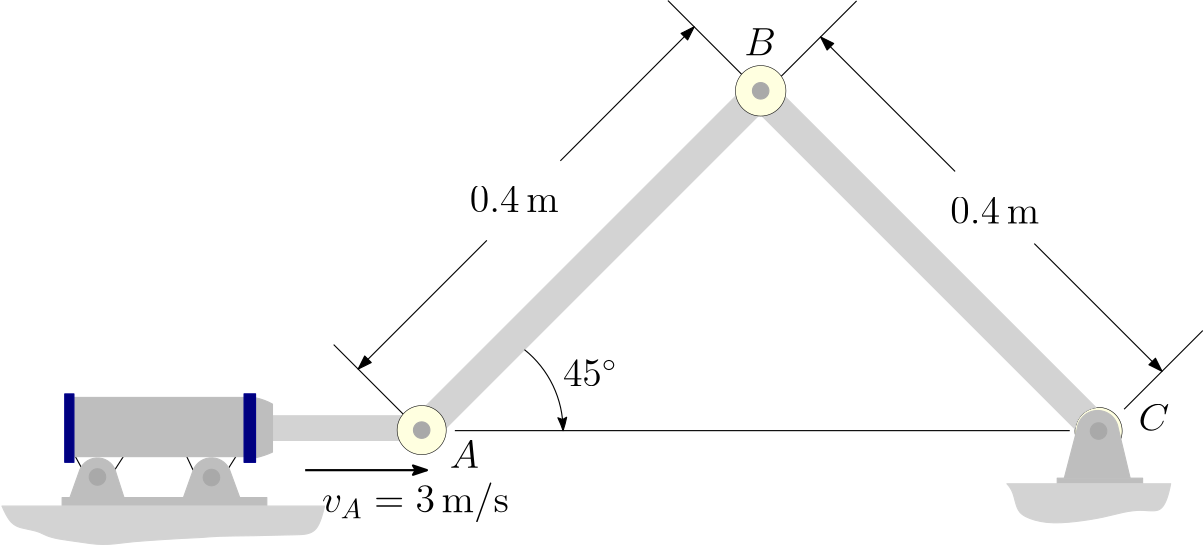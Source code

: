 <?xml version="1.0"?>
<!DOCTYPE ipe SYSTEM "ipe.dtd">
<ipe version="70218" creator="Ipe 7.2.20">
<info created="D:20200624191615" modified="D:20200627224716"/>
<bitmap id="1" width="1920" height="1080" BitsPerComponent="8" ColorSpace="DeviceRGB" Filter="FlateDecode" length="124938" encoding="base64">
eNrsnQVclPcfxw0kjP/cFBtEUTenS3sWIaAYCCKgCIqi2O3s2U6dyuyJShkYmLOdm4XdhYgI
dm620vf/3f3g4elrQj+fvV+347nnnrzn8N735fuzsbGprkq1atVsbGzobdWqVVu7dgEAAAAA
AAAAAAAAAAAA1PLll1/WZuXr7FDhzJhncltVFfKUQgiCIAiCIAiCIAiCIAiCIAgim9auXWrV
qiWqoBn/zFjoqlWrWltbwz8jCIIgCIIgCIIgCIIgCIIgasP2z1999RVbQdtk99+gbTfoLfwz
giAIgiAIgiAIgiAIgiAIoklau3apUaNGzZo1v1KF55+Zns/WqsA/IwiCIAiCIAiCIAiCIAiC
IBqG8c9fZuer7LCbb1StWtUqO/DPCIIgCIIgCIIgCIIgCIIgiNpQ/1xLFUZB0xJoxjzT5hvW
1tZVVIF/RhAEQRAEQRAEQRAEQRAEQdSGqX8moQqaEdFs/0w7b1hZWcE/IwiCIAiCIAiCIAiC
IAiCIJpExj9bWVnRts+0+Bn9nxEEQRAEQRAEQRAEQRAEQRDN09q1i62tLeOfmUYctP8zU/zM
NH9G/TOCIAiCIAiCIAiCIAiCIAiiSVq7dqlevbqtrS3TBZpR0FVZgX9GEARBEARBEARBEARB
EARBtArPP9POGzL+mQT+GUEQBEEQBEEQBEEQBEEQBFEb6p+pgmZacFALLfTPVapUqVy5Mvwz
giAIgiAIgiAIgiAIgiAIojai/pmGGXOQDjtYJTvwzwiCIAiCIAiCIAiCIAiCILwoNEt+2NSk
pKTvv/9eZgby6IsXL/RfUWvXLtWqVatevXqNGjWof66ZHUY+U/+M/s8IgiAIgiAIgiAIgiAI
giBS0cQt5xP/HB4e/uLFCykFTeUzmUf/FbH9M1XQjIXm9d9A/TOCIAiCIAiCIAiCIAiCIIhU
CpB/LiStoA0onwtJ+GcScl/UP+vW/9nc3KKqTa2Gje3ad/Tz8e0PANATj869mjZ3qVmrbqn/
lcYFCEB+vgCLFjUp9b8vyleoWs22bq2v6gEA9KFGze8qVa5eurSlqak5PtogCIIgCIIg8M/G
UNCGlc/y/tnGxobdfKNKlSq69d+wc2j/87h5AAAj4endu3jxkrgAAciHF2DNWj+0cukKADAG
39ezg4VGEARBEARB4J8Nq6ANLp+l/DO9b82KbvXPlpYVAwJHwk4AYGwGDZ1qW/NrXIAA5J8L
sGTJ0o1/coUhBMCotLDvVNayMj7jIAiCIAiCIPDPBlHQPXr0MLh8pv65uiq2trY1skP7P1ux
wjR/1tw/W1nbQkoAkJs0aNQSFyAA+eEC/PzzchCDAOQa1jZf4WMOgiAIgiDIRy91NQn8sz7Z
tm0b2TBya/AlG8k/Fytm2nfABOgIAHKZcuUq4QIEIG8vwKJFTZq1cIMSBCA3KVmqtEH+YWxm
blH3m/pt2vn4+Pbr3ms4vbTJHfIjmUgeIjPg0x+CIAiCIAjy8fln2nYjKSlJdDhC4/lnXv8N
RkRr4p9bu3pBRACQ+/Tq8zMuQADy9gKsXacRZCAAuUyTpm31/CexlbWte6cemlzpZDYyMz5Y
IQiCIAiCIB+Nf2b3fBYOR2hU/6xz/bO5RXFYCADyitp1fsRBACCvqPXltzCBAOQJOjeCLle+
ko9vP20vdvKUzz77Ah+vEARBEARBkILun4UDDhpcQTPjDxrQP9f68hsoCADyCo/OPXEQAMgr
HJw8oAEByBNqfvmjDv8SrvttA30uefJ0fMJCEARBEARBCq5/FspnYyhotn9mFHRNVXT2z45O
HaEgAMgrBg6ZgoMAQF7RwSMQGhCAPKFhk9ba/jO4TTsf/a96shB8yEIQBEEQBEEKon+Wks8G
V9CMf2abZz39c49eI6AgAMgrfpsfOmnaYhwHAPKE9m69oAEByCuKFjXR/N/AGnZ7hoJGEARB
EARBtPXPmiQ/bOrLly+l5DNbQRvQPxuw/hn+AYA8JObE+SV/rMNxACBPgAAEIA8p/bmlhv8A
btrcxbDXPlkgPmohCIIgCIIgiG7+2dramvHPlStXrlSpEvwzAPDPAAD4ZwDyG59/Xk6Tf/3W
rFXXGJc/WSw+WSAIgiAIgiCIqH+2sbHhKWjGP1fhBv4ZgI/bP48er8tDAADD+GdnnR4CAGjj
n83MLQYPn26Myz+o/3iycHy4QBAEQRAEQRDd/DO7BNoo/nns3NFjf6OQ+6JwZoDlAMA49c8z
Z4fs2nP4emzCzfgkQuyN27v3Hpk5JwQHFgDj+WdH5y70jksb346ePby6Bnr7KiF33D0DnF19
ebMBAHT2zwbvvIEuHAiCIAiCIAiig3+mEfZ/Nlb9sw4+GQoaAEP751+mLj567FxaWpqwK356
esbRmHNkBhxeAAzun7OscuuunbwD/HsGBQ0Y1nfQ8KCBw8idwL6DewUNJBM9vHuSGaCgAdDT
P2tV/Ex+6yUm3Xv8+Jnm7wBk4SiBRhAEQRAEQRBN/DOtf2ZXPleuXNmo/TcmDZsW6tVrl0O7
Q43tLn/17Y3qX8XWqB1rq6JGbfIjmUgeIjOQ2cjMUBwAGNY/z5wTcufuQ2qbHzx4cuLUxeit
+wn//fcqIyOTQKaTGVAIDYBh/TP1yc5tfLv69wkaMKxnnwFd/AI7+fTs4NGD4Nu9T4/A/v49
g/r0H9K1ex8yGxQ0APr457rfNtD8cl66PCpZFXJH82eRVeDzBYIgCIIgCILw/HPVqlWpgub5
58qqUO1M71SqVKlixYoG989zgsY8LltBUaiQhpCZyVM0Xf6O+BcfPtw9Tu4fvEbuZeVhjGAe
GtWc2TPfOy+78PN3P7Dz8toO5fRtsS8591/Eb8te4IvYg3mlRFRbxUrWrql2gXU/e/fnaXV4
xZactyiP9p3jubfGgcMmDR2p79ciYZFbCZpPN6B//mXKorv3HikUivfvP2zd/teYCcF0+q+/
rXj37kNmpiIjIzMtLZ3McO/+YzKz5mdB8IpiJopfEcwlE3OP87ISzsmdgXtFy24Sa6H02lRx
/CF7cdzNps8SXYXqIWY53IXkXAvKy0TwdMG1o1wpbwm87ZTbSF2/rbgnPLastwLVRmbNoFy7
+HFmvdFpiE7vNnx2HDgfd/b81RMnLxw6cnr/XzG79uz7gz3D3NW/L1w1id7/ZeHo8fPlF0he
+cELIzWfbhD/nCWfW3ft2i2wT/8h3Xr0cfPozjzq4urrFxDUvVc//55BfgF9AvsN7urX21nD
RhyLLz5PTtzJnbjwzH/Jzy8uVN3feSs5OWuGv+KTk+N3iS1kV2KyYCHysFehO8r15kR823Qk
7Mxz4QKVE7MiuvFkewTTWQcwVyHrfX4mjLsZyQY45nlKx06BoeEbyK2G0/Xxz+6eAcb2z2QV
+HyBIAiCIAiCIFL+mZZA16hRg94y2pmaZ1r8bAz/fObbBopChdKKmmQUKZJROJsiRZUULsKh
SBEyG5n5jKblKywDtiP+brZm4doSnmzJUseq6cx9ASoRxPYnZJlCnWJY/6xcmi52l6vI6K6J
yCKd/TNbScmYuo/WPw8cNql7r776++eXL1+RD7lRG3axJ5IfyUTykJH8M5VyR46dpfJ56fL1
dPrEyQv/+vvEs+f/kemZmVmkpysV9NGYc8wT9fDPotIy5zLhelHli5P3I/u57C995L8rYV+D
MfeyXqgqlc16On/OLGstcv1SIcz2wzlbxfoOS9I/S18pnEVpspHG8c/8nc13/vnvzTlTFkb9
vWX7gfBluvjn4IWR5EJ78fIVTzWfOHWRTL9wKdao/tnDKyBo4LBuPYLatO+WNbF1V3fPHr7d
e5P3Fv+eQRS/gKA+/Yd6eAcYxD+zyF/+me91F1+MZ+lWfVBum4jQVsrn5/KrEPPP6iBH9b8z
i43rnw1j+/MBi5aEk/Ny/fpNtmom98kUMp08akD/rNX7jG7+efDw6fh8gSAIgiAIgiBC/0zl
M41U/41K2TGwfx47915FK+qWFYUKZRYqzKl2Vk2k0Ieoo75TyVqjFtA74l+IWhGWZ+ZJXaXk
yf5R0vdyNLU6Y5zX/pm9R4Y3QmIOTeM1fgz+mcpnnn/uP3jciJ9nabsoqprZClo4xRj1zzNm
LU9LS8vIyNiy7QD5cezE38ntxui9tBcH7bxBk5mpbMSRnp5OnqJ3/bPYdcSawvOi7Be/6AtM
nQKVfnmLalXOtqm2+d5D4fKVG/nipYR/Zl0d+vtn9RsJ/6xi5c71G7ct0Kn++cTJCzwFTeXz
S4GUNmz/DWdXX/+efXv1HdQhq/JZKZY7uPv36T+Eamf6DqMS0Vm3zHCEH59/NqJQzdoXfv2z
co23/lL/3Hzrn9VufAGpf74eG89W0Ix8JtMNWP9sZW2bC/6ZQFaEjxgIgiAIgiAIwvPPNjY2
bP8srH+m941R/zx+5MxHlhWVYrlwkRz5XLiw4tdfFXXq5PyYraDJbOQOeQp5oibCVlz5sswP
X7+wtY+EIFLjV1mWRuifc5oGcJbAagvA+Vv7hzG0wPJeErtvALPB7BYE4jJHjaFiW3GD+WfO
RHaTgZxdpuvK2WvOeoVPEV+IZGuFF7HnOf75QFzC7bs34hIuXb5xfE+0yHMXbQpZtW7W3Ij5
CyNm/bZyyvRFP48Llt/xoSOnDRkxfcDQCYwaIlNG/Dxr2KgZ5FGdy6HZwlk3+ayDf96157Cy
5/PDJ+N++X3MhPlU052/cJ2lndn+OYPc2b33iAH8s+BLGbbGlPbPUn+YIPcClhGkYgKWd5nT
bRYsn77O2e8YIv5Ztal6+2cNNtJI/pl1n74j5VyMOWch6/DmtAfh7BfrbYqZzj2YrAv8Bfev
VGJUjYMkvrkT88/jIldE7V6xWBf/zFPQuslnHfxzR88eQQOGdfHr7eisrGp2dPYhEz19evXp
PzSgd7+A3v0ZBe0XEOQf0KdX0EB3zx76+2fWfeqfc3pQ5BQDU2erXBQNV6jmTJesyM3qDpHM
Lmmmq1PeCuS2tAnndcnIeWJW9XLOitT4WJ5/Jj9qYInF/DNnT1kNQ5QL5/QPoZsquvGCpeU8
kTMPe+8Y/8w6turqtwuagvb1H6ybfFbrn+s3aAH/jCAIgiAIgiB56J9p/2dGPpNYWVnRgufK
2alYsWKFChUM7J9H/Zrln1mlzkqePlW8eqUYPFhhYsKeTmdT+udRv+qkv3jKRTAPR/uImi7J
xar1zxL9pTkWLkcoZZnn8xL1z9wO1TltrtX8FX9u+GfWcdsW+5DVz4Qjtbgdszm+OucoxZ6X
XohAPrML1z/k+Od9V+J20dkiYo6fPb99lah/3rR40Url/al/TJmxdMLkhfI7zmhntn/uP3hc
YN9h+vhntoLWTT7r4J+vxyZkZiqOHedozNVrd8ScuPD3oVNJdx5kZiprntPTM0hoI47YG7cN
4Z95Wph/IeRYR/bXKNLaVkrSyj4kfTnnXDtZ8/D+ACHrRxn/zLwV6OufNdnI3PHPvC/I2Jcw
7wJk9TZhT896ukzXI1Z7FjUNRkT987wlkbvDQ0J188+Mgn737p1u8lkH/+zVNbDvoOGdvALY
E9u5+Xfy7unROcCnW2D3Xv39AoJU9PHvGdQraBB5isH9M8stK3/M8plUh3Isa/ZsyuVznkKl
Lr/FdLYNFqxOrKxabJtbiTXiYC05y+tmK2XVj3IKmuefycZIC3YN/TP7UCy+eGaXWP2z+MYL
eoOwD1f2oVDOzxXdH1/9M1tBp6SkvHr1Wjf5rNY/N23uIjcO7+yQE6cuxt5IYEhMupf1fUDS
Pfb0Cxevk5llFlW/QQt8xEAQBEEQBEEQtn+2trbm9X+mqZIdWvlsdP9cmOufb9zIqrm8cEHR
sCFTBa2lf+bYY2YMPpbJEfPPOVJIVPvwpHTOKITCUbr4/pldqcjMJvU3+yy9I+KfBX8LL9qd
Q8SYcQoRjeefRRbFMl3Cdr7iXRc0FYn8oyHVf2PrrhOX926QqH/O/nHi9KUTJv2eV/6ZCmT6
gZfc0e3pWvnnm/FJmZmKbX8eHD9pwcTJC8ntuF9ydj9k1SYFK69evSG38bfuGMQ/y4hlzvCC
PKmrZSWz7HdG0m3eBf6ZO3P2fUn/zHqRazT+IHcG9V+EGcw/i0bCP7M3I+fdg/MVEvtZ/B1n
diRnsVKF7oJlauGfI0PX6OyfCQ8fPiFXHzkIq9f9qcMh1VaXefv2Cho4zM2ju5PqRyfuo207
+AX2HdQriDCQ0K17b3Lfx7eXZv5ZLBL+mV1Am/MQWzhzWyXzRsFjRCjXyrJlMuNj+avTpc1F
zpwC4aymZwjXP9OjxLG7Ys9V75+Fz5LuvyG1NP7hUm0nx/N/tP03GHz9B1P5TG7JfR2WoI9/
3rPvSLLGWSf77TBZET5iIAiCIAiCIIi8f6a3TP/nAuufJaWNSrnkCFjp+mcp/ywrV2X7bwjN
LcsJM8n2WtKGWaSfgJiJEm87kCOF1Ptn9uaJyD119c88wSWxLuZHSQcuthCZ3eT5511HbmT1
3zhzVkP/HPzp1D/fjL9DrrPk5BQlKamEFy9ex91MWr12B51h646DN+ISE27fO3Dw+K49hzMz
FeQphvHPPIfJ7cTOkresp0h3IZb3zxIPyfaF5vtn7mVOH+X55w9iLXH0rX/WZCPFd01cbuvT
f0PsuaIXoPJZ3APCOizMYg9eeyGYQ7UoDXpKG6f+WdV24927dykpKS9ypf7Z2zcwsO9gv4A+
3Xr08SMEBJE7Pt16t3Pzp+MMdujUw6dbYJduvT08A9w6de/Tfyh5ihH6b4gJUoGPzZaf7G4S
HLPNddf8qNaiR7tp9jJZ/pljs+WLqEX8s7hg16b/RtbR4D5R4J9FNl6m8XX2dkqego+0/lnV
duPVq9fkAuQNR5hL9c8nL2hU/3wpFvXPCIIgCIIgCKKzf2aXQOd2/bNR+m9Itj5mzIlc/2eJ
sklRzaWXfxbVLGr9M6/aWdREqRFfxql/ztlylQFjDRungX8WnjKphcjUfrP8c/SVW/cfxR77
U8v6ZzX+uf/gcYS+g0az/TNh4LBJBa7/c+yN26quGpkKbsiEVeFbmNnGTFDqu2Mx58n067EJ
BvLPzOufP51zojnXgkz/Z7nrXapPskxrZZEuPVkveNYUmf4b4wzlnzXZyNzq/6y1fxbdR45/
Ft0FXf3zhvCNevR/ZvV8Fg5HaLz+G72CBvkHKJs89wjsRyB3evYZSO60c/NjZnN0Vo5L2Mmr
Z79BI7y65Av/LFrDzPXPoh5Y2j8Lan1b8XsgZy+QW/+sn3+WtLta9H8Wb2OSsy8SG6+Zf+bO
/LH6Z/aAg8r+z9zhCA3ln+t+2wD9nxEEQRAEQRAkD/0zM/6gra0tddHM+IPG9c9GHH9QrlEz
x5yIVl3KGC0xqaK1f2bXT4oqGvkOG5r13xDXO8b1z6xlSjo0Kf8strWaiDj+0VAukPrnjece
3rtyTPv+G8EaHoGBwyYx/pmZGNh3GB2IUGf5LDXFGP55994jCoVC1ds5k7Z3Jv9LTU0jEy5f
vakyz8Gjx88bPX7++EkLHj58SmbeteewofxzVguO4/wXEvdES/RI11xXygzEKXoBcubnj5l4
N5a1tbninzXYyNz3zzmHRXDws985JbeQ039D9KsB3fxz8Oq966Oi54zTxT8LBxzUTUFrq93c
PXv0Chro31PZ4ZncUsj9wL6DO3ftRc2zSj53cXLp2sUvMGjAsI5GGX+wq7CZhsAh58hb0SbG
kl2RNR5kUGqx/HJiGf+spomHcPxBmR+18s88IczeYKmNl7fZqqfIVmh/NP6ZLZ+pcGYPR6iV
gpb3z1bWtvDPCIIgCIIgCJKH/pmpf2YsNG/kQSqfy5cvb1j//PPYufcqWmUULkILm3MUNIVV
FE0fIrORme9UsiZPVLvwbbEvGbXCGsOOK1LYf93PM0KyI53xmjNr4p8/iA2zJWgNff5uzviD
AsPMrc3mjj8oYaJom1m24TGif+bUKnO2SvWX+Or8M6/HrGr8QcmF8HUWx08y4w/+nXDvftb4
g2EHrhiq/4ZQQevT8Jny4uUroWqmCpo8ZDz/PGPWctXggpnUP7NzK+EunWfsROUB2bLtQEZG
RlpaGnmKwfwz01yFKyFF/jCBe/kIGpurMbG0kwy3xJo1Rh7/wufbb24DEG5tdi74Z/UbmVvj
D4q1AOKNFchWysr77Hete6LjD3IOr4TTVu+fV20+vGX7ziXMDNr45+CFkaIDDlIFfeFSrPH8
s7Orr39P5XdY5JbKZ+VXWoH9+gwY6tMtkF383MGDPDKIzEaeYoTxB7NnZgtP2jJCZAzBrM7J
Oap2V6L4+IM5TjXszC2JcmuBneaY2KyR+9jelT0P7X0hMhKiZv6Z03hZVCmrN8bZ+8715+wt
kdp47riNrA4e/AEWOeMSfoT+edGScOGAg4yCJo8ayj9r+29U3fzzkOHT8fkCQRAEQRAEQdT6
Z6b/cyVVmPpncmvw+mfCmW8bKAoVSitqQt1yFkWKKilchEORImQ2MvMZDf+Cckf8C/HWrFzt
kzMQmPR4f+Jlk2JDpMnVP59nmp1ynQ+7UyvbtfL0VNZs7LYAH8S2XNQEinWmNYh/FnSuFm0f
fe+8BvXP/APLGt1MuBDJbrd3j3P6P++78ijhtrL/85kDBwxe/8woaP39c1jkVoLm0w3in6mU
OxpzTqFQpKenUwX94uXrNVE7I9dsX/JHFGPtli5f//79BzLbkWNnmSeq9c+cKK8mMSmtOuNC
Kc090aqlcSvhxQco1PjlKvDbUi9j3jaTVxrrwtTUPwsuQMFE6UZAmmxkbtU/52xDzkGgb3Qx
zHUq6MUhN6whb7/YTlsD/3z2/NUTJy8cOnJ6/18x26PWcGbQsv55646/ROucpaYbxD9Tsezh
HdCn/1C/AGXZc4/Afl2792nn1r1dR/827fxauXShc7Zp361bj6CggcM8vAKYJxq0/plaaKZL
M6shc07jYu4CxRoacxUup0109mLVKmLarSKZv9KcERVVm8Spf/6LWZH4yIYuchXOVOqK7KDo
nmY32eBWemeHZYOzF6tapvjGc/3z84s7mS0R9OJg9u6j7L/RsVNgaNgGYZ2z1HR9/LO7Z4Cx
/TNZBT5fIAiCIAiCIIha/8z0f2bqn43qn+cEjXlctgKn7FkWMjN5imYLl2vBofPwhcDo7Ih/
IWP+gUHrnwm/TFl07/5jhUKRmpqWmal4+PAp+9ExE4K3bv+Lyue79x6RmXGQATCgf3Z26drV
r3dgv8F+AUEBvft38efbNjeP7t169OnTf0jXboHOrbtq5J8/FSQ7URcsJEuvgUHHHyykZQto
3fwzWQU+XyAIgiAIgiCIvH9mxh+kzZ+trKyYQmhj9H+mTBo2LdSr1y6Hdoca213+6tsb1b+K
rVE71lZFjdrkRzKRPERmILORmbUt0NVeQfN6YoBc98+aF7UCvf0zYeackDt3H9JhB5NTUk+f
vRK9Zf+WbQdOnLr44MET2o6DzEBmy++7f+8DPx/9hSwopf4gNY7nB9G/g8jvMH8B8erV6+fP
/3vw8HFi3LnIj8I/5yjoNr5duysNs6r5cx9P755u7t3dPLp38g7o4hfYs8+AoAHDuvr3IbNB
PsM/A338s5m5xZDh0zX9cnbq4qSk+48eP9Wq+QZZBT5fIAiCIAiCIIjQP1dVhSroGjVq2KpC
65/prRH7P6taQOfGU0ABg9vlABjZP9MP2kdjzqWnZygESUtLO3rsHJkBhxcAw/rnHJ/cuquH
d0//nkGBfQf1HTg8aOAwQt9Bw4MGDCMTO3kHtELlM/wz0Ns/kzRt7mK8dwCycHy4QBAEQRAE
QRAp/0zlczVVaAl0ZVaM659VPnn02N8oSrcsBmcGWI6P26De+zTKVvOZf2YKoXfvPXI9NuFm
fBKB3Nm15/DM2SE4sAAYyT+zrbKzq6+7Zw+vroHevkrInY6ePVza+PJmAwDo7J/NzC2CBow3
xuVPFoviZwRBEARBEASR8c+MgrbNDrv5s9H9MwAgH/jn0eN1eQgAoKd/zsJZp4cAANr4Z5Ka
teoa4/Ini8UnCwRBEARBEATR0D/TW/awgxUrVjRq/2cAQD6pfwYA5Jl/BgDkin8uZIQuHOi8
gSAIgiAIgiBq/bONjU11Vhj/zIw8qGH9c4kSpeAfAMhb/7x46VocBwByn2GjZkEAApCHlK9g
rfm/gV3b+Rjq2ieLwmcKBEEQBEEQBJHxz1ZWVtbW1jbZYaqgq1SpQuUzI6I1qX+uVv0rKAgA
8pDtO/+ePX8VjgMAuU/fgb9AAAKQh9So+Z1W/ww2iIKGfEYQBEEQBEEQtf6Z6b/B+GeqoJlh
B9lV0Gr9c+OfHKEgAAAAfIL4B4yEAAQgD/m+np22/xKu+20Dfa568nR8mkAQBEEQBEEQDf0z
uaXmmTbioP03dPDPHdz9oSAAAAB8gnj6DIAABCAPaengqcM/hj/77Asf3/7aXu/kKeSJ+CiB
IAiCIAiCILr5Z1oFze7/rKF//vyLssN/ngUFAQAA4FNjyPCZTq19IQAByFsqVLTR7Z/EVta2
7p4BmlzsZDYyMz5EIAiCIAiCIIjm/tnKyoo232BGIaT+uUKFCkzxs4bjD/bsPQoKAgAAwCdI
O7eeUH8A5Dn2jl4WFiV0/oexmblFzVp1Xdv5+Pj279FrBL26yR3yI5lIHiIz4OMDgiAIgiAI
gujgn61VYbeApv2f2eZZrX92dO4I/wAAAOATpEu3IfB+AOQTGjZpjX/hIwiCIAiCIEg+9M9s
+UxvGfnMRMo/m5qatW7rDf8AAADgU2PE6DleXQfB+AGQr2jQyNlcjypoBEEQBEEQBEHylX+2
srbtP+gXKAgAAACfGv0HT27T1h+uD4D82IijlVcVq5r4pz6CIAiCIAiC5BP/zFPQzPiD1Dkz
Ka8KeUqpUp/VqVvPxbVzYNAY+AcAAACfDkNHzerVd7y376C2HQKg+ADI5zS3c//mu2ZVrGuV
LFUa/+xHEARBEARBkLzyz1VUEfZ/Zuqf6R22f8bHGQAAAAAAAAAAAAAAAADyiPrn6tWr29ra
wj8DAAAAAAAAAAAAAAAAMKx/5vV/hn8GAAAAAAAAAAAAAAAAoJt/FvZ/JoF/BgAAAAAAAAAA
AAAAAGBw/0zu0/EHK1WqVKFCBfhnAAAAAAAAAAAAAAAAANr658qVK9P+G2wLXa1aNfhnYCha
OnRq2rxdoyYuDRs7NWjkWL+hAwAAAAAAAAAAAPIz5PM7+RRPPsuTT/Tkcz3kBgBAf//MLoGG
fwb64+Dk/VOzthDOAAAAAAAAAADAR6CjyWd8Bycv6A4AgG7+uaoq7P7P8M9AZ+ydvMhvJfx2
BgAAAAAAAAAAPjJ+at4OFhoAoE/9M2OhmfEH4Z+BtvK5QSMno/6yq4ff+AAAAAAAAAAAQJ7V
QjvZQ0EDALT0z1aqUAvN9s9UPsM/A03ls6NXg0at8LsYAAAAAAAAAAD4qBV0K3tHKGgA9MXR
OUe02jm4t3RoZ9eqfeduQYvDol6+fnv79t0TJ8+FrFg3aMgvzGxOrX0LtH+uWrUq45/Zxc/w
z0AT7Bw96zdEt2cAAAAAAAAAAOBTwFFPBe3U2tfF1c+5TTdn5a3qTjYuFFflbfZEP+XMrqpH
Xf0KnILL3uVuZMu1heyyXit17uLi5OPs5OOiDXR+J2dowFyx0A7tGv/4/Q91ajT4vnbThj82
a97CzrVT1Nadiuy8f//h/IWr4ybMKYgKWnP/XL58+XKqwD8Die9rfBo2dsLvXwAAAAAAAAAA
4BOhYWMnR/hJAHRDde24tvXp26Xt+O5NR3t938+11hC3utN6Nps3qP2Inu7t3bueu3g1MzPz
w4dkRkQfP362Z+9RBUtBy/hnXv8N+Gcg/8cCjX5qjd+8AAAAAAAAAADAJ0Xjn9rooKCpOhs6
cnJEZPSyVesiVkeHhG1esCR6/vzIRYtCwyIiI8L/CA9dHBEZEh4RGr5iTejKjWFh0RER0eER
G0PDIiMiNw0fObHAVYH6BwyfMmPh5GkLpkxfyGbq9EVTslHd5zxK5p/x6xKqHHUznENaOq75
qW5U46+jmtSJalxHeadRnfUNaytp8HVU/bpRDbjUz2JNg28GNGtFK6h1bNPaysvOsTODo5O3
A3cKmcHByZtM503UbXUTJ80lFKCXRLv2XYb1dJ890HXBIPuQ4U7hI503T+3w56zOe+b2+HvJ
kAn9/CZOn5uWTqK8SUtT3ioUiufP/xs+cmoBev1rUv9MQ/2zpaUl/DMQ0tyuI37nAgAAAAAA
AAAABREv7wB9nt7crqO2GsHZVdlQYs3GzQqFIkNV1fn4heL0uSdHDl1JuJWgULwmExSKuwrF
fwrFewU/SgW3fsN6sgQX124FQptQT/jLlPmR67bExt+9FpcUe/Pu9Zt36O31OBWsOzmPxt25
diNpz/6js35bRtt3aHecnXzI7cZGtd/ULryyYuHtlQpvrUgotLlC4c3lyW2hLRWLbqtYLLpc
0U2WRaIti2xSsVF1f1nZIs+qmqz9sQ6zHO3ls3ezlh3ZUL3c3M69hZ17sxZu5LaFvYe9o9JI
8+Ykz/3o/bOja5f+Pf3HBbWfFuSwZIhDyDCHyLEu0dM8ts322fVb9wMLBuxZPGpg376nzl8m
L/jU1NT09PTMzMyUlFTy47t370eMmlZQFDTjn6mCpuMPVlWFMc/s5s/GqH/evHXPsZgzebL7
4yf+NnTElFxbHXlh7N13+OKlaxRy/5fJ89gzBPUbSzDS2t08Askaya0xOm80aIS2zwAAAAAA
AAAAgC7ud/ac4JCQUMKChUv7BA3N/W2Ijt7i36Ofzk9v0KiVo7N2ftKpjVKarQhfm5aafiHu
+oqIzeMn/N7Vu39g9wHbNkb99/hSSkpCSmpcampsSuqd1ORXKW8+pLxNTk1OS0l9/+rt3dTU
1LDwSKUXbeNbQPyz8nbCpHlXY5OOnbgQc/Li8VOXTpy6dPrsle27/wlfv331pp2RG3eS27Co
7Vt2Hjx97iqZgXLs+PmbCQ+m/7pEuSgt95d646jGXy8uX+Sz0mVLlypdslTpEiU/U1KC8D9C
8RL/syheysKipIVFCXOCeXEz8+LFzSzI/flfFI2qp7t/pla5uZ27Sjh72LfqHPx7yO8LVrRz
8ycPtbD3ILddfPuvDF03b/7yFqrZKNRU56Z/9vUfPHzkVHlEZyb3dXtJdO46oGvgoMFB3X/u
1WZ896bTutef16fBimEtN0xsv22a967ZXffNCzi2YsyS6SNPnrmYmZmZmpqWnpGVtLQ0hULx
5Mkzvx5DDaugg/qNpdLSsH5Syj/b2NiI+meDjz+4b/9hcsTevn2XJ5d/8IKVi5dGjBoz09gr
oqdPIRbmnJLbN2/e0i8vjCGfb91KIqsjtwZX0E2bt/90/6nw5x2F4s3ZefTHvYkKxeuzi/HP
pzxg3oXXOSfCWPQP3rI+dJZ77u/dgKXrN2whzB/Ame4+ZfX6DUv7G3JdI+cL1gKMhvJor5ri
h0MB1LztBI+UelT5JqDjmxJefqDgvDd6zFql+iWIVywA4KOkWYs2ISGhBw/+Tdi5c3d09BZ6
f9OmLR3cuuSmACcrJVuiz0KaNm+vnRdVDai3InJNquJD2Npwd3dvh+bOP33fuG+37tdOHcpM
TkpPT0pPi01/fTb15eWM1OeZaW/TP7zNTE9LTXn54OFF8kk8InI1s5yCUv88cdK8K9cTjp+6
dOrMlZhTF7fsPBi948CqdVsXr1q/cMW6pWEbFq5ct2hl1Mq1W8n0zX/+dezkhVNnr8ScvBB3
6/6MWUt0MI2Mf15dodBnpUp/U6rUlyVK1SxOKFnDouTXJUt52dt1adWqzmelq5tZ1DS3qGFm
YWtqbmNqVquYmYWZRVjZIlH16urvn1vYubd08Ny7759Ll6//ufPAnTv358xd2sK+U3jExnv3
HpApCQlJUeu30dJo6p91G9pSZ//89u07hbosXRYpnPnNm7c6vBhat/U/evz0+JnBPbv7+XnY
eznV9WhuFehsM9Xny2VBjYJ71f/Fr+HMPi6R03qvnjv28uVrmZmZaUr/nJ6ZkUluMzIyUlNT
qVRs3daQY3FeunSd7he5Y2z/TBU0Y57Z/TcMW//MyGfjFf3K08krKBcUNBXL9NzNmfsH1b/k
lty/lZBEX6uzf1tG5zGGf2bkM43BFXSDRq10+/XU0r5d8O9L//rrn+Uh4eQ+/HOBYIdyJy/M
/aj8s6YexmD+WfVRWlPNq5TPqyd7iGxDfvbPzHYq72xgYG1ttk/gk3OElRuTPT3nCAifzjt3
3DUKvD17vRJazwgHFgIwl49t7u0F+/UmeTaZS557OUtc5pwXRn70zzkXEX9fRLaWc6ULTr3a
6zH72zfxy1nXHZf8Ro9/MDV9F5I8R2T7RR+SOCw5LyeRw8jbANltYz/K2Smp856v3o64G6PV
b0wAACiA8nnTJqVwnjL1VycXd2bi2HGTqY7ONQU9e04w9d7MZuhWAq2dF1X1kVi8YtWTd3d/
C57h2KxJ8+++bVG39qgePlcO7bh5fuepw6HXzq2PPb3uzF8rH189lP48IeP9k7TXj+5cP753
d9iTfy8vW/6HDv0ohKNZUdTOYxj/PHn+1djEE6eVZc9HT5wPiYxeFr6RsCZ6163Eu2/evku6
+2Dj9n3LwjeRicsjNh2JOXf63NVjJy/eTHgwc9ZSVd24dvvrovLG6xvVjqxQuGTJ0rVLlKpR
vJStRcmaxUtWsijZ2c7uj9kzt0SG9fbw/MK8OJlYTSmfzasWM6tRzMzU1Dy0bJGo+vr6Z1WT
jU7tO3a/EXerbQc/cjCD+o2+eOlafPztYzGnfXz7kTm7+Q+6cPGqo5NXCzuP5tmdOnLTPy9d
Fnnp0nUZ9u0/zJQ6M4aWij4dVjd95iKyhGlzFo2dMt3fx8XPtY5/6xp+DtYjO9ouG9Bgknet
Ie1rTA1yWDiqc+jcifG3EpT+OS0tu/w5g/xIbmkv6BkzFxlQ8RnVPzMtoKl8pr2gGe1M71D5
bMD+z3kun3NHQZMXJxXLkas3S73C2V+mGNw/51Q+JySRi+Lx42eGVdB2jp46y+fLl6+ePHUm
+Pel5JbcL5AKOq/9s9IGJ+6Ff9bLPyv9hkZCLE/8M2+lBcQ/M8sZOT/HovhNDt0iu8HstXO2
ROVkWIJFdQCz7YRKs7BcjZyv4xx5/hPZ25krHuYT9M/GPrYGLOCXWVTOXnBebCpTKrp3OWLz
Y/DPrCPDe/MkP/I2hmNNBe8Aaq5HalA57xhkf/U7v6xXIM/oKn/kvTupfxeSfzPJksnC06d6
qQh3hHU2eVeK8kfu/LLbxjm5qsPO/V5PZ/8s/2o00nvjx/GlFQAAyFvfoL4i3TY6uHWhVdC5
sBlOLu5kXbT0esrUX/VZlJ2jp7b+eenK0FcpT7ZsCZ82Iqh3u5Ydf6w2oH2TiNnDQucPmTvF
f+emmf/sXhg2f+CpjXPfJR5TpN19++DCkejFi+aPuB7/z5I/lhS8+ufJ869cv03987GTF1at
27o8MjokMvrRk2fv3r0/feHqv/+9vHbj1tKwDSGrN69cs+Xo8fOnz12NOXkx7tZ9ffxzVMM6
EeULlyj52ZfFS1W3KFnNokStEqVKW5ScMHRoL7f2c8aNWR78u5l5cTKxqqm5lalZ1WJmNU1J
zFdaFlnfoA6zHB39s71HS4dOXj5Bfx086ujs3cK+k4OTT8TqTWlp6YuWhJLZWjp4tnfrfv7C
FTf3ADIzIff9s1ZQg6e7qesUeCPu1ocPHxatCJu/ZFmgb4f2zb/sZl/d36HyaPe660e1+TWg
3gjX6qO8flw11mvH2qX3H9wnq0tLS83gJi0tLTMz88aNWx3cexmwhvbSpesxx88avP9GpUqV
RFtwGNU/5xP5nAsKmu7p5q171FZHG8M/s+UzU3dNi64NpaB1br4xfcbcK1euMT+S+2QK/HP+
988fX/8NzT9Q50n/DZmV5l//LKX0ZcU7d09H9h8gqSP4x0RYIi5xQvkPicpAkTpD+GcDYfRj
myv+mbUX/QeM1OBqZblEjfxz/u6/wZHMbC8qdsQ8Rvb3kHwHkL0eVdbU4KqTK5nJBrAlreBo
qHsXkn4zUb05y1Qyi760uJKZdZxFC7Nlto0/v0CV6/y2A/8MAADGsL4LFy5jpowdN3nFijD2
j2QGfXoyawhdUVDfodHRW3bu3N2sRRs9Kro7aNt/Y9XqtQpFStzVIxf3rV45pvtotx9n9bCL
mt5rS8iYjWETr5zdcPX8xsjg/n+HjHwZvzNTcfvF3X/2rBi75LeBT55fWaXq/6xz/TMtaW7W
smP5CtbVbJUlvg5OPo7OlC7ZP3Zp1KTN559b1v32J+Yp+vhnVf/nxOOnLp44denw8XMr125b
GrZh/da9CoVix75DwX+s3rn/8Lotu5XFz5HRK9dsPnTs7InTl48ev3Az4cEMVf9nHeufG9YO
L1eoRInPvrIoWd2iBKFm8ZLlLUr4OjhNHDTgz03rp40cVdLMoqbKP1sXM7NW1j8bzD+3dOhE
cHDqfObsRV+/gT5d+/8Rsjo5OSVk5Zr09Iw5c5d27Tawb//Rx2JOt3Tw/BT88+hxs1JSUoNn
/TZw0NCJ44cOC2w72KveSM9vhnSoNbNr452TOv8xqOW8no3/GOiwfVbAociZZzevTX7zhhY8
Z2Zm0ltaAq3qC506fOS0fP79C7v/Bq8Fh/H8c76Sz0ZV0L7+g5VDuD5+pqF8Nqx/ZhbOyOcc
Ka1S0I8eP9X/FDRu2lq3X0whK8K3b9/F/LguahMB/hn+Obf9szZCDP5Z7xpXmeXLr5otowRi
SlBjqfHaRVRMbgmWT9E/G//Y5oZ/ltkL8UuS/XVMwffPyjVy/6iBHiXNTi57pXLXo7GUI7dC
m/HPmh1G9juPmjcT5mgID4v0usgSWK8BZlM1+iXFf4fknln+lsM/AwBAPmHosDE8vczzz1RQ
z54TbPBVd3Dr4uXdgzBm7GTCpk1K7cxsElkjmdgnaCidRysd3bhpGy38s6vSo4atXpeZmXwv
PubllT8PLhi4eVyny5FjHx9b+TLhrzePT6WnJb58dvqfDdOO/DHw37OrMt8ff35l3Z6lgzau
+iUj89/I1Rv1qX+mAyZWq17HzMz8h3r2onaaEdQWFiVa2HcyVP3zuYvX4m8lXb52MzRq25LQ
DZt27M/IyNi255/423cUmZl37j9atW7rHxGbVq7ZculKXHzCnXMXrt+4dU+v/hsNakco/fP/
ahYvUcuiRHXzEjXMS9iaF7ct9dnSOXPOnTju1rhJOTOL6ubFrUyV8rlqMdMaJkr/vErv/hvN
lf7Zs7md+6Qpc//998XVazcSE++mp6cfPnJy956DMTFn0tMzEpPuxcUlPHr8dNqM31XF0p7N
Wrjlcv9nrcYf1NM/R23cQZ4+ZfTooX37jh7QbWKgy7Sezaf5/zje87tFvZ32T/f7c5LblrHt
/pzsdTh4wOnwiceCf3n16FGmQpFBDlZmTv8NZiDCyDWbC4R/5tU/V1XFSP45H8pn4ylo2ltD
qvhZKJ8N6J+l5DNPQZN59DwRjZo46/D7rmevgWvXbTpx8nRAzwEU5kftl6a0vol/qkwsDe0O
oTTDWSGPCqRxTqt4gbTcm8h6WOCT2Y/e2SHrn+eefSO9HAeJ2faefc1TyhJr5OyF6iHR+UXW
uFiwCk5XDeX2KO+zlsOaWdB/Q7U0wZzsnWIf5KyFK3Ux++ywFsJeeLZV3sHaJf7Z1GhO7ouE
tTtcFZClFNila+zP6SwVLFKbxxfF7PaeobP6sz9BC6rRuCvNVg28DslMO2Xp/hvsVrTypZsS
c0pvjAbHR73Sl35InWHgHHCx+mfmudL+WUTxCc8jRytlvTxYJ0L1EG0jIGysyn1I5u/xsxal
XgRl2Z6sFrjMPrL7vrIPGmftnCVzmuhK/Z2+xKFWswH8Nq0SR0ZS2YltsNR05oJlzcDe1A2i
B1/8cOm0KDWKW/RlLOjRoVP/DYljK7IXohsgcbGLDvHGWwX/NSBa/yzSvEKdV5S7HjXp08K9
1oQbLLo74vXPXPGrybuQRm8mosJWZtfE659ZRdqabZtYfTXrPVPD/hucazC7dblIM39Opbf8
dyiy7w8S742czYCFBgB8fNCqY2p3p0z9NSQklHpgcocZB5DMwDbSBjHPZBW01TMb2naDbIzw
Ia0ceKMmztr65/DIdZmKd4mX9706t+7E4sALC/zTLq7MfHMsM+2mIu12puJhyrvY2EPLDy70
vxs9QnFx2aNdk3cv7PXPjoUKxfuIyA1Kv+qqe/0zwcq6lqVlZfKjvaNXzS9/qFqttm2Nb61t
vir9uaVtzW/rNVQ2tf6hnn3JUp81beFmCP8cfOnqrVu375IPph+SU6K27lkUun7Tjv2pqWl/
Hz2Vnp5+6dpNcvvn/sOLVkWt3rjz3bsPyo+wd+5fu3ln5mx9/HOdSMsixUv8r4ZFlnm2MS9e
q9T/zMyLL5792987d35ZvISVqXk1cwsbU3ObYqZVTUxrmBQrZmq2smzhqPp19PHPLew7BfX7
OeH2nYN/Hzt56ty+/YeOxZwODVvv1LpL/4Fj7Rw9t2zdfeCvI4cOH//r4NHDR06SOQODRrZ0
6JTL9c9ajT+op3++fCU2MzMzckXIgN7dJwzpPq2P8/w+zWd41xnvXmd21/pbfnbd80uHfeNc
90/ufGx+35g/Rp5dvSD13ft0VueNzOzQ+9eu3zRgI4WIyGiCYUeOy2X/PGfuHwptwpxZ/WXs
4qURmtMzcKRB1hu5erORhhTUsOm0zNrJC4kZqZPpoJ47gw9OnzH3qXS078KRpUmzZKNKbL5+
/YZjU1n+U2UguTqULSpVUjfHFVNNyuhKunDm0SwDLO6fVSvK1r+8J/LEb44lztawmq5RUP/M
nZ+7cG38s0Jy47n+WXXw2T9mLXZvIksjszcja+HZj9LT8fo1cwpUC+TsPvtRwfni+mfpOVWn
5vUbwRN5Kkn1mTd0dc5ncG5DVy38M7e9Z/YndEn/zF8Lbzgqjfo/c5t8SvQXpQZ4VSh/2zTb
GDXHR12BnIxuVWdieUZF0P9ZSpvwm9PKu0FBaWLWicueQpusrgqVaPpK7QpPe3JNnXB0RfX+
mRxwfrG36AniviY9Zs3nzMPvDCD9x/hC1S+yASIr4rzkeDsr2RNAajl8p509m+ilxDv7wuEm
RV/PWi9Kfb2xmIHkfeeim38mp4D3yuF0Zli9ivc+oNHbAvfUS58+/muAfTFmOVJhd2KZzjzZ
uylzPWrSIX/AUv5Vz3vRih8x1l5nu2jNBK9gx9W9mUhMzHpdsXSr6PCy2YdU2FJb7baJfc3H
et1q4p/5rw3JlilkTt6vJzFFLP8aVvveiPpnAMBH75/pCINBfYfS4ufo6C3kDsFI/pmWVa9e
E0XHN/Tv0U84xGGzFm28vAOYEQmHDhuj+cK1GoKQ1i2HRqxRKF4lXtz99mz4mcXdri3onHk1
JDP9TGZmQmbK7bTUu5np9/698eeRxf7XlndJ3jf6/sYBMaH9Ei9uyczMCI9Yq1/9s9JuVaxk
U658FXLfwcn7+x9a1qnb5Jvvmn73Q4uvvm7wQz37Jk3bkoe+/9HO3Nzip+Yd9GnBQf3zL1Pm
X7wSn5B4j5rDvf/ELFixNvrPA+npGXv/jnny9Dm5TUlJ2X3gyO8ha3ceOEI7LSTeeXAt7s6v
s5bp7p/rfx1uWbh48VJfqcxzdfPi1cwsbC1KljcvvmrB/GvnL7Ss9VUZU3NrU/OKxcysipna
FDOtaVKsWDGzlfrVPzs4+fj3GHz//sMZMxfYt/Ly8e336tWbS5evu7kHnDp9gezd3//EtHfr
nph499Hjp67tutk7es2aszgp6V4X3/4OOq0xN8cf1NmkkZ0lpzX+5s1RI4cN69d1fIDdjO7f
T3CrEdjoi4E/lQr2rBrSrc6un533jGt98NeuR5cMTTp1kPZ/Vr4eMjj9N0iU/Q0ePTGUUYw5
fpbuHblj8P7Pov03ynNjqUrZsmX18c+/TJ6nyRcKNGROMr9BdrNb96G0tlkTyJxk/gLtn+l6
1RZUM/NIjY2oCTr8vgv+famMfyaP6uKfeQW6nKpmlhYW69LAEqpKMcu3xKwKZ2GzC67c5q2I
o0lVcwpUsMj2cHZH3Rr5MwiKk0VbgmjinzlbxX5U6r6GzTH4C+cZft6BEvP24itVMyf/RSIh
JEXGkGJ/8tXYP4tUuHE+mMsPXCVskaqJfxZ4LfHGHXzJJlIaJ70xao6PjACUKY2T6xctfV7Y
pXTS7oi6OHW+i6tB+NW2ghHH+L6a/fKQafQqXLvYuRCrlxaUuHNOK6dQUOobB96Rly2GFPhn
YYm1xKCNMi9j0fHUNB38kfXa5p8RQdtw3kGQPlxaL0pd8aq4fOP7an4R6Rax2lGBfxZ75dBt
E+6FfI2xxKmXO30iG5CzF8rpzD7mOFXRb6B4L3iZ61GbEVqFx1n+iPHfkbI3I6eOV7I5Bq+O
Xf7NRELYZq9dYujAnKJuzkWt5l1U+EWYmH/O2mAN/LP0H6qo6b8h8UQ1Z0TdeyP8MwDgIyao
71De4IO8/ht0CELGRRuQZi3aMApa6J/rZw+MKDU2ogz1Gjho42NV/Z/D1pBPiHcv7n5zOuRG
WOD1JZ5vDv7y+mp4wtkNd24cevs2SaF4knL/UHz0qKsrvG6F+VwO8bka/fPrO/+QT3hhEeuY
Omrd5HPtOo1MTc2++6GFslLXwZPcqVqtNplYo9b31Wzr2tb4pnFTV1rE+8UX5b8oU6Glg6ee
/nni5PmXrt6Ki0+iNib25u1FK6PC12//kJx8597DA4eO3066n5qaGrlx54IV6y5fv0lnu3nr
7vWbd3/Vq/7567CyRSwsSn5pZlHNzMLGzKKmRYmKZhbuTZstnD512ezZIwJ6fG1ZztrMorZl
uRol/1fZpFg16p/LFImqp/TPTtrbYLrLvy9ccer0edUR7kQO8n//vQxZuca/xxBGSbm5B2zd
vjc+PpE26yBz3oi7NXrsdNWXC74fZf/n5OSU9PR0soTzFy4MHRI0IsB+gt8PY71q/+xWdVL7
igv966wf4bBnkhth//TOMRFTkz+8V7baSE+Tqn/+8CHZULt26dJ1unfkjjHqn2kJtJUqvPrn
cqzo33+DKYEmd/JV/42egSMNW/zMeODc31M3j0CyatphQ94/k3nInPoU1etQ/2wM/yxrenMc
bHZnCYkezuI9hJmn81ck0/9ZZEWcOWWkNFsOi9lj7nK4/lm4hSKqWeP+G+LbyZO6cv2uuR1C
6IYJFi7atITtnzU5aGrnFN9Uqco0KfelqX8Wkyfu6vpvyPUR1cA/i3cZFX5m10BNSG+MmuOj
ziRzbbCGToOaLmElLa9EXH6lOX8yL1uyKDg4gmJXvrqRPXSctYvto2b9NwQbwF0Lp2XBerm6
R9Gzpkn9s9RAZvKvK+6SeTNosRyBNJZ7MYj8RYPE4dJ2UfINZGjFpvAhga/Wuf+GxgdE/lUn
7iFlT5+avvfZz2VtiYilz7K7/AH79Kh/FumUIv1NkKx0zW4uIf104buQzvXPgu+wxL9f4zyX
9VIUrle4bQaqf5asZBZuKvdbFeGJkz8jas8X/DMA4COmWYs2O3fu3rRpC9NgOajvUNoHg7Ji
RdjBg387ubgbae1UMgsVtNR0w9c/q/xzWNg6hSL1eezBd2dX3IwMPDLD8fS8dkcXdAud3ntr
1OJHj65nKv5Nf3767ZlFt1b7H57Z4sT89o/+mf3h2WmFIjM8XOmfXdro7p9rfvmDiUmxeg0c
yf0W9h616zQqX8G6uu03lavYVqxkU6FiVfqQg5N3WctK//vf5y0dOunZf2PCpPl0/MEbNxOT
U1KVww7u/Wf+8tX7Dh1/9/59Smrq+/cfDh45FfzHmi27DmZkZKSkpMbFJ8acvBiXcH/m7CX6
9N8IK1vYwqJETTOL6mYWys7PxUuamVnMmzx1Y3h4xRIlx/YbsHjWjK7OrQI7urk1aFinTBkb
U7NixUxDyhSm/lnn+udu/oOSku7N+W2pfStv7659//vv5ZWrN9zcA/7+59jLl6+2bNvj4Rl4
5879p0+fd+rcmxzqVWFRsbHxHT165nL9s4bdFSIio2f/tkxP//zmzVvVyU0hC1m4JDioq924
7vUGtq48tFn5mY7WSzrUWevbZG1g002jnffN8LrwZ2hGdvGzlH9++/adofaRaluyQMPKTJ5/
ZpdAM5XP5cqVY+6Q6D/+YD5U0MaQz7TeW8OS9cjVmzdv2W3YnaLfWcj7Z/2/ztCh/3Me+mfx
0llOR2Vp/ywoaZbxz+wuxDK9psW2hyWH1a+R659ZTZU5MZJ/Ft08zpZwypjz3D/zN1VCuRjA
P4spJiP7Z24rVJlumcb1z2q7tko1KBB3TdRZ8RcoMr+cyJU9L2K9jhvq5J/F94Irh3Xzz2LF
k3wEjYulXj+6+Ge+M5TSpyIbJilRtRuGT1f/LHu4dPDP4vKNrkXU0Irbwlzzz/JvC7wyacnT
J1/ymt28Qrx3MftlqearK86Wq780eEJbzV8iSCyQGUuR04KD2yNa/F1I5/7Papoz815Xqs0Q
bbit3TukDv2fc148/D8oEHlHEv3VpqF/Vv/eCP8MAPgUWnDMnhMsHOOPSmC2jjYGCxcu442B
SKCl0TrIZ237P1NvHB4eRT46pjy9knFz09WwgOgRP+4Y12z3HJ/Vc4ft3hL+5GFcZubrzLTb
Gfe23Y7ut29q84srfVPjo1KSb5FnhYetYzy2zgq6fAVrpv/GD/Xsv/uhxTffNfuxvuP3P7Yk
d6gCJdPNzMybNGunf/+NiZODL19LiI27HRefdPrc1SdP/33z9t3GHfvnLYuM3LBj98Gjqzf9
Se6v37b39evXT579e+bc1Zu3kuLiE2Nv3tWr/3P9OmGWRcwtSnxpam6jooKpef0aNQ9s337g
zx2BHh6jAgIiFy+eNXbst5aWfk7OC6dMdfn2WxMT01WWJlH1v9Gn/3NLB8/AoJHXr988+Pex
i5eu7T9w+MSJsxs27iAHvE/fn1vYd9q1+69jMaePHD155szF02cukFsvn75kun2rfDH+INNz
gw7xxo7OJu3uvQfk6ampqZkZGadOx/T2tR/mU3d0p5pjW1f9rbXV8k61ons32j/edc9U9x3T
u92/eTkzMzMtNZUtnzO4/TfIAgvW+IPWrPD6bxiq/jkfKmgjyWfK48fPyG7Kj/E3YtQ0Mg+Z
syD658ZNW6P+WaP6ZzEM7J9Ft1BqvQaqfxZbncBvG9w/i/ffkJlTZFPFvI2UXxX23xD5QJ2n
/lndn0VrUxqnvX9m75eaYbxETItEybS4s5I4vDK7L1uXrmbv8kX9s8aD3/FtsIRl5R5D4VcG
sv5Z6hSrOfWiXVk0X44B65/l3gHU+Wep17/sa0+kktYw/jmn/4aYf9ZAHWvUb0H9nyfkvHVw
/w6C/VWd5LmWvB41KLrmPFcT/yxWzZ7z/R33awvWoiQL9TX6Fkz0EtagZ37OJjGSnDddctvU
fKmkoX8WV9zcTVXbdcdBk9cw6p8BAIB65k2btgwZOsbLuwehT9DQyNXrmIH/eHLYsNASa2q/
yYroHbpJXt4BOiywcdM22vrniPD1CkVmyvu76Xf33tg09OjvnZJ2jHkdu/HfhOOv/r2flvY2
PeW/jIwH6R9OJOwbt/dX50ubhqS/OJSSqhy/L3TVOqaPh87jD1pbf2lZrgodf9Cm2tcVKtoQ
qtrUJhM//9ySOmfl+IMl/2eQ8Qdp/+fbSffJ9j99/t/Z89fibiY+//fFkRPnlkds+m1pxLLw
jX8fO/Ps+X8345POnL/69Nm/ZM6kuw+V/Z9nL9On/jm0bBFz8+K1zMwrmFnULV++v2enGxcv
nTx0qG39+vVta/xQsWLtipW7OjpOHTDwyJ69ezZttrO1NTEpttLSZJ0e9c+0pUZLB88Wdh7j
Jsx69er15cvXr8fezMjIjItLOHT4eHx8Ympq2pWrsVeuxN6//2jAoHHKme07NWvhRs5Ifhh/
kHYG9vUfLHxI5xfDufNXlEo5LS09Iz0tPW3s0I7dXcoP71BxTLuyv7p/sdi38tp+3/w5zm7H
xNbHNsxPJzOpwhp9MCO78DmrFzRZYP73z5VUYdc/0/Cab9Dmz2XKlDGIf84/Ctqo8pnZzUeP
n0r1uCCvYfIo85IucP65afP2Bcg/i1Y4q2kokfMUibJh0f7P4qXUoh0quLNx+iGrXSPPJIt2
29DEe3OGEdTYP0utjj+dPRSg9v6Zd0YkVqpmTqF/FhVTIn8HzXfOYvdznivfU9eY/lnTT+gi
PYf5akLe0Ko5PmocuETduERNqbg51K7+WbbJLa+xsMB3aeOf1ZR2i5wgsdEb1XkbqbbJ0nJV
StdLVfJz+wNoYs/UunSp73o0XY7saZKVxnKHS1v/LN/pQtNeuLr5Z+kiapH+z/KvOulLW+4v
CKRHFGUPWShS/yy1v+quRzXd0cW6i3P8s/qyc843L+L1z3JtQGQ3XvboyfQkF3+xidY/y7Yo
kW2bo/UlzN4Fef/MHdtUtv8z/zUs994I/wwA+ESqoHfu3E2FM4X8SCZ6eQfo1oRZc8jCo6OV
DUAWLFzKjEhIG1NrNewgq61HB637b6xYq6x/fpn4OnbbqTVDToYGvrq8SpF+TaF4psh4r8hM
T09+lZ5yPz3tcmLMvINLu17ZNyXt/dmUZKW/DQ2L0q1FcLZ/VgrVqja1zczM6zd04j1q38rL
zrEzNaiVq9haWJRoYeehv3+eODn40tVbt27fzczMVFXApsXFJ569cO3x42dPn/8bl5D0+Onz
x0+en71w/cZNpZgl85A5byc9uK5r/TP1xlH1664qW8TMvEQFU/P2P/00e8yYX38edfbEiUmD
B5UoZlbOxLSCSbEyJsWqWxS3++bbDs2bNatVq3rRoiYmxULKFF1XT6/652ZK/9yphb2HnUOn
M2cudvUb0MG957z5y9+8ebtoSejLl6+nz/i9XYfu3fwHxhw/07xlR3KcyczkWfT45/n4g7T+
mfY3YEefItKw8I3Kl31qSlpaGjm/M35u69PMrL/TZ2Nc/zfHq1xozxqbhzTcOabl5nGO57cv
y1QoTTUVz+lUPpP/MrLKn1NTlV1cwiM2GVAnjhg1bfjIqQb3zxUrVmSGILRihV32zFbQhvLP
+UFBG1s+U/btP6w0hm/eClUw2XEynTxK5jH4enPHP9s5ehYk/yzwt/zh8FQti3M0Js9q8h7N
6m8s5p+p/GRvxrwLiVkPscfC481Gf2T5VTVrFOwsb37l/mY9ytlT7mxZ3UK09s/C0QP3Jqru
qxbIccj6+Ge+b+fuRdapl59T6J/Fa25p00v+XzeLDwXI/YCc1feAY4b5yzGqf+YK8KwtZLUM
5Y29leNJuKNfaeCfJY+PeP0w/2+3+YdduuhOuvqRtxzOLnjMms//E3LWGtmHQqCmNdgMGf8s
7OzK0/W8E5R1MLX0zyLWun9wdgG2hBfinmK+seSexOw/upfuScLfgOwDLlBPfpODJbsByyxH
OJ0/EpmcNBa1gqKHS9tFie2FbNmwuspzrfwzr0s5r++E4HUl+SPrbUGkxFT09En6Z9500f7P
ar6TkrweJWvLyQJV83MuLt4brPwREz87Yv2f5d+F1Gy8Zq2P60uOzcd+kYj0f1azbZyrhvdK
1mj8Qda7qFwpsnBc3exjolopZ0RImTOi5r0R/hkA8Ong36Pf2HGTCUwdMjNKoJEUNB3fcOfO
3dR+R0dvoevatEl5Z+HCZTos087RUwsvqvKoYSuV/TfSXj/4kHTwZPSEQ+GDHl1anZYWl5b+
X+r7txlpaRkf3me8e5iRcj3hVMj+sIFX/glOf38lNfkJeVaEyrm5uOrVf+OnZu3KWlasVr0O
bVZMoWqaztOwSevSpct+WbuePs03WPXPSv+ckHiP2kPqxJ7/++LsheuxcbdfvHwdd1Opo5/9
+4I+RItcE+88uB53V6/65/p1wi2LmplZOHxVe5i/n5eD3foVK1fMn1fpf59ZmZrbmpnbFDMl
VC5q8r+iJiWKmpQuWtSmSNGiJsWWlym8toG+/rmFvUdLh06e3n1On77g4qpstU0eClWWviuW
LgunzbfbdfC/ei3OwzOQyurc989qOz/z/LMmvXalGD5yakpKSkZGenpaWnpmxswRdt0aF+r+
k1m/ZmbjW1vM9ywb4l99/dD6OyY4XNg4NU2ZVKYCOl0lodNV9c/05ZGcnDJ0xBRD7enmrXvo
DpI7BvfPTPEz0/9Z1D+TGNY/Mwr6zZu3eeKfgxesNLZ8ZitoWgi9ecvuiMjoYzFnaNmzkeQz
45/37jtMVieKoYaz1HYIwukz5sr4Z/KoUf0zU46bHdFOwvxR87gVy6y+yhL9Nzhel78itn9m
OecsfSqo75VbY/bSFCK+l4bZHp5pZx8Eso869d/gbQD7cLF2isysb/8N9ir4sp3ln6XnFLxI
JKwI/ZjPbprKMUU8FZwtPbI+ccs8Sj5HG7v/Rn1hF2iuKmf5Z7JTWR/wBT2iNem/IXF8RJU+
rwGveI9TkXo59tFjwbemIovlrVF2qCzJ0fF0888sc7Je3C3zDrsO/TdE9pH37YDojnOPp9i4
aTlHWE1PbMEG8F4DgmHIZCSt1HK4OyhfhMw/Bcw28GSX4KRotyjRvZDoL810tZWw7rr03+C9
n/APCPvIi3VyELtYJHyv4LBLDzkn+ULiy3OZvvSi16PUxm8QsZ3CN1j5IybbBn/LehGtLfku
pG7j1fyukXhXlPqmg7P76reN/eIUDnco0hGd149F6n2Mebpg6AGyIznv5wL/LH9GZN8b4Z8B
AJ84RlXQQ4eNYZdbUyNNO3LQidouUKvBB3P886oNykLQt8/+u33o4Iap21YMv3kyIv3tjYy0
N+lKM6dIT07JSHmRnnzrwtGV65YNOnlgUdqHuJSUl0r/HB6tWo6fnk7D0dlHdKg7xjbr1ohY
bf0z001BWQidlhafcPfkmUs3byXRitasYleVYDRI/XN42SKmZhZNq1Qe3zdo5/p1kQsXNav7
TVmTYtWLmVoVNbEualKlqEnVoibVTEzIFOVtYaWADilbZG19ff1zc5WCbu3aNfZGvFeXIHJg
Bw+deOVK7JWrNy5dujZw8HgypZv/wBtxt5xb+7Sw8yDz5zf/TIg5fpateOQb7crTsVNgfHwi
ObPkvL958+/4XnV62xfu2biw/4+Fev1YaETLwnO9ykUNb7B3msv5NYPTkl/TZtHKemlyVbD6
cNDy6Rs3bnXo2NOwLtFQwlDeP5OQOxVUYSy0pSoG989UQevzrYE+jJ/4Wy7IZ6Z8nTmJTMgU
mfpkw14aojHIkf+peVttfzENGjI6+PelQsj0T/7fGEpzy+8BwhfgAmf+sSLekVtvJIWYZs11
dUJNuVquoUGLZmlkjo/akQfzNZp2zwaf6rHVei8kupoDvORwRgAAAOisoMmtMVpPL1y4zMnF
nT09qO9QWhHNm66Wn5q31cU/L1fWP797dv/S0U2RS0au+WPUtVPr09/czkhPTk/JyEjJSE9N
z8xISf5w59jh0OVLhx7cvyz5/e3U1PfkWatWbdCn/zNPMhtkNln/3FXVxkHZ/zkh8b6ooqHm
WRja/5n651atfXXxz/XqhpUtXNzU3NbEtGWtmj/37GlX68syJsVqmJrZmBSzKWpio5TPRa2L
Fq1ahFLEtnCRYkWLhpQturb+t/r6Zzt3gp2D5/oN2+PiEvbtPxR/K3H6zAX2rbzI7a1biWQK
uQ0NX0/mb2HvQWYmz8rl/s8a9uiIOX523/7D+shnyuzfltKTe+HErgHtSg5pXXxAs8L9Ghca
3KTQ1HYlQoNqbR3TZNd050PzOlzf98eTR/ey6uEzFalp6anZFdHkf2TijF8XG3Afc7P+md4R
+mdj1D9/avj6Dx4xahpFqiO0oSDLnzP3j8jVm6UgjxpkG8j7cP2GjviHgeGMq9wYgmJDFsI/
a/9ZWFwFG88/a9q2t6D6Z7kur/ke2U6qAMdW+73IN9c7bCfAGQEAgI9FQc+eE0ybchiQFSvC
pAY3pGvUquK6QSNHpmeFxv2flR41dMX61NS0Ny+eXz33184ti/45EPbg3umUlOcpySnJr1OT
X6WkvE1NTUl58fre2Yu7t+9cFnNq68vXSR8+vCPPCglZx9QVFxQmTg6+cDn++o2E16/fvnr1
hkDuMLx5+579IzPDjZuJOo8/mO2f6wR/oey/YWZqVszUzNTUvFgxM9NiyttixUxNTAjFilKK
mlCKqfpvzPnCdG3975Xr1ds/E1rYuU+cNGfWnMUubbrYO3q1tPcgt85tukyfuWDCL7OZ2ah/
zm/1zwaEvGhdXP0uX4lNvHnxZ/8fBriUGNq6+MjWZuNaF/ulrXlwt3IRA7/aNKbR9l+a7Zne
Zu90j6lDu42aOPuvI6eePH/BfCuRkpxMbi9euta6rZ9hr4IRo6bpL9g1rH+m/TfKCWJpaQn/
DIQ0a+mGfxXoxN5EYS8L7sh9gtYiRqgH/tTqn3Wp79X247agcUc+KYY0Vv0z0K82Xr5HAQAA
thNnBAAAgBG0tp4zcGZu6aatRqD1z2sjNrPqfJ8pFC+l/4A7RaF4qyIr69ZvY5aT/6GGsP/A
CVdib8fduh8Xfzfu1j3CzYT7WZCJ5Mdb95kpdIYbqjmvxib2GzhOh/VS/7z2xzpPq5osKVt4
Q7kiG8qbRFcyI7fryhSNsiy6zrLo2rKqWyVF1tH7Zckdk0VlTR9YW0T+qHv9s30r72aqZhoM
LR087Rw7M5K5BS2NduxMpvPmJM/9WP0zpbN378Fe9fq7fDHI5fNhzuZj2haf0fmL2T5lF/Ws
Gjbw6w0j623+ufH2iS7bJ3Ua7t/etoGbTf3OP7Xr5zdgSsCAiQf/PkougYcPn3brPqRAfAvD
jD9IFTS9Ffpny+yg/hlI0KVxExf8Btet24ZCrF0zq9uGQq5bNfxzvvTPfKOYHzpvwD8DAGA7
Ac4IAAAAI9CoiUsrF61NkZPqdujgXyIio8PCNkSu3hgeuTY8ck1E5Lrw8KiwsI0R4ZvCCRHR
YeEbV4auCY+Mily9ITRy7cqItaHk0cjo4SOnFrj6Z78ew6b/umTytAWTpy+YMm2hJkxWsmDm
7KU9eo3QxXurOocMaOa4psE3UfXrRNWvq6SB6rbeN6ofv2GR9eO6+nXX1v9uXb3v19T/vl9T
VWdvXTuQ2LfysnPszODQysuBO0V0okF6budnaEeXtk7Og9pVGdHmi7Hty4xzMZ/tVXZBD6tF
vaot7/vl6oHfbhjaZMPPzqtHt+3t0apWE89azXtU/NGzfN12n9dw9HFzSzi2aciIAnMJwD8D
Q+Hg5NOwsRN+8wIAAAAAAAAAAJ8IDRs7OepUGQsAILR3aTOwjdXsLhWmuJWZ7l5uWe86SwNr
B/tbLe9dZ+2QFisGtwoZ1rZlcyerem5Vf/Kt2sS3egPPr5p0dmjVrptbB+Z7nI/GPxt1/EHw
0WDfyrtBIzSCBgAAAAAAAAAAPn4aNHK0d9KrTpU2wnVu083FtRu5dXZV3nFpo7zv0sZPiepR
5iFnOptyfr+CVfnM2uVuZMu1Rc82I07OXVycfJydfFxYOLPuSEEedXKGBjQaqmPr2tpjgNt3
M30qL+pu+0dQ/aW9v5vbpeqSgNrLB7Wc369VW8eWFb62q/RD+4r1OlVq7GvVwPu7ph4tHb0L
1p6i/hkYXEGjChoAAAAAAAAAAPjY2244O7TyhgYBQP9GHIRObduO7fbT/D6NlgV9E9z9q4ne
dXu0+eHH778rV6NxxTqtytdtW+H7DraNvRrbM1a2S8HyzxUqVKBDEJIwIpqkvCqMfy5btiz8
M9Ds2vFp3LQNfhcDAAAAAAAAAAAfJY1/atMKZbEAGJqObTt2bdeqfYv6Db6tXdnGtly1H6p+
bVf9O6dvG7s1sSvAPbGpf6YKupIq8M/AILSwczdeL456De3x6x4AAAAAAAAAQH7ik/ig2qBR
qxb27pAeAACd/TMjn+GfgUEKoZs2b4eO0AAAAAAAAAAAQME3z44/NW+H0QYBAHr232AH/hkY
ipYOnZo2b9eoiUvDxk7Q0QAAAAAAAAAAQIEQzuRTPPksTz7Rk8/1kBsAAD39c6VKlZjxB2nY
gw+WzU6ZMmXgnwEAAAAAAAAAAAAAAABo1X+DLZ95/plR0F988QX8MwAAAAAAAAAAAAAAAABN
/HP58uU18c9UQcM/AwAAAAAAAAAAAAAAADCsf0b/DQAAAAAAAAAAAAAAAABa+WdN+m9Q80wD
/wwAAAAAAAAAAAAAAABA2/pndoT1z2XKlKH9N777sSUAAAAAAAAAAAAAAAAAIAPPP1diRbT+
mfrnHxs2AQAAAAAAAAAAAAAAAPDR80qPMP65UqVK8v6ZXf+MYw4AAAAAAAAAAAAAAADwz5r7
ZxrGQqP+GQAAAAAAAAAAAAAAAOCfDeWf2V04LLNTNjvwzwAAAAAAAAAAAAAAAAD/rIN/rqgK
HXwQ/hkAAAAAAAAAAAAAAACAwf1zlSpVyC38MwAAAAAAAAAAAAAAAMA/G9w/k8A/AwAAAAAA
AAAAAAAAAPyzwftv0PpntnnG+IMAAAAAAAAAAAAAAAAA/6ynf2bGH+RVPsM/AwAAAAAAAAAA
AAAAAPyztv6ZhPpnKqJF/TMN/DMAAAAAAAAAAAAAAADAP5N07NhR3j+XK1cO/hkAAAAAAAAA
AAAAAACAVv65Y3bU+mdaBV0xO+i/AQAAAAAAAAAAAAAAAECtfJZR0DL1z2XKlLFUhS2f4Z8B
AAAAAAAAAAAAAADgE/fPHcUi6p8tLS3Zxc+VslOmTBlh8TP8MwAAAAAAAAAAAAAAAHzK/rmj
dDQZf5Dxz1RBwz8DAAAAAAAAAAAAAAAA/LO2ae3apUKFCrQFh6h/poF/BgAAAAAAAAAAAAAA
APhnbf1zuXLlpPpvUOHM3Pn888/hnwEAAAAAAAAAAAAAAAD+WUP/TPs/Mwqajj9IAv8MAAAA
AAAAAAAAAAAA8M8GrH9mekHDPwMAAAAAAAAAAAAAAAD8s/7+uVKlShVYgX8GAAAAAAAAAAAA
AOATYfCwES0cnHAcgFHrnxnzTLtwwD8DAAAAAAAAAAAAAPApsHDxknPnz0NBA+P5ZxKm/wb1
z6VLl2bk8+eswD8DAAAAAAAAAAAAAPCR+edXr14VFAU9bsIvh48cZUOm5M9NDQ2P4G2qEDLP
J+Kf2YXQtP/G52KBfwYAAAAAAAAAAAAA4OOgZ++gVWHhcTdvUltYIBQ0teXskCn5c1OPHD2m
1tCSeT5u/2xpacko6AoVKjB34J8BAAAAAAAAAAAAAPhY8erS7dz580JhSCbCP8M/G9w/M8XP
zB3a7Znp/Jyv/HMzO4c+/QaQW3J/0ZJl//77b0LC7V59+gnn/OfQYbKb5FbbVYwZN+HRo8cE
cgdvR2zIkXdp2z7/bM/ly1fIKY5av5H+6N7Z++Dffz979oxMJHdwvgAAAAAAAAAAAABEy54f
PHjw6tWrhw8fhoZH7N6zlxGG+baXBfxzAfXP7OJn9hCEtP8z2z+XVsWo/rlXn34JCbfZOpFC
fiQTGcl89FgM+fHU6TMFxT936x6w/8Bfjx8/Jhvz8uXLxMSklaFh1J8bHPfO3hs2RZNVkCMj
fHTWnLmXLl1+/vy51K5JnQLKlm3byfbHxt7o6tc9f/pnuoUvXry4cePGps1b8NsEAAAAAPJM
mDT51q2EjIyMzMzMV69fb966rZmdo8z85B+iDx896t4zkD0xqP/AJ0+fKlh59+7dxElTcHgB
AAAAkG8rn6l83r1nL+22wRhdtnwms7m27wj/rOeh7tk7SB4yzyfin9kDEVaqVOkLVvKbf961
e8+LFy8O/HWwQPjnfgMH37wZTzbjv//+Iwt88uTJS1Xo9huQIcNGnDh5ihwNsi5yy/PPzewc
/ty5ixw38ujTp88uXrrUf9AQbf1zxOo1ZMlnz53v4OGplRbONf9MfyR7il8lAAAAAFBLUP+B
jx8/Jv9AWrEydOasOVeuXk1NTQ2LWC01/6Chw58/f75n337e9ImTprx79+7ylas7d++hbN66
jeeoAQAAAADyW1Hu7j17eUaXJ58fPHjwf/buOyzKO9///z9nS9pm6/Xb81f2u56TPZtNstlU
k5iYTdFoYjQqFkSxF6TYEAQVBVGKghoVwUJHRLEmiiWCJnZRsfcG2DB2UUHh95F37ntvhgER
ZmDK83Fel9cwDlPuGfaSV97nfW/c9AP9cx3Suk27ad/MfOyZB41Rt7fNtr/+/fMf//jHP/3p
T/+fRlro//7v/7bl/tkY2++f5TmcOHFS/cIi18TNnaees/plZ/yEUIsfusuXi36qYNI/qx/D
oqIi9beJySk1jF7X3D/XuRZu4P65AR6XEEIIIQ6QhYsWl5SUJKekyZdDhvv+dPXq3rx91d1+
UeaS69evB4wJMrk+PHJKcXHx0uUrOKSEEEIIsf307jdA1m4YzzM4fcZMk7Ubrdu0U7dRt7SR
6Vz1NKZ9M1OycdMPJiWn9LeSRn/C+nj5k1LfZZuz0Nbon//85z/bcv9sbJWlfz5z5swPP25W
F2S7xaSISGP3u2tX7sFDh2Qtw46dO9VPmXHoRV1z9epVdbOLFy8uXbZclhtX7Z9HB407ePCQ
ugd1PwUFBfGJSdLi6g9x/Phx9VepaQuMz9zTe+jZs2fV9cmpafqVrt3d5aSiGYsW6420etoy
F60u6P/JRl7dkaNHN2/ZUvXVGdOzT7+169ZHTolWr0gdKJP+WT3VvLx96tv1R6xb/yxvxL59
+02OiRy971atVkdPnrP+GdOPoXra6lX/fAALC9WBMluDy5E/e+7chuycy5cvq3tQN54Xn2Cc
O9qzZ++1CurR9Wdr8rhVG3hCCCGEEJN079k7YExQx86uxv758JEjZm/c7KNPjhw5aradnjN3
/p07d9SfHFJCCCGE2H7mJyTeuHFD/Wm80thF68lYtNimRovl+dTssd1XA8S4TLuW9BXcxqF0
B+uf9dpZ3wVtX/2z9I2HDh+W/y6j/hwfEqrfUq5Rfyu3zMvb97VL59crNmOcOHHy+vXr587l
Hzx4SAre1WvWVO2fxwVPKCwsVH+rnsORI0ek/ExMTjE+hDB55hFToi5fLrp48WLg2HHG6z28
fNQ9y8tR96PuTT36vv37jxw9qh5FfcvkqKnGV1dUVKS/uoLCQpN7q3oMTdpXX/+A8xW2bd8u
5+YzKXXr0D+P8PMvKChQz1Y95715eepYqcvfb9igjvzOXbsuXLigbnn8xImt27arF6tejnpR
6mWqV3Hw0KGrV6/qB9Bs/yzrStShVm+Nulv1nOV/69Qbp75d3m71t7JSW56tyeOqy/IZIIQQ
QgipTTp2dlX/Urp7927snLlmbzApIvLGzZtmt3MsXLT4wYMH6m/LKpw9d2500DgOKSGEEEJs
M7J8w3vo8NrM8Vadi7blCtoWymcVafBqT84/KHPphYWFDt8/66cgNNbOzz///G81DdM/m1VD
/6wXzl+7dM7L26f/rdxSL5zVbdQt9W7221Wrr1+/vnnLFhnEnRI9taio6OzZs57eQ0365+07
dqpbLl+xUp5ncmqa+vLQ4cNfte8oD3HmzBmzv2XI06t5j8eevXnqHpZV/D9sqjtUd6u+XJ21
puqrUy9fBqflb2vfP0+dPuPKlSvqG+XEfCalbt36Z3lux44dd3Pvpb6cNTu2oLDwwIGDPfv0
e73KHozvN2xQX27ZslW+VBdkaLy6/lnd86zZcerLll+0UTfTbzw7bo7xgKiHVi+H/RuEEEII
qU/mzJ1fUlJSXl7+4MGDFSu/re5mZs88qPfP9+7d25u3Lz1j0Y+bt9y/f//S5csDPDw5toQQ
Qgix2f7ZuB/AvlJdBW0j5XPd2tp58Qm5u3fLZYfsn6WClhbauH/D2D/rFXTD9M/HT5zYs2ev
HvVlzf2zcf+zfAilIzXZ/9zso4/3Hzgg/aR+WX8s9S2yITliSpSxf+4/aPCp06evX79++PAR
ueWBAwevXr1aUFAwbMTImldM16Z/NknNr27Z8hXGDRi17J/lftSrmzU7Vo7D5i1bzDbAte+f
x08IvXjx0czzvv37E5NTTPZv19wDm+zxqNo/G4/YnHnz1dGWg7A6a43J02b/MyGEEELqP/kc
MCZoYljE7j17S0pKlmkjB8ZUd+ZBs1mUueTBgwcLbeY3IEIIIYSQOs8/T/vGtuafq6ugM2zp
n1436seB55+leTbu36g6/6wu2Ob+DWNDKzc+fvx4j159q5bD0k+uXbdeHqti2cVlKTwl+fn5
U6KnGVtQuaxueenSJeMtT50+PcLPv+b+WfZv1Nw/u7n3Us/nwoUL6iH0t6bmV1e3/tl4P1Lq
njhxUsaV69A/q0ROiZa11epK6ef9RgWa7YFbftFm8ZKlsq9Df4217J+NT766N5T+mRBCCCF1
yAAPz1GBY1p92Va+/Lpj53P5+Srqgsktk1PS1L8xgoInVL2TZh994us3yvgbnAxUczpCQggh
hNhmzO5/rqHmtZ39z9VV0Bk29t/9zc5mq8NYNWZnuZ12/tmO+udazj/rmy7MfkSNLaicQ1A9
ysyY2TWPK1eNfO/Vq1fnzPvP+WiM5x9UT2nHzp3qsromMTlFPZxMJlt2/jkkdNKlS5dkYNuC
/bP+Lcmpaequ1F8dPnxEvbqqPfDqNWtkz7a6JnDsuOUrv2X+mRBCCCGNnpXffnf//n39X03V
9c9y5kEVdcFs/3zi5Kn8/AL9PIbqnyIlJSXMPxNCCCHENqPvGTZ7zkE9rdu0U7dRt+zU1c02
X4h0gBm294+uqh1sddtO5L1whv75D3/4Q9X5Z/2Eg42yf+NJ++e67X9es3ad+tsTJ04O8vSW
B4qJjZP7MbagzT76eFfuowUse/bslftR1yQlp3oNGfbY/lm/gfFR4ubOU8/h4sWL4yeEqivP
nDmjl9vqnrdu227y6goKC339A143nH3vSfc/u7n3Onbs+PXr1zOXLH3dsH/jhx831/ItqNo/
m6x0NqnKpQeWpdYtv2hz8OAh4/8gqN/1jP2za3f3IcN9ZQu3HPmioqIp0VNfr7IqhP3PhBBC
CLFg1L8obty8eeXKlZjYOfr+jZXfrTK5WQ1nHpTI+Qf37T+g7iRtwUJ1Y/UvPfY/E0IIIcRm
Iys4vlu1uobbdOrqdv78eTk1ns3GBneD0D9XN/9ctX/+rcHzmt/85je22T+rL9WfBw8ekjPr
FRYWjqv4/46UWyrq52X/gQOXL1821siDPL1lalddv2/f/rNnz6rvPXrsWI9efU2mcNW9yX/x
UfejbllQWKhuuWPnzi/atn9s/6w/ytWrV0+dPq3u4XqFdeu/f73ihIMHDhxUf6seS7/nqq9O
nmFBQYG6rG4TOHbcE/XPr1ecH7CoqEjOPyjrrPWjZPYtMFnBvSE7x7W7u7F/nhw19fLlInU/
R44eVTeQ56aOidTI0k6rR8zdvdtn6PAfftwsX+rHWb8fdbeHDx9R1yxZtlzvn/U3VJ6qfqpE
9capx5IDot5Q/XSi9M+EEEIIqVuCJ0w8c/bsw4cPy8rKbty8ufK7VVWHnGs486A+Ar1g4aN/
Jqk7UXel7tDsmakJIYQQQmwk0i1LBV11Crp1m3Yy86z+VJc5XHWo9/XIca65f5aeX4+TzD8r
Jv2zje/fOHL0aM7GjerC9evXT58+Myki0jh7vCE75+ChQ+qvrl27tmPnTuM7PsDDc+u27UVF
RdKOqssyqVJ1C4T6JWLP3ryrV6+qW168eHHtuvVu7r1qM//8urbhWX2XuqV6DqdOn547P156
WhW/UYEHDx5S10uX+8OPP8rMtrqBvLqzZ8/m7t6tHtrk1T1R/6wyfcZMWdcsLbSMEFf3FpiQ
g2+yf0M9k6PHjql7k0JYHWc5JirDfP1k4rqwsHCEn7865urIy0tQL2f99xv0lRpfte+4e88e
9WVicop+5BX9fSkoLJwXn2D8wVR3da3C/gMHtm3fTv9MCCGEEOvFvXff8xcu5GzaxKEghBBC
iCOld78BUo0WFhYuXLRYCmd15cKKpRbqSltbu6GeT6++/WsTm3rmMmpec/9s40PmluqfTfY/
V+2fG2b+mZik6v5nh0/V5p8QQgghhBBCCCGEWKPRlXZUP8mg+lO+VNfb2uSz/lQfy6bqXHna
oZPCzVbl6non6Z+rnn+Q/pn+mf6ZEEIIIYQQQgghxBkGoecnJMoiZfXn9BkzbfOEg+pJGpdU
1BB1S/uqzZ2hfzZpnumf6Z/pnwkhhBBCCCGEEEIIoX9m/pkQQgghhBBCCCGEEEII/TMhhBBC
CCGEEEIIIYQQJ++f//znP5v0z7+p8Nxzz9E/E0IIIYQQQgghhBBCCP1z7ftnvYJWTOaf9fKZ
/pkQQgghhBBCCCGEEELon+vTP8sItHHtBvPPhBBCCCGEEEIIIYQQQv9cn/0bxgpa75zpnwkh
hBBCCCGEEEIIIYT+2bL983MV6J8JIYQQQgghhBBCCCGE/rlu/fMf/vAHk1MQSv8stfNzzz3H
/mdCCCGEEEIIIYQQQgihf37S/vn3v/991f5ZXTDZ/6zX0fTPhBBCCCGEEEIIIYQQQv9cm/75
DxWMKzhkIwfnHySEEEIIIYQQQgghhBD65/rPP0sFLczOP9M/E0IIIYQQQgghhBBCCP1z/ftn
hf6ZEEIIIYQQQgghhBBC6J+t0T+blM/PaeifCSGEEEIIIYQQQgghhP659vufjS20nIWQ/pkQ
QgghhBBCCCGEEELon5l/JoQQQgghhBBCCCGEEGIv/fNvKqN/JoQQQgghhBBCCCGEEPrnJ+qf
f/e730kFrffPf6pA/0wIIYQQQgghhBBCCCH0z5btn2Uc+rnnnqN/JoQQQgghhBBCCCGEEPrn
+px/UPrnP/3pT380oH8mhBBCCCGEEEIIIYQQ+ud67n82u3+D/pkQQgghhBBCCCGEEELony3b
P1edf1aXn9Wobzlz5syBAwc2bNiwePHijIyMhQAAAAAAAAAAh5CRkbF48eINGzYcOHBg7bp1
Fumf9bXPVfc/G8tn6Z8LCwtPnDiRl5e3ffv2bdu2bQUAAAAAAAAAOIRt27Zt3749Ly/vxIkT
G7KzLdg/ywVhdvhZ+uerV69eunSpsLCwoKAgX3MOAAAAAAAAAGC39LK3oKCgsLDw0qVLW7Zu
rX///Lvf/a7qFg6Tzc/G/rm4uPjWrVs3K9wAAAAAAAAAADgQ6X5v3bqVm5tbn/v5vHXX3xkY
F3EYzzlo0j+XlpaWlJTcN7gHAAAAAAAAALBzxta3pKQkb98+i/TPv9fIFg7l+eef18tn4xYO
9S0PK3sAAAAAAAAAAHAIxu533/799eyff/vb30r//AeNNNJVJ5+feeYZ6Z/LAAAAAAAAAACO
bv+BA/Xvn6WClslnfQV0DecfLC8v58gDAAAAAAAAgGM7cPCgRfpn4/4NWQFddf7Z2D8DAAAA
AAAAABybRfpnk/3Pomr5/EwF+mcAAAAAAAAAcAaWmn/WK2iz88/yJ/0zAAAAAAAAADgPi/fP
in7+QX3y2XiZ/hkAAAAAAAAAnIEF92/In7J8Q12gfwYAAAAAAAAAZ2aN/ln2b0jtzPkHAQAA
AAAAAMA5WaN/li0c9M8AAAAAAAAA4Mws0j//3uCPf/yjXKhaPnP+QQAAAAAAAABwHhacfxZ/
0FTd/Ez/DAAAAAAAAADOw9r9c9UtHPTPAAAAAAAAAOAMLNI/SwWtt9A1zD/TPwMAAAAAAACA
k7B2/2zcvMH+DQAAAAAAAABwHhbvn9WfZvtn9j8DAAAAAAAAgFOxRv8sU9Bm++enn36a/hkA
AAAAAAAAnIE1+mdB/wwAAAAAAAAAzqzB+mf2PwMAAAAAAACAU7He/o1nKmP/MwAAAAAAAAA4
FYv0z88//7y00L83oH8GAAAAAAAAAGdmwf75d5U9U8XTFeifAQAAAAAAAMAZWHD/hv6n2fln
+mcAAAAAAAAAcCr175+fN9BbaOafAQAAAAAAAMDJWbZ/lvJZ5p+ffvrpZ8yhfwYAAAAAAAAA
Z2Cp/lm2QBv3P+v987Ma+mcAAAAAAAAAcB4W7J9NTkFo0j+zfwMAAAAAAAAAnIql+me9dja7
//npp59+6qmn5E/6ZwAAAAAAAABwBhbvn9Vl2f9sPOcg5x8EAAAAAAAAAGdT//75N7/5jb5/
w7gFmv4ZAAAAAAAAAJyZxftnndTOT2vonwEAAAAAAADAqViqfzbZwqE89dRT9M8AAAAAAAAA
4LQstf/ZOPksX8oJB01w/kEAAAAAAAAAcBIW7J+Nf+r98zMG9M8AAAAAAAAA4Dwsu3+jhv75
2WefpX8GAAAAAAAAAOdhkf5Zr6Clf1Zfqgv6wmd98lku0z8DAAAAAAAAgDOwRv8sF4wnH9T7
Z+afAQAAAAAAAMBJ1L9/fu6558zu3zApn/XTEdI/AwAAAAAAAIAzsNT8s3ELtFTQVYefmX8G
AAAAAAAAAOdhvf75qcr0LdD0zwAAAAAAAADgDBqsf2b+GQAAAAAAAACcSoP1z5x/EAAAAAAA
AACcikXOP1hz/2yyCJr+GQAAAAAAAACcQcP0z/rlX//61/TPAAAAAAA0ulu3bp3XHDx4cKPm
1KlTHBwAgKXQPwMAAAAA4IRu3rxZoMnLy1unOX78OAcHAGApFumfhXERNPs3AAAAAACwZfTP
AIAG0AD9s4w9SxHN/DMAAAAAALaA/hkA0AAs0j8/++yzev8sF55//vmq/TP7NwAAAAA0vLVr
1kyaOFGyZMmSnZpLly5xcOBsjDufE+Lj2331lUT9dGzWnDlzhgMFALAUq/bPvzagfwYAAADQ
KFauXBkYECBJS0vborlw4QIHB87GOPM8Oybm382bS4LGjtV/NOifAQAWVP/++dkKJv2zUrV/
lgv0zwAAAAAaEv0zoKN/BgA0MIv0z88880zV/tlYPv/qV7/SL9A/AwAAAGhI9M+Ajv4ZANDA
LNg/S/Ns0j/L2DP9MwAAAIDGcvny5WOa8LCwNl9+KZk5Ywa7oOEMbt26dUFj3PkcPH782jVr
JEcOHy7RPHjwgIMGALAUS+3fMK7gqLp/g/4ZAAAAQGO5du2aPvA5MTRUH/icMnkys9BwBrWZ
eT579iwHCgBgDdbon2UWmv4ZAAAAgC2gf4aTo38GADQia/fPevNM/wwAAACgUdA/w8nRPwMA
GpH19m/82hz6ZwAAAAANrKys7IHm/PnzBzVhEyfqu6AnBAdnLl4sOX78OAcN9q66nc/+fn5p
KSmS3F272PkMALA2C55/0KSFpn8GAAAAYGuMs9CTJk7UB0FH+funJCdLjhw+zIGCvTPOPMfM
mqV/1H2HD1+2dKnk4IEDHCgAgLXVv39+poJJ//z8888/ZUD/DAAAAMAW0D/DSdA/AwBshDX6
Z8H8MwAAAABbQ/8MJ0H/DACwEVbqn/X9G7+qQP8MAAAAwBY8fPhQ3wVdWFh4QDMxNPSLVq0k
owMCExMSVQ4dOsQRgx0pLS29q1mxfHn/vn0lo/z9o6dESXKyc/TbqNtz0AAA1maN/lkuyNoN
k/5ZoX8GAAAAYAuuX79udhZ62JChMbNiVPbl7eMowY6UlpYWaxZlZHTp1EkycoSvfKRVtm3d
xoECADQkC/bPOjn/IP0zAAAAAFtG/wwHQ/8MALBB9e+fTdY+M/8MAAAAwC7QP8PB0D8DAGyQ
NfpnQf8MAAAAwJYZd0FfvnTpxPHjkvnz5vl4e6tERkYmJSZJ2AUN22Tc+bxu7Vp/Pz/JhJCQ
adFTJTnZObc19+/f56ABABqSNfZvGPtn41kIBf0zAAAAAFtz586dnzTJSUkegwaphASH6FOj
zELDNhlnnleuXCkfXZWgsUH/mXnexswzAKDR1L9/fvrpp5955plnK6N/BgAAAGBH6J9hp+if
AQA2jv4ZAAAAAOifYafonwEANs4a/TP7NwAAAADYl7Kysoca9ZvOhQrJSUmyCFplMrugYTNM
dj6P8veXhE6YMH3adElODjufAQA2wXr9c9Xmmf4ZAAAAgO0rKSmRadIFaWn6NKlxFjovL4+j
hEbEzDMAwI5Yqn82VtBV++df/vKX9M8AAAAA7AL9M2wc/TMAwI7Uv39+RkP/DAAAAMAB0D/D
xtE/AwDsiKX655r3b9A/AwAAALAXZRp9ETS7oNHoKu18XrfOsPM5VN/5vDFnIzufAQC2hv4Z
AAAAAMzSB6GZhUajq83M8/Zt2zlQAABbY6n++bnnntMvCL1w/mVl9M8AAAAA7AL9M2wH/TMA
wE5Z6vyDzz77rD4ITf8MAAAAwAHQP8N20D8DAOwU/TMAAAAAmFVmUGkXdHKyvgs6dMKEmFmz
JLm5ufqG3tLSUg4g6qnSzue1a9n5DACwRxbc/0z/DAAAAMBRVZqFXrBAnz4dHRgYER4u2bpl
i34b+mfUX6WZ5xUrmHkGANgj5p8BAAAA4LHon9Hw6J8BAA7AUv2zrrr+WS6oP+mfAQAAANgd
+mc0PPpnAIADsHj/rDM7/0z/DAAAAMAemeyCPq9JSkry9vKS+I4YETBqlCQnO5td0Kin7Oxs
/RM1bOhQvX9etGjRLQ07nwEANo7+GQAAAACeSHWz0MZkZWUxC416Wr16tdlP1/Jlyzg4AAB7
YY3+mf0bAAAAABwY/TMaBv0zAMAB1L9/rjr5/GyFXxlw/kEAAAAADoP+GQ2D/hkA4AAsOP/8
tMZk/wb9MwAAAABHYtwFff369fOFhZLMzMzg8eMlo/z9hw0dKlm/fr2T7YK+U152ReXyydzD
2cslWbHj5vp2kAzu9PkH7zaXtO4y0MU3ShIQ/s3cObGSWZPHThvTTzLM29fFPVQSNDtrwe5L
kn0XbqujKXnoQIdv/779yUnJKmGTJumdc2pqqv5Ju3nzJj+GAAB7Ydn+2ez+Z/pnAAAAAI7K
OAu9atWq0AkTJEN8fHq6u0u+XbnSuWahy26Xl11WuXB0677VCyRLI32i+zSTdP7otSYv/K/k
9Y87Nu8TJBk0KjQ6KlISNtor2LOdxN21T/PWvhLviKVztp2X7Cq45ZD9c+6u3JhZMSrjx43X
++fMzEz9U6Q+dfzoAQDshUX6Z+Pk87PPPkv/DAAAAMBJ0D+bQf9cP/TPAABHUv/++amnnqp5
/vmXldE/AwAAAHAY9M9m0D/XD/0zAMCRWKR/lub56cronwEAAAA4vAsXLhzUxMXFeXl6SsaO
GTM5MlISHBwcGBAgycnOdoJd0GXl5Q9UHpTcLim+IjmbE7sj6ivJ8I5tm7zQTtLNLz5620XJ
ppNX/vPb5rWz16/sl+xMn5Q+qLlkcLterzcNlgTMyNnwU6nkdLF9N9D79+1PSU6RRIRH+Hj7
qKQvWFCoUYfEuHicHz0AgL2w+P4NvYimfwYAAADg8AoLC/dqYmbN0qdVxwUFTZ82TTI6MFC/
Pmv1ameahS55dC7CilzYGr9vRjuJX+cOTV7oJOk1dmHcoWLJ7iLDASm7WV5WKDm6cvIqr6aS
wZ93bvI/IyTe4WtWXS6VHL9j3/2zPvNsHHtm5hkA4ADonwEAAACgzuifa0T/XFv0zwAAR2WN
/pn9zwAAAAAcTH5+fq5m3ty5fiNHSjp+3f7dt96WBI8bt1Zz9OhR/fem9evWT5s6TRI6ITRQ
k5OT4+C7OMqulD88IclLG5/W+Z+S3h91afLSGMmI6TnZNx5KztwzrpW4V15+Q1LwQ+yOiJYS
345fNPnLV5LuAckz8m5Ldl60v3rWuHMjMiJiiI+PJD09vaACOzcAAA7AGv3zs88+a9I//6IC
/TMAAAAAO3X69OktmuioqL69+0iaN/ugyQt/kQSNGaPf5vz58/r3bv5xsz7aOnbMGCeahS4r
Kn94RJKbOCbhq5ck7s26NHk5ROI344cf75RJ8itVyPfLy29JCjfPyY1qJRnp0qrJCz/H1T8h
OveWZNuF+3Z3eMzOPKss0caemXkGADgAi5x/UE5BWMP+DfpnAAAAAHaN/rku6J9rRP8MAHAG
9M8AAAAA8Fj0z3VB/1wj+mcAgDOgfwYAAAAAs44cPrx2zRrJEG/vd958S/LaK6/+42//J/ng
vfdbf95KsnjRonuaBw8e6PejvrypWb/e/C7odevWXdOo2zvIEbx5qKxwmWRZcL+Bf/t/klZf
+bw8dLUkeu3JorJySbFxw/HDovLSI5LdqeMSXF6V9P6qx4stJ0tGzd+y/cZDSeE9+1iPbNz5
HDYpzGPgIElaSmqBxrj2mR9DAIC9o38GAAAAALP27du3bOlSSc/uPfQ5Z2Oavfteu6/aSlas
WPHY+9y82fwstPrenzR37951jANYdn1/2bkMyaIxvXv+9S+SFu2GvxKYLfkm58wN7USDlWr3
B5fKSw5IdiaOjmvzksS9Ta8X28ySjE3emVdcJrlkJ/Pju3btMnwAxuqD9IsyMvRheMaeAQCO
xFL9s7GFrto/G9E/AwAAALAL9M/1RP9cFf0zAMDZ0D8DAAAAgFn0z/VE/1wV/TMAwNnQPwMA
AACAWSdPnvxBM7D/ALP988gRvqs1p0+ffux93rt77+aNmxLjLuihQ4Z0dnGRLEhLu6C5ffu2
HR65svLyByp3T629nj1WEunZ8Z8vvCL5rG9Y15QTkiX7Lz0ouyO5cfHYhf2bJNsWTV0U2lsy
eqR/24FTJMHx36/cXyQ5fOnO/bJyyQMb3pT8aOezJiQ4uGePHpKZM2bk7tolyVy8ODIiQrJe
WwbuMP8lAgDgzOifAQAAAMCs06dPb9F4DBhotn8OGjNGv8358+ef6P6Ns9AD+w/4d/Pmkjlx
cfqp6G7dumWHR+6h9M/Fx1dfXesvmTio/f+98E/JZwMi3TPOSFYculxWdktyvfBgfu4aSU58
SPyIryVDhvh/6jlXErZo57YL9yQFtx7YxeEwzjz7+/l16dRJMjsm5oQmMzMzMCBAog/DFxcX
82MIALB39M8AAAAAYBb9c13RP1dC/wwAcGbW6J/lMv0zAAAAALtG/1xX9M+V0D8DAJwZ/TMA
AAAAGOXn5++uMMrP/9233paMDgxcpklLTZ03d65k7549dzUPHjxZHaq+Rf/dKjs7O2bWLMnw
YcP0XdBpaWkXNfazC7q4vPwnlbMbZm0OaSEZ2q7F//z157TqOtRz8mzJxBkz5s+dKpkS4DG2
W0uJu4vrv9t5SgaEpkauPibZeOyn2w/KJCUPbfcQnDt37kdNRHj4l198IZkyeXKeprCwsESz
f9++henpEt/hwz98730VHy/v1JRUyfZt269p2AsNALAjFumff/3rX9M/AwAAAHAM+tizceY5
aOxYfc557Zo1y5YulZw4ccIiD5q7a1dKcrLEy9PTzmehb5eXF6mcXDs1O/BDideXnzb5a2tJ
605e3pOmSIIiJkVPGS8Z6+Hq3fotSbvWHd5oPUTSP2zxrB8KJDvO3SwtL5fYcP1cfurUqXUa
9eHR39BpU6fqb6j6nVq//dEjR/QPlecgD/nUdevSVR+czsnJ+UnDXDQAwI7Uv3/+dQWT/c/q
srFz/oUB/TMAAAAAW0b/XG/0z/TPAAD8zBr9s1ymfwYAAABgj+if643+mf4ZAICfWWP/s6B/
BgAAAGAv9J3PSoC//7tvv6PyaOezVgkeOXJE3/NcfOfObU1JSYlFnsC9e/du3bwp2bt377ea
8ePGde7USZKWmmofu6AfnC+/v1dlW5zfrE/+JunWpt+LnedJglK37bt6TXL22rXr165Kfrp4
sOjcBsnamX6T27wp6fGxyxtNfSXDo7OW59+XHL1hW+cfvHDhgv4pmjZ1avt27SRRU6bszs2V
FBQUlGoePvxPg15cXHxFM3PGjHffflvl7TfeeOOfr0nefevt5u83k4wdM0ZfLn3mzBl+fgEA
tsxK+zfonwEAAADYkVOnTunjzfrYs3Hm+fz58w32ZM6cOaM/7pjRo/XR2bjYWPuYhS4tKL+3
S+XHmSOi32si6dLG40X3DEnYikPnysolN4zf+OBSeckByc7E0XFtXpJ0f6dlk7/2kfQPXpp6
6p5k/zXb6p/z8/P1Ny50woTHzjxXOmalpcWauXPmNHvvPZXXXnlVn8A3ZvAgD324+vjx4/z8
AgBsmTX6Z7mG/hkAAACAvaB/tiT6Z/pnAAA01ti/IXU0/TMAAAAAe0H/bEn0z/TPAABoLNI/
G0egdfTPAAAAAGyZyc7n995+RzI6IHBpBePO5wcPGq7qLC0t1R933759KzXjx43r0qmTZEFa
ms3ugi67kvvgeKJKckDvr5v8XdLGfXzrWfskqbsu3S8vl1Q+rMXlZdck53JitoR+Jhn29YdN
XmgqaeU5zXvVeUnW8cYv4Y07n6dPm9axfXtJdFRUrqYgP9/szudKB81g7969CfHxKn179dY7
5xf/2uTv//uiRH1ED2suX77MzzIAwJbRPwMAAABwTsaZ50EDBuhFnz723JAzz9Wxx1noh5d2
PDgUpzJvpHvLF16SfNk7tF38EUlG3pWH6mYVKav0rffLy29JCjfPyY1qJfF1+aDJC/+SfDZo
cr+l+ZJvj9xo9Bdbn5nn6hw9ckTOeunp4WHsn1968W+SoDFjTmh++uknfpYBALbMUvuf6Z8B
AAAA2Bf6Zyuhf6Z/BgBAZ435Z84/CAAAAMD20T9bCf0z/TMAADqLzD//6le/0vtnfRya/hkA
AACAralu5/OYwJ93PhvXPjfkzufq1GYXdFpqqg3sgi4tL78nubo34/SCvipBPbv+3wvtJD0C
U6fuvinZfvF+NXdyq7zsguT4qqg1w96TeLb8tMkLbSSu/olRu25Itp2/1ygvtVY7nwsKHrvz
uTrFxcVXKixbutTHy0syys8/JDhE4u3l1dnFRTJ3zhz93bfps1ICAJxV/fvnX1Uw9s/s3wAA
AABgm6qbeR43Nki/3hbGns2qbhY61iZmoUvLy+9KinalHovvphLg1qXJC50kvYIy4g4VS3YX
lZq/j7Ib5WWFkqMrJ6/yairx+OyzJi+0l3QPSJmZd0uy89L9Rnmp1ph5rnQoS0uLK6xbuzYw
IEAyMXTi9GnTJYM9PPQHjY6KssiDAgBgJfTPAAAAAJwH/bPV0D/TPwMAYAb9MwAAAADnQf9s
NfTP9M8AAJhhvf5ZXUn/DAAAAKDRGXc+j/Lzf/+dppIxgYFLNEcOH9bXLJeWltrmCykpKfnP
Lui8vJUrVkhGDBvW/P1mkimRk/UXe+nSpQZ8dtfKy85JDi0NWzHwHZUBbdybvBksGRnzw6Yb
DyXn7hnPOvig4rSDj3L73ObLW2dKEvx7dnvlVUm79kNb+C6TzMg6curuQ8m10rIGe3mmO587
dJBER0Xt0qhPWp13PhuVae7cuXNFc/Wnn65psrOzI8MjJMOHDuvaubNk3ty57IIGANgay/bP
ctpBOf8g/TMAAAAAW2CceR7Y3/zM84ULF+zrRRlnob0Ge+ovanRAgH59YWFhwz2hsqvlZack
+zNCFrn/S6XvFz2bNI2QBMzZuv1OmaSwxPid/zlx4c2T35/fMEkS493ly7++/HM6+n8ZkiOZ
t+nM5bJyyZ0GPODGmecJISEWn3l+Irm5uTGzYiTeXl7MQgMAbJkF+2cT9M8AAAAAbAH9c0Og
f6Z/BgDAHAv2z3JBpqDpnwEAAADYCPrnhkD/TP8MAIA51pt/5vyDAAAAABqLcedzgL//+03f
lYwJHL0kM1Ny2B52PlfHuAt6z549+osa4uWtv9jIiAjr7IIukzy8ffFB0QHJsc0Lvk8JkoT0
+art/zVRafrG502aeUhcfUKnzIuXzJo/NyE+VhITFhA9vLvEe8DAtt2GSwaPnjUxLkuS+cPh
/ZfuSC7eLnlQsTNa5aGVD3JRUdFhTURYmH5gA0aNWrd2reTYsWMW2fn8RO7du3f92nVJdnZ2
RHiEJCQ4ZHRgoGTVqlX2+/EGADgSi/TPv/zlL/UKWt//TP8MAAAAoLFUN/M8PsiOZ56r07Cz
0GX/6Z9vFpReyJUcWDdn+QxviW+nz5q/8BeV1/75aZMP+kpcBgQER0VJwqMioqMmSUJH9Ans
9rGkc/uub7X2kfQdmzh16V7JhkMXL5eWSe48bLgDqz4hezUB/qP0AzvKz0+/vtE/RcZZ6ODx
4z0GDZIsXry4WFNSUsL/JgAAGovF+2djEU3/DAAAAKBR0D/TP9cf/TMAAPVnjf5Z0D8DAAAA
aCz0z/TP9Uf/DABA/Vn8/IP6BfpnAAAAAA0pPz9/jybAf1Szpu9KxgSOztQcPnxYL+UcZilu
SUmJ/qJOnDixdcsWSXhYmEvHjpKYWbP0g2OxXdAPS8tK70ru3bl+69olyeXC/HMnT6qcOX3u
5NkLksKLRVeuXpX8pP5Py5XLF4rOn5MUFp4/k39JcqHoxtVb9yR37pc+KCuXWLt+vn379kVN
fHx8ZxcXSfC48fqnaN++ffc0jf4punv37jXNpo2bpkZPlYRNCgsaO1aSlZXFLmgAQGOxRv/M
/g0AAAAADc+pZp6rc/369QJNZETEv5s3l4SHhVlhFtoBqd9z9QM4fdo0/QCGBAfrB/DcuXO2
+eSZhQYA2KD698/G5RvGFRz0zwAAAAAaEv1zOf1zvdE/AwBgWfTPAAAAABwD/XM5/XO90T8D
AGBZ9M8AAAAA7Jdx53N4WFinjh0l06ZO/V5z6tQpx9v5XJ2HDx+Was6eObNzxw7J5MhI/eBY
ZRe0PTPufE5MSHDt2lUyMTR0uWb//v22/ymqYRf0uKAgSdbq1eyCBgA0pAbrn/+rAv0zAAAA
AAsyzjyP8vfXp1VjZ88+prl27ZpzHhzjLPTkyEhmoatj1zPP1dmdu9v8LPSiRcxCAwAakkX6
Z6mgTdA/AwAAALA2+uca0D/XEv0zAADWY73++ReV0T8DAAAAsDj65xrQP9cS/TMAANZjjf5Z
tnDQPwMAAACwhup2PsfOnq2vOy4sLLyvefjwoXMeqEq7oM+eZRe0UW12Ph+wh53P1WEXNADA
Rlivf2b/BgAAAABrqG7mOX7+fH2K9datWxwoo+pmocMmTXLOWWiHnHmuDrPQAIBGZI3++amn
nqraP+vonwEAAADUB/1zHdA/m6B/pn8GADQMC/bP+p/GC/TPAAAAACyL/rkO6J9N0D/TPwMA
Gob1+mez+58V+mcAAAAAT8p057OLiyR29uwdmvPnz+vrjp1253N1jLugz5w5ox+0R7ugtYMZ
NnHiyhUrJMePH3e8g2Cy87lb166SRzufly2T7DfsfHaYSvbu3btXNcZd0OpHaZwmKyuLXdAA
AGuof/9sbJ6ZfwYAAABgDZVmnv38zM483759mwNVG8ZZ6CmTJ+sHc6Svb0pysuTggQOO98Kd
aua5Ort3MwsNAGhQFpl/lrXP9M8AAAAArIT+2YLon+mf6Z8BAA2G/c8AAAAAbB/9swXRP9M/
0z8DABqMBftnfQqa/c8AAAAA6s9k53NnFxdJbGzsdg07n+vAZBe0fjDVQf66bVvJuLFB6QvS
JYcOHXrsfaq70rcHnzx58scKC9PTp0ZFSyYEh4zy95f4+6n4afHXr1dPIEbz7bff6u/+xYsX
6/xijTufkxIT3VxdJcHjxy/Q7N6923mq1yq7oKMl6uCPHzdOwi5oAIAF0T8DAAAAsE3VzTwn
xMcz82wpxpFg4yy0j7e3PiW7e/fux95PSUmJXuEeOnRoTYXZMTEB/qMknh6D3bv3kPRw697d
zU3So3t3/fphQ4eGaNLS0vR3Pz8/3yIv0DjzPHbMmHWakydPOue7X90s9CJmoQEAlmO9/pn9
GwAAAADqg/65AdA/0z/TPwMArMqq88/G8pn5ZwAAAABPhP65AdA/0z/TPwMArKr+/bPeM5ug
fwYAAADwpPLz8/dqHu187tRJEjt79vZt2yTnCwtLNOx8rid1APWDWVBQoB/8+fPmDRs6VBId
FZWuMe6CPn78+FrNxNDQLi6dJO2+atu65ecq/27+0XvvNJV8/NG/W7X8XEvLz1u00NJSv17d
/v2m70o+bv6R+itJx/bt9Y56dkyMvhf6woULZl9UaWnpPc2KFSuGeHtLRgcGhk8Kk2zYsOG2
5v79+8757j/aBf3TVcnGjRujo6Il6kcvePx4SVZWln4w2QUNAKgD+mcAAAAAtsM48+zPzHPD
unPnzk+aBWlp+jRs8PjxZmeh9+/fv1jj4+Xd9K23JW+9/sYbr/1L5bVXXn3lpX9I3nun6Wef
fCr59ONPPv34Yy2f6FHf+/LfX5K8+o+X//nyK5J33nyrebMPJBOCQzZrqpuLNg5jp6WmdunU
SeI/0k9/ITt37uQdN6o8Cx3MLDQAwFLq3z+brHqmfwYAAABQZ/TPjYj+2ZnRPwMArIT+GQAA
AIDtoH9uRPTPzoz+GQBgJdbbv2HSRdM/AwAAADDLuPM5IjxcbwvjYmO3aQrZ+Wx96sA+0Fy5
cuWUJjk52cfbWzKgXz99FbNLhw5ftGot+bxFy88++UTi0rFj3z59Vby9vf39/CRjRo8eX41x
msCAwJG+vhIvT69+ffpKOrTv8Mm/P5a0+OTTzz9rIRni7TNr5kzJtq1b9TXF69et09cXT5o4
aXLkZMn367/XC/bi4mLecaO7d+/qB6fyLuhwdkEDAOrDUv1z1SnoX1RG/wwAAADArOpmnhMT
Eph5bizGEeKMhQsH9O8v+bptuw/fbyZ5r+m777z1tuSjDz/UTyno1q2bd4XAwMBJmsjIyChz
phiEh4eHagICAob4DJF07dJVn5F+9+13Xv3Hy5IunTqNCwqSrF+/Xn/CS5cs0cd3x48bx8zz
k9qze4/5WeiMDGahAQBPiv4ZAAAAQOOif7ZB9M/OjP4ZAGBB1uuf2b8BAAAAoDbon20Q/bMz
o38GAFgQ888AAAAAGp7pzufOnSWxsbFbNex8bkRlZWUPNelpC9xcXSX//rD531/8m+St199o
/sEHkt69eulbgqdMnjyrwvz581MN0h5H3SZFEz8/PlYzZcqU4PHBkiE+Pu7du0s+b9FSTnSo
0qpFyx5ubhI/35H6+uLsDdnsfH5Sd4ur3QUdEhwsWcMuaABA7Vjv/IP0zwAAAACqc/LkSWae
7cWCtDTXzl0kH773/v/+v79K3vzXv/Q3zmPQIH2kOSYmJr5CamrqorpKS0tL0syePTtaMzow
cNDAgZLPPvmkyQt/kbz2yqsfvP++ZPAgD318d9fOXbyD9cEsNACgnuifAQAAADQ8+mc7Qv/s
zOifAQD1RP8MAAAAoOHRP9sR+mdnRv8MAKgn+mcAAAAADcO48zk8LIydz7bsyJEjqzRDhwx5
81//knzZunWvnj0l7b/++rNPPpV0dunUXzNp4kTZ4Zyenl7n/jkjI2OhRt2PviN69uzZEZru
bm5vvPaa5NV/vPzSi3+T+PmO3KQ5e/Ys72Z9GHdBb2IXNADgyVm2f/5FLdA/AwAAAM6p0szz
yJHMPNuyvXv3LtD079v35b//XdK2TRtvLy9J185dWnz6maTD1+17dO8uCQkJkRMO1qd/rs78
+fOnaXr36vX2m29KXv3HP178axNJgL//Tk1hYSHvpqXs2cMsNADgiTVY/8z8MwAAAODk6J/t
CP0zqqJ/BgDUAf0zAAAAgIZB/2xH6J9RFf0zAKAO2L8BAAAAwHqMO58jwsO7du4siYuN3bpl
i4SdzzaitLRU3+I7d87cNl98+XO+/PIrLcOGDfvGYIZmdGBg/379JJMmTaraPxt3OCcmJs7V
pKSkPFH/PH7cuC6du0g6u3Ry6egiUZe7dOpcNZmLF/POWkpxcfEVzUbjLujw/+yCzmIXNACg
MuafAQAAAFgPM892pKSkRJ9inTZ16rvvNJV83qKlS8eOkoCAgDmahISEVE3ohAkDBwyQhIWF
me2f9RvHx8fHapKSkp6ofw4YFfBl6y8kHTt0dOvmJunp7t6nd2/J123bNm/2gSQhPoF31hqq
m4XOWLiQWWgAgJFl+2cj+mcAAAAA9M92hP4ZtUf/DACoJfpnAAAAANZD/2xH6J9Re/TPAIBa
on8GAAAAYFmmO5+7dJHExcbqXTQ7n23QyZMnc7KzJd6enn9r8j8S9d5N1MTExOhrnNPT0zM0
KSkp8ZrU1FS5cnJk5BAfH0nH9h3eb9pU8kWrVl01roaMGT36sXuhZ82cOX7cOEl0VNTcOXMl
U6dODdW4dun6z5dfkUwIDjmouXz5Mu+ypVTaBZ3zn13Q6kd+QkiIZA27oAEA9M8AAAAALM04
8+zHzLP9OHzo0LcrV0r69+3b5IW/SLq7uU3TzJ8/f6EmIyOj5lnl0NBQfSZZfQD0O2z61ttf
tG4tafX555+3aCEZNnToY+ei586ZM2XyZIm6rBfgc9T1GjfXbi///SXJmNGjd2nOnz/Pu2wN
zEIDAGrA+QcBAAAAWBb9s52if0bd0D8DAGpA/wwAAADAsuif7RT9M+qG/hkAUAP6ZwAAAAD1
l5+fn6eJCA937dJFEhcbu1lTUFDAzmdbtmrVKr+RIyW9e/Vq17atJDAgIEGTlpb22FMEzpw5
M7iC5+DBXTp1loROmLAkM1Py7bffrtU8qo7j4iRDhwxp/XkrSYD/KH3R9MKFC82ex9B4fsPk
5GT9xIgjfX3bf/21ZIjPEL2X3rplK++yNRQXFxdpKnZBR0nYBQ0AKKd/BgAAAGAJ1c08JyUm
MvNsL5YuWTJo4EBJ7169urm6SoLHj0/RGCvf6kydOtW/Qv9+/Vw6dJTM+GbGbk1eXt4BTU5O
zhLNUJ8hTd96WzLEx8dsz1wd9dzma0YHBupP3svTK2hskCQ7O5t32dqqm4VeyCw0ADgr+mcA
AAAA9Uf/7ADon1F/9M8AABMW6Z9rg/4ZAAAAcGD0zw6A/hn1R/8MADBB/wwAAACgbow7nyMj
Ily7dpU82vn8448Sdj7bkYyFC9179JAMHDBwiM8QSdSUqHTNY885qASPH9/dzU1ldGDg7JgY
ycqVK/XzAObm5u42JzoqulNHF4nfSL9ZmsTExMc+qHpuekkeFRXlrxk4cGDXLl0kmYsX8y5b
m8kuaPXhkUSER4ROmCBhFzQAOBX6ZwAAAAB1w8yzg0lPT5feWMVj0CDfEb6SaVOnLdTUpn8e
O3ZsJxcXlfHjxqUvWCBZt3btLnPy8vIOamJmzerezU0yyt//G018fHxt+mf9fIXTp08P0gwY
MEA/kaK6De9yQzLOQocEMwsNAE6K/hkAAABA3dA/Oxj6Z1gW/TMAoJz+GQAAAEBd0T87GPpn
WBb9MwCgnP4ZAAAAwJMw7nyOCA9n57MjmTdvXquWLSWDPTzCNXPmzFn0JMaMHtOxQweVkSN8
Z3zzjWTZsmU7NDt37jT2z4c0U6Oj2371lWTYsGFP1D8vXLhQX1IdExMzSTN48GD658ZSaRf0
RnZBA4CTon8GAAAAUHuVZp59fZl5diRz4uI+/fhjiefgwVGaefPmPXH/3L6DyvChw6KjoiRL
MjMf2z+rx/ryiy8kQ4cMqXP/PHv2bL089/T0pH+2BXv37GUWGgCcE/0zAAAAgNqjf3Zg9M+w
HvpnAHBa9M8AAAAAao/+2YHRP8N66J8BwGnRPwMAAAComXHnc2RERLeuXSVxsbE/atj5bKdu
3bp1SRM1ZcqHH3wgGezhMU2TkJCQqVm8ePFjq+CZM2eOr9CrZ0+90B7l578wPV3y3XffbdSk
p6dPnzZdMsTH5+t27SRjRo/Wzye4cOHCxz5ohsGcOXMma7w8vdq2+UqSvmAB73hjebQL+nKR
ZGNO5V3QGnZBA4BDon8GAAAAULNqZ56Tkph5tnfq1zr9TYyMiPigWTOJh4fHdM2T9s96/du9
m9vr/3xN4ukxODEhQbJs2bINmvnz548fN14yaODA9l9/LRkXFPREQ9cm/fMUjTf9s+2pdhY6
PZ1ZaABwPPTPAAAAAGpG/+zA6J/R8OifAcCp0D8DAAAAqBn9swOjf0bDo38GAKdC/wwAAACg
qoKCAn3nc0R4eDdXV8mjnc8//CBh57OdMu58ToiP79mjh6Rzp07tvmor8Rw8eIJmzpw5yzSZ
mZmPrYLT09NTK0yOjByhGThgQPdubpJOHV3afvWVpFfPnkOHDJGEhITM0CQkJCyqq9mzZ0/S
9O7Z68P3m0lmfDNDf+H8F5NGVFxcfFmTk5Nj3AU9MTRUsmbNGnZBA4BjoH8GAAAAUJVx5nkk
M8+O5fr16/qbODkysvkHH0i+aNXKpUNHiedgz3GauLi45ZolS5bUvgeOiYnRTy03oP+AL1t/
Ifnoww/ffP11Sft27bw8PSURERGpmvT09Pr0z/rjunfv8d47TSVTo6L1F37z5k0+CbaAWWgA
cHjW6J//67/+i/4ZAAAAsGv0zw6M/pn+2XbQPwOAw6N/BgAAAFAV/bMDo3+mf7Yd9M8A4PDY
vwEAAABAFBQU7NNERkS4ubpK4mJjf9i0SVKQn8/OZ3tksvO5l7u7xHPwYL+RIyVjRo8OCQ6W
eHl6devqKpk8eXKWZvny5bXvgRcsWJCsmTdv3uyYGMnMmTO/mT5dEhsbO1+TkpJiPI3gE3XO
ixcv1k+SGBUV5aPp1bNnh/btJZ1cXLp27iJJSkxkF7QtuHPnjr4LeqNhF7T6n6CJmjVZWeyC
BgD7Rf8MAAAAQFQ385zMzLP9M848R0ZE6DPPffv0CZ0wQRIRHh4dFSXx9vT6um07SXhY2FrN
ihUrFtmkzMzMJZrIyEh9jLZ3r16uXbtKPm/R4u033pRETZ6iHxD1uy2fEFuwd6/5Weh0ZqEB
wJ7RPwMAAAAQ9M8OjP6Z/tn20T8DgEOqf/8srTL7nwEAAAB7R//swOif6Z9tH/0zADgk5p8B
AAAAZ2ay87l7t26SuNjYTZr8/Pz7GnY+25Fbt27pm3Uf7Xzu2VPiNXiwn6+vJCUlZZdmx44d
2zSBowKavvW2xHf4iEUZGZLMzMxlGnW50WvnxZpHX2T8HK/Bnq+/+k9Jt65dgzUjho/o36+f
pGcPd9cuXSRJiYn6geK/sDSiO3fu6Eu5cx7tgp4iUf/TNGniRMmaNWvYBQ0A9oX+GQAAAHBm
J06cYObZUVU389zPMPP83XffndYcP378sGbsmDH/evWfkiHe3gvS0iSLFy9erlmyZImNlM+P
+ueMRRkLMyT9+vRt8sJfJF07d56iCQoKGqbp2L6DPgs9JXIys9C2pvIsdAiz0ABgv+ifAQAA
AGdG/+zA6J/pn+0X/TMAOAxL7X82Qf8MAAAA2AX6ZwdG/0z/bL/onwHAYdA/AwAAAM6Gnc8O
rDY7n1MNO58PHTqk9895eXmbNVFRUe49ekh69+rVr09fycyZM3M0q1atytT8vIG5YS1fvnyV
ZuaMGb4jRkgG9O+v73YODAiI06gnH60JCAhgF7QtM+6C3piz0fwu6KwsdkEDgO2z3v4NYxdt
rKbpnwEAAIDGZZx59h0xgplnR2KceY4IDzc787zKMPNstHv3br1b/mb69MEeHhL37j06tu8g
iY6O/lGTlZXVuP3zihUr1mjUExvQv79k4IABekJCQuZr4uLiYjQTJkxgFtpe5O3NMz8LvWAB
s9AAYPss0j+bHX6mfwYAAABsE/2zA6N/pn92PPTPAGDX6J8BAAAAZ0P/7MDon+mfHQ/9MwDY
Nevtf6Z/BgAAAGxHTTufN26UsPPZTpnsfO7ds6fEy9NzpK+vJKWanc/q87BVs3bt2qWatLS0
eZohPj6ft2ghGezhEaFZsGDBRs3q1auXaCzeRas71IvulStX6p1zenr6bM3gQR4fffChxGuw
p359fHx8qiYxMVF/UbNmzTLugu6n6enu3q1LVwm7oG2EcRd0Tk6OcRd02KRJEvV5YBc0ANgm
5p8BAAAAZ1DdzHNKcjIzz/au2pnnvn2faOb5u+++M1v/qg/MZ598Iunds2dgQIAkOSlJ/1AZ
u+vMzEzr9c/qSX6vSU1N1TvkXu4933r9DYm3p5feOaelpS3QJCUlMQtt75iFBgC7Y43+Wa+g
q56LkP4ZAAAAaBT0zw6M/pn+2XnQPwOA3aF/BgAAAJwB/bMDo3+mf3Ye9M8AYHest/+Z/hkA
AABoXCY7n3u4uUniYmP1tb3sfLZTpjufe/WSmO583rlTUsPO52Wa6nrjefPmTdX4ePu0b/e1
RD2W3m+npqb+oNmwYcPaCt9+++0TldLqNvoS6ZUrV2Zp1q1bp3fOaWlpeuc82MOjVcvPJQP6
958QEiKJiYnJMCc9Pd24C3quxnQXdN9+kke7oLu6StgFbSMe7YK+eEmSk5MzZfIUSWREZNVd
0CyCBgBbQP8MAAAAOCpmnh2YtWeejYy17fBhw1t+1kLSo3v34cOGSRLi47dppIJWVq9e/dhy
26R/1vtq9cTWabKzszdpkhITQ4KDJW6urvqs8qABA2M1SUlJZu9/4cKFdZ6FnhwZySy0rcnL
e8wsNIPQAGALGmb/hvE29M8AAABAw6B/dmD0z/TPoH8GALvQMPPP9M8AAABAg9HXbkyOjOzR
vbskLjZWrxzZuWGnTHZu9OndW/Jo58aIEZKU5OSdmvrs3DAyrrCYO3euvovD389P3/vh5tqt
c0cXyejAwHkV1P3rm162bNmiP7Ft27bp/2VEXd6u+fGHH7M3ZEuWLl2aqAkeP75vnz5VM9J3
ZNikMMns2bP1bnnhwoWPfS212sUxalS/Pn0lvdzd3VxdJUmJSezisAV37ty5qMnJrrSLIzws
TEVfxMEuDgBoRPTPAAAAgIPRx54rzTynpDDzbO8acua5NrPQQUFB3d3cJK1atnznzbckAwcM
mFFhyZIles+cm5t7QLN3795cjbqsbynfsWPHD5t+kCzJXBKnGTpkSOtWrSQd2rfv5uoqGTtm
TLxGPZ8neiG1nYUeOlTCLLSNMzsLvYCTEgKADaB/BgAAABwM/bOjon+mf0Z16J8BwGbRPwMA
AAAOhv7ZUdE/0z+jOvTPAGCz6J8BAAAAB6DvfDaufWbnswNorJ3PtVkHHR8fP1MTGhrqN9JP
MsTHx2PgQJXu3bq1b9tW0uaLL1q3bCnp4eY21MdH4ubq2qpFS0m7Nl916thRMtjDI0gzfdp0
9RolSUlJiQkJktSUlHSNej51fiH12wWdyC5oW2B2F7S+CFplLbugAaCR0D8DAAAADkCfeTaO
PTPz7ABsYebZaLGBsbadNWtWuGbY0KE93NxUWnz66b9efVXy0ot/a/LCXyQfvt+ss4uLpNm7
7+rXv/LSP9556y1J185d/P38JXPnzPl+/XpJVlbWt5qlS5da5EXVZhY6tLpZ6AhmoW2OPgut
D0IzCw0AjYj+GQAAAHAA9M+Oiv6Z/hlPiv4ZAGwK/TMAAADgAOifHRX9M/0znhT9MwDYFPpn
AAAAwE4VFBTs10RGRrp37y55tPY5O1sl/9w5dj7bI5Odz31795Z4eXr6jhghSUlJacidz3rn
bKxqk5OTEzQzvvlGX7Tby939g/feVxnqM0Tf1bwmK2t3bq5k84+b/9Mnr169csUKie/wEc3e
e08yxMcnKTFRsuH77w9rDh48qH/sN23atEKzZMkSiyy1rvUu6D4S9WK7u3aTsAvaRui7oHNy
fl4EzS5oAGhE9M8AAACAnTLOPI8YPlxmno1jzzRgdso48xweFmZ+5nnVqkafeU5MTNRHhb+Z
Pl0v99xcXd947V8qY0aP3qg5e/as/gKvXLlyTHP8+PETmvCw8A/ebybxGzlySWamZOvWrfoL
PHnypH77bdu2Ndgs9Jw5c5iFtjv6IDSz0ADQiOifAQAAADtF/+yo6J/pn2ER9M8AYAvonwEA
AAA7Rf/sqOif6Z9hEfTPAGAL6J8BAAAAO2Lc+Tw5MtK9Rw9JXGxstuactvaZnc92pNLO54SE
vn36SLyNO5+Tk3fu2CGxhZ3Ps2bNipoyRTKw/4AWn34mGenrKzufd+7Yqf/yeO/ePf3FlpaW
3jXn6NGjGzThYWGdXTpJwsPC12RlSXbt2nVKc+TIkcbZBT1zZnRUlCRg1Cj9zerl3rN7NzdJ
cmISu6Ab3Z07dy5ocrINu6AjIyPCwyXsggYAa6N/BgAAAOxIdTPPqdrMM2PPdqq6mef+9jbz
rDJ29JiqM8+1oX7H1A9C1JQpNjULnZyczCy0Xat2FjotjVloALAq+mcAAADAjtA/Oyr653L6
Z1gT/TMANBb6ZwAAAMCO0D87KvrncvpnWBP9MwA0FvpnAAAAwMYdPXp008aNktAJE3r26CGJ
i43Vl+XqO59Z+2xHjDufExMS+vXpIzHZ+bxDc+jgQdva+TxgQMtPP5OMHOGr32bnjh1Vdz7X
xoMHD/SP8bFjxzZ8/72k8i7osDUaG9kFHaUx2QXdw627hF3QtkB9IM9o1Cdc75/9/fzYBQ0A
VkX/DAAAANi43bt3L1u6VDLYw8PszPOdO3c4UHanNjPPq+1t5lk5d+5c/Q9OtbPQvvY3Cx0Z
HsEsdKMrLS3V55zXZGXp/bMxzEIDgDXQPwMAAAA2jv7ZUdE/14D+GZZF/wwAjYX+GQAAALBx
9M+Oiv65BvTPsCz6ZwBoLPTPAAAAgA3anbt7qSYwIKBb166S2TEx+lJcdj7bo9u3b+urgBPi
4/V1wV6enr7Dh0tsfefzZ59JHu18jo+XqKd6XfOka5/NMtkF/f367yWPdkF36iSJCAtvlF3Q
6viY3QU907ALetSoUX1795H06tnT3a27JDmJXdCNo6ys7KHmSlHRQc2CtDTjLujIiAgJu6AB
wFLonwEAAAAblL0hO2ZWjKR3z176zHNaaiozz3bNOPM8aeIkfay3Xx/7mHnu1tWKM8/VMc5C
R0dF2d0stEsHZqFtS6VZ6DVrzM5CpzELDQAWQv8MAAAA2CD6Z0dF/1wH9M+wLPpnAGhI9M8A
AACADaJ/dlT0z3VA/wzLon8GgIZE/wwAAADYiN25u5ctXSbx9/Nz6dhRMnPmzO817Hy2R5V3
Pif069NX4uXpOWL4cElyUtKO7dslB6vZ+bxu3bpG2fk86NHO5xaSkb6+8fPjJRbf+VydSrug
jx5brwkPC+vSqbMkIjx87Zo1EpNd0Ps01t4FrY5b9buge0t69+zp3r2HhF3QjcW4C7qoqOjg
gQOSNJNd0Jq1a9eyCxoA6oz+GQAAALARGzZsYObZITnUzPOYBpp5rk6tZqG3bGmUWeikpKR5
mri4uMfOQkeEhzML3eiYhQYAa6N/BgAAAGwE/bOjon+2IPpnWBb9MwBYG/0zAOD/Z+++/6I6
8P2P/3B37/f7X5gbd2/d7+buzWZLkk12b9omG41pxhoLzQJWmop0lQEEe0XpViLYe0cjCKig
YO/R2LAAooDMd/DjOZ4ZGR1lmDnnzOv5eP+w3/3eBARlDm8/+wYAoBP0z2ZF/+xG9M9wL/pn
AOhs9M8AAACAF9ltPoez+Wwe9pvPme1vPufm6nbzeYi3N5+dcWkLOoktaLjK2Rb0UragAcBN
6J8BAAAAL7K/eR7IzbNp2N88T37lm+d169Z56ea5t35unp1xdgsdHhbGLTRegfYWegu30ADg
JvTPAAAAgBfRP5sV/bMH0D/DveifAaAz0D8DAAAAXkT/bFb0zx5A/wz3on8GgM5A/wwAAAB4
mN3mc0REz2++kcyZPXv7tm2SixcuqBOjLS0tfNAMoa6u7oYiKzMrwD9A0rb5PGasJDcnp0Th
sPl8QOHFzee/f/Sx5PHm82JJaYmXN5+dsf3RUP+YnDhxYtvWrRJLkqXXd99Jki263oL2GzxY
MnjgwIHfD5DYfpPI7yKGoD3MYQv6qEK7BT0uMjI1JUXCFjQAuIL+GQAAAPCwHdu5eTYnpzfP
/sa7eY6JjtbnzbMz9rfQ6ca4hZ406fm30BxCe5FLt9D5+dxCA8AL0T8DAAAAHkb/bFb0z15E
/wz3on8GAHehfwYAAAA8jP7ZrOifvYj+Ge5F/wwA7uKu/vmfHqN/BgAAANpVUVGxumi15PHm
87eS2bNmqaO1F9h8NqD6+nrt5nNgQIAkJDhk7JgxEj1vPg8NCvr7xx9LwsPCFi9aLNHt5rMz
DlvQW7dslViSknp/10ui6y3oSO0W9KBBAwbYog5BswXteY5b0FVVkiUOW9AKtqABwBn6ZwAA
AMADtDfPg7h5NhHtzfPkSZPav3neuJGbZ09yegsdarBb6OQki/oL4Rbai7iFBoCOoH8GAAAA
PID+2azon3WI/hnuRf8MAB1B/wwAAAB4AP2zWdE/6xD9M9yL/hkAOoL+GQAAAOgkjpvP334r
mT1r9lYFm89GZLf5nJUVFBAoGWG/+axuO+tk83mqYkjb5vMnkvDQMLUOLSkpua0wxOazMw5b
0FsUliSLHrag8xS2z8tCRdsWtDLKPS4y0m/QYFseD0EPlOTm5LIF7S0OW9BVCoct6KmpqRK2
oAFAy139swP6ZwAAAMDZzfPSJUu4eTY0I948z5gxI2lKkqRPLxPePDujvYWelt7+LfR+F26h
i4qKPH8L/e3X38ghNLfQ+mF3C71lS7u30Pl5edxCA4CK/hkAAADoJPTPZkX/bCD0z3Av+mcA
eFn0zwAAAEAnoX82K/pnA6F/hnvRPwPAy6J/BgAAANyobfNZMS4i8rtvv5XMnjVr65YtEjaf
jUi7+ZydlRUUGCRp23wePUaiu83n2XPSpqZJhgQN+fTjTyRtm88ZGRLTbD47Y7cFffy4uvls
SbL06dVb0rYFrdDVFrQ6BN22BT1o0OCBT8IWtBc5bEGrv0OW5Oer/XNCfLz610AHDx7kgwbA
x9E/AwAAAG7EzbNZuXLzvMkgN8+x0THmvnl2xtktdFhoqD5vodVDaIdbaMuUJG6h9cDZLXRE
eHiyxSLZunUrHygAPo7+GQAAAHAj+mezon82AfpnuBf9MwC4gv4ZAAAAcCP6Z7OifzYB+me4
F/0zALiC/hkAAADoIO3mcySbzyai3XzOMuLmc2CQb24+O+NsCzrZotMtaHUImi1ofXK2Bb1i
+XL1Lw6mpqaqLxCVRyr5oAHwQW7pn/9J8ZwKmv4ZAAAAZmV38zyAm2fz0N48T0rk5tlU7G+h
p73wFvrs2bOev4VWD6G5hdY/7S301q1b1VvoiVFR6gvEnj17+EAB8EH0zwAAAEAH0T+bFf2z
idE/w73onwHAGfpnAAAAoIPon82K/tnE6J/hXvTPAOAM/TMAAADwCioqKtasXiNJTUkJDwuT
5Ofl7d61S3Lp0iU2n41InX3OzsoaEhQkGRESorZ/OXrbfJ6j2XwOGvJ08zksLEPhs5vPzjQ3
N6t/PI8fP75502ZJcpJ2CzpZnXDv7C3oFRrqFrQ6BG0za9asqampksdb0IOeTV4uW9Be42wL
2vapVV8g0tPS1BcO2/8XHzQAPoL+GQAAAHgF27dvV0/aJowfr566bdu27ZaCls+g1LNn7c1z
oH+A8W6eY7h5dolub6HVQ2i5hZ6jsP0m5BZaz7iFBgAt+mcAAADgFdA/mxj9s6+hf4Z70T8D
gBb9MwAAAPAK6J9NjP7Z19A/w73onwFAi/4ZAAAAcJGzzefCwsIjihs3bjQpHj16xAfNKNTN
58ezz9lDg4bY4rD5/KNCD5vPs2bNsiiCAgI//eTvkrbN54ULJWw+u8hhC3qTwpJk6du7jyTZ
YvH8FrQ6BP2cLejIyMjBgwZJ/AYN9leSl8MWtNdot6CvX7+uvkDYPrmaLeh0tqAB+Aj6ZwAA
AMBFzm6e9+zZo5668XMGDUq9edaePdvdPG/apKub5/T09HjFd9/2bPfm+dKlS3xmX5aubqG1
f/vwsrfQSVOmcAutB9xCA0DH++d/0qB/BgAAgInRP5sY/TME/TPci/4ZAOifAQAAABfRP5sY
/TME/TPci/4ZAOifAQAAgOc4VHFo7Zq1ktSU1HY3n2/evKlOfba2tvJBMwrHzechQyXq7HNO
tkubz6sVnb35nJ6eHqfo16fPu39+WzJqxMiFCxZKbO+Suvnc2NjIZ/ll2W1B1xzftHGjJNny
dAs6xZLsbAta/bLgli3oFRrP2YJOVURG2G9BD/aT5OWyBe01TregV6zQbkGrLzRsQQMwH/pn
AAAA4Dmc3Tzv5ebZ+OxvnhPVS1f17FlvN8+WJEtEeITk048/6drlNcm4iAhunjuD9hZ6+rTp
xrqF7vkNt9C649It9G5uoQGYDf0zAAAA8Bz0zyZG/4zno3+Ge9E/A/BN9M8AAADAc9A/mxj9
M56P/hnuRf8MwDfRPwMAAAAO7DafU+02nw8r2Hw2KO3mc052ttr/tG0+jxotsf33P+7fb8vR
o0f1sPkcHxcv6dOr99t/+KMkeNjwObPnSPbv31+rYPPZjey3oGs2btgoSU6y9O3TR6LjLeiI
wQMHSfwGDQ7w85Not6AbGhr4LHuSwxa0+oLCFjQAc6N/BgAAABxs38bNs2ndvn27/ZvngCc3
z87OnsvLy/V18xwZyc2zJ927d6/9W+ixer2FnjSp/VvoyZO5hdYDbqEB+A76ZwAAAMAB/bOJ
0T/j1dA/w73onwH4DvpnAAAAwAH9s4nRP+PV0D/DveifAfgO+mcAAADA5vLly8cU8+fNY/PZ
TLSbz9lZzjafc2TzWTv7zOYzVE63oC1sQeNVsAUNwHfQPwMAAAA2p06d2q9ISUnh5tlMtDfP
iQncPKOjtLfQM6ZzC42O0t5Cb9u2jVtoACZD/wwAAABY6Z9Njf4Z7kX/DPeifwZgbvTPAAAA
gJX+2dTon+Fe9M9wL/pnAOZG/wwAAADYNDQ03FacOnXq8KFDEjafDcpu8zk7e/jQYZIRISNG
jxolycnOVv/SQd181s4+e3Pz+Y9/koQMHz5n9mwJm886od2Crqmp2aBItlj69ekrSUlO3qrQ
3xb0QInf4MGBfv6SvNw89Y+M7Y8Pn2VPctyCVl6AHm9Bh0vatqAVbEEDMBb6ZwAAAMDBw4cP
uXk2ule+edaePevh5nl85DhunvXMpVvoffvavYUuKSnhFhoOnN1CR03gFhqAUdE/AwAAAA7o
n02A/hmeQf8M96J/BmA+9M8AAACAA/pnE6B/hmfQP8O96J8BmA/9MwAAAODgkQabzwai3XzO
yc4ePmy4ZKRrm88lCnX2+ZUneZ/TCrqy+Rw8bPjsWbMk+/ex+axrjlvQ69dL2rag+/aVpCQn
b9u6VfKcLWh1bNyTW9CDBg6U+A8eHOgfIMnLzVX/KDU0NPBZ9iSHLehDCu0W9LT09HVr10mq
Kqv4oAHQOfpnAAAAAObgys3z5hfdPLvx7Fnl7OY5KSmJm2czcXYLHTp2rLFuoadM4hZaF7S3
0Nu5hQZgWPTPAAAAAMyB/hneRf8M96J/BmAO9M8AAAAAzIH+Gd5F/wz3on8GYA70zwAAAACM
q76+/qYiJzs7ePhwSdvm88hRkrbN5337JC/cfHbX7POyZcuWKJ6z+fzOH/8kadt8njlLYns/
2Xw2oubm5kZFTXXN+nXrJckWS/++/SQvtQXdkd+KL7sFHRERMXDAAInf4MFBAQGS/Nw89Y8Y
W9Ae1tra2qJo24KuqJDYPrsR4eGSti1oBVvQAPSJ/hkAAACAcWlvnhPiE/Rz86xt/JzdPP+d
m2fzsr+FnvFqt9BuOYR29RY6MVH9MZ3ObqHv3LnDZ9ZbXLmFtn314AMFQIfonwEAAAAYF/0z
9In+Ge5F/wzAuOifAQAAABgX/TP0if4Z7kX/DMC46J8BAAAAGIv95nNOyPBgyciQEaNGjpRk
Z2XvU3hl8zknJydTkZ72dPO5b+/e7/zpz5LgYcNnzZwpsb2ftxRsPpuA/RZ0tbrQ27YF3a+f
RLsFXd7eFrQ6BO2ZLegURUT40y1o/8GDhwQESvLYgvYe7Rb0tWvXKhQbN26kfwagc/TPAAAA
AIzF2c1zUECgfm6es7Ky1CvTpCnt3zxPGMfNs09wegs95gW30OohtE5uoSdPmsQttB5ob6EP
HTpE/wxA5+ifAQAAABgL/TOMhf4Z7kX/DMBY6J8BAAAAGAv9M4yF/hnuRf8MwFjonwEAAADo
n+Pmc3CIJDY6ZmpqqmTVDz/oc/O5Ty+7zeeZM2ZI2Hz2Edot6Orq6nVr10qSLZbv+/WXpCSn
PLsFffz48cMK721Bhw/8foCkbQs6MEiSn8cWtNdot6Dv3r17QWH7SsIHB4AO0T8DAAAA0D/7
m+d49YI0euJE9YK0tLRUpzfPH33MzTOE9hZ65oyZz7+FVg+huYUGABgX/TMAAAAA/aN/hjnQ
PwMAfA39MwAAAAD9o3+GOdA/AwB8Df0zAAAAAH1yuvkc83Tzed26dUcUJ06cYPMZOqfdgq55
0RZ0mTIErZst6Ai2oAEAL6vz+meHCpr+GQAAAMBLcXbzHDMx2mg3z+O5ecazXngLrR5CcwsN
ADAuj/XPKvpnAAAAAK6gf4a50T8DAHwB988AAAAA9In+GeZG/wwA8AX0zwAAAAD0w2HzeURI
iMRx8/nwYYneNp/f/dOfJWw+44W0W9DV1dVr16yVqFvQbUPQinLdbUGHD/z+e4n/YL+hQUMk
bEEDABywvwEAAABAP7Q3z/Fx7d88HzTazbPt18JnFs/X7i302DFj1N/2hrmFTkzkFhoAoNV5
/fMvnaB/BgAAAOAM/TN8E/0zAMCsOq9//mcN+mcAAAAArqB/hm+ifwYAmJXH7p/ZfwYAAADQ
Lu3mc25OzsiQEZLYmJjUlBTJurVr1cFbXWw+K/r27vPun9+WBA8bPmP6dMm+4mI2n+E6uy3o
Y9VrHku2WAb0/16Smpyyfds2iXYLuqamRv2jsXv37s7Ygs5V2H7zP92CnjlTuwU94PvvJf6D
/YYNGSJhCxoAYOX+GQAAAIC3Ob15jjbYzXPU+AncPKPj1FvoWTNnqn8ctLfQ+zx7C639WxgX
bqG/5RYaAKBF/wwAAADAu+ifAS36ZwCAmdA/AwAAAPAu+mdAi/4ZAGAm7D8DAADo1MMbrY0X
JTW71+9bli1ZvXbjsk27JZvWFuwqypWsWFuctf6o5NhPd2tbWiUPWzv9HbVaGyW3Ktdd3jZT
MjNr/dAZP0p2n7xZa7VKHvKZxWP2m8+5I0eMlHh981k7++zi5vP0adMl+4qL1V8Um894ZeoW
dNsQ9OrVEi9uQS9XOGxBL1DMfN4W9FAJW9AA4LPonwEAAPSprXmuOybZv2R2QXykJH3G3PgF
SyQLZljy0yZIJs9cGTF7j2TPyRtXmlsljZ3ePzdarXWSKztnncj0l/hHzPl3v0LJktLLV61W
CZUchG5vnrVnz9qb5ylTpnDzDA9TD6Edb6FHe/8WOjs7O0Mxf/78p7fQkya1ews9KYFbaADw
UexvAAAA6BP9M8yN/hl4IfpnAIAJ0D8DAADoE/0zzI3+GXgh+mcAgAnQPwMAAOjIo9vWlp8l
JzbMOzAnVDJtfn74gm2STaU11ecvS86dqbx8ulSyIzfth6TRktTcTVFFJyWHfqq732qVtLjt
HW21va+Sh9fLGs+tkyyZMCD6729JPugz6dd+hZJ8+mc8Zr/5nDNqxEhJ2+ZzcorE65vP2tnn
9PT0hPgESd/eff7y9juSx5vP0yTFbD6j06hD0DbHjh1Tf9snW5LVjeXUFO9sQdv+pDjdgk5O
lrRtQSub1f5+fsOHDpMsyctnCxoAfAf7zwAAADrS8rO1+aykZH5kUcinknEzCwbkn5SUXqpr
tlolra33rK03JTUr4orju0tCU3K6p5dKtp+svddqlTS77R19ZG0rs9vSeH5L3ZF5kpT+f+/5
+muS33eL7upXKMmjf8Zj2pvnuNg4fd48a8+etTfPn3DzDK+yv4WexS00AMAouH8GAADQEfpn
mBr9M/DK6J8BAAZF/wwAAKAj9M8wNfpn4JXRPwMADIr+GQAAQAdaJc1X9j48tUwyc9iYgD/2
kcQv2jWt/Lbk1O2mVuUfeFxCP5TUliy+UjRWMioo4U8fpUjmbqwpvtUiufnQTT+M8OGV1vsn
JCWrF61Ki5HE9fto2Af/LnmnVxz9M6wG3HzWzj6z+Qz90G5BV7/8FvQhBVvQAAAPY/8ZAADA
29Q6ufXhmTX3y6dJor4d9WGXQZLJOQfyzz6QXGp41O4/+6BmRUNxgmTEd2Fv/GqkZPLS8qIr
TZKfGh+55z2+f7r1Xqlkfcb0aaNCJRP7fjj2y99I3usfT/8Mq/Ob59joGH3ePGvPnu1unidw
8wy9eNlb6DNnzpxScAsNAPAw+mcAAABvo3+GmdE/A25H/wwAMBD2NwAAALyN/hlmRv8MuB39
MwDAQOifAQAAvK3Jan0guV48+/yKIZKAL8P/339MlExbfXTHnRbJ9ab2N5xbLm1trl4oSezr
/49/+UwSOn3zlAO1kuO3mjrwfjZYW+9ILhevrV4yS1K4pmDh5k2SjKj+i/q/Iek2KNEd/fN9
9Y1eqzlwes8ayaastLy08ZLE7IKxBT9K1q5bWb15oSQjMTIqMEAyIjA8KDBGYsnZtrD4nKSi
quzG6T2SHUum5U8ZK5k4eliQf4BkSMTMofE/SFYdOFd9p0Vyp6mV37vOOGw+jx45ShIbE6OO
wT5n87lU4eHN53iFOvscPGz4tPR0CZvP0A/tFvSxY8eKFMkWy8DvB0h0vwXdXxLg5xc8bJgk
ny1oADAj+mcAAABve9jWsj7OpS1J1Qt6Svr2GNf1txbJrE0nSh60SmqdnDC3XtvTejZfMrVf
v15d3pYEJxWFbbkmqbz24NXfzda71tbrkuM/ZBcnRkkKtm3KOlEtWZkypMjvd5Kv/dzRP2ve
6Ln9heVL0yXzwvtO6Pu+pHvklLemrJJMnzlp74KRkpHd3v3b669Jfvv6n7q+/rHkm8jFI5cf
lmzeteFi+VJJTsz3E796S/Lh//y7evX667cH/+tnFoml8Mje682Sa430z07Z3zzHGuXmOVzx
yUcfcfMMo3B2Cz1m9GjD3UInJiRwCw0A5sP+MwAAgLfRP7v0RumfDYT+GfAY+mcAgM5x/wwA
AOBtdVbrLUn1ssi9sR9Ivv00rOsbqZI5W06VNVklt51NON/ab71cIJn5/beDuvxG0ntczrd5
pyQ/Xqiz/dMS18pT2/9hi6Th3O67h3IlKwrWTV64XbLrWNXZunOSnTOHu7l/tjar4yT1V0tu
nyyS5I/tHfXOf0o++XLYf/WfKomfX7Bmy3bJpvUrtq7JlMwZ5x/X5wPJNz36vfPZMMnISQtT
l2yU/LBx867dWyRrsxILpgZK/Ht8885vPpUMnlwwbusVScWV++r6NqyOmxu5arnUtrlhSZas
Xbv28KFDEu3mRlVVlbq5sW3btjUKr2xu2DIiOHjmjBm27Nu3j80N6JzjFkdhoSTZkjxwwABJ
2xaHQidbHMmKZ7Y4hkuW5LPF4ZqWutbGi5KrNQf2L8+RbCkqXL5lj2Tthg27V+dJ1q3dlL3h
mGRX5ZXallZJw6POfkefvGY+arjy8KedkiPrV08fslCyJGNXSW2L5EznvzcAPMlj/TP3zwAA
AE7csVqvSQ5njt4S+rbkq49Cu/53mmTu1lPlzVbJbWd15+0S69VCyZwBXwZ0+bXkyzEZnyw4
Jtl99m6LUii71pq2PG6A23L3yMrrWxIkswu2D8s/KSm9cL7JeklSMjfE3f2z5hvX+8da7+6U
rBjda+JvXpN89H7/f/0sWjJh4Y4VBy5ITlw+XVd3QrIvO7Ig9H8l37z3Xtcu70q6DUsPmLVD
svbwxXN19yVXKguv75wsievT7cMuv5F8GbqwV/5pye6z9+if7X4DOrt5jjHIzfOHH6lH7zHR
0fsfu3LlCp9ZGIj2Fnr2rNnt30IXF+v3FvpbbqFfXlNta90xyZl9hQXxkZKFqSnxC5ZIps2e
nZ82QTJj+ryI2XskeTtOXmluldx51NmvZk9eM1vunGw8kSPZPittwK9CJNEjc4uuNksq7tA/
A6ZC/wwAAOBt9M+ufeNK/6xv9M+A19E/+yL6ZwC6x/4zAACAt9E/u/aNK/2zvtE/A15H/+yL
6J8B6B79MwAAgLfdslp/khycO3ztkN9LevzvmA70z18EdHld8knI3D/POCzZdvpOs1Iot7rw
TeKjeydbbhyQbFv+w8IpmZLCPTWbz9VJrtb//Mh6SVLamf2ztem09UGJZG1YX8sbr0m+GBD7
RuQ6SU7x2Qu19yX37t9rbr4jubhj5tGMARK/z7/v2qW/ZETahnnlP0uqrjc0NLdIGm8ffvDz
RsnSUX0i/utXkq9HzHh/dqVkw/HalyzzTai+vv6WIi83d8yo0ZLYmJhki0Wydu1adWBWu/lc
WVmpi83nd96RjAgOnjF9umT/vn3yi2LzGcbS3Nx8X3Hs6LFChe1P4qABAyU634L+vn9/SYCf
f8jwYMmS/Hz1Sw1b0I9fpe9bW36WXKvaXDI3TLJs3oyIBVslizYcPHbukuTkmeOXTh2QlG1e
UpA0VjJ/fkb06pOSVYev3W+12tLUGe9wy73WxjOSiweWrY/5WpLYt/8f/iVEEhBC/wyYFvsb
AAAA3nbTar0kKZk1VO1vv/jr6A70z90Durwm+WDY7DfTyiVbTt52oX9ufXqkdPNg88XVktw5
qyJGFUi2ll0829QqqX/09P0/2Kn9c8s5a3O5ZENE//T/fk3ydcg09Re4ruaW5hf49Hj7zsHM
q4UhkqFfh3Tt8iQTMw+o3+1evN/a7tvaNGGg+ra+HT5VfVtrqm+5VuabmUs3zwcPGuLmOTY6
Zr+Cs2eYgNNb6FHGu4VOiI/nFtrOo7vW5rOSc7uzi0I+laQnJg7IPylZXHpNfZF6ZHvtbb0p
uVpWUBzfXTJ7Smz39FJJ+tZz91qttjR2xkta083WugpJ9Ybpc759QzLsr5+or8i9g+mfAdOi
fwYAAPA2+mfX0D/rD/0zoFv0z2ZG/wzAUDzWP6vonwEAAOzRP7uG/ll/6J8B3aJ/NjP6ZwCG
wv4zAACAt9Uq1ezV8owRG0f+UfLlh2M70D/3COjSVfL5qAV/m1Mp2XnGhZ8/+OiOuip5cvOq
A/OmSwpW71u845yk5uf6hkdWSXMr/bNv9c/azefcHCNuPvduf/N5/37118XsM0zA+RZ0MlvQ
hqX+CL9TD08vl2yflxT4p96SiNA56WW3JdsuNDz96+S2F8QHkoZze34qHCPJmjTxzx+nSkZb
Nu2rbbHldIO7ut9ma2ud5N75ijOFMyWbZ4XFDv1Y0q/bt/TPgC/g/hkAAMDb7lit1ySHM0dv
CX1b8tVHoR3on78M6PJryZdjMj5ZcEyy+6wL/XPLNfWqqjQnuyg8/kl2HC662Ci53NCi+Qfo
n32rf9bePMfGGO/m+WMnN89Xr17lixHMSnsLPWe28W6hv+MW+okndXLz9SP3y6dJfpg88cMu
gyTDQxbnn30gKb3R3P4/e7W8oThBkp844Y1fjZQMHr2k6EqTLYfutLjpvX1gba2V3KzaVT4t
QrIycUj4mC8lPb/qR/8M+AL6ZwAAAG+jf3YN/bM+0D8DhkP/bBb0zwAMif4ZAADA2+ifXUP/
rA/0z4Dh0D+bBf0zAENi/xkAAMDb7lut9yRnVseVp3WT9Po8ousbKZLZm0+WPmyV1Dr7nuxG
ceuFZZJp/Xv36/KmxC9uRWDRJUn5T/fVNUin6qqst3ZIloUPnfjO+5IBX/Xq0T9AMsg/aGiQ
mkFDg76X9P74zz3e+rXkf976a9e3uks+7zl6cFCCZO66Q2vPNEp+qnuZb3Lpn71Hu/mcl5s7
ZvQYSWxMbHKSRbJ2zZqnm8/Hj+ts87nPe++8KxkRHPJ083nfPjaf4Qsct6BXrZK0bUEPHCiZ
mpK6Y/t2iS62oGfMsCjCw8K+79dfEuDnPyI4WOJjW9C2F7WHknunt59fMVQyN2z0b/8jSjJk
fNH2Oy2S4/fbf1x4VFvdXL1Asm7q+H/8yz8kfn6pSQdqbdl4tiMfyda2n3b4OM23z9bV/CAp
21mUtmCdJGvh7O0L/SXxwUFu6p9blb9db2m69/PdM/skJw+sWZs/Q5I5Y2FU6ErJ/HmrS6q3
STavz8yIGiFJDhsxNOhJRo9Pi87YJ8nZVH7xxilJTeXOvUtSJUvTY0KDgiSjgsYOHWqxJW7a
Dyurb0tKfmp48XMX4APonwEAALzt4eMKui2XtiRVL+gp6dtjXNffWiSzNp0oedAqcdY/t17b
03o2XzK1X79eXd6WBCcVhW25Jqm89uDF747mjnreoC8Curwm+bNyMvpKeadrl08lw6ZvTi+v
kxyvbX6Z77zpn73G2c1zXEys4W6e42K4eYZP0/MtdE5OjvYWerbC6S10nE/dQjerTwu11evU
p4WpI4arTwuBsZvVp4VzzU5emu6dUp8Wtk4frz4t+PePlUeFgmP3OvBOPu2BH/x8pLY4TbJ9
w7JRmUckC/NXnC0MkcyJDHFT//xIfcV/cPPMjfIVkpJVaenjv5eMHhD8/v8kSIYEpRbtzZDM
mzlmxPv/Kfn6zf/s2uVJfvtOr7+FLJeEz11/7EKppHh71tKonpKJfT94s8trkv/32u+6vv6l
LR/1nZK492dJ4fE7mp8CCfgu9jcAAAC8jf7ZNfTP3kP/DJgG/bNh0T8/B/0zoGvcPwMAAHgb
/bNr6J+9h/4ZMA36Z8Oif34O+mdA1+ifAQAAvO3pN013D+Xc2DxOEvxV6Ju/GiNJXXl4/fVm
ydUHrc98r9eWlrPrmw7NkIzvPfy9f+ktiVq4Z/6xesnZuy70vU211safJGfL9pdv2CjZuWHj
pvazYtOGPMmsUd/Ed/svyQfd/Lt2i5OMn/nD0g3FkpJTP5+63Sype/gy343RP3uWw+bz2DFj
JLExsZakJImzzeeqqipvbT4nKPr20W4+B0+fNk3C5jN8nHYL+ujRo6t+WCVJtlgGDxwkec4W
dIXCk1vQM563BR0i8YEt6AdW6y3JlYNL98Z+IIkbMKjrG6mSIfFby5qskgvOfsBC/Vnr5QLJ
ztmRg7r8RtLvmzE9807ZMu/A9UfKiPNLv7o9vNl695DkxIFtmVMyJcuXbd9y+pak9OC2y4Uh
kgVu65+fPg49enj7Ye0xyZni7MIJn0pi+n31m38bJOnRJy5t9RZJ5roN2zYXStbkTs+O7i+Z
ENDr7T91l/yj54ihqUskkxYXbtyxU7JpQ8HmZSmShbHB/n9605ZeX/j977itkujlVddarZK7
fPWBD6N/BgAA8LanpzEPTqxqOJAsCf1mzNtdgiRT8g+uvNQkuWz3E4We/rNNJ1c9OGCRjP5u
7O9eHyJJyCtdefGh5PL9zviB8jet1kuSg3NDivx+J/naL7GrX6Ekr/TyVatV8up9H/2zZ9nd
PEfHGOLmefLkydw8A64z/i10T1+6hb5vtV6TXNqfvSX0bUlUr35d/ztNMiR+W3mzVXLB2Qt+
wzn1f+W0e25EQJdfS3r3GP7JgmO2pO+50qIcMb/0Q0Pj5dbrmyUHN60ZN3SpJCv7xzNNzZIL
Z4rVV+QMd/bPT98Ja+t1ydWKlTuj3pdM6vtR19d7SD78Jmri8gOSnOLqi3W3JedP7D1TEC7J
Htfrj126Sv7wx8/f8pstCUrfsPPsXcnRi+earu+QHF6VlPC/v7Zl0Kdfde2ZLwmcse9cq1Vy
nQNo+DD6ZwAAAG+jf3YN/bNn0T8Dpkf/bCj0z66+E/TPgN7QPwMAAHgb/bNr6J89i/4ZMD36
Z0Ohf3b1naB/BvSm8/rnf9bQFtH0zwAAAM48ulPVcn2XZFnU2PjPvpDELNwcveuapPrGA80P
snlg+05ScnXnzFPZ/pKREdPeHZwnyd93/nhDi+T29eqmn/ZKNi1cND8iRbJkY0VBzR3JpXtN
L/mDcuifzdM/228+54WOGSuJc2HzubKyskSxdetWr20+v/uuJCQ4eHr6NMm+fftuKth8BlQO
W9A/KJItyU+3oFN1vgXdTxLg7z8yZIRkaf4SMw5B11utP0nO785YO/T3ksgve3egfw4P6PK6
5JtuQW/POGzLlO0X1Vc3l1rg1vvWlmuS6zX7SzOmSzYuXbVw02nJ9qqf6x81S26f6+z++aHV
ekdyo2r1gaSPJSmBvbv+13hJrxF5a8/fkhy8fq+huelJbh2vP5oh2TIjtGeX3zzJZwHfzimR
pGw6db2+SXL3/t1HDy5KLpcuXR/2F1viBvXv+u4cyeC4rVUtVsnFR3zJge/i/hkAAEBHWq5Y
m05KdqePzR/woWTCnMIhhRckh67c1/TDtu+s70rOrJlUnvaVZMTkxX+L3yPZUH2jtrVVUv/T
3sYTSyRzhoYE/f4ryfhZG9Wf1V59o5H+2Wf7Z6c3z7EvvnkuKyvbqVi7dq2Xbp4/5OYZeDX2
t9BzzHELba5D6Hr11fbczgXqq2149+860D+HBXR5TfLlPwLk1S1h64WX658f3bM2n5Wc/3FT
UfhEyarFBSvP3pccvPFAfUW+f76z+2fbW6mT3Dy2rjztU0nacD/1AzVowkb1A3VO+4Ma719U
Pzg/Lo4L6PK7J/l6dEDhJUlG2a1239atmo3yhqaHDFbf0IDIDe2/IcDH0D8DAADoCP3z8z44
9M+djv4Z8Fn0z7pH/+wi+mdAd9jfAAAA0BH65+d9cOifOx39M+Cz6J91j/7ZRfTPgO7QPwMA
AOhI6/227+Me59qhDWe3LJTkzZtnSZoryV61oWBnsWTb5oK9G3MkmXPmpk2ZIcncWL60/Jrk
3O3Gh9ZHkvvnNtcfni+xDBjw7b9/IBkyZdWYDZckh6+2/ZBCiWu1aqf2z/etrXclN2o2nt8z
V5Le/7PB//aa5L3PQ/5z0BxJ8g+lO2quSE6dOXrzfKlkb9a4gqjPJd/87fOuXZ6k/7hF0QWl
ku1HT1+4eUVyqryoZusMSVK/z/r++jXJu/8Yrr6tpJUHd9Rck1y+09hktUoMt+9ot/mclxc6
NlQSGxObNGWKpG3zuaJCctx+87lU4cXN5/ff/YtkRHDwtPR0yb7iYjafAdc5bkEXFEiSLRa/
QYMlbVvQCu0WdHV1tR62oPv36ycJ9PcfNWKELeoQtCm2oBuUF9KrF4ozN474o2T8t3079vMH
u0p6dh/61zmVtqTsuuzCzx98pLzoNTVer7l5IFuyb2NBcsYOycod1efrWyQ3H7TQP9M/w5fR
PwMAAOiJenrc2lJb03x1v2Tz/KkLwsZIkmfMSchcKlkwNyl/5nhJbFLWyIQ1kk2HLp+sa5HU
Nat18qPGM+vrymZI4nv3+vz1dyUD4lYMLTwvKfupQUf9c1vz/OSn2F/Yl3tkSZRkQo+/fv76
a5I33+37r59NkITN25S196TkYNmui0fWSH5IDkz3e1fy2R/f7drlSboFJgWkrZGs2Huw8uJJ
yYH18/cuDJWM7vb+37q8Jvnvt/uob2vs3C1Ze89Kaq7VNT7+pTU+/obdWEx18xwby80z0HHO
bqFHjxplrFvo+Ng49Rdi/Fvo+1brNcml/dlbQt+WRPXq17H++deS3j2Gf7LgmC3pe6640D+3
KC96jfXnSy4Wxks2FS6JKDwrWVFxQ3NH/Yj+mf4Zvoz9ZwAAAD2hf3b4eNA/dzr6ZwAO6J91
if7ZRfTPgO5w/wwAAKAn9M8OHw/6505H/wzAAf2zLtE/u4j+GdAd+mcAAAB9am2619p4U/Lz
mRNnjhyWHD91uvrcRcnZ08cvnKqSHDt+7lD1T5Krt+/XNbdKmls1nXb9lebaU5LqAweKN+yQ
lB67VH65QVJ7v+Ulf/7gw8ffFLel9kzFTwe3SvYfrN5w8LLkwq37r1rPNlmtDyQNN8/fuVAl
qdq3q3jDesnWHSUb91ZJjpy5eu5GnaS29nrDnZ8kl4+XnTy4Q7J3+44N65+kuKym7MRPkks3
au801EluXTlz4+wRyeHinbvWr5ds2XHg6ds6/fO5G/WSew+a1e/WDfGzCO02n3NfvPl8wiib
z/v2sfkMdJzzLejkF25B19TU6GcLOkAZgjbFFrTtBfGe5PrhVeVTu0mmBAV2fSNFEhS3pfRh
q+R8s5N/Td3p1gvLJNtnjuvX5U3JwN7jAgsv2pJzqLZV89fhTti+wF6XXC0r2B31uSRt2Nfv
fzFA0qO33/Chw9QEDx0qGTqgp/8Xb0v+8Ze3u3Z5krf+9PlXg4ZKBsbNjlh3VrL88HUX+nC7
37/0z4De0D8DAAAAvkZ78xwTHW28m+cPuHkGPER7Cz13zlxj3UKrh9CmuIVufvq3vdXrqhf0
lEwdMbzrby2SwNjNJQ9aJeeanZTH9061ns2XbJ0+vleXtyX+/WPDtlyzpeDYPRfemXr1f/p0
fs8i9X/6NO7v/6l+ce5I/uPTwW+mlUtiNp/X3FG7+IGifwb0pZP6518+g/1nAAAAQCfonwG4
iP5ZN+if6Z8Bo6J/BgAAAHwN/TMAF9E/6wb9M/0zYFSd1z+zvwEAAADoh93mc15eWGioJE6z
+bxGs/l8vPM3n1coXmHzOT0tTbKvuJjNZ6Dz2G1BVx0tWFkgcWULurq6urO3oHMUixcvfnYL
Wh2CtiWwbQt6pGTpEiNuQT/9EX6NF/ff2DxOkhkV/j+/GiMJCl2x/nqzpKrOoax9suj86GZV
06EZklWWCe/9S2/J4KFz5h+rt2XPTw9c+X2hluENN85ePrhFUrln0/p169rL2vXrVksKM6fm
x3wtGdvn665dnuSTryLi8lZL5m46sOVEreTo1QYX9qgd3jf6Z0Bf6J8BAAAAX6C3m+cVGkuW
LHmpm+f42DhungHPq6ure+EtdLEHb6GXLVuWr8jOzn72Flo9hDbLLfSTFrb554qGA8mSZQlR
b3cJkgwZmbvyUpOkvLal3X+25dqhBwcskmWTon73+hDJ4BE5Ky8+tKWstrkT3vOn5fn988VX
C0MkGZEhXbs8Se/g3KKrzZKKO4868LbonwHd4ecPAgAAAL6A/hlAB9E/exv9syvonwHd6bz+
mf1nAAAAQD/onwF0EP2zt9E/u4L+GdAd7p8BAAAAs3LYfA4PDZO0bT5PniJZs2aNOtCqx83n
v/xFEhIcnD41TcLmM+AV2i3oqqoq9c91ssXiN3iwZGpq6s4dOyRe3IKe/1jbEHRSkqRtC7pv
P0mgv//okaMkRtyCbr1/ueXaTknJ0ulxn/aQxI5Pi9l9TbL25D3NZnKz1doguXti6+mcAMnC
pOh3B+VKxmf8WFP/yJarjXXWpsuSn4/uKF6QKCnIybP8cEyypvzK3VarxLUvwfTP9M/wafTP
AAAAgFlpb56jJ7Z/81ym45vnj7h5BvTK6S30SF3cQi98bN68ebMVzm6hbV8PjXcL/eiOtemk
5OSWjPwBH0pSYxOHFF6Q5B+6pfmxfQ+t1ruSG5Wry9O+ksy2xPwtfo9k8tqTta1WWxqab1sb
qyWndmTkB34oiR8d9nnCLknyuhPXW62Sey79UED6Z/pn+DRP9s/sbwAAAACeRP8MoJPQP3sT
/fPz0D8DuuOx/Wf6ZwAAAMDD6J8BdBL6Z2+if34e+mdAd+ifAQAAAJNRZ5/z8/LCw8IlcTGx
UyZPlqxZ7Z3N56VLl6oFkbPN5359+vz1L+9JQoKD06ZOlRQXF99QsPkMeJ3jFvSKFZJkS7L/
YD/J1NSp3t2CVoegHbagw0LD+vXtKwnw91d7acNsQbc2WR/dk9y9UH5m03zJ1vz5Fss8ybzM
FT/s2ifZsH1j8aZcSWFeRvqU6ZJ5uevyy36W/Hj+7kNrW0/d3HzTWl8hqV4/Y+43f5CMHTDk
L6PXS2KWV/70yCq5rYv+2fZOtEia6q/eu7BHcnhN2rxBf5AEf/73rv8WIOk+IH3ezhrJhkMn
r908Jzl7bFvZDzGSheMGfNTl35/kb999NHGlJDx7T9mFa5LqsyeuHd8qKV2ZPLPP72wZ/vcP
1TfUrX+a+obWV/10valVcpcuGj6G/Q0AAADAZNSzZ+3Nc3xsnB5unnMVmZmZL7x5Tojj5hkw
AO0t9Ly5OrqFVg+hn72FHqXo2bPnW2++KTHULfST0+ZHDVebr+6XHN2ctyBsjGT65KSEzKWS
6Qtm588cL0mfOn1kwhrJgqLDJ+taJNceKJVv03VrXamkqmhq+mdvSIb3HPTWkELJuNxDFx9Z
Jbd00T8//fc/qD1948gyyZ7M8VGf/UbS950/d329h+TDHuOjMvdIsjb9eObiIUn53uWr0wIl
iYHd3+rS9Un++OlbfmmSwSkrVx85K9ld9uOZvYskm2aNCXv/17b0euv36hv6oPs49Q1l7qg5
19gqud7UytcN+JRO7Z+5fwYAAAA8j/4ZgCfRP3sD/XP7/376Z0CHPNk/C/pnAAAAoFPRPwPw
JPpnb6B/bv/fT/8M6JDH+mf1v6d/BgAAANxO3Xx+PPucHxEebkvb5vOkyRJXNp+3bdvWqZvP
2dnZixXp6emJin59+j7dfB4ePDU1VcLmM2AIDlvQK5avkCRbLP5+fhK7Lejycu0WdLnC7VvQ
6hD0s1vQSYqw0NC+igB//zGjR0uMsgXd2tLY2nhDcufqudOHKiQnjh07eva85MTpk+dPHJEc
rzlRfvSy5PTl2/eaWyWNLUoj+uiBtfmW5M7lmuO7NkrKig9sPnhJcvhcbUOrVfLQtXdTTUv9
jcZLZZIzh8vWrn6SfWXnLje2Smpfup7V/Psf1j24fUFy/eyRI7s2SPZv3bJ2zR7Jjj1Hjpy9
Ljl75UZdQ62k9vqFy8dLJUdLd29evfZJtuzaXHJccqDm4uXb9ZJrt27UXT8juXKy4tC2tbbs
27xZ84YOP31DP9+tb7FKHjziywZ8C/fPAAAAgAnU1taqZ3vq2bMOb54zFNw8A6bk7BZ61MiR
nr+FVg+hX+EWOjYmxji30ACga/TPAAAAgAnQPwPQA/pnAICDTu2fVbK/Qf8MAAAAdBL6ZwB6
QP8MAHDQef2zw9kz/TMAAADgXg6bz5HhEZK4mNjJkybZsmb16orycokeNp/T0tISFG2bz++9
J2nbfE5JlRTv3cvmM2BcdlvQlVXLFcmW5AA/f0na1KnqX3t16ha0OgQtW9DZChe3oMeOHi2x
fU0zxBY0AOgT/TMAAABgUHY3z1ET1TtD9exZ3zfPH3DzDJib/S30PGPdQn/HLTQAuAn7GwAA
AIBB0T8D0DP6ZwCAlf4ZAAAAMCz6ZwB6Rv8MALB6sH9W0T8DAAAAr+yFm8/a2Wc2nwF4kd0W
dBVb0ADgozy5/yzonwEAAIBX5vTmOS5OvSds9+z54MGDXrl5njRpkpOb53hungHf4dIt9N69
7d5Cl5aW6vMW+vbt23xmAeCFuH8GAAAADIT+GYAR0T8DgM+ifwYAAAAMhP4ZgBHRPwOAz+rs
/vmXz6B/BgAAAF5KfX19raJt8zkiUtK2+Zw4SaJuPmtnn724+Zyo6Nen79/ee18SMjw4NSVF
wuYz4FOam5sbFFWVlcuXLZMkWywB/v4SXW9B9+kjaduCHjNGYvsaqH5xZgsaAJzxWP/M/jMA
AADwarQ3zxOjotq/eS4r0+nN8/+2f/P8888/85kFfJPTW+gRRruFjo7mFhoAXoj+GQAAANA5
+mcAZkL/DAA+hf0NAAAAQOfonwGYCf0zAPgU+mcAAABAh7Sbz0vy88dFRkriYmInJSZK1qxe
rW6iqpvPNlVVVZ26+bxEkZ2dnalIT09XN5/9Bg/u9vnnkjGjR6ckJ0vYfAZgtd+CrqysXLZ0
mSTZkhzoHyBJmzp1186dEq9vQU+fPl3dgg7VbkEHBISOHStZxhY0ADjR2f3zsy00/TMAAADw
Qs5unhPi4p9/86w9e/bWzXOPL774w+9/L0lJSeHmGYAz2lvo+fPmcwsNAObTef2zw9kz+88A
AACA6+ifAfgC+mcAMD3unwEAAAAdon8G4AvonwHA9OifAQAAzKGxsbFeYfvPDxWPHj3ig2MU
9pvPS8ZHjpO4uPl8UKHOPnt089nPT918jouNzc/Lk1RUVFxXsPkMwIHDFvRSRbLF8lJb0Lt2
7fLYFvQUhXYLOjAgIGzsWAlb0ACgRf8MAABgDnV1dbcUtv98X9HS0sIHxyjccvPsrrPnjtw8
L8rIUH8h9fX1fGYBuPhC1u4t9MgRI3R1Cz1L4ewWOoZbaADQYP8ZAADANN+20z8bHf0zAB9/
IaN/BgDzoX8GAAAwzbft9M9GR/8MwMdfyOifAcB82N8AAAAw9Lfq6sJkbk5ObEyMZNfOneo8
Ju2fzjluPo8bL2nbfE5IlKx+mc3nDs4+d2TzOS83V3L06FF10LW5uZnPMgBXOG5BL1kiaduC
DgiQpE1Nc30LuoNfDNvdgl60aNE8hcMWdB9F2xZ0aKiELWhz/M5Uf8TGgwcP+IAAL4v+GQAA
wLhu3bqlXljZvsn92/vvS3Jycg4r7ty5wwdKz7Q3z1ETuHkGgDbaW+gF81/xFtoth9DcQuPh
w4fa/4kZHxDgZdE/AwAAGBf9swnQPwPAs+ifoR/0z0AHsf8MAABgXPTPJkD/DADPon+GftA/
Ax3E/TMAAIDhviVXlySzs7ImRkVJpqamzp41S3LkyBH1/8b2TRMfNL3pyOZzZWUlm88ATM+1
Leipzragyx7btWtXkaIztqAXL17MFrRZ2R6f1E/W/v371R+xof0k8petgIvonwEAAIzF7uZ5
7Fj15nnhwoX7Fbb/Gz5Qeub05jneYDfPixct4uYZQGdzegsd4vQW+uRjJSUlaxWFhYVev4WO
njiRW2ijaGhoUD9Zy5cvVx+3osaPV/9726s5HyjAFfTPAAAAxkL/bAL0zwDgOvpneB79M+BG
7D8DAAAYC/2zCdA/A4Dr6J/hefTPgBvRPwMAABjiW+8Xbj4fqqi4rnjw4AEfNL1x2HyeMH68
JC4mNjEhQbK6aHV5WZlEu/lcVVXl+c3ntLS0BIXf4MHdP/9cEhcbq3bUbD4D8AC7LegjlbYv
oZJkS3JQQKCkbQtaUV5efuaxY8eOlSl27tzZqVvQixYtcroF3bu3JDAgIDwsTMIWtJF+11VW
qo9bqSkp6mPYkvx8tqABV7C/AQAAoH/Obp4zuHk2Drub5/ETDHHzHKb4ont3bp4B6IH9LfSC
599Cq4fQermF/u47bqGN6MaNG+rj1pzZs7mFBl4W/TMAAID+0T+bAP0zAHQc/TM8j/4Z6CD6
ZwAAAP2jfzYB+mcA6Dj6Z3ge/TPQQew/AwAA6PZbbHVUMCc72/aNqmRqauqsmTMlbD7rnHbz
eemSJVHjJ0jaNp/jEySri4rUzeeampozioqKin2KzZs3e2zzOVHhuPmckyNh8xmAFzU1NWm3
oNX6N9liCQoMlKRPTXMYgpYtaHVI38Nb0JMVDlvQEWFhkuXLlrEFrWeNjY3q45bt94/6GJaa
kqI+nqlb0PzNLPAs7p8BAAD06ebNm9w8G52zm+fE+IR2b57PnDlzWlFcXLxe4ZZTvY7cPGcu
XszNMwC9eeEt9F7lEPo5t9BFRUXcQsN1zm6hJyi30BxCA8+ifwYAANAn+mcToH8GgM5D/wzP
o38GXgH9MwAAgD7RP5sA/TMAdB76Z3ge/TPwCjy2/0z/DAAA4Mq30trN55joaIl287miouKa
gs1nHbLffF4aNSFKEhcTmxAfL1ldVFSm0G4+l5eXFys2btxYqCgoKPDQ5rOfX/du3SRxsbG2
34QSNp8B6JB2C/rIkSP5eXmSZItlSGCQLelT03bv2iXR3Rb02LF2W9Dh4RK2oHWusbFRfQw7
WFqq3YKWZzbbZ1/9DPI3toCgfwYAANAP7c1zKDfPxuTKzXO5nm6eExMTuXkGYHTt3kKPCAlR
v/Aa5RZ6YlQUt9BGob2FnjtnjsMhNLfQgIr9DQAAAP2gfzYB+mcA8Dz6Z3ge/TPgIo/1z+pR
NP0zAACAM/TPJkD/DACeR/8Mz6N/BlxE/wwAAOD1b5mdbT7PnDFDwuazzjU0NGg3nydGRUna
Np/j4iWe3HxWm+dly5a91OZzbEyMullaVVXF5jMAo3DYgs7LzbOlbQg6KEiSnqbfLeixY8f2
VgQGBERGREjYgtY5hy1oeWZTh6BtWcoWNPCY2j/vfnkvtf9M/wwAANAupzfPGRncPBuF9uZ5
wvjx3r151p49c/MMwAept9ALFyxQvyAb5Ra6F7fQxqTeQquH0A630DzLwZd1Xv/M/TMAAIAr
6J9NgP4ZAPSD/hmeR/8MPAf9MwAAgHfRP5sA/TMA6Af9MzyP/hl4Do/1zyr6ZwAAADafTaC+
vl6fm882S5cuVbuOF24+x8XGsvkMwEzULWh1CNpAW9ChbEEbk7oFrQ5BO2xBL2ELGj7Mw/vP
NvTPAAAA2pvnsWPGcPNsRE5vnhO8fPNsk5+fn/PY4sWLX3zznJnJzTMAU1IPobmFhseoh9AO
t9Djx43jFho+i/4ZAADA8+ifTYD+GQB0jv4Znkf/DDyL/Q0AAADPo382AfpnANA5+md4Hv0z
8Cz6ZwAAAM/QzgXnZGfHxsRI2Hw2kIaGBu3mc3TURElcTGx8XJzE65vPUmssfszZ5rPtN152
VpaEzWcAZqUOQcsWtPrzWJMtlqFBQyR63oIeO3Zs7169JIEBAeMiIiRsQeuZOgRtU2q/Ba0+
+y1lCxo+hv4ZAADAM5zdPC/i5tk4tDfP48fp9OZZzp7lps7u5rlbN26eAfgsp7fQwdxCo7PY
3ULPncstNHwW+88AAACeQf9sAvTPAGBQ9M/wPPpnQHD/DAAA4Bn0zyZA/wwABkX/DM+jfwYE
/TMAAEDnqa+vv63IzcmJi4mRTE1NnTF9uoTNZ51raGhQP4lLly6Nnhgtadt8jo2TFBUVlR08
KNFuPts+uZ7ffNbOPvv5+X3RrZskNiYmKzNTUlVVVa9g8xmAL2hqalK/7h05fMT2oixp24Ie
MkTStgWt8OQWtHwNf7kt6MhIie0fV1+k2ILWG4ctaPXZLzUlRX0mXLpkifoZ5G+EYVb0zwAA
AJ2Hm2cTcHbzPCkhUZ83z9qzZ+3NcxY3zwDwmPYWOmPhwvZvoffs4RYabuT0FjoykltomJ67
+udfPIP9ZwAAAPpnE6B/BgCToX+G59E/w5fRPwMAAHQe+mcToH8GAJOhf4bn0T/Dl3Ve/8z+
BgAA8Fnq7HPb5nNsrMRu87m8nM1nPdNuPi9buiwmOloSGxOrfkJ1u/ls4+/n90X37rbExsRk
Kth8BgDhsAWdk50jSU6yDBsyVGKgLejx48ZJ2ILWs+dtQSuPFraXeLagYUr0zwAAAG6nnj2P
HT2am2cjcunmuby83ZvnvXv3evfmWXv2zM0zADyf3m6hpYJ+tVvoqAkTuIU2BO0t9DxuoeED
+PmDAAAAbkf/bHT0zwDgI+if4Xn0z/A19M8AAABuR/9sdPTPAOAj6J/hefTP8DX0zwAAAG6h
bj7L7HN8XJwtqSkp06dNk5SXl/+sYPNZhxw2n2OjY55Eu/lcWKjOfjpsPu9TeHPzuVt3ie3d
zly82BY2nwHg+bRb0IcPH1a3l7Vb0NPS0vfs3i1x2IIuVXhxC7qXIjAgYML48ZIVbEHrWGNj
o/pMaPvNoz4r2p4b5QHSFragYSb0zwAAAG6h3jxrz55t3y1y82wUdjfPkeMMd/PcvVu3P7z5
e4l69sx3rADgOvtb6AxuoeEBzm6hx3ELDROhfwYAAHAL+mejo38GAB9H/wzPo3+GL+ik/vmX
v/wl/TMAAPAp9M9GR/8MAD6O/hmeR/8MX0D/DAAA8MocNp8T4uIkqSkp0x5j81nn7Dafly2L
jYlVE6fEbvO5ulp3m8/du0tio2MWL1okqaysZPMZAF6W4xZ0VpbEkmQZNnSoZFq6vragbQ8b
dlvQ330nCQoMZAvaEOy2oEtKpilsD5Pqg+UytqBhcPTPAAAAr0x78zxGuXnWnj3X1tbyUdIz
pzfPica7ec7OylJ/LXxzCgAd1JFb6NLS0k69hc7KylqgcOUWesL48dxCG4LdLfS8edxCwzTo
nwEAAF4Z/bPR0T8DANpF/wzPo3+GWfHzBwEAAF7KCzc3tLMbbG7okN3mxlJnmxtFhtvcqKqs
Uv9n48xuAEAHubTFkWaMLY7AgAC2OAzBboujtJQtDpgG/TMAAMBLcXbzvFjzowY5e9Yz7c3z
uMhI4908f97+zTM1AgB0Eme30CHBwXq+hR6p4BbaiLiFhpnQPwMAALwU+mejo38GALwU+md4
Hv0zzETtn18N/TMAAPA19M9GR/8MAHgp9M/wPPpnmAn9MwAAwAtpN5/zcnMT4uMlbZvP6ekS
dfOZ2Wcdstt8XrYsLjZW8nj2OUZSVFio583nHt27S2KjYxZlZEgqKyvZfAaAzuawBZ2VmSWx
JFmGDx0msT0J6G0LepJi7Jgx3ykCAwKiJkyQ2P49bEHrlt0WdEmJ+sDZtgWtPIiyBQ2joH8G
AAB4IW6ejc5cN8/Z3DwDgLdob6EXZejrFjo7O5tbaFNydgsdGRHBLTQMgf4ZAADgheifjY7+
GQDgFvTP8Dz6Zxgd/TMAAMAL0T8bHf0zAMAt6J/hefTPMDr6ZwAAgHY5bD4nJiRIUlNS0hVs
PuvZM5vPcZK2tefoJ2nbfC4tlbiy+fzDDz909uazOtf5ePP5C0lMdPSihRmSKjafAcB7HLag
MxVtW9DDhknatqAVDlvQJYpO2oLOUjjbgh4zZsx3PXtKAgMCJkZFSdQtaP5mU4e0W9C23zzq
g6jtoVR9QLU96rAFDd3q1P75/zxG/wwAAIxIe/M8etQobp4NR3vzHBlhjJvnhIQEbp4BwCic
3kIPb/8W2vb6ckJRUlKiz1toDqF1TnsLPZ9baBhEx/vnX/ziF/TPAADAfOifjY7+GQDQqeif
4Xn0zzAi+mcAAIB20T8bHf0zAKBT0T/D8+ifYUT0zwAAAKrnbT6npUnKy8uvKth81hvt5vPy
Zcvj4+IlsTExMdHREj1uPicmSuw2nydGZyxcKKlk8xkA9MduC/rQoczFiyWWJEvwsOESZ1vQ
R48e1ecW9EplCJotaH1qbGxUH0TbtqCVB9SU5GS2oKFbndc//x/FP9ujfwYAALrl7ObZ9r0k
N8+G4OzmeXLiJF3fPIeGSrp//jk3zwBgRNpb6MWLFrV7C73HCLfQ6iE0t9CGeHBt/xY6PJxb
aOhKJ/XPv/zlL+mfAQCAER/j6Z8Njf4ZAOAV9M/wyoMr/TMMgf4ZAABA+xhP/2xo9M8AAK+g
f4ZXHlzpn2EI9M8AAMDHsflsdIbffB7s16N7d4ntXWXzGQCMyG4L+vBh425Bq0PQtqxgC1rf
2IKGUdA/AwAAH2d38zxyJDfPhnPr1q0X3jxXGOTmOSebm2cAMLz6+vp2b6GDhw/X/y20eght
y/hx47iFNtAD7dNb6PnzuYWGrnS8f/4nDfpnAABgxMd1+mdDo38GAOgK/TO88kBL/wzdclf/
/At79M8AAMBAj+v0z4ZG/wwA0BX6Z3jlgZb+GbpF/wwAAHzzG0Pt5rO6xJuakpKmYPNZzxw2
nxPi4yVtm88ToyW633z+QmJ7VxcuWCBh8xkATMBuC/rQocWLFkvatqCHD5c4bEGrfzHaSVvQ
yxQOW9BzFeoWtDoELVvQ0RMnSlayBa1vDlvQ6gNtSnKy+vixXLMFzScRnkT/DAAAfBA3z0Zn
d/McHmG8m+d/cPMMAD7B/hZ68QtvoW0vWN69hVYPobmFNvSDLrfQ0BX6ZwAA4JuP5fTPhkb/
DAAwBPpneOVBl/4ZutLx/vkX7aF/BgAAOn8sp382NPpnAIAh0D/DKw+69M/QFfpnAADgO98A
qpN3+Xl5kydNkrRtPk+dKmHzWc/sNp+XL0+IT5DExsSo65SFhYWlCt1tPvv5fdn9C0nb5vP8
BZLKI2w+A4BpPbMFvUhiSUoKGR4smZ4+be+ePRKvb0FPmzYtUeGwBR0THS2x/XuYEdYzxy1o
5UE3JTlZfQBmCxqeRP8MAAB8BDfPRuf05nmS8W6ec3NyuHkGAF9jiFvouXPnzlRwC22OB+B2
b6EjuIWGB9E/AwAA33n8pn82NPpnAICh0T/DKw/A9M/wOvpnAADgO4/f9M+GRv8MADA0+md4
5QGY/hleR/8MAADM/Y1eu5vPKcnJUxXlZWVsPuuWdvN5xfLliQmJkrbN56iJEu3mc7X95rP6
DZenN58VbZvPX3whiZk4ccH8+ZLKI5V1CjafAcBHNDU1qV/8Dx06tCgjQ9K2BR0cLHFlC3rH
jh2dtwWtDkHbpKenP92CHj2657ffSoICA2OjoyXaLej79+/zWdYbuy3oAwfUB2C7Lejly9mC
RqeifwYAACamvXkexc2zARny5jk+nptnAMDzOb2FHublW2j1ENrFW+hxkZHcQhvowVh9AF7A
LTQ8iP4ZAACY+zGb/tnQ6J8BAKZE/wyvPBjTP8MrOq9//r+PqRW0WkfTPwMAAE8+ZtM/Gxr9
MwDAlOif4ZUHY/pneAX9MwAAMN83dHcU+Xl5UyZPlrRtPqemSsrYfNa3hoYG+QyuWL5iUmKi
JDYmZmJUlKRw1SpDbD5HT5w4f948SeWRI2w+AwCEwxZ0xsIMiSUpaURwiGT6NC9sQatD0C+x
BR0TIylYuVJ9BmMLWocct6CVB2PbQ7L6wLx8+XL1k8hfl8Nd6J8BAIDJOLt5zsrM5ObZKNSz
54jwcMPdPHfj5hkA8DK0t9CZi718C60eQrt6C92rV7u30Dxr6f+Bud1b6PCwMG6h4Xb0zwAA
wHyP0/TPRkf/DADwHfTP8MoDM/0zPIb+GQAAmO9xmv7Z6OifAQC+g/4ZXnlgpn+Gx3imf9ai
fwYAAJ3xjdsLN5/L2XzWN3XzWTv7zOYzAMD0XNqCTvfQFrQ6BN3BLeiVbEHrG1vQ8CT6ZwAA
YALam+eRI0a0e/PMz2TXOfXmWXv2PGXSZAPePOdy8wwAeDXObqGHDxv2wlvo0tJSHd1CR0Rw
C22gB+mnt9ALFnALDbejfwYAAOZ4bKZ/Njr6ZwAA6J/hlQdp+md0KvpnAABgjsdm+mejo38G
AID+GV55kKZ/RqfyWP/8fxX0zwAAwF3foD3dfM7PT5oyRZKSnJyakiIpKyu7omDzWYee2Xye
JFFnn9s2n0tKJLrcfO4hadt8njtPwuYzAOCVPbMFvVBitwU9bdpeRYUOtqATFNot6MDAwLjY
WEkBW9D61tjYqD4wlxw4oD5I2x6q1QfsFWxBowPonwEAgEFx82wC2pvn8LBw9cpLPXuuqKjQ
8c3zP7h5BgB0Hrtb6MxMY91C9+YW2rAP2NxCw+3onwEAgHEfj+mfjY7+GQAAZ+if4ZUHbPpn
uB39MwAAMO7jMf2z0dE/AwDgDP0zvPKATf8Mt/Pkzx+U/yf9MwAA6Mg3Ymw+G53d5vOKFZMn
TZLERsdMnBAlUWef9bD5nJ6Wpr6TAX5+X33RQxIdNXHe3LmSI2w+AwDczWELeuGCBZK2LeiQ
EMlztqAPKHbs2KG+aHplCzooMDA+NlZSUFDAFrSeabegD7AFDTfpvP5ZLZzpnwEAgLvY3TyH
hHDzbEROb54nT1avudSzZz3fPOflcvMMAPAQl26hd+/mFhruffBu/xY6NJRbaLwUT/bPgv4Z
AAB05DGY/tno6J8BAHhZ9M/wyoM3/TPcwjP9s/yHf36M/hkAAHTkMZj+2ejonwEAeFn0z/DK
gzf9M9yC/hkAAOj/Gy51Ym5Jfr4lKUmSkpyshs1nndNuPq9csXLK5MmS2OiYqAkTJIWrVpUo
1Nnnzth81nbOS5cuXaJwvvns/1WPHpLoqIlz58yRsPkM/H/27juuyjvt9/1f+5k9s2f2s8/5
95yzM3vyTEsyySSZ9GKaJip2xRI7iIWudGkK0osoKChFEQQLxV4Te1fsGk1iEo0lamxgFEE4
N15z/3KDayllsVhr8Xm/vq/nNfFBwMVa+Lu/XF43AKtptAu6omJe1jxJXGyct6eXJG3mzJ07
dkg6ZBd0dna2yV3Qvr6+g3QNu6CnTZOwC9rGNdkFbTx7qwO59mRgFzSeymr9s0L/DAAAWsTc
zPPCBQuYebYXLZp5No49t9PM8xIdM88AALtjdhZ6YgfMQhcXFxfoFixY0KJZ6CBmoe3qQK4O
3vOZhUYL0T8DAADbP+7SP9s7+mcAACyF/hkdciCnf0ar0T8DAADbP+7SP9s7+mcAACyF/hkd
ciCnf0ar0T8DAADbvLD6defz4sUJcXH/Tnw8O5/txWM7n2MlDTufQ6ZKTO58Nq59bo+dz9oz
St01SbtSfurO57DQ0LkZcyTsfAYAdDjjLuiKhl3QWZKGXdBeXpJZM9Osvwu6oKAgT/ekXdAD
B0rGu7lFTZ8uKWEXtG0ztwtaO5yrgzq7oGFO+/XP0jbTPwMAgFa4du0aM8/2rtHMs59/82ee
jWPPrb4cfsLMs3Z1vFCXk5PDzDMAwH4ZZ6EX5C3o8FnoRTpmoR37jGdyFtqfWWiY0X79829/
+9v/bgr9MwAAeCr6Z8e4NqF/BgCgXdE/o0POePTPaJG298//7b/9t8fLZ/pnAADQFvTPjnFt
Qv8MAEC7on9Gh5zx6J/RIsw/AwAA27mA+nXnc2EhO5/tUaOdz8uWxcXGSiLDI6aGhEhKS8zu
fN6jU2ufrbHzWTfO1bV/336SsNDQOekZkqNHjrDzGQBgm5rsgs7KzJLExcb5eHlLZqW1YBd0
W37yq/2FW6QrKChQf9vOnz+/Obugo6OiJOyCtnH37t27qNOePA0roB/LMnZBw4D5ZwAAYCOM
M89ezDzbJ3Mzz3ExsU+ded6+ffsanUXGntsy81xYUMDMMwDAvpibhZ40cWLzZ6EtMggts9D5
ury8vBbNQgcGBDALbUdnv19noefPZxYaJtE/AwAAG0H/7BjXIPTPAAB0CPpndMjZj/4ZT2WR
/tkk+mcAANAi9M+OcQ1C/wwAQIegf0aHnP3on/FU7H8GAAAde6H0687nxYtNro87ePCgWjHH
zmcb1Gjn81LTO5/LSluw87kta5+fsPM5R5di3PnsYmbn89Gj7HwGANiXNu6Clr+O1SLoNu6C
XrJkCbugOwN2QaM56J8BAEAHMjvzvHAhM8/2wjjz7O/nZ5szz9nZ2Wryarpx5rkHM88AAAdk
nIVeuODps9DaX8pfPbJv375VOmah0dIzIbPQMIn9GwAAoAPRPzvGtQb9MwAANoX+GR1yJqR/
hklW659/+wj9MwAAMKJ/doxrDfpnAABsCv0zOuRMSP8Mk+ifAQCA9S+I1Aq4osWLExMSJOx8
tiONdj4vWxYfFyeJCI+YGhwiKS0p3bd3r+QJO5/Lde2+83nGDMk4F9cBfftJwkJDM9LTJUeP
HGHnMwDAMTTZBZ05N1PSsAva21vSsAtap3ZBq0XQtrgLuqSEXdC27Am7oNWBn13QnZPV9j/T
PwMAAMHMswMwO/Mca3czz4XMPAMAHFuLZqHVIDSz0GjjWdH0LPSUKcxCd0LMPwMAACujf3aM
awr6ZwAA7AL9MzrkrEj/DKVd+2dFVdD0zwAAgP7ZMa4p6J8BALAL9M/okLMi/TMUi/TPaueG
/G/6ZwAA8PiFj7mdz2p18MEDB9j5bMuMO5+XL1seHxcviQiPCAkOlpSWPn3n8/r1603ufM7N
zVVLIMPDwn19fLTMnTP3qTufi4qKmrXzuV8/SdjU0PTZ6RJ2PgMAHJ5xF7T2F3FsTKwkODDQ
ZfRoSUJcXJNF0LazC3qgbryb24zoaAm7oG1co13Qe/aoA3+jXdDLlrELupOw4P5n1T+r/c/0
zwAAQDSaefbwYObZHjVn5vlwG2aeZ8+eHaMbMnjIB+930RIzY4ZFZp6dmHkGAKC+/sqVK+ro
FR0V9ewzf5QMGzKkySC0rc9C+/szC21HZ0j1rMs2Mwt9/fp1HigHRv8MAACsgP7ZMa4d6J8B
ALBr9M/okDMk/XMn1677N4y1s0L/DABAJ0T/7BjXDvTPAADYNfpndMgZkv65k7NO/2ycgqZ/
BgCgkzDufC4uKkpKTJQYdz4fYOezbWuy81n72kkiwsNDgoIl2rXqXp1x5/Phw4dbtPPZ29NL
u66UTBg/3sfbR8ucOXNavPNZN8618c7nWbMlR9j5DADoxMczdfTauGHj1OBgia+3j8voMVoS
4uJ27dwpsZFd0NN1DbugBwyQjHdzU3d5KGUXtG17wi5odYGgdkEzG+CQLNI/mySF8+NbOOif
AQDoJMzNPOcz82w/jDPPflPad+a5b+/er/7zZUmAn3/WI4WFhRaZeV5cyMwzAACNGGehZ0RF
NxmE1rKNWWi0w9nS5Cy0nz4LzSC0Q7Lg/HOTRdCqdv7d735H/wwAQCdE/+wY1wj0zwAAOCT6
Z3TI2ZL+uRNq1/ln+mcAADoz+mfHuEagfwYAwCHRP6NDzpb0z52QFfrnJis46J8BAHBgVVVV
6pxQXFSUnJQkiY+Li4uNlbDz2cbdvXtXfRGXL1+emJAgiQgPDw4Kklhs57OX17AhQyWuLi6T
JkyUpKakLHqkqKio5Tuf+0tCp06dPWuW5OiRI3d0Dx484KsMAECTXdByWwdfbx/XMWMljXZB
V1SoHzEfP37cmrug5+iauQtaHWPYBW2DjLugd+7YoZ3WJNMjI+WqYfmyZeoryMyAw6B/BgAA
FmScefZ0d2fm2R512Myz/79nno1jz82aeZ42jZlnAADaQs1Cq0HohlnowU+fhd6/f397z0Kr
40FzZqEDmIW2H5cuXSovK5MkJyU1GYRmFtqR0D8DAAALon92APTPAAB0NvTPsD76586D/hkA
AFgQ/bMDoH8GAKCzoX+G9dE/dx70zwAAoI3Y+ewAGu18XtZBO59TUxfp1NpnS+18rqmp4asM
AMATjnNNFkE3cxf0iRMn2nUXtHYqePouaB+fX3dBjxvHLmh7UVlZeVa3Yf167YioJSgwUF1N
sAvaYbRf//w7U37729/SPwMA4GDMzjzn5zPzbC8azTxPntKxM8/GsefmzTz3YOYZAACLUIPQ
mpjoGXYzC/2outTCLLSdOnfu3Nw5c7WETp2qriaYhXYYVpt/pn8GAMBR0T87APpnAABQT/+M
DkL/7NiYfwYAAG1E/+wA6J8BAEA9/TM6CP2zY6N/BgAArdDMnc/qxMjOZxtk3Plcsnx5YkKi
pN13Po91mThhgiQ1xcTOZ+Pa5yfsfB7Yr79Eu06ZlZYmOWLY+fzgwQO+ygAAtPSMp85vj3ZB
B0l8vb1dx46VJMTHm9wFffz48Y7ZBZ2S0mgXdP/+kvFubrExMRLtc2AXtC27detWxSPaedLb
00vCLuh2ol2aXdL99NNP6oHVXv7t9BHpnwEAQCsYZ549zMw8a8dIHihbZm7mOT4uzuIzz316
tWDm2Tj23JyZ56LFi5l5BgDA4n766Se7m4WOYRbazqlB6Caz0FMmT2YW2lIqKyuP6E6ePKke
WO0Sr50+okX65//4j//4zW9+8x+N0T8DAODA6J8dAP0zAAB4AvpnWB/9sxXQPwMAALtA/+wA
6J8BAMAT0D/D+uifrYD+GQAA2CzjuuDioqKU5GRJfFyc2q3Hzmc7+iKWLF+elJgoadj5HBgk
adj5vGePpKU7n7PnZ6fPTpd4eXoOGzpU0rDzefwESWpKirp4NLnz2bj22bjz2c3VVW10DA2Z
OmtmmoSdzwAAtIfGu6A3qKOCr7f3uLEukoZd0Dpzu6C/+OILW9gFre5Rwi5oW3br5q2KQxWS
8rJy7TwpCQoMVFcf2iGWXdAtde/evR90e/funREdLcnNyaF/BgAAtsPczPMiZp7th3Hmecrk
yaZnng8fbvXMc0pySkR4hKRXTyfDzHNA82eejWPPzZl55soRAID2Zm4WeqjzYLubhdYOFcxC
24XGs9ChzEK3hXaZpl7C2uWbejA9Jk2yo/75cfTPAAA4GPpnB0D/DAAAWoH+GdZH/2xBjtc/
/+YR+mcAABwM/bMDoH8GAACtQP8M66N/tiDmnwEAgM0yrgteUlycmpIiYeeznX4RS5aXJCcl
SSLCwoMCAyVP2Pm8V2du53P67NlqoeIEt/GDBzlLXMaMnTB+vKRFO5+Na5/HNdr5HJI2c6aE
nc8AAFiTcRf0hg0bggICJQ27oF1cJInmd0Gr4svau6CnTZP4+vgM6N9fYtwFXcYuaBt26+at
Q7omu6DVVQm7oJ/AuPN5z549kRERkpgZM+ZkZEi0l6E6VLffA0j/DAAAnoCZZwfQ3jPPEeHh
qmfu+tHHbZ951kybNs1vyhQtTt2ZeQYAwLY0moWeYWYWeutWm52FHsYstB3SnkimZ6F9fZmF
NsfszLO7uxVmno3onwEAwBPQPzsA+mcAAGBB9M+wPvrnVugM/fNvG6N/BgDAHtE/OwD6ZwAA
YEH0z7A++udWoH8GAAC2TG0MbrLzWTu6S9j5bC9fQY12DZiclCxp2PmsL2zUfn2PrqU7n2fO
nBk1fbpkxPDhPT7rLhk5fETbdz4b1z5PDQmZmZoqOXL4MDufAQDocI/tgg6Q+Hp7u7m4ShLj
43fv2iWxtV3QXl5evZycJC5jx2pHXAm7oG1Z413QZV4enhJ2QT/+8jx18qRky5dfTouMlDTa
+VxSYoWdz0bs3wAAAI9TY88ekyYx82yP2nvmWTvqjxwxQtLl3fdeeuEfEn8//9bPPEdGysyz
cey5eHERM88AANgse5yFnjZtmouuf79+v85CT5nCLLRdMM5ChzEL3djVn34qLyuTzEpL68CZ
ZyPmnwEAwOPon+0d/TMAALAC+mdYH/3zE3S2/pn5ZwAA7Bf9s72jfwYAAFZA/wzro39+Avpn
+mcAgGO4cuXKD7qLFy9e1lVXV9v1n8u4MVitfWbns51+BUuWW37nc/rs2XG6sWPG9O7VS/LJ
Rx93ee99yaSJEyMjIiSZc+cW6Aq1NHvns3Ht85EjR9j5DACAzbLHXdDJycmhugkTJnzatatk
1IgR7IK2C413QZezC7r+0a0G9+3dp2XVypUB/v6SiLCwDtz5bNT2/vk/zPgfBvTPAABHYjwq
a0foIzrt+G3Xfy4182wce9bO7cw82wvjzPNkX8vPPIeHh6t7C/Zycvrg/S6S7p99prroUSNH
qrdJSkzMzcmRLFiw4Kkzzz31mWfj2DNXfAAA2AvjLHTsjBi7mIUOCwsb7Ows6dm9O7PQdodZ
aHHhwgV5ECIjItSD4NmhM89Gluqff/MY+mcAgKOif4Zton8GAAAdiP4Z1kf/LBy+f/7Nb35j
sn/+nRn0zwAAe0f/DNtE/wwAADoQ/TOsj/5ZdIb+WfPfDeifAQCOzdg/Z6Snq/XI2slZ/RVZ
W1trF3+WJjufZeOulrjYWLXz+YKOnc82/hXUrulSkpMlEWHhgQEBkpK27HxOT1c7nydOmDBs
yFCJ+yR3vyl+Eu1DBAUGSpwHDvzko48kzgMGjho+QqL9Xi9PT0lwUFBEeLjEZczYgf0HSBp2
PqekSo4cPszOZwAA7EtVVZU6N27YsCHQP0Di6+Xt5uoqSYxPsKld0AkJCf46V1fXX3dBjxyZ
EB8vYRe0LWvYBX3wkKS8rMzTw0OinUvVpY2j7oJu2PmsW7tmjdyBRbuC0y5RJR2789mI/hkA
gJYyHo9Hjxqlfr785RdfqJ8v28u9CI0zz+76zLNx7JmZZxtnbuY5IS7e4jPPgwYOdOrRUxIb
E6vuJ7hw4cI8Xa8ePdWwkzGvvfpql/fekwwZPHicq6uk2yef/DrzXFSk/ixc3AEAYNfsZRZ6
zpw5s3RhoaEmZ6H9mIW2E+ZmoSc76Cz0hfMX1J83MSFx0sSJWhITEmxk5tmI/hkAgJaif4bt
oH8GAAA2iP4Z1kf/TP9M/wwAcBj0z7Ad9M8AAMAG0T/D+uifO2H//D8eQ/8MAHAMV69eVavt
5s+bNyM6WpKSnJw2c6bk67NnbXYXdKOdz0uWqM85LjZW/VkO7N/Pzmeb9csvvxh3PqempEjC
w8LVosU27nyOj4uTGHc+e3t5hQQHSzIzM4t1hYWFBTrXsWM//vBDyYvPPa8uNl/4+99ffvFF
SZd33+328SeSAD9/9fkfOXxEbahj7TMAAHat0S7o9Ru0v/ElPl7e413HSWx6F7SLS7euXSWN
dkGXlbEL2mbdunnroK6s1LALOiBQXfJoh2e73gV969at/fv2S9TOZy3JSckrV6zQsmPHDhvZ
+WxE/wwAQFvY4yy0uZnnAn3mmbFnG9do5tnH1/Izz2FhpmeeY3+dedYu4tTbL126dIkuJDh4
7Jgxkjdfe93kLPRf/vTs3/7rz5JF+fnMPAMA4NjMzUIPGeTMLDTaSaNZ6NAwh5mFbjzznCAz
z1pmpqb+8ohtjg/RPwMA0Bb0z7A++mcAAGBH6J9hffTPNqU9+mdB/wwA6Azon2F99M8AAMCO
0D/D+uifbQr9MwAAbdGcXdBnbWAXtHHn89Kn7Xxm7bMNarTzubQ0NSVVEh4WFuDvLylZvnzP
7t0SC+58Dg4Klhh3Pi9ZsmSpbvHixWr/s/aMCtZ98P776gLzr8/+19///BfJSy+88MpL/5Rk
ZWYe1t28eZMvNAAAjqfxLuj1AX5+koZd0OPGSZISElRH3WQX9C6dtXdB+/lJmuyCTkxIkJSz
C9qGaQfLgwcOShp2Qbt7SOxxF3TDzmfd2jVrIyMiJdol5wqd9gKpecTW7j0kLNs/G/83/TMA
oLMxNwv9hQ3MQjPzbO/MzjzHd/zMs3bhtkCXkZExU/dZ126qf37ur3978fkXJG+89tq7b78t
SU1N3aS7cuUKX2gAABybcRY6LqZZs9Cndfv27WMWGq3w/Xffm5yF9vXxsYtZ6PPnz5ueeZ45
8xedjY8PtV///HsD+mcAQGdA/4z2Q/8MAAAcAP0zrI/+ucPRPwMAYCn0z2g/9M8AAMAB0D/D
+uifOxz9MwAAFjxOq9V287KyoqOiJKkpKbPS0iRfW3EX9M8//3xZV1xUpD6HuNhY9bntZ+ez
DTPufC4rLZ2Zmipp2Pns5y9p685n3cQJExvvfA6SNGfns3axlqNLTEycPm2apHu3T5//298l
k8ZPSIiLlxi3o2tPQu2PI9m6Zct5nS2v4AMAAK3WZBe0/xQ/iY+X14RxbpImu6C/1tngLuik
xESJ2gXNImgbdPPmzQO6stIyD3d3SWBAgLpE0p5FHb4Luq6u7oFOu5Q7sP+ApOnO5/Jyya6d
O2t0trn2WbFO/2xsoemfAQCdgXEWeoyZWej27nu/+eabI7pxrq7MPNud69evt3rmedu2ba2e
eY5r4cxzdnb2PN20yEi/KVMk3T/99NV/viwpLir60ZTgoCD1zMzMzFTPzGvXrvEEAADAsZmf
hR5kd7PQUyZPZhDaLtjyLHRtba2aZ/7m62/sfebZqO39s9TO//0x9M8AgM6M/hltR/8MAAAc
GP0zrI/+uUNYpH8Wv9XRPwMAYNzFoR1Z1YaB5KQk9Y+8zrZhF4f29uofZ1VVVan3c+nSJbXB
IH3WrODAQMm0yEh2btgF486N0nbfuTHB5M6NrBbu3EhJSYmNiZG4uboOGjBAor0r9Y9Stc/t
jimrV62aPWuWJD4uLmr6dMm2bdtYxNEsdVX1D29ILv1w6dTh85Jr16u017aW2prKuuprkitn
K87u2SjZvvnLlWu2SXYe/e7IhTuSa1UPHtbXS+p4eAEA7ckhd3GoRRzs4rBNtraLw7hz4+LF
i+qZnJ+fb+87N4zonwEAaG/a2UbdYW3kiBG/zkJv3tzqWWjt7dUPvq9cuaLej3YsV0d0p+49
1BhJTnY2M892wTjz7Ovj074zzwMsP/Pc87Pur7/6L8mS4mL1ZzF3/WW8r2KjWei5cxmEbpaH
V+trvpUc2lFRumCX5PTZK7fr67VU379cV/mV5NjanLWpgZKYkPDxHlGShIItC/dekpz+6W5N
fb3kIQ8vAMBaGs1Cx8ba3yx0jx5NBqGZhbZ933/f8bPQxpnnwxUVas7ZmDT7nHk2on8GAKC9
0T+j+eif6Z9bhv4ZAOAQ6J9hffTPVmPB/rlJC03/DACAoH9G89E/0z+3DP0zAMAh0D/D+uif
rYb+GQCA9nbx4kW1oTc2JsZjkrtkVlpabk6ORDvbqMVfdXVP37p67ty548eOSfJyc5OTkiRT
g4P9Jk95PHt271Z7odn5bGuMO5/LGnY+z5SEh4WpBYMly5eri7Lm7HyW6yaRnJwcqXMb5/br
zmdPr6DAIElmm3Y+j1M7n0OCg5MTkyTa56b+XNoT+6l/9lUrV6q1e2oXtFoEbfO7oGvq66sl
lT8cvH54hWTN5n2zV5yWHD5/q7K+XvLA7EXIzfoHFyXf7Fi5Z8EsyeI5M9NSU00kJSUtOVky
O39TRtlXkqPfXbxfd0PL+QObTyzJlqxZUrxgSZlkaUlpeVmJZMmiooJ5+ZK1u09uv/CL5HJV
DS9PAIB1VFVVqb/xN6xfrw6xDbug3dwkSQmJ1twFvVi3aNEidQSaP39+hi4hPt5P17AL+pNP
tKhF0A27oMvL2QVty27dvHVg/wGJ9nRRl2nmdkFrz1J1ydaW3cvGnc+XLl4sLyuTaJd1k319
JdFRUerXd+3caZGP24Es0j//5je/Uc2z+h/0zwAAPK68rFz9kH38OLchzs6SI4cPqx9qP3z4
9KnDnTt2qAPJoAED3njtNcnf/vxnkzPP2t/aPPg2y9zMc2J8QqtnnouKitQ8s4+3t/OgQZI+
vXsbZp7jLD7zrP3Op848m2OchQ7RZ6HVILTNz0Lf06vlyss7ss7kuUomBc/+m0uZJG/nD5fr
6yVmH5rq7+p/OSjZGDsu9aM/S5xe+JN6aTfOK88+875k2LTi0C3XJAcvnq9/+K2Wgzlpy0aP
lszNWZmw87Kk4vtzDyq/kuzNTynyHCnJKFgdv/dnyZGf+FkVAKADNGcWequZWej9+/d3zCx0
WFiTQegms9DaOYevrC0zOwvt7a2+iNozU12yVVdXt/pjmZt59vbymhoSItEu5ex95tnIOv2z
NM+/e4T+GQDQmdE/43H0z4L+uQH9MwCg06N/hvXRP7cr+mcAAKyJ/hmPo38W9M8N6J8BAJ0e
/TOsj/65XbW9f5bOWWrn3/3udyb3P9M/AwAgtFOxWjKWmJAYGBAgWZSfv6K8XPLTlSs1OuMu
aO2gon59TkaG/5Qpki7vvveP557X85zK0iVLT+qqqqp48G2KdpK8oysrLUubmSYJDzW78/mc
7vDhw/t05nY+x8XGBQcFSUaOGNGvb1+J+yT35ux8Vr30ggULGu181rmNGzdowEBJSFCw2nPY
nJ3PT3hM1O8tLyuTleZhoaH+U/wkO7Zv/1nXljO/5dSp1Nz+uvrKbsnm2VMyx3wk6Ts25i8u
ZZJcs/3zQ5V7P+6pPL5YUpoZEzVliiTUzz/QP8BUogL9kyTZaw6u+rZK8sPVr+rv7NayLjM3
btQMSUHp3rU/VEp+uHmjtvqa5Iet+YfnTZGkFqxyXfatZOu52+ozq+NFCwCwFuMu6PXr1k3x
9ZV4e3pOHD9ekpSQuGf3bklzdkGXlJRYfBf0vHnz1C7oeH0XtFoELbug1V1atKOaOvuxC9oG
3bx5U12mlZrZBT0vK2v5smWSzZs2XdA1Z0ZCu6xTl3KXLl1Sl37aZWBkRKREuxbYrKs4dMje
dz4bWfD+g/TPAAC0iHEW2t/PT/3g+8SJEyZnoe/fv69+fYLb+Ldef0Pytz//RY2FvPLSP9Us
9Pr169UP67nnoK1pNPPsbXrm+UgbZp4njp+g5pyNsbWZZ3MuX7589hGX0WPU03teZtZZnXbt
ZgNfRu3lWSu5d/6LyqOZkpkuvZz/9EfJ6z2Dn3Upk+SY7Z9rH92QsCE3D5VeKouQLFxSHFi4
XbL8y32HTDt16NDXku9+unWtpk5y72ZF/eUyLQvTl48buVSycsu5C3X1kipjeX5u3f298ZK4
wpXvpxySlB+7VvPoxoo1j/6oAABY308//bRTFzsjRp0KBg/smFlo7bi1UJebm5upU7PQahC6
6Sy0ry+z0PaiySx0l/fek3T/9NPRo0ZJtC+0cVDkqe/T3MxzYECA+lirV6921Ie0PeafpWem
fwYA4Mnonzsz+ucno3+mfwYAoJ7+GR2B/tnirNM/G1to+mcAAAT9c2dG//xk9M/0zwAA1NM/
oyPQP1ucRfpn5XcG9M8AADyZnIrFrLRZavFXYWHhCt0Vwy7ob7/99sTx45Ihg5xffP4FiXHt
85hRo9SKPO3dXtHZxrLczq7RzueyMrVKrmHns77iuE07n+PigoOCJcOGDlOd86QJE4MCAyUt
3fmcambnc3BQUFJCoqQtO5/NqaysvP5ITnb2FN/JkhnR0drnI9E+qHowLfVBW6zmRn31BcmZ
7Uu2L4yRxI7u4frWXyTvDAh9ev/88GZ97UXJ6ZKFX4YGSfIKViZtPiXZfur7Hy9dkly8ZHT1
0qWfJTer7t99WCepuXu6/uYXWkpTCkP6zpGUrT159H6d5Ofamvr6asnNiuKLpX6S5MLy/rmn
JRu+ulmrN+zsfwYAdIiqqqofdOvWrp3s4yvx9vScNH6CJDmxw3ZBZ+vULmi1CPrxXdApycmS
FeyCtm03btzYvWu3JC8376MPPvg1Xf6dwYOc1Q1QSpaXmHw/jXY+X7yoLvG0Z4669MtIz1CX
hGfOnHHUh7Q9+ufH9z/TPwMA8GRmZ6GPH1c/KN+2dWt5WZmk28efmJx5Tps5U73NuW+/VTdr
67CCDgZmZ54TmHk26+zZs6qQ9/HyUvci1z5763wCT1B379u6O/slGxakz/Txk4SP+HRKvxck
Hw4Pf3r/XHO+vvqI5IvE9IzPfCTZuZsWnrgqOXPzXstGkWu+r79/UMum+NzUj6ZJlpcc3HK7
VnKp+l59faXkxy+zjqWPlMwqKBlfdl6y/btKNSQNAECHM85Cx8XY6Cy0GoRmFtp+GWeVt2/f
3vXjjyXvvPmWetb98x8v9u3dRxI1bfpT309F55t5NqJ/BgDAFtA/dwb0z61A/0z/DACAoH+G
ddA/Wxz7NwAAsAX0z50B/XMr0D/TPwMAIOifYR30zxbXfvPPf2hMtdD0zwAAPM7cLuhF+fml
JaWSlKTkqOnTJd6enhPc3CQJcfEZ6emS3bt3nz51SnLjxg2T9zGENbVx5/Nendmdz7G/7nx2
dXEZNmSoxMvTq0U7n/Py8tTO5xQzO59D2nnns0nXr18/r1u4YEFYaKhk9qxZebm5krNnz6rd
eu3/VL9fX39Xcv3Eth82F0hWlRRkFvw76f7D0oa9KHEaHWGmf/719n8Pru67980SSY6f5/h/
dZe4jvZ2mRoriZy1aNaCNZJVO07s/eqK5MLNX+4+rJfUGGvihzfqa37Ucmbdqq0JsyXF8/Iz
C5ZJipcWrypdLFk0f25WarJk4YZ9i0/cknx9o5r+GQBgOxrtgl63zuQuaO2U0rG7oNUiaHZB
2y/tcKvGeHbu2DF65EhJbycn1T8/95e/vv3GmxL3iRMv6K5evWp653N+p9v5bET/DACArTHO
Qvt6+7iOdZEMHTx40IABkqzMTDXnLPOf9My2qVkzz0eOmJx53rp162qduZnnCePHqzln7VpG
+09JWlpai2ae58+fn6WLjIgwM/PcwSPH2pXjJt3UkJAhzs6SL7/8Ur0Eamtr2/eTqLtTX3dV
cnZFwc7oUEnJhjULzpySLE31Knd5WTLEJdJM//xQv7NfbdXp8htbpklCh3d945k/Sp7XL3C0
/PlVp790mSAZH12cWnZEsufc9as1dZJ7jV79/37/9y/urTy5WLIoNsBn0BDJxKGDXT93lowJ
zBgV/6WkvOLHSzV1krt8OwEA2Crzs9ADO3YWWg1CN3MWejKz0Lbn3r176ouya9cu7dgpGTNq
9LOG45lK/z591TDJiRMnmHl+XDv1z9r/pX8GAKB16J8dCf2zBdE/0z8DACDon9F+6J8trv32
P9M/AwDQOvTPjoT+2YLon+mfAQAQ9M9oP/TPFkf/DACArTl96vT+ffsl06dNU4eW0SNHDh/2
uWTN6tXHdLdu3Xqgq6tjUatNUGufyxt2Ps+ShIeGqV63Yefzrl0Sczuf161bp3Y+L1269Ned
z3FxIcHBEtexv+581v4zPi5Ool37tHjnc0yMxM11nPPAgZLgoKDE+ASJ1XY+m3PlyhVVzs/L
mhfoHyDJX5i/ccMGyaVLl9rhI9c9qnMbUv3T0bvfrpdsLCvLTF8q2XBg/8Hr30g2zvFtRv9s
eJ+XK375aoWkdO6MKJ9JEu8xQ1yGOEl6f9bzw/d7SPoNcR82MVISlbspZ+v3kuOXKu/qy6lr
9Pdfc+dC9dWjkiPbN6wtXipZuXRJ+bJ/p3TDvpId5ySnL92+87BO8oBvJwAAW9VoF/TadZN9
fCQNu6AnTJAkJybu0VltF7RaBG1iF7R+DmyyCzo1JUXCLmgbUVNTow692hNMzT8sKS4ODZkq
0Z5pvXs6SbTLtKTEREnazJk52dmS9NnpkRERkoadz/ol3pmvznS2h9Qi/bPqnP+HAf0zAABt
lz57tq+Pj2T8ODc1C3306FFmnm2ZGnv28fK22szznIwMkxdELZ157mFLM8/mbN60Wc2QzIiO
VnMp2gPbDh+ttqHQfZQ7x8uuboySZJVsnFR4VrLr3PcP6i9IDuRMaUb//Ku6+zfqKi9ILpza
e2znOsm6xbOK0qdKgkd2H/Hec5K3nnv+2WdekLw7PNYpaqukpOLy1bp6yT1ehACATqPRLHRs
bMfOQqtBaGahHU9VVdVZ3ZYvv1TnT29Pz769e0t6du/e5b33JUOcB6vz6prVazrzQ0f/DACA
LaN/tlP0z+2N/pn+GQAAQf8M66B/bjX6ZwAAbBn9s52if25v9M/0zwAACPpnWAf9c6vRPwMA
YMv27tmzds0aSUhw8PhxbpK8vLyVuuvXr/NA2QK18/nR2ufy2bNmawkLDfWbPEWy3PzO5306
czuf483vfI7TLViwwNg5N2vns85tnGHnc2BQQny85HBFB+98NufMmTO7du6SzExNnTJ5smRF
efnxY8ckN2/etMjHqvvl0sPbpyUV60pXzpkrKd54ML/imuTrny/V1l+QHGxh/1xf80td9W3J
ravnr/xwVnL26J5jezdJNi7LWpYVLYlxH+rd531J736T3h4QI4lffnDTj/ckP1bV8pIEAHQS
TXZB+3p7S7w9PN0nTJQkJyaZ2wWtumuL7IJWi6A1+fn5zdkF3fWTTySNdkGvWMEuaFtTXV19
XXf27Fn1042ZKaldP/pY0v3TTwf2HyAJ8PNXh/xOuPPZyAr98/98RP0n/TMAAK2jHUTVvQiN
OXvmDA+OLVAzz8ax56SERLubedZ+s23OPDc5/6t/AqD9odTLQXuZFCxaJPnu3Lk2fIQ6ldqf
D9WcXyEpmlca6LNcsn7P9+ce1EkqH/5cX39Bcqil/XNzPLxRX/Oj5HR5/Jbp/SRjujr95Znu
EpfYsvi9NyVHr1bzkgQAdELNmoXessX2Z6F9fXyYhbZl9+7dU1+gVStXvvX6G5JPu3Z1nzhR
kpGezgMl6J8BALAX9M82jv7Zmuif6Z8BAHgc/TOsg/65ReifAQCwF/TPNo7+2Zron+mfAQB4
HP0zrIP+uUXonwEAsBfbtm0r0U0NCVGF2+rVqw/p7ty5wwNlTU12PqfPni0JCw2VdcRt3vkc
InEd6zJ0yBBJsCV3Pg+SNOx8jouXaJ+bbe58NqqtrX2g0x7bJcXFktiYGFWqb9++/WdddXUL
+9i6u/UPb0ouHdhwunSeZPmSzbOKjkgOfvvzjdo6SXVdO/fPdb/UP7wtuXp85bkNCZKEsUOd
n39bMjZ84cSVFyQ7f6hSBToAAJ1HVVXV97p1a9f6eHlLvDw8VSto3AV92AZ2QU/RuYwda9wF
PTM1VbKSXdC2oaamRn0hTp8+PScjQ5KSnBw2NVSSlJiofb0ke/fs4UETVrv/IP0zAABtdP/+
fTXwmZyUpPpn7ZCjbqx88ceLPFDWZJx59tZnno1jz22aeXZr75nnz+xr5tmcyspK1TOHh4V9
2KWLpGDRInWP8hb/aKb2an3NOcmhooLygOn/zsaD5efvSc43usdfO/fPRtXf1t/dK1k3bXz8
m89JxvjN/nTeScmar25qn1wt/TMAoBMzNwvtPIBZaLSGceZ5zerV6sw53s1tt+7UqVM8UI9r
j/7594/QPwMAYFn0zzaI/tkW0D/TPwMA8Dj6Z1gW/XOr0T8DAGAv6J9tEP2zLaB/pn8GAOBx
9M+wLPrnVqN/BgDAXtTU1KiFt1u3bi1ZvlySlJg0fdo0ycaNG9kF3d6MO59XlJenz06XNOx8
9p0sWb5s+a5HWrHzeWpIiKTRzuegYO26SWK5nc+B8bFxksMVFba/89kc470IixYvVg/gzNTU
7PnzJWfOnKnRPXz4sBlf5m/qb++VrI0PT+o1QBLkE+I5I00Smzp7TnqGnqQ56TGS0DE9PT/+
u6TLx/2f/dhd4hKQlpBeLFm59+v9l6sl13552LI/cO3F+gcnJdtTfbKdXpZMCpvTM/uUZB39
MwCg0zPugl7bsAvaS+Ll4ekxcZIkOSlp7549EnO7oDdv3tzhu6BnzUyTrFq5Uh1E7927x1fZ
CpdgJnc+a+fMyIgIifZ1/EF39epVHrTH0T8DAGCPmIXuQGZnnhMT1SyNGnu25Znn5cuW2e/M
szna1eIm3dSQkCHOzpIvv/hCvWRqa2uf/o5uHay/XCbJnTBo3DN/lLyjj061Km8/+0x3iVvS
qtRDlZKT11ta+N9Qs9aH80LKXd6U+MfN65v3lWTDmVsP6+sf0j8DAPCIcRY6PjbO9mehww2z
0Nqx8I1/vSaZ7OPLLLQ1GWeeVzPz3Frt1z//z8bonwEAsCD65w5E/2zL6J/pnwEAeBz9M1qH
/tki2t4/q9rZWD7TPwMA0K7onzsQ/bMto3+mfwYA4HH0z2gd+meLoH8GAMAeNdoFvWXLcl1y
0q+7oDdt3FhxqEJSeaeSB60tGu98XpGRniEJmxo62ddXonY+G9c+G3c+r1+/Xu18XrJkieqc
42LN7XwOasvOZ/V7x48bN3jQIElQQKD69cMVh+1357M5V65cUZsb02bOnDh+vKS0tPTkiROS
W7duNeNi48f6OyclB8sLS+PjJZnx8YmmMy0xPlTi9/mnbl3+Jnm3S69nu7hKRnjGR8bnSZZu
P73zYrXkp7st3P9cd62+7pxkf9a04qHdJNFpRV5rfpTsPl9VR/kMAICusrLSuAva29NL4uXh
4TFpkiTF1nZBT54scRnr0u2TrpLRo0alz54tWb1qFbug2+lSy7jzee6cOZJGO5/nz2fnc/PR
PwMAYO+Ms9ApycnMQreHFs08G8eezc08L1q0KE/n5jrO9MzznDnMPLeF9jCpYj8nO7u8rExy
4fz5dvhoP6uZ5EM5U8pdXpYMcYl81qVMkrPzh8v19ZI2PfR1l+sffiXZNStuQe9BkjnZa1IP
3ZYcv/aAly0AACaZm4UeNGCA9Wehi4uLnzoLHRYW5jzIWeLU0+ntN9+U+E2ezCx0ezA386yd
z5l5bh3r9M9/+MMf1B0J6Z8BALAs+mcroH+2R/TPAADgcfTPeDL6Z4tre//cpHamfwYAwMro
n62A/tke0T8DAIDH0T/jyeifLa79+uc/NEb/DABAO2m0C3rr1qfugr5z5w4PWnM03vlc3vyd
z8a1z+vWrVM7n4uKivJ1YaGhHu7uklEjR1p857NbZ9r5bM6hgwe1L5xkRnS0p7u7ZNfOXS27
F2GztLB/flhZX/Oz5NLpY6e3b5McPvbNgW9+lly+fb+6vl7ysOFegrWS+1cPVX5bLinNmDt9
fJykYPXBjT/el/x4t5aXMAAAJlVVVdndLujJOlcXl0+7dZOMGT2aXdCWYuycDx06ZHrnc3Y2
O59bpz36Z/kV+mcAAKyvObPQ2pmKB6o5Gs08e3o1f+bZOPZsnHnOy8tT88n9+/Z79Z8vS4Y4
O1t+5vnTTjrzbFRZWfmzzn3CRDXdVLBokfr16upqC320FvbPDy7X3/tKcmBZ3rKwUMm8BWtm
rvlKcuj8rcq6esmD+hrt9S25daL80sZoSXrmktFRWyVrKi5frauXcNkJAEBzGGehE+KYhe68
bty4oWab83JzTc48a190HqjWaY/++Q9PRP8MAED7oX+2IPpne0f/DAAAnoz+GYL+uV1Z5/6D
xkXQ9M8AALQf+mcLon+2d/TPAADgyeifIeif21V79M8y5/x488z8MwAA7a3RLugtW5YvWyaJ
mTEjOChYsn79+godu6CbaLTzecWKORkZkoadzz6+Eu3x3LVzp8TkzmeN9iCrnc+LdFNDQiZO
mCAZNGCgU48eEn8/v1hdW3Y+j2+y8zkmRnK4oqLz7Hw2qq6uvqtLS505dPAQSW5O7q6duySW
293Xhv65KHWZv4tkqm/wSO8YSUzGoryS1ZLSVevXrdsk2bC6dNPKxZJl6/cu3PSt5MSPd6rq
6iU1vJgBAGiGyspKtQt63dq1Xh6eejw8J7lLGnZB6566C7rVi6DZBW19xp3P2sE+JChIoh3a
I8LDJdnz57Pzue3onwEAcFTGWejIiIghzs6S2BkxzEKbY5GZZ+PYc25ubgfNPC/vnDPP5mze
tFk97Y05e+ashT5C6/vn/QvDlnp2kwx577W/PPOc5LX3e3bpP1riPNJznJu/JHTmsoSlhyS7
vrl2taZOcu8hX2cAAFrv6tWrpmeh+7dgFtoig9DNnIUODws3OQs9hVno5jHOPM9Jz1Bf8QH9
+jHzbFmW6p8f3//M/g0AADoW/XMr0D87KvpnAADwZPTPnQ39s9W0X/9ssoKmfwYAwGron1uB
/tlR0T8DAIAno3/ubOifrabt/fPvf//75vTP7N8AAMDKjLugV65YkZWZKQkJDvb28pJs375d
HaE77Xa4x3Y+z5GEtnbns3Ht89SQkEkTJkoGOzv36dVbEuDv35adz+r3ujXsfHaWBAUExM6I
kXTanc/mnDp5asuXWyRR06aPGTVasm3r1nu62tratjyP6utvSX7cv/rk8jTJ4uWb4pefkBz4
/uad+nrJg9o79TVXJRcObTy2IluyeO7sxNhkyezMvMz8pZLCJStKStZINuw8tvXYj5Lvr1dV
PayT1NTxdQYAoPWqqqrUwXjtmrVeHh7/jruHp7u7JCUp+ddd0IcPP74LWi2CttIuaN/JEpex
Lp927SYZM3p0Rnq6ZPXq1eyCNtIehIs67QCvbqQSNX26dpaWzJ0zR20F/+mnn3jQ2o7+GQCA
zuDatWtqCsJ90iR1Q+fs+fM36TrtdIRx5tnL07PtM8/GsWfjzPOI4cN9vL0lWZmZrZ55joiI
mKLrzsxz81RWVv6s85g4Sc23FCxapH79/v37PFAAAKC+ySx0fHzzZ6HVIHQHzkL3YhbaPOPM
c15urros0q4CzuouXrzIA2VZVuuf2b8BAEAHon9+AvrnzoD+GQAANB/9s6Oif+4Q7dc/c/9B
AABsB/3zE9A/dwb0zwAAoPnonx0V/XOHaL/++T8bo38GAKADVVVV3dItLixMSkyUzIiOjpo+
XXLgwAG1DM3hi7hffvmlUrdyxUp1N7rQqVN9fXwk5nY+HzlyZL/O5M7nR2ufp06aOFHLyBEj
hg4ZItHeeaJOu3xow85nN7XzOTAgIGbGDElFRYX6KrPzuYnq6uq7urTUmUOcB0tyc3J36bQr
TR4oAABQ/+gn18Zd0J4NK6D/HbUXOiXZxC7oY8eOqeLaRnZBz8nIkKxZvVodgDvVLugmO5/j
4+IkCfHx6rKouLj4mu727du8BCyr7f3zH/7wB+POjSdMPrP/GQAAW2BuFrpg0SI1DHDr1i3H
fhDMzTwnJyW1febZOPbs6eERozPeZ9BSM88ly5l5bjHtYlD9xMGYM2fO8OAAAIAmmjMLvUWf
hVaD0B05Cx3OLHQjxpnn3Jwcdfnj6+OjHhDt6oCnevuxyPwz/TMAAHaE/rme/rlzo38GAADN
R/9s7+ifO1z79c/s3wAAwDbRP9fTP3du9M8AAKD56J/tHf1zh2u//Rv0z7CU/AUL52VlNT+d
aosROpuSZcta9HIwhr9PoRh3QRcWFiYmJEi047Rahnbo0CHHWwTdaOfzypWZc+dKGnY+e/tI
li9bpq4vWr3z+d9rnwcP0RIdHT1Xpz3aLd35HKdzc3Mb7OwsCfQPiImOlhxm53PLnTp56ktd
UmKij5e3ZO/evTW6hw8f8kABAID6prug13hOcv93GnZBe0pSk5P37d27z7AIWnZB79BZeRe0
r864C3psZ9oF/YSdz+ryR3sw1UH67t27PNXbj0Xmnx9fu6EK58e3cNA/o6Ve/efL6seLzQl3
dIUD6/npZy16ORhz6uRJHkA8ztws9CJ9FtqRBqGbM/N8tE0zz31l5tk49szMs21eRf6siwgP
V0977Yv7i662tpYHCgAANGFuFnpgv/5NBqFtfBZ6sq+vY89Cm5t5Nv7BmdGyGqvtf6Z/RqvR
PwMK/TMsjv6Z/rkTon8GAACtQ/9sL+ifbQr7n2H76J8Bhf4ZFkf/TP/cCdE/AwCA1qF/thf0
zzal/fZv0D/DUoz986D+A4YOHvx4/vrsf6m3SUtNbfWCXEJsPG++9rp6qvfp1cvky6Ffnz59
evWWPP/Xv6m337Z1q9p/xZJYKE/dBa0WQdvpLuhGO59XWGnns3Htc5t2Po9j53O7qK6uvqtL
SU4e2L+/pKSk5Hud9tLggQIAAE08dRe0WgRt47ugxzjiLmjt/Pb12bOS7du2mdz5vJSdzx3B
svPP9M9oD8b+eWbqzCxTXvj731s9FEqInSY6KsrkyyEuLi5a99orr6i3LyoqUj//pVeBScZZ
aA99FloNQtvpLLRx5tnTw0ozz+bGnrVrhGKddo3AzLMtWJCXp36CUFhQoJ7tV69e5cEBAABP
YJyFToxPaDIIzSy09V2+fLm8rEySkpzMzLPtaHv//Ic//IH+Ge2K/pkQ+mdYB/0z/XMnRP8M
AABah/7Z1tA/2yzmn2H76J8JoX+GddA/0z93QvTPAACgdeifbQ39s82if4btM/bPOTk5Rab8
47nn1dv88f/7388Q4qD5k6F/npmaavLlkJGRMVP3xr9eU2/v6e4eHhYmyZ4/f1F+vuTggYOn
Tp6U3L51657u4cOHfP/pbEzugk6Ij1exl13QjXY+r1yZOTdTEhoy1cfbW9KWnc+hU6e6T5wk
Mbnz2bj2ucnO5wKd2Z3Pbo12Ps+IipZUsPO5faxbty41JUWycMEC7Qsm+f7773lwAADAEzTZ
Be0xaZIW7bLL29NTkpqcYlu7oOPifX18JS5jxxp3Qc+dM0did7ugb9++feTwEcm6tWvDQ0Ml
0yMj1c7nJex87mjW3L8h/5f+GS1l7J+178YbTHnp+RfU2/y//w/gsP70v59RT/XcnFyTLwfp
tcRbr7/xp2f+KPnLs8/+9b/+S/LKSy/96+VXJKnJyQWLFkm0g9PPutraWr7/dGZqFloNQjfM
Qufn28UstC3PPKuXZ3NmnrXPk5nn9nb8+PFNuuz589VPW06cOMGDAwAAmknNQqtBaNuchU7T
hYWFmZ6F9vGxr1lo7fGcO2euJGxqqLpymcLMsy2xSP/cpHymf4Zl0T8D9M+wPvpn+udOgv4Z
AAC0Hf1zR6F/tguW3b9hLKLpn2Ep9M8A/TOsj/6Z/rmToH8GAABtR//cUeif7QL9M2yfsX9e
uXLll6YY++fPPvvMCXBQz/31b+qpnp+fb/LloB021Jbajz/88B/PPy/p9sknTj166Omp4jd5
svbXtCQlKXnWzDTJhvUbtuvOnz9/VVdTU8P3pc5A7YLOzcmZFhkpCQ8NC5s6VXLo4CH1rKiu
ru7wT9i483nVypVZmVmShp3PXt6Shp3PO3ZItNO+ugRo7s7nSZMkI4ePGDJ4sCQ6ysTOZ+Pa
Z+POZ+38r3bxGXc+j3dzG+I8WBLg7x8dFSVh57MVaN/fjupiZswYPnSYRHuS8OAAAIBmUrug
165Zo24U4unu7uPpJWnYBa2zwi7oQp1xF3RWVla6TjuCNt4F3VUyZvTozLlzJdqfxTZ3Qd++
dfuITrtujZo+XTIjOlrNErRq53Od5GHNLw9u/Si5densmYPbJId3b1m3ZpNk06atO/cflOze
t/fg7i8ku7Z+sWrFRsn6tZt3btsi2X3g8KFL1ZKvf+50B3v2b8C++uf169fvMuWfL/xDvU1E
eEQs4KBee+VV9VQvLioy+XIoLS1douvTu/c7b70l8fT0DNZ5eHhM1PXv179XTyfJ84Z+e4Kb
W1BgoGTLli3q73eGMDubb775Rn31+/Xu8+tPQBYuVL+unUg7/PNsNPPs7mF65vno0e9M2bZt
21Nnnvv1acHMs3Hs2TjzPG/ePDV/Eh4ebph5/tTkzLNd3PPFAa4W1b/78Jg0ST3Dy0pLeXAA
AEBLqUHo5s9Cn9IxC91Mxpnn+Lj4SRMnSlJTUtow81xXX18rqbl7rfLcTsm5PSVLU/wl6RG+
oz6fIBk/YUpoXLJkWkx0yjRPSbifu3N/N8mY4ROn+vlIpiVlzNx7W1J2utPdA9Gy/bP6H//5
n//5vwyMLTT9M+ifAfpn0D/TP9M/0z8DAAD6Z/pn+mf6Z/pn0D8D9M/0z/TP9M/0z/TPAAAA
9M/0z/TP9M/oDP3zxo0b95hi7J+1b57zAQf11muvq6f6kiVLTL4cGg4qS5dKnAcN+vjDDyXT
p09XB4z4+Hi1eHZqyNSgwCCJy5ixI4ePkAT4B4ROnSqZHhkZNW265PKly3xf6lS0k9tFXVJC
osfESZLYGTNmpqZKzpw5o1bDWerOlcZ9zj/99NMl3Xfnzn3z9dcS7ZR+4vhxiXa0VqfQ4MAg
T3cPifZCMLnz+VuDL774Qu181k7m6hUXEhzsMcld0rDzWV/RHB0VNUdncuezce1zs3Y++/mr
tXXsfLay6urqu7rw0LB33nhTUrJ8+U2dLWw4BwAAdkE7u57TrVm9xn3CRInnJHcfLy/J7Fmz
Tp44ITl96tRZXZNd0KU6K+yC9tG5jB3brWtXiU3tgr59+/bRI0clj3Y+R0lSklPUzb6//PLL
Fu58fqgdBiUPqn66+fVOydmda5YkpkkK0uZk5uVL5i8sXFiwTFK0bMXaL7ZKNmzetHVDqWRd
WcHCjHhJRtT0gIG+kunBcxee/kWy6fx9+mf6Z9hy/6x9B95nirF/1r7nrAYc1Htvv6Oe6suW
LjP5cli5YkXJ8uWSUSNH9nJykmhnjNKnURObGu0QMk1nnLs+cfw435c6rZMnT+7Wubq4qLtL
b1i/Xk0a3L9vmdPUtWvX1PusqKhQH1c7+paXlUkW5efn5uRIBg4Y8MZrr0viYmKLi4okhw8f
Njnz/PXXX6uj/oYNG9QRPS0tTc02O/XoYZh59mz+zLNx7Ll5M8+lzDzbgozZs4c4O0uWLV2q
niHaoZcHBwAAtFSjWeiEX2ehRwz7fO+ePZIjhsNqk1nolTprzkKHh4Xb5iy0uZnnjPT0X3Qt
nxmoqa+7Lam6fPhsWYSkPMbX6b/6SYb3Dp6+5mvJov2XKuvqJb/UmXmX1VfrflojObUq3+eF
yZLosVlrr9ZKDtx6SP9sqf5Z0D+D/hmgfwb9M/0z/TP9MwAAoH+mf6Z/pn9udf/8+9//Xmpn
qaCbzD//pwH9M+ifAfpn0D/TP9M/0z8DAAD6Z/pn+mf6Z/pn2Gn/XFZWtglwUO+/826L+uex
o8f069NXUlBQsO5p1qxZo7ru/Pz8XN07b75F/wzNlStX1PF4TkaG2hA+e/bs7PnzJd98/fVT
d0Frv16ju3Dhgmr5vtj8hfYElhQWFCzIy5PkaLKzJfPnzZuX9e+kpqRqJ3nJ0MFDun78iWTs
6NGe7u6SvNy81atWSw4ePHjKlPXr16tjeWBAwJjRoyWfDx3aup3PxrXPTXc+Dx4sadj5rK9V
Z+ezjVhcuNhv8hTJkuJitVf/2tWrPDgAAKClmuyCnjRhgsR/il9CfLykYNEic7ugt+u0K0FL
7YJWh1XjTU8yMzN/3QUdG+fl6SUZNXJkl/ffl4z4fHhWZqZkcWHhVt32bdt26Q7s368O2N98
881VnXbEVYf/Ft0s5uHDh/d0p06eVCf/9Nmz1bTJtq1bH+i099+c91pff19SfefH6yfXSI6u
zU3zHi+J8vQb65YmmRq7fN2pa5L952/fr6uXmD2y19yqq9wnObdzbVLvGEl2aPHOOw8lJ82W
1/TPLe6fH1++Qf8M6/TP69et2wU4qA/ee79F/fM4F9dBAwZKtLPKjtb6qMsH9M9owtws9Ppm
zEJrv66mFLQT4/JlyySTJkzs27uPxKlHjx6ffSYZPXLkhPHjJcFBQRHhEZIA/4Apk6dIRo4Y
6TxokOSVF19Sz1iXMWPDQsMkq1evPqA7cuTIMd3atWvVsdx54KC2zzwbx56ZebYjX2z+Qs3V
FC1erCbtz58/z4MDAADawjgLnT47/d2335F4untYbRZ66dKl6uBaWFioxo2ys7PVLHR6enqS
zt/fv1vXbpKPPvxQzUJrB3VfHx+Jv5+fGkqJi43N161YseKITvuztG5EWXvjn3XagzA1JESy
cMGCNsw8P6ivuyWpPL/35IJJksKQ0a89013So1dg2MYLkvyKazUNc9INaV51rh3sL0iunDlS
HpQn2ZS78VRtveR8pxt/bt/+mf3PoH8G6J9B/0z/TP9M/wwAAOif6Z/pn+mfLXL/QYX+GfTP
AP0z6J/pn+mf6Z8BAADon+mf6Z/b3j836ZyN6J9h/f55w4YNewAH1dL+2c11nPPAQZIV5St2
t9bHH9A/oymzu6BnzTK5C9po29atpSUlEu33JiclScJDw4ICAyXawTIsNFQSM2OGWpE3Ky0t
Iz1DkpqSmpyULImMjJyqcxkzdtjgIRJvT6/AgEBJeFjYtIhISdHixWt1paWl6lgeGjJ1gtt4
SXxcXOt2PhvXPrPz2Y5o1zXLly2XFCxalJebK9GeyTw4AACgLYy7oDdu3KgOveFh4VbbBa2d
XZfotEOsOupkZGRMnzZdon1K2llaoh1fP/rwI0nXjz/p/umnkoEDBnjovDw9J/v6SrTfGzV9
uiQ2JnamTjvwL8xbIFm5YuVXugsXLjx5L7T2i3d1P/zwwxqddmZr4c5nTZ3k4f2fq6/skXy7
PT9rQk9J6Mihr3cNkQz1zSn56qZk54Wqh492Rkua1W/XX5fcuvT9/iXbJce2Hb/0sF7yc6db
/0z/DAfsn7XvxvsAB/Xh+y3rn8ePcxs8yFmyetWqVn/cjz/4kP4ZT2CchR5nZhbaKCQ4uH+/
fpLRo0a5uY6TzJ07V/W62u/9Qrdu3Tp1Z8wVK1aU6+TULYy1cP7C/LzcPEl4WJiPt7fkrdff
UM9k7YQ8W1dQUNDSW7c8eebZOPbcvRszz3bj66+/Vs/kBXl56mLwxIkTPDgAAMBSjLPQGekd
MwtdVFSkbvadnJTkNs5NMrD/gBeff0Hy6ssvv//uu5LPunUb/vnnklHaAd5o3DjJ2DFjPh82
TKKd8z94v4tE+6O99sqrkqGDhxTptm7d2oYx5hapezS83JCaW9/cOThLsm2eb+8/PSv59J2+
bwRskHjkVlytq5fcanFX/Ov9DR/cv3v98g3JrRuVLZyjpn+mfwb9M0D/DNA/0z/TPwMAANA/
0z/TP3dY//y/DIxFNP0z6J8B+mfQP9M/0z/TPwMAAPpn+mf6Z/rnVvfP/6sx+mdYqn/esGGD
yeW09M/ohP3zkuJiky+HsrKypUuWSNxcx9E/wwouX75s3AWt7gwyKy1tnpKZlZWZKQkNDfXV
NayGS0mVFBYWqj551apVasNbk87ZuPJuuc7YPy8uXFywqECSmpoaGxMjGT1yZN9evSVjRo1W
e56TEpPm64qLi9X7l3drcl3ek3c+G9c++/v5TY+cJqk4xM5nm/b9998f1s3LylJbzbX/5MEB
AACW0mQXtPFmJYnxCZL22AVtPNDOnTNnso+vZNKEiUOHDJH06umkuuIu7703sH9/ifb/Gufq
KtEOupOMJk6UuLq4qMvPXk5Ob7/xpuTdt9/5sMsHkoH9B6gjVnJS8qqVKyXaVecTFkG3mXbw
vim588Pu49kTJIuDhr7zf96UdOvmNjr3mCRp4/eVdfWSlo+M1Ok1c01tTXXV7buSe3fvt3CP
NP0z/TM6rH9eu2bNdlNeon9G5+ufCwsLTb4cli9bVrR4sYT+GdZnnIUeM3r0u2+/LdFOnm+9
/oYkIiJC1dIbNmzYpVu3bp0a52jp7VSaHK1N3h8wLS0tXtfjs+7//MeLEk8Pjxid9spSn4NU
0KK4uFiNaixcuPDJM8/GseeyUmae7cbly5fVxd3sWbPUxdTevXt5cAAAQHswNwvtMcnd4rPQ
MkchpkVGvvGv1yTvvf2Ourdg148/fv+ddyW9nXqpf0jYnLiNG9evT1/Jp127vfLSPyXatUC/
vn0lvZyctA8hcerRc/iwzyVJiYntOQh9t77unORSxdJlo16WRDm98+wz/SVdB07POFopWf0d
h3Yb7Z+bbHumfwb9M0D/DPpn+mf6Z/pnAAAA+mf6Z/pn+mfQPwP0z/TPoH+mfwb9MwAAoH+m
f6Z/tsH+2bh8g/4Z7d0/a99UvzTlpedfUG+zcePGvYCD+vC9X/vn/Px8ky+H4uLigkWLJONc
XC3eP8fOiFmQm0uIucTFxEaEh0t6du/+5muvS9Q9+LTMiJ6xSLdq1aqNOu2bfJnOuHu5LRW0
sTeeN29ehm68m9vAAQMkI4YPHzNqtCQ1JSVfp/0WtSKvsLCwOTufhw4eIvGf4qed6rVUVLDz
2abdvXv3pk67jlMXekGBgdoTWFKyvOSSTrss4kEDAACW8tgu6ABJwy7ohASJdgw9qTO3C1q7
ElyvW7dunbqRisx1CO0QKwdULZ4eHt0++UQybOjQ6KgoyYyoqJjoGZKU5GQ1dJGn/eacnCcn
KytrZmqqZFpEpDpgjxwxYuiQoZK+ffq89847kk8+/njQgIGSyb6TV61cpWW/vgjakruga2/W
V+2XfLslK6XrcxKv99579nkPidOYOSXn70t2X+PQbov9c5O1z/TPaL/+WfuGucEUY/+8Yf36
3YCD+sDQP+fm5Jp8ORQUFKgzgvEGEJbqnwlpfl58/gU19vDyiy+pJCcmlZWWSdrYM7eIcRY6
OTk5Wte926dqFnqyj09yUpJEO2arEZHmzDx/ps88G8eemXm2ccaZ5y1btpSXlUmcBwxUz+SE
+Hj1ffjq1as8aAAAoD00moXOyGjRLPTRo0fV2JJ2Ytmm27Rpk7qR98zU1H59+kjkloKSaZGR
R3WnT59W/3bv/Pnz3+q0j3X2abQ3O687ePBgri4xMdHVxVUycMDAV/75T8nbb73l1LOnpF/f
vk0GoS05C33vct2lMsnRZdHj//RHyYC/f/js26mSQZPLD92vk3zzoI5no631z4/v3xD/l4Gx
iKZ/Bv0zQP9M6J/pn0H/DAAAQP9M/0z/TP8M+meA/pn+mdA/0z/TP9M/AwAA+mf6Z3RU//z4
/g3tV+if0U7989IlS9aY8qKhf16zevV2wEF98O576qk+f948ky+HBQsWqM20Y8eMGTRwoEQ7
b+xqrY+7fKA+7ohhn7tPnEiIuQxxHqxuO+LUo2ePz7pL+vTqrX59iu/kiPAISU5OTrFu6dKl
7do/G3dBz507d6ZuzOjRvZ2cJGNHj540YaJk1qxZak91c3c+R0RKKg4dYuez3fXPWXPnak9O
ifHnfdHTo77YvFly+dIlHjQAANAeKisrVd+7cePGAP8ASXhYWFJCosTcLuhTp04d1h06dEh1
0StWrIiaHiXx9fHp1dNJ4uriMlunHZKPm3Ls2LEKnfY+Dz6N9maqx96xY4ca5NAO1RN0I0eO
7P7ZZ5Ie3bv37NFD0qd3bzlRBwUGbtZp78ciD2xd1YWHXy+U7FsU0u///FHy8T+6PuuUIxka
ufGrmjrJj7U8GW20fzbOPJucf1a/Tv+MtvTPhYWF5aa8+Nzz6m3Kyso2Aw7q/XfeVU/1uXPm
mHw5ZGdnz9WNGjVqQP/+kuXLlm1trY/e72L4MdDSA4B5ebl5qSmpEn8/P/dJkySBAQGhU6dK
+vbp88H7XSTxcfGFuiVLllhtFrqgoGChbvq0adqnKnHq0fOdt96WTJs2rUUzz+VlZWpchLFn
e+yfx7m4mpzkDw0JUXPR58+f50EDAADt7dq1ay2ahf7222/P6GQcWizKX6SdVx/P1OCQH3Ta
71Wd9qFDh77QaVegG1tr3bp16hJ1/vz5XjoPDw+TXXQvJyeZmxoxfLiPt7ckJzvbMv3zrW9r
DqVItmR5vvrMHyUvvtrjWZcyyYi0PZe1k+Gj3OD5Z5/9s5qOZv4Z9M8A/TPon+mfQf8MAABA
/0z/TP9M/wz6Z4D+mf4Z9M/0z/TP9M8AAID+mf4ZNt4/s/8ZluqfFy5cuNwUY/+8bNmydYCD
ev/td9RTPX32bJMvh8zMzHTdyBEj+vftJykuKtrUWh++/z79M5ppRlS0+8RJkpgZMWrHsvaM
zUhPl7iOdVG7oKeGhCTq8vPzTXbFCxYsmK+bO3duhi57/nx1W5OioqIW9c/a26veW/vQkTrt
U3rvnXclAf4BKbqEhATDzufx6nYtflOmRIZHSCoOVdzUsfbZXmgH2qu6kKCgt19/Q/L83/6m
vu9FTZ+uvh9eYv8zAABof412QW/YEODvLwkPDUtKTJQ02gV9+vQ3umPHjm3RzcnI6PrxJ5Kh
g4dERkRI8nJz1dufOnVK3Xp+165davxJO/m0un9ev379ap128E7SRUREuOo+//xz1T/37dNn
1CPDP/980ICBkhnR0ep0XVVV1fr++c53tcczJDtyJnd55o+SN17p/uyIZZLhyTt/rK+XXOf5
Z9v9s9H/baAqaPpntLF/zsnOLjLlH4b+ubCwcAXgoN576231VE9NTTX5ckhPT1eN3/Bhn/ft
3UeSn5+/prWM9z2kf8aTjRk1+u033pTk5uTu0Gmn0LW6sLCwCePHP57MzEyTXbH2ZI7RhU6d
GhQYKImNiUlOSpKY666bQ/u46lUz2Hmwms0e7+amPpafnx8zzw4vY/bsIc7OEu2Lq77vaU8w
9Qy/fp0rEgAAYFUtnYU+ePCguvdfdFTUh126SHy8vA4eOCA5XFGhumvt7Te2p/Xr16tLy6ys
rJG6wYMHd//0M8nAAQM9Hxk2dNjLL74kcXN1Vf9O7eLFi63vn6vOPzybJ9mXH9z3mT9KPn7p
02edCyWfx239rq5ecqWOJ53N9c9qtwb9M+ifAfpngP4Z9M8AAAD0z/TPFldXZ6/NOP0z6J8B
+mf6Z9A/0z+D/hkAANA/0z/bSP9c1xKds3+W/6R/Rnv0z9p3qkWm/OPvzxl3RJcADurdN99S
T/WkxCSTL4e0tLRk3bAhQ3s79ZLk5ua2uvfuYrjv4cIFC7YAja1ft04dKd1cx3Xv9qlEO/Gq
VXLasVM9o9JmzozWTddMmybRnqXFutSUlBnR0RK/KVO8PD0lkRERsTExkqDAwMm+vpLIyMiY
GTMkeYb3s3Tp0qf2z9nZ2XN041xc1U9tRgwf7jJ2rGT455//uvN58pSI8HBJxaFD7Hx2GEuK
i4MCAiSfdev2j+eel2Skp6ub+Ny4wR1pAACAVRl3QW/YsMHfz18SFhqmhjEWFxSqPll7m2mR
kRJvLy+nHj0kIUHB6m2OHT2qfry+a9eup3bIq1evXqIrKirK12kH/jLdqlWrTP5e7fNRtzTS
fou/zsPdY7DzYMnwz4ePd3PTMnLEiB6fdZe4T5yoriC0C4rWP4L3r9RdXi05Vh7n+dKfJIP/
9dGzH6ZIBgWUHah6KPn6Xksb3Yf19dWSml8qb/7w479z5fqNmnpJZW1raueHT2MvRbQV+mcp
n1UFTf+MtvTP6enpuaYY++dsMzPSgAN454031VM9LjbW5MshKSlJ3SVt8CBnpx49JVlZWa2e
Dm1y38MyoLGcnJy5c+ZIPN09Rnw+XLJyxQrV2q1Zs+ap9wE0muDm1rd3b0mvnk7qmTwjKnr+
vPkS17Eu6ics/fv2G9C/vyQlOVm9H+2E/NRnuHYMVq+ggIAAt3HjJH169+7WtavknTffYubZ
4e3aubNg0SLJmNGj33nrLcmCvDw1e6MdgHmgAABARzHOQs8xMwudl5vbp1cvyYB+/YYNGSqJ
i4k9rzt16tQXus2bNz+1fy4pKUnTaZecaoAkKTFxga64uPip76e0tFTdTFy7YnXXjR8/fuSI
EVpcxo719PCQ+Pr4hASHSBblL2r9o/bwdn31Ecl3O3IyPvn/2bvvt6iuvX38f8FzynPyOee3
r+c5niQmMYmxd2PvXVAR6b1LkyYoAooFsIFYQWyo9C4INlREmhSxgCIKKkhv0ua79J21Mpoh
CNIG7td1X7kIDHuG2XuGvW+Wa31NsWDXuf81pSxVORxa0ky5/bali3fQImmvptS9KX4Uk0R5
mJL1oKGd8vxd+2c2z6Jbbv2gpWN0gz920UOkfyZ/l8JugP4Z0D8DoH8G9M/onwH9MwAAAAD6
Z/TPHTXPonNu/uAd18SJz9ANRBc9kFto9M+A/hkA/TP6Z0D/jP4Z0D8DAAAA+mf0z33ZP8ts
nqlzbmpqYhca9fX1dXV1tbW1NTU1n/yXfZ59ld2GGmkqogdsC92r6w+K/hnzb0BP9c/sje6I
LCOl+ufDhw+fAhikJk+YIA51VxcXmS8Hd3d3V05hzZrFCxdS2MlJt3vvaZMnS887fRbgY54e
Hm6ubpTN1pvNN5lTIiMi73GRkZEyu9/zUry9vT05fT29DevXU2ysN293dqacDjgdFhpGOXjg
oPtOd4qBvj6dsrK4uLgc5E6fPt1p/8xu48/Z29sbGRpSlixaPH3aNAo7pcecz4NeVlZWTHQ0
xcTYeO7sOZSAgAD0zwAAADAQSM8FfTnu8kdzQe/eQ7EwNxdrDiqsXu1g70A5fuyY+N779+8n
cPHx8TK74tDQUPYtFHZ+bmlhQbG3s9vl7k5h5+fs7ijbtm4VgzrYVaTMbUZERIjLWw8PDw1u
/bp1c2fPZlFcs8bO1pZiamyisHoNZddO9+4/a+0NktZiypvcmHiHlZQD6ivGDl9OWbR0s0No
LuXEraK3ze2UmpYOKtzWd20NZZS614VP7iZS7idfj72cQUm+96SkuZ3yx0q7o+a5sbGxrq6u
pivY7dl3ddRCD/r+GesPQo/3z3v27Dkky8gR34nb7N+//xjAIDVp3HhxqLNf7jJfDq4uLmKx
idUrVy6cP5/i5eXl313S6x46b9vmC/AxO1s7UxNTipubm+iQo6Ojk7nw8PBOe2B20G4yM6MY
Ghjo6+lRwsPC0mV58ODBY479ghAjJWw2b3bgjh8/3un9nj179jTn7Oxsyc2bO2/ML6MpIRjz
PAQUFRVlclud2FvoKsr58+fRPwMAAMBAIz0Wml0JTpk0mTJh3LifRo6krFu7Vpz0xsXFifUH
79271+lY5YCAACtLS4qejq74B4laGpqHDh6kWFtZjRszhrJo4cLNHDs5l7nN2NhYsXC5j4+P
Ijdv7ly63pwzc9Yejl0RiOtQXS3tL3iq2iWSVkpzxeOKO3spiT4mS/4znDJ3/MJxOgEULa8r
ubWtlKLGtj9s6n3a31W1vMmgvLgXfWn7Zsqpg967El9QLmSVt7wfG/0+rR2Uz9LNc0NDAw1v
7h72vWwLn7TQA6SCRv8M6J8B0D+jfwb0z+ifAf0zAAAAoH9G/9wH/fMn5TPNttHVMc9/Mhaa
ZuQYUBV0z/bPomdG/wzonwHQPwP6Z/TPgP4ZAAAAAP0z+udWWeVzjwx7/vOB0AOkgu6N/pnm
fEb/DL3RP7vv3LlPFun+2cPD4zDAIDVRqn/esmWLzJfDtm3bHLdsoaxcsWL+3HkU9uu72723
9LqHri4uxwE+5uTkJKae271r9wEuJiZGnBJ/Tv9sa2OjraVFsbO1FcuasNPUNFmys7PzOH9/
f3GmamNjY2ZqSjly5Ein93v+/Hkx2/nOnTtFdz1n1uyR331PYWfInc75XFFRUcoVPXtWCPIm
NTX1KrfDzU1XW4cScOrULY5dr+GJAgAAgIEgPz9fnBizc1p9XT3KurVrJ44fT9HS0Ijjrl27
JhYHT0lJkdkPsxP4cI5dgWpqaFCMDA2dtjhS9u7Ze+niRYr3oUN6uroUDXX1NatWUyzMzUXP
HB0dLbbPHkYMx6401bhVK1eOGTWKZdmSJWJyaXanP3w7gmKgq9fIdX0FlnaJpI3SWv+6/mk8
JT/Rb7+JGsXZ2GCDvhPF0Gb3viPnKUdPB0dcTqTEXE5IjI2hXLkcdzkxnhIbGx0ZeIESHZN4
+WElJe1FXZu4Y1nlcw8Oe+5oIPQAqaAx/hnkq3922e6yR5YfRoz4vaN2d98PMEhNGDtWHOq2
NrYyXw4ODg623PKly8T6WTvcdnh316TxE6T+DOSOhSDhE+zo2uKwhbLPa5/vYV8KO6u8zoWF
hXXaAxsbGokVRrw8PM+eOUNhp8r3ZElPT8/gkpKSYjkbGxtVFRXKoUOHLnbFvn373Lhfp08X
R35iwpVOf2E9ePBAtJQx0dGhISGIfIVdQ10IDKTs8/ISfwE5euSI+HxwUBCeKARBEARBBkIS
ExPFP9FKSUkRi3rv2LFj/ty5FEsLC9FRs/PnVC45OVlm/xwZEXnu7DmK+46dixcuoliYm4t/
2Hj79m1xQn7jxo1Qbruzszh5Xr5kaRDHLgRk3he7jjDhNDQ06N/tKm/YsMPNjWJsZDRu9BiK
iZHRW662trZHxkK31JXWPoym5MX5eBkvo1gqzhszbAxl8i8zF23QpKxar6qloEDRVDdU3epH
sT8ae7WwhnK/tKFdDJL+5I77sHweaBV0n/XP4kvonwH9MwD6Z0D/jP4ZQf+MIAiCIAiC/nmI
9M99Xz4PqAq6x/tnAf0zoH8GQP8M6J/RPyPonxEEQRAEQdA/o3+WXnCwvr6+pq+w+/pkOcLB
0T9j/DP0Xv+8bds2d1l++Pb3/tnV1dUDYJAaP+b3/nmztbXMl4OdnZ1Y9GHp4iWzZ86ibN++
vdu9t/S6h3t27z4D8LGdO3du4fbtk+qfo7vWPxsZGq1ZvZri5urqe/gwJSEh4S7XUf/MbiOm
mLOztRVT1Xl7e3d6vxcuXAjk9u7d68zNnT175IjvKFeTktA/D/oEBwWJyQxPHD8uFtY5HRAg
Ph8SHIwnCkEQBEGQgdY/Z2ZmXuH279s3bcoUipmpqVhzkN1GnKyy83OZnXBERIRYmHuX+y5x
cm5nYyu+986dO+KEPDk5WQwC2b1r94/ff09Zs2qV6MODgoJk3he7jhBDp0xMTBQVFFjYCfxW
JyeKsZHxvNlzKJutrF9yb9++/bL++bcpmduaqpte51BK864nBvpQgo8d2OGwg7LbzevQydMU
3xP+p48epQQEnPePuk0JT859VN5IeVHd/CeDn6l8bmhoqOlbtBwhu/f+GgL95f2zdPMs3Taj
f4be6J+3bNniKot0/8zeo3YCDFLjRo8Rh7qFhYXMl4O1tbUFt2jhwpkzfqU4Ojru6a6JY8eJ
+/Xy9LwA8LFdu3Y5cvv27RMrZkZHR1/jPqd/NjQ0XL1qFcXGxkaMQ46KirrDpaamitPdjIyM
TC4uLk4Mvdji4CCWQTns49Ol9Qfd3d3F+oNLFi2eOG485eaNG+ifEQRBEARBkIHZP0vz9/Mb
9eNPFEN9gyIuLy9PLLXMvldmJ8xO2v243bt3q6upUbY7O4sT8pSUFHFCzj6+wfn4+EyZNImy
QUlJbIedbMu8L3YdIYZROTk56evpsxgbGYuVzdnHG5WVKS7bt4sf8OXLl/LVa0nPvNHY2Fhb
W9vH/TO7R1q3sb+GQPdG//yPDz7pn0ULjf4Z0D8DoH8G9M/onxEEQRAEQRAE/fOg759pvLGY
eaNvpn2WORG0mIWj74dA90j/LD3aWTTP/5Ai/Xn0z4D+GQD9M6B/Rv+MIAiCIAiCIOifh0L/
LAY/9/3MG5/MwtFfQ6B7o3/+I+lZONA/w5f0z3Z2dttk+V6qf3ZwcHABGKTG/jJaHOpmZmYy
Xw4WFhZm3ML583+dPp1ib2fX7d5bet3DA/v3BwN8zNPTUxyl7jvdd3GRkZHidDQ8PLzTHpi9
yYveWFtTU0tDg8LOWsW0cjdv3kzhkpOTb3LsyNzq6ESxs7XdbG1NOXbsWKf3e+7cOTGXtaur
qw23TnHt4gULKXdTUjr9hVVaWlrA5eTkZAIAAAAA9JqH+fmvuWfPnol1Bv39/BctWEBxsLd/
xuXm5iZyCQkJHc3/LE6M2Yn98qXLKCbGxsFBQZSoqChxEh4XGyt65q1OTqJ/VlVRESfboaGh
Mu8rKChILDnk5upG/bOerp62phZFVUVVjE5x3LKlkHv16pU8Dn5uamrqr8HPYgg0ewz9MgT6
y/vnT2Z77mj8M/pn6JH+2crKykGW77/5VnpRNkeAQUr65WBkaCjz5WBqYsK+RJk3d+70qVMp
1tbW27tr/Jjfx137eHtHAHzM29tbjJbf4rBls/VmSlhomBgP/Dn9s5enp6uLC2Xh/Pmjf/6Z
4rxtmz8XHx8vlt6OiYkJ55SVNkyeMJFiZWm5d88eyqlTpzq9X3Z2HcBt3brVnDPQ09fR0qbc
z8rCb2QAAAAAGJhevXoVz7FzZnZVSDl08OBTLjs7+3JnoqOjgzg3V9dxo8dQVixbvnPHDsph
H584zt/Pz8TYmKKycePUyZMpWpqand4XO4cX3bWnp6eBvgGLupr60sVLKIsWLJw7ew7F2srq
BVdeXi5H/bP04Ofq6up+7J/ZvffXEOg+658x/wagfwZA/wzon9E/AwAAAACgfx4K/TONMW5r
axMzP3ejf2ZPjqurK9ut4jPsY/YZ9vlu9M9iFmjqn/usgu6N/lnm/Bvsvxj/DF/eP5tv2mQj
i3T/bG5ubgswSI35eZQ41PX19GS+HIwMDdmXKHNnz542ZQqFvTScukt63ukjvr4xAB87derU
Ec7E2ERFeSMlOCgolYuMjOy0Bz565Ag7Q6aoq6ktW7KEwg5mMau545Yt27dto2xlR6ejI0VD
XX2tgiLFzdXNlzt79myn98se/wlu8+bNuhw7y3Wwt6fk5+f35rlpvaStilKanVtw7Q6l8OXb
p/VtlPrWdpwSAAAAAIBML1++FAMzTp8+Lbri0wEBj7nMzMxOO2HpAR4+3t4qysoUDTV1A319
ipmJqb2dHWWTqanSunUUlY0b9XR0Kc7btnV6X+wCQSzCsm/fPg11DRZFBYWpkyZTJk+YOGHs
OAq700qurq5OjvpnmnyjsbGxe4OWXV1d1dXVAwMDxWfYx+wz7PPd2yB7JH0/BQfmfwb56p+N
jYwtZPnum29+HxRqZGQBMEj98tPP4lDX1tKSeRtdXV0tbvbMmWICLmNj42733mN/+f1leOL4
iQSAj7Gz0xBOae06MQ458Pz5+1x0dPTFrqDFNMncOXNGjxpF+fa//xVH46gffxo3ZgzF0NBQ
zIJ+8uTJLt3XsWPHvDl2Rr1u7VoKO2M/dvQo5XlRUS/+qmstkTQ/piQfOnxR144SnJQdWtpC
KWlE/wwAAAAAsj179kzM23zu3DlxohsXF5fL3bt373JXsHN7sbC4vZ2dWFpIenmgH0Z8J4Y8
qW5UOXf2HCXoUtDndN1iAfGDBw8qfjBv7lyxcenoamnL3U75ZPKNqqqqfu+f2WPolyk4+rJ/
/tsH6J8B/TMA+mdA/4z+Gf0zAAAAAKB/HvT9s5h8o0v9M027wRgYGMjsn9nn6QZdmoiDPYZP
puBA/wyA/hkA/TOgf0b/jP4ZAAAAANA/y2//3NTUVFtb26X+mYY9C3/sn4UuDYRmj4E9EvZ4
Bmv/zG6D/hm+vH/W19c3leW7r7+RnhTXFGCQ+uXHn8ShrqGuLvM2Wpqa4jfRzBkzJk2YSGEv
H6vu+mjdQwNDR4ctCCIdm82brS2tKIsXLhIzth07euwqFxUVFcYFBQV12gmzU1CxpqGpiYmm
hgZl44YNYoo5DTV1bS0tCjvv2s+dPn260+1fuHAhkPPx8fHkNiorL5w/nyK9tMqbN296+vdb
i0TSRKl5erU86xzliKWd1SIdysGQuwFPmijP69pwSgAAAAAAMj18+FCc0J44flx0vNeuXcvi
UlJSutQ/R0REnOUOHTxobmZGYZeEaiqqFG1NLTNTU4rL9u0hwSGU8PDwTrcfGxsbyfn6+ip/
sGLFivFjxlImjZ8wY+pUip2NjdyVz6J/bmxspB7184vi+Pj4QCnp6eniS+xj6S9JL034OUsQ
MjQFdF8uQYjxzyBf/bOWlpaBLNL9s6ampj7AIDVq5I/iUN+4caPMl4OqqupGZWXK9KnTJowb
T9HS1DTprtFS464R5M8zYezY6VOnUtzd3cUwjKioKLEkd0hIyMX+dv78ebHciZeXlxu3eOFC
MdaaPU6xyjY7SevpU9I6SXsl5WmUe9ahDZQNc5Z/M2whxcQn0TOtlvKksgWnBAAAAAAgU3p6
uuiBvTw9Mzj2ebEgeHJy8uWBys/PT+cDNVXVVStWUtavXaero0PxPnRIHvtnsfhgZWVlzcDA
HknfL0HYe/3z/0qhG6B/BvTPAOifEfTP6J/RPwMAAAAA+uch0j83NzezS4mKiooB0j+zR8Ie
Dy1BKEf9s3T5TP3z//4B+mdA/wyA/hlB/4z+Gf0zAAAAAKB/Hmr9c0NDw9u3bwdI/8weCXs8
6J8B/qR/VldX15FlxNdf/34bNTUdgEHqZ6n+WUlJSeZtlJWVldavp0ydMmX82LEUNTU1g+76
5aff55020NNzsLVDkA5jb7/FwYFib2dnZ/tbLl28mMiFh4cHcZcuXeqX/vnUqVMnOCcnJ/NN
myjshbNi2XLK1aSkSo6dofXIeahIS9Wj5jd3KQkHzfyMF1AWT5j79bDZFN19ca7JlZT8t804
JQAAAAAA6Yazhbt27drK5cspjg5b8risrKzb3PXr1wds/xwQEGD+gaGhoRhPpamhscnMjHL8
2DF575+7tP5gfHz8BSmfzP8s/aUuzf/MHsOg6Z+l598Qiw9i/UHokf5ZWVlZXZYR//1aelCo
BsAg9dMPI8WhrqigIPPlsHbtWgVu8sSJY0ePpmzYsEGru6THXedkZ+N9Cf7EixcvHnE6WlpT
Jk6inDh+/AYXFRUllrrur/7Z19d3H6ejrb1m9WqKmamZg70DJT8/v6efnjaJpJXS8CSy5t5B
yk6NJetGj6SM/Xr88GGTKRt2hVtdfk3Jft2EowsAAAAAhNbW1gYuOCjo938VrqZexOXl5YkF
wRMTEwds/xwYGLj9AwcHBxNjY4qFhYUTd/bsWTntn1taWqh/7tIU0K6urtKX+ez5EV9iH0t/
id2yS5M/U/8sd/M/f9I8f8Whfwb0zwDonwH9M/pn9M8AAAAAgP55iPfPFRUV5eXln18U+/n5
uX5gYGAgs39mn6cbsFt+/mbZY2CPBP0zAPpnAPTPgP4Z/TP6ZwAAAABA/yzv/XNbW1tLS0tj
Y2NlZeXr16+7MV0zDYT+Y//cpWHPAnsM7JGwx8MeFXts6J8BZPbPHXXL0v2zqoqKFsAg9bNU
/7xWUVHmy2HdunWK3OSJk37vn5WU0D9DH6AzK7Ld2VlFWZmyc+fOwxw7PY7mQkJC+mwu6DNn
zpzi9uzZs51TWr9+4fz5FE8Pz6BLQZTSktIefnbelUsaiyl5SaHJ545Qjjnq7TJaRVkwYdp3
w8ZSVjtf0gl5TkkvaRCTRwMAAAAANDY2lnKhISFzZ82m2G62ecbl5uaKRVgSEhIGbP/MLgT2
fsBOzo0FIyMjQ0PKEV9fudtBon9uamqqrq5mu6nf+2f2GNgjYY9H9M9981T0dv8s1h9E/ww9
0j+rqqrKLMek+2f2MtQFGKSk1x9ct26dzJeD0vr169aupUyZOGnsL6MpSkpKmt31M/pn6BZ2
Gnxg/36Knq6uODJPnTolToMjIyN7dSy09NocR48ePcTZ2tqKkRUL5s6bOG48JfFKohhG0tra
2sOnoFVZ7W+uUM4dvLjVJIASH3gg98Yeis6qhWOGfU+Zv/nUipP5lFtFtW0fxk+3oYIGAAAA
gA8DPzK58PBwWxsbCjvpfcplZ2dflgfsWuDoB3v27DHi2KXoimXLKG6urnLaP7Nrinfv3tXW
1paWllZUVHS1MaaJOKQXGWQfd3XaDcLunT0G9kjY42GPCv0zAPpnAPTPgP4Z/TP6ZwAAAABA
/zwI+ue6uro3b968evWqpv+we2ePgT0SOe2fP2me/98H6J8B/TMA+mdA/4z+Gf0zAAAAAKB/
Hpr9s5iCg11cvH379sWLF/3YP7N7Z4+BFh/sy8mf0T+D3PXPHXXLI77+RtxGW1vbEGCQGvXj
T+JQ36CkJPPloKysrLR+PWXqpMnjRo+hbFTeqNNd0veL/hk+X0ZGRuKVKxQXFxdTExPK7l27
RA987ty5YC5ECk0HTbraM58/f/4cd+rUKT9ux44dWzhNDQ3Rh28yM3Ows6fk5uQ0c+ysrCfO
OxskbTWU15kJTxNOUwLPXN535CYlNfH0y3RvipXiwlnDvqHM3nRsjvd9yrXC6haJhIL+GQAA
AABevXoVz7FTZ08u8Pz5x1xmZqZc9M8REREBH3h5eYnrUHZJO33KVIqNtXUTx07U5aiClp4C
+uXLl91bhfDLsftl994vkz+jfwa565876pa/k+qfjQwNzQEGqV9++lkc6iobVWS+HNTU1DZy
06ZOHT92HEVdXb3bvbf0/aJ/hu4JDQnZv28fRVdbe62CAuXggQOiQ2annWJdwtDQUNFLf04F
feHChUCOnbj6c4cOHfLipMdgz5w+Y8LYcZSw0LAXXGNjYw//5K2vJC2FlDsnj4Zab6EEJWZd
LGygvChMbC88Q9mzYdG6Yf+mTNM98MvOO5S4hxVNEgmlDccTAAAAwJBXUFBwjGMnwOFcYmJi
Lnfv3j256J9jYmLoX0R6e3urcEsWLf59OKKq6luutrZWvvpnMQVHWVnZs2fP+qV/ZvfL7r1f
Jt/o7f75H5x0C43+GdA/A6B/BvTP6J/RPwMAAAAA+udB3z+LIdDsQqOysrK4uPjly5d9XD6z
e2T3y+6dPYa+n3xD0nPrD0r3z2L9QfTPgP4ZAP0zAPpn9M8AAAAAgP55CPbPElmrEBYWFpaV
lfVZ+czui91jf6082IP98yfjn9E/Q+/1z/r6+qaySPfPm8zMbAAGqdE/jxKHuoa6usyXg5am
pjo3Y9r0iePHU7S1tc06Y2hoqM+pq6mpqqhQfv5hJPpn+EIZGRlXEhIoe3btEsujbHFwcOT2
799/hPP39w/gzp8/HyiL9DzPJ0+eFKffnh4e7pylhYWhgSHl/atDTY1iu9nGeds2SkZ6RiXX
c7PJtUokbFPN9cV3qx5EUiICzvvsCaDEpz9NLWumVJQkt78IohxUWaL5f/+mTFPZ+4NtIiUi
9021REJpwfEEAAAAMORlZ2c7btlCOXjggFjgOzk5+T539+5dueifY2NjIz9gFwLielZRQWHa
5MkUEyPjQu7Vq1fy1T9LD4Guqqp6+fIl+ymqq6v7oHxm98Lui90ju9/+GvyM/hnkrn82MzW1
luW7b74Vt7GxsdkKMEiNlXo56Oroynw5GOjr6+roUGb9+uvkiRMpRoaGmztjYGAg1jFcuWLF
kkWLKT98OwL9M/SgmzduBAcFUZTWrRNHqZqqmqmJKcXd3f0A5+/vf06WgICAU5ynp+cOztTE
RFtLizJzxq/s9whFZeNG9nuEkpGe3sC1trb2wk/ZKJHUsrxMOPrwpCVl34Urm0IKKZkl9b+v
J1ibIam4TPHTXGH1339Tpi13Hq4ZQglMLymVSCiNOIYAAAAAcFJ948aKZcsoDvb2WVxmZmYa
d/v27ctyxc/PT6w/qK2traWpSXF2dr7F5efny9eeEkOgm5ub6+rqysvLi4qKCgoK+qB/ZvfC
7ovdI7tfdu/9Mvi5R/pnUTL/Sf/8dynonwH9MwD6Z8CpMvpn9M8AAAAAgP55iPTPooJuamqq
ra19/fp1YWHh48ePe7V8Zttn98Lui90ju19RPg+m/vkfUtA/A/pnAPTPAOif0T8DAAAAAPrn
odY/S1fQzc3NTU1N1dXVpaWlT548YT9Lb0zEwbbJtsy2z+6Ffczukd1vf5XPPdg/f/XVV//v
Y+ifoTf6Z0tLS3tZvpfqn52cnHYADFLjRo8Rh7qhoaHMl4OJsbGhgQFl7uzZUydPppiamorb
mJubizmfNdTVxTzPaxUUFVavoRjqG5iZmFLMTc1EiouL8b4EX+jx48fpaWmUwz4+252dKe47
3ffs3kPZ4ebmytls3mxhbv7HbGJHMO+TLS0srARLSxH2eUvz3+J7+PD5c+coz4uKmjl2JtZT
55UiLdVPmsvSWK54uwVs0qVs23/awj+JEnkzLSs7m3I/NST7zknKrrUL9P77b8qkufbDV5+m
BNx5/rRdQqnHMQQAAAAwJLET1yYuIT5+/ty5FHbCnM9lZ2encDdv3pSv/jkgIGATx65hxbXt
1q1bQ7k7d+7I476TnoWjoaGhqqqqtLSUXRmx/VVSUtKD5TPbGtsm2zLbPrsXdl/9OPMG+meQ
x/7Z3t5+uyzfSw3O3OW+6wDAIDVh7DhxqJtv2iTz5WBpaSl+Xy+YP3/GtOkUKysrZ87AwOD3
0aG//jppwgTKxHHjRQ7s2yeaumdPn4q1hltasPQZ9CR25izGIbMz5FiOHcymJiYUdkCKI7+j
LFqwUGndeoqTo6PH3r0Udsr9iKurq+vtC4IPyw6+T8OT8Jp7+1m2btBe9t0qir6xvdUeD8qO
vR6eHjx7HTz3WFJ05kxe899/U0aPNRs+5SDlaFLB/VYJpbodBw4AAADAUPTu3TtxaRYSEiKW
mzc3M3vOPXjw4DqXlJQkX/1zYGCguLZ1cnISA0y2OGzx2OtBCQsNk9Pd90kFXVlZWVpaWlBQ
kJaWxvZaj5TPbDtsa2ybbMts+wOhfJb0Tv/8z3/+E/0z9CD0zwDon2EQQ/+M/hkAAAAAPhP6
Z3nvnz+poKurq1+/fv3s2bPs7Ow7d+6wa5ZuN8/se9kW2HbY1tg22ZY/KZ8HX//M/K+Uv0lB
/wxdhf4ZAP0zDGLon9E/AwAAAMBnQv8s1/2z5A8VNLsaqqmpKSsrKy4uZhcs9+7dY9cv9+/f
f/Xq1WfWzuyW7Pbsu9j3si2w7bCtsc/TnM8DoXyW9FX//Pe///1vf/vbXz9A/wxdJd0/b9u2
zV0W6cXRNNTU9XR0EWRQ5ueRP4pDfbO1tcyXg52dnViLcPasWRPHT6Aob9gg1m7Q1dHR09Wl
mBgbm5mYULY5bXXd7kJJSEi4m5JCKS8vr+N6bqZcgPdaWlrecYWFhdlcRETEubNnKeyAtLG2
/vN4eXoe8fWlhIWGXo6Lozx+/PgVx87Bevl6oFzS+ILyIOZc8tE9LPu27bOzOkg5ejr4Quxl
SlSc1Hl23LnLsScpezSX2Ez9ljJtgtHwsbsp3pcfpTa1UyrwKgQAAAAYktgVWSEXGhKiqKBA
cXN1Ff1zXl5eEnflyhX56p8vXbq0h3N1dRX9s4W5uYmxCeXokSNyvRNFBc2wqyF2kVJfX19Z
Wfn69euioqKHDx/eu3eP7btr167dvXs3Pz+fKmVappD9l8pq9nn2VXYbdkt2e/Zd7HvZFth2
2NbYNtmW6S76vXyW9Gb/LD3nBo18Rv8M3SPdP+/aJXts88gR33U6NA5BBlmcHB1lvhzoz8Rk
6uTJP37/A4W9lMaNHkPRUFMzMjSkREVFiXWEe390KMBg1l6V1f7mCuWM4yHHZdtZLl55kFTR
Silr7ujEr1wiKaakHNQP1fyFsnyKzvDvHCke4blJ1W2UshYMgAYAAAAYisrKysTlW2hoqJur
K+XMmTOif87Nzb0st9gPdZTz9PS05DQ0NKZMmkzZbL1Z7i8cODEQurGxsba2tqKi4vXr18XF
xU+ePGH7MTU19ebNm4mJiXFxcdHR0ezinf2Xfcw+wz7Pvspuw27Jbs++i30v2wLbzifDnvu9
fJb0RP/81VdffWb/TBU0+mfoKvTPCIL+GUA+TiPRPwMAAABAb0L/PDj6598uHz4eCP3u3bvG
xkZ2VV5VVVVeXv7q1asXL148e/asoKDg8ePHDzj2MfsM+zz7KrsNuyW7Pfsu9r1sCwNq2LPQ
N/3zX//6V/TP0G3onxEE/TOAfJxAon8GAAAAgN6E/nkw9c+SjwdCUwvd3Nz87t27hoYGdnle
XV1dWVn59u3b8vLyMo59zD7DPs++ym7Dbsluz77rk+Z54JTPkr6dfwP9M3SPdP+8z8vriCwj
v/te3Gba5Cm/TptGmTd7joji6jVrFRQoCqtWi/w6bfr0KVMpY34eNfqnnykzpk77dfr0bmT8
mLHjfhlNmTxh4pSJv2XFsmWrVqykrF2jIB6MdNgP+/PIkRTl9UrqqmoUK3OLzVZWiIi2hqZ4
ciaMHTdq5I+UlcuXy3xi2efZ80+ZMnHSxLHjKO/LWL6zZkyd2r09zvLj9z98/823lBnTps+Z
OYuyavkKcaRJ7/TFCxcunDefMnPGDHHEGhsa/fkPzo5Mcai7urjIfDns2rVrB8deDuzVQTE2
MLS3s6McP3bsNJeVlfWE6/XZcQEGn/ZGSVsdpSwr4vkVH8rRvQH2mwNZ4tOLH9S3UWpbOzoJ
fCuRvKSkHjaKNBhLWTFFffjXVpSdQVkx5a2UV+/QPwMAAAAMRc+fP7908RLlzJkzh7nQ0FAx
L/T9+/flt3+OiIgI4Pbv32/EKW9QnjxhIsXS3KKeGxzXsJ+00K2traKIZj9gY2Njw8fYZ9jn
Re1Ms20MzOaZoH+GgU+6fz569OgZWX6U6p9pPTWK4xZHJ0cnyrlz5y5yZ8+eFd9ramJioK9P
WbJo0cL58ylGhoZmpqbdyJpVq1cuX0FRVVFRV1Oj+Pr6nuQuXLhwUZalixfP+vVXSmxMjPiz
JntXwZEgLT09XTw5axUV58yaRTl29KjMJ/bYsWO+nKa6xvq16yirVqwUO8vQwKB7e5xl+tSp
Y0ePphgbGdva2FJOHD8hjjTpnb5nzx43znzTJnHElrx8+ec/+OL5C8Sh7rF3r8yXg4+Pz0Fu
+pSpP3w7gpJy545YKJn9esJRBNAzWt9IWooo9447R1utp+w6E7/5cglL7ptGdv5H6ViVRPKa
knly02XLyZRVk9cPH6ZL2Xom9WJxM+VFAxYgBAAAABiKcrJztm3dRjmw/0A0d/369XyOXS/L
b/8cExMTynl7e6twq1aumjhuPMXY0OgFV15ePmh2bruUNo666D8SnbN07TwAm+ffjtte6J//
9QH6Z+gp6J/RP/8R+mf0zwADBfpnAAAAAOgr6J8Hcf9M2mVp+5jM2wzo4xb9Mwx46J/RP/8R
+mf0zwADBfpnAAAAAOgr6J8Hff8srb0zcnPc9tr8G3/729/+/jGqoNE/Q1dJ98/GRkaW5hZ/
zHfffCNu4+bm5skZGRrq6+pRAgICArkdbjtctrtQdri5ibhs3+7i7Exhb3SHu8XU+PdCW5PR
0KBYWVnZbN5M8fPzE7Pvso/9Tp6krFi2bN6cOZTU1FQxK29LSwuOBGlFRUXiydmorDx/7lzK
wYMHT3HST+wWB4fNVtaU7c7b3VxcKexI2MnjfehQl3a0D+PtTVm/du2SxYspurq6xkbGlK1O
W8WRxva16J/ZMcAOZsrePXvE0oGd/uqU7p+1NbVkvhwMDQz09fQoY0f9MuK/X1PS09LquLY2
lFfQF+rr68U5w9PCp/kP8imlpaXiryHNzc1y+JOxV1ArpaE0teZJNOWc154dZnYU36h7/jmV
LM9rmj+jf675MAX0++Setb7m+CtlzbTVw4cpU2xP3vJ73EgpqsVLGAAAAGAoSr17V0dbh+Lq
4nqNu337dg6Xmpoqv/1zbGxsJHfkyBF1TklJafHCRRQrS8tsrqioCEfFwPfl/fNXX32F/hl6
lXT//DmJi40VI2OXL10qRsYeP3ZMDBBVWKOwbMlSSlBQkPiL4bNnz8Qf0R4/fvyoW9g7pKgT
DQwMtLmpkydPGDeO4unpKYbjeuzdu3fPHsqaVauWLl5MKS8rw97/HLo6OuJJc9+5Uzz50k/s
ovkLxCqTcbFxGVxhYWER19U9/kCKi4uLWJZXRUVlPbdi2XJxpB2VGputuGaNODLZr9dMrrGx
8c9/WOn+uavJy83F0QJ9jL2XipdMYGCgj7cP5erVq+Kwr6mpkcOf7J1E0kB5dfNw4QVTiqH9
scm6IZTwzNKSdglL42dtkN2qllIQ5pjmsZCybtbC4cN+i7H3Fc+0WsqTSvxREgAAAGAoSoiP
nzJxEsXUyDj7fjYlKzMrjbt9+/blQcHPz0+H09PTM+S2b98ey6Wnp+OoGPgw/hkGPvTP8OfQ
P6N/hgEL/TP6ZwAAAADoQeif0T/LI/TPMPChf4Y/h/4Z/TMMWOif0T8DAAAAQA9C/4z+WR71
6vwbBP0zfKGtWxytLCw/P9nZ2Y+5NatWiZmBnZycXLjN1putrawoiYmJyVxubm4el5GRkd4t
v03p/IGZmZl4h1yyePGC+fMp9nb2YskAO1tbWxubP6aqqgp7/3O4ubpuMjWlsCfTnrOysLAw
N6eIyZ9Zbt64kcVlS+nqHr8n5eDBg+6cpqbmBm7VipUrli2nsMfpxSmsXr1g3jwKOzd4znU6
Ea7Hnr1dejlI52VnixsC9LiKiopXnPehQ+JluHPHDk8PD8qlS5diY2Io7GUolk158+aNON8Y
CHPgt7+rbmsop7wuTH+ac40SdcAiYPNKioK++xgNP4pf0qOMV7UsFU0trXy26PaPtyhpa6DU
vHlS/jyTctXb6JLldMqySVOHD5tCWe90yvxSFiXxwevnb+oodU2tbR8mpG7rZIppAAAAAJBL
ra2t9VxMdPSv06ZTLM0tHuY/pLBL2hTu5s2bg6N/DggI2CTL1q1bA04FUJKSknCEDHy9N/5Z
FM7on6EfKSspiZGxy5YuFQkNDY3jHj16VMDduHHjKhcfH9+9d8goKe9bUE5XV1eMhVZat379
2nV/TExMzHWuqakJe/BzxMbGXuLUVdXWrFpNWbxw4cL58ynXrl0TY5VzpbDPX+G+5NdiUFCQ
GNtsaGgoluhVWLNm9apVFHU1NS1NTQr73+XLllGwXAIMEVYWFjNnzKD8MGKEGJk/afx48Xkn
RycxRvr27dti7DQ70+6nRy1WDmxvrXjcUnqPcuO828W9ehT1WeNn/ufflFGL9Eds2ElxPn3z
ws1Clmdv6xs/jG9u/FARS11IVEhaSihP7oSkhflQvPSXWi0YSZk28tvhw76mTFxvOdPyMMUj
KDXsTjGluKKhWSKhYFVCAAAAgMGnoaFB/Evt4ODgBfPmUxzsHcRYJnapK8qEpKSkwdE/BwYG
bue2bt1qx7EfnF04UM6eOYsjZOBD/wyDG/rnoQD9M4BcQP+M/hkAAAAAugH9M/pneYf+GQY3
9M9DAfpnALmA/hn9MwAAAAB0A/pn9M/yDv0zDG52NjYmRkaU9evWr1VcS0lMTLzDZWVl3eeu
Xr2ayMVKOeXvf/KDo0d+d/zYMZGw0LCI8AhKdHR0DLdv3769nL6+vuifFVavWb1yFWXl8hUi
qXfvPuQGwnynciEzM1PsTRXljUsWLabo6+qKvc++JCaVTUtLS+XYjk7gIiMjxU709/M7zknv
9JMnTpzk2O3FERIeHh7GOTs723LKysqK3KqVK8WOtrS0dLC3p7x69Qo7EYaCA/v3G+rrUyaM
GSv6519+/Gn8mDGUjUobDPUNKLt2uh86eJASGREh/jiYm5NT8OQJpaKiQkyF19ra2jsP/Lf+
ua3uVWvVU8qjlIi7sf6UY+7bdlpZUrZ4+NsejqKE3Xp099EblrK6d7L74bY6SWsl5XVB2rP0
RMplf6/AvfYUN3sbK4vNFGef8zvPJ1Fi7z1NL3hLeVv3Tvb80gAAAAAwKFRVVYl1i94Pu1JT
p+zds1f0z3l5eUncFw6vGjguXry4i3NxcbHhzEzNlJU2UDz27sURMvD1av8s/PWvf6XymX2A
/hn60qWLF8+cPk0xMjTS1dGlPMh7UMR1NOY5KioqkrO1saFl7HS0tbW1tCiGBgZGhoYUfz//
c2fPUWJjY8VGoqOjxVhoExMTsXLr4kWLxFqEc2bPnjNrFqWsrAx7rasaGxsbuPXr1k2fOo1y
9MgRdgBQ2K9pMZCyo78FXwi8IHaitZWVsZERRXqnbzIzE2saBgYGiiMkLi5O+k+0Zzk9PT1l
btKECaN/HkUJunTpFtd/AzsB+tSt5OTQkBDKonnzRf/8OVk4f/46RUWK5969pwMCKPfv3xdD
QdhbAZ5kAAAAABh8SktLxdgndr25Z/ceCvtY9M85OTmXB53g4OBD3O7du6055Q0bxJWCjqYW
jpCBr2f7568+QP8MAwf656EA/TOAXED/DAAAAADQDeif0T/Lux4f/4z+GQYU9M9DAfpnALmA
/hkAAAAAoBvQP6N/lnc90j9LT76B+TdgQAk8f97fz4+ye9du953ulNzc3Cec9JzP0m90fidP
ihmAlZWUFFavYXHcssV52zaKhrq66kYVip2N7RZ7B0p4eLj41RAjxdHRcTP3fjZgbv3atUrr
1lEq3r7FXuuq5ubmdxzbF3NmzaZcvHAx8coVSkZGhpjl+5MdLex02+HosIWiraWlpqpKcbC3
38YpK22gI4HF08NTzAsdFRUlthMaGhrEmZqaanJzZs2aPmUqJTws7C7X0NCAndhVSYmJQZcu
IfIV9x07HezsKFMmTupS/zxl4kTxdzpdLW1Lc3PKPk+vY0ePUmKio69dvUp5/PhxCYe1XAEA
AABArhUUFByXduy3REREFHLsUnfw9c9hYWHih/bw8DDmlNYrjfrxJ4qhvr5oKTG4a8Dqvf75
b1LQP0N/OeXvf8TXl5KUmChWg2XvzGL2/oSEBJlvdA729tZWVpQfvh1BHciZ06cjwsMpq1as
FMvOThg7btzoMZTz587JHBbr6+sr/nKnr6+vxdnb2Tlu2UJhLyvstS+hp6u7bMlSyq1bt8Rf
GVJSUpK5jvb40sWLJ42fQGH7dPHCRRR/P3+xtuDk8RNEIaaprmFqYkoJDg6WuU17e3sTTlFB
YeWKFRT2pUwOgza7YdXyFV1qL5GhkIXzfh8jffLEiXgO/64EAAAAAORaelqamakpxX3nzjju
5s2b+Vx6evrg65+joqIucgcOHFDh1ioqzp87l2Jpbi7+sfPLly9xtAxMX94/05zPonkWLfTf
ZEH/DH0M/fNQg/55iED/jKB/BgAAAIAhAv0z+md51xv98x/HP6N/hv6C/nmoQf88RKB/RtA/
AwAAAMAQgf4Z/bO8Q/8Mg5unh4eriwslOTn5HpcmpaM2Uk9HR01FhbJh3XqanzkiPDyBc7B3
EAX1uNFjfvphJMXPz09M/yvdP7PPi5mLdHV11TkjQ0Ox1F1VZSX2Wle9e/euiWPPoZifOSUl
RcyFxfb+NU56lcnw8PBQbu6s2b/89DPFxMjY1saWwr4kiixdLW3FNQqUNStXreYJDAyUeRTt
2LHDgWO/JdetXUs5f/68mCS8trYWO7Gr9nt5WW4yR+Qr2hqaqsobKWNG/dLtnvmHb0f89MMP
FPayXbZ4CcXKwsJl+3bKlStXcji8xAAAAABArt28cXPNqlUUO1vbmxy75hUnvampqYOvf46J
iRGDwXx8fET/rLxhw1pFRQp7Qu5wDx8+xNEyMPXS/Bvon2GAMDYyEqvIZWVlidGw7I1ajIWW
biOlzZ01W4yGpSaZuXv3riixb926JYbUjvl5lOhGDh444Mexd0uxQbYR8Zc7LS0tZW7l8uUr
li2jvC0vx17rqqqqqrectZWVupoaJT09XawFfPXqVZl7+fTp02JnTRgzVuzE4ODgFO6elMjI
yBBu8oTfx0L7+/vL3P7Ro0fFoHcjIyMx6H3nzp1eXDl2OgwNeXl5t7gVS5d2u3+eNH78zBkz
KE6Ojj7ePpSrSVfFPyuoqanBEw4AAAAAg0NEeLg4GVZXUc3jsrOzxci627dvXx7UTpw4Ifpn
dk1tYW5BcdnucoG7efMmjpaBqTf653998EntTP7yl7+gf4a+hP55KED/DCAX0D8DAAAAAHQD
+mf0z6S9vV1OH3nP9s8E/TMMHOifhwL0zwByAf0zAAAAAEA3oH8egv1ze1cM/B8H/TMMPg0N
DfWcmamplqYmJScnR8wGfP369SSuoze3hfMXTJ8yleLt7X3yA/aWnspFRUWFc7/8+JP4deB9
yDvgVAAlNjZWbDAsLExMNaynp6fGrVi2bNmSJZRnz57VcPL7h60+xnboQ26Xu7uDvT0lPT29
gOtoR58/f/4MN2HsOLET/U6eFPMz37lzR+x09ivPm5sxdepP3/9AYfta5vZPnTolJv02NDQU
k36bGJtsMjOjlJaUYCfCUHDlypUzp09T5s2e0+ncznNmzlq6aDFFeb2ShqoaxcHOzs3VlRIU
FHQl4QrlwYMHRRz7RYAnHAAAAADk17t37yq4i4EXvv92BEVHS1tc/6alpUVx7MT4xKC2a9eu
jZyGhoaRoRFls/VmTy4sLEze9/snxXJbZ+SliEb/DINPSUnJC87SwsJAX5+Sn58vRsNeuXKl
0z+urVyxYv7ceRQTExPzD65fv36X8/Hx2c/99P0Poj854nvk3NlzFOn+WZqpqakOt3Tx4kUL
FlBSU1PFyq0tLS3Ym5/j6tWr4nfupUuXxCDzjIyMXC4xMVHmjggJCRGLRU4aN17sRDdXN19O
eqfb2toa6BtQ5s+Z++u06ZSzZ87K3H5wcLB4PPr6+mLQ+8zpM6ZMnEQpKCjAToSh4MD+/eIN
ebzUPzfoeGyz0+9jm69ibDMAAAAADCGVlZXiBPjokaMTxo6jbDI1fcqxa9Vd3NatW02MjQdx
9PT0xAX1xo0bxT91ZxH/CHqfl5f87vE/ds6tH7R0jG7wxy56AP506J9h8EH/PNSgfwaQC+if
AQAAAAA+E/rnodM/f9I8i865+YN3XBMnPkM3EF30QG6hv7x//scHn1TQDPpn6C/on4ca9M8A
cgH9MwAAAADAZ0L/PBT6Z5nNM3XOTU1NjY2N9fX1dXV1tbW17CLok/+yz7OvsttQI01F9IBt
oXujf/7nB+ifob9kZGSI2Xr37N7txuXl5YnZgD+nfzYyNNLS1KKsVVRUXKPAcmD/AVFLmhqb
iC5l5owZ0yZPoQScCggOCqbExcXJ3LidnZ0Ft1ZBYfWqVZTIyEgxMTV7D8He/Bz+fn7stwwl
Ojr6CpeWliZ+X3e0xyMiIsQk3iuXLZ8xdRpFV1uH7V/K/v37xU5XVtqwYtlyysYNG1Q3qlAu
Xrwoc/tss2LSb2NjYzHp98L5C+bMmk3JysoS83qxXxbYoTCYsPcxMSG/o4ODePksWrBgwdx5
lHUKiioblCk21tbO27ZRLl28lMA9yPt9bmd2ioUnFgAAAAAGhxfFxaHBIX/M2dNn9nvto5iZ
mI4a+SNFYdXqo0eOUNx37NTW0qKwy9LVK1cO4ixftmzBvHm/Zf58MYpv0YKFixf+FgM9PZlP
Zke5fet2P+76jppndr1TV1dX0xXs9uy7OmqhB8JxjvHPMPicO3v25IkTlJiYmDguOztbjIZN
SEjotH8+dvSY72Ffihje/Ov0GbNnzqJ885/hYsyelqamoYEBJTw8vNONe3h4uHN6enpa3O7d
u7242tpa7M3PwX7FrFi2jHL79u0nXGpq6h3uc/a4g72DmakZ5eeRP4qdO23q1FkzZ1JG/Pdr
8fntztvFWoSRkZGdbt/S0lIMel+3dq3CmjWU+Ph40ZOjWINBpqysTPyDlHUKiuLlY2JktMvd
nRIVFXWLe/36dQPHzpfwBAIAAADA4BYRFibzHwYifRAtdY3+2u+ifJZuntlFEA1v7h72vWwL
n7TQA6SCRv8Mgw/656EG/TPAgIX+GQAAAADgT6B/HoL98yflM8220dUxz38yFppm5BhQFXTv
9c9UOIv++S9/+Qv6Z+gb6J+HGvTPAAMW+mcAAAAAgD+B/nmo9c/S5XOPDHv+84HQA6SC/vL+
+auvvvrHP/4h3Tz/61//+uc//4n+GfqLm4urva0d5erVq6LWSEtLS+c+p408d/bcmdNnKMpK
SgqrVrNoamiISaHXrFy1asVKivO2bTu4qKioTjfu6+t7iNPV1VXnzExNN5ltolRVVmJvdoTm
4SfsSVu/bh3l7t27hdzt27dvcPHx8Z3ulP379u/etZuyYb2S2LnqampampqUtQoKdCSweHt7
B3DR0dGdbt/Z2Xkzp6GuvlFZmXL69OkIDgurwSBTUVFRynl5eJgaGVP8/fwiIyIomZmZYt1V
dmohVnNG/yy3mtmbNKX6ZcmbBwWUsora8uZ2ShP2LQAAAMAH0v3zpPETNNXVkV7NiqXL+rF/
/qR87sFhzx0NhB4gFXRv9M+0/iD6Z+gvixcsnDJxEiUzI1OsOXjz5s3r3Oe0kdKCg4ODPvD3
9/fjzp45e+7sOUpsbGyXNsg2dZHT1tbeyM2YOk08+DevX2NvduTVq1diUKWDvb1YCDIzM/M5
d/Xq1cvddSHwgti50jud7a8grqs7/ejRo+KPDhbm5kaGhhQHewcnRycK+7mwc2EwYac9bzl2
/oOxzUNCe5Wk/TUlPzru5j4/yu2sgpSaNkp5SzueJwAAAADJx/2zuqpqHvQyv5Mn+6t/7svy
eaBV0OifYfBB/zwUoH8GkAvon4ci9M8AAAAAnw398xDpn/u+fB5QFXRv9M+Y/xn6F/rnoQD9
M4BcQP88FKF/BgAAAPhs6J+HTv8sveBgfX19TV9h9/XJcoR9f5z3VP/8x/UH/yblrxz6Z+gl
VVVVFZyyktLyJUsp9+/fF7MBX79+PYnrahsZzl24cCGQCwoKCg4KpsTFxXVpg2FhYaGcvr6+
Gjd/7tw5s2ZR8vPzyzh0NZ9IT08XM3t7eXntcNtBycr8/S8O3djRQmhIqNi50jud7S9xMHR1
pwcEBJzkzMzMdHV0KOqqamoqqpRnz561cv2+QC3Al2tsbKzlaBXmfp7bub1J0l5PqXqR/+bh
Pcq9q3FJUWGUKPYGHfJboq6kRN/IpuS9qCyubqY0tOA9uWPviiX1OZTrp8MD7PwoV+8VZjS0
Uypb8TQBAABAlxUVFYWFhA6ybN3iKOrQxQsWeh86hPRqLDeZiyd86aLFfbOXQ4NDKMGXgoIu
XroYeKG4uLimD9FyhC0tLf01BLo3+meafwP9M/TpkZyTk8nZ2dqab9pEycvLe8pduXLl8oBk
amqqwykqKKxZvZpyOS5OVKzsjQJ7WZqfn58XFxUVlRCfQMnKysrlEhMTB9SODg8PF390MDQ0
FIPef/np5xH//ZpyPysLA0QBelFruaTlBSU3Yv+NQ2YU02WTl4waTvn5v8OHD/stP83VHaPg
QtkTnhX2sJpSWvd+/C4FPtFecbe9JIRyxPm07vKTlIjrhY/aJJQaPHEAAADQdZcuXBTNIYLI
Y/7z/w1j8fLwqOlbtbW1jY2N0rNw9HVrh/4ZBgX0z0MN+mcA6A70z70P/TMAAAD0EvTPiHyX
z8Pel8/zZs+u6Q91dXViFo6+HwKN/hkGB/TPQw36ZwDoDvTPvQ/9MwAAAPQS9M/IIBj8fO7s
2Zp+0tDQ0F9DoHukfxbl8z+lfLL+IPmf//kf9M/QGxITE+Ni4ygH9u/38vSk5ObmPuYGbP/s
6Oi4mVNVUVHesIFy+vRpsdQde5fAXpbm5uYm/soQfzn+zu07lPT09AxuoO3xqKioSG7Tpk2a
3OxfZ06dNJly+9Ytsa4i+72AHQ3QE9hLqYlSXZRZnnuVci34RMgJT4rHts3brIwpZlpK+ior
KWtWbVy8VJNi5hm59WIeJfNlbW27hNKCJ/i9NomkldJQGFuddoji7XVRd1MMJT69pLRdQmnE
EwYAAABdl3LnjpmxCcXE0MhAV49iZGBgZmJCMTY01NPRoWhraKooKw+CqCpvVN2oQlFXUdVS
16BoqKl16XvVPnw7hX0sbqOmoiK2qammLvM2/R722MRelo6xgaHMJ0RNRZUdABT2Q/Xvg9+4
YQPbEewptba0quk/dXV1TU1N/TIEusf7Z9FCi84Z/TP0AR9vH4+9HpRr166JYcP379/P5hIS
EgZm/+zr63uIMzM1NTI0pGxx2OLk6ERhLzfsZWlrFRSnTJxESU5OFmsOpqSkJHMDdo8z9vb2
Jpymhoa6mholPDz8Bsd+NWBHA/SA9mpJexklP/TEHS9HyrGzEbtCUih3nr5+XttAefU48U3W
OcphgyXWM76mTF/h9M3aM5RzqS8K2ySUegzlfa9Z8r5Ufp+SJJ9HJ3UoHhdidUOeU1Jf1GPQ
OAAAAHzpmR3X1NT0lpO+dGpoaHjFFRYW3hsU0tLSxDir7OzsJ9yDBw+69L2ZmZn3OfaxuE1W
VpbY5sOHD2Xept+xxybzkGB7X+YTwh6/+Ofw7Ifqr4edmpp69wO2I3JycoqKivqxf66uru6v
IdA92z9Lj4L+y1/+8tc/QP8MvQT981CD/hkAPvsqBf1zH0D/DAAAAH1yZof+Gf3zxwZy/5z6
wd27d1NSUtj/sn3HDtdut8fx8fGurq7sv1/SP4tZoKl/7rMKujf6Z/IXDv0z9AH0z0MN+mcA
+OyrFPTPfQD9MwAAAPTJmR36Z/TPH5OX/pn9lz28Lxm9HBgYqK6uzv77haOgGxsb+34Kjp5d
f1C6i0b/DL2tVYqluYW+rh7l9u3b4t01TcqAbSP9/f1PcMZGRro6OhQ1FVUxTVPZmzLxww7Z
Pc7ecyo5XW2dlcuWU1Lu3CnkkpOTr3Hx8fEDtn92c3Nz4PT09LQ4b29vf66iogIvc4Ce+G1R
JmkppuTER13396fEJKaGpz6hPH5TXd74jlJVer+66Bol1Fn5oNJoynwll2+UzlHO33vxtE1C
qccz/P5SsOb3kv+i981tRhTfoCTnm2WUnLIm9M8AAADwpScdUv2zuDykSo2wy8ZSrqCgQLoT
6LQtzMjIyOGysrIGVP+czrEHlsdlZ2d/zg+VK8v9+/fFbTIzMx9yDx48EE8CuwvxefYtPfWz
ZHHssX15/1xbWyueEPaYxRPFnpx+75/FD0v11OPHj/u9f66qquqXKTi+vH/+B/cVR/3zJzNv
UBeN/hl6EPvN0sCNGfWLWFGUvbSLuOTk5OvcgG0jw8LCQjldXV0V7rtvvhU/1NPCp+KH7eNV
SgcO9nswk3NzdbW1saGw/xW/VpKSki7Lg6NHj4pB7+bm5oac9Fjo4uJivMwBesC7IklDLuVe
5rOYqy8or982dlCHNrLTWMqTUPs0j4WUdcZ7v1G9QAlMf/m8XULB6rDvtRVLWnMpCS7eRxZY
Uy5FpEe/aaGUNKF4BgAAgB7T3NwsKrWKigrROZeUlLzkCgoKxOC09PT0TtvCnJyc59yjR48G
x9hp6WHAhYWFMocKsydHjHlmT4LonKUnK2ZPbI88Humuu0uddkf9c2VlpcwfJC8vr9/7Z/bD
soOQPXJ2OGVlZT179mwg9M+fTMHRNy/Y3uuf//Kx/+HQP0NPQf881KB/BoDuQP/cB9A/AwAA
QN9C/4z+mchF/8weAPuYHZ8DoX+ura1tamqSu/6Z5t9A/wx9D/3zUIP+GQC6A/1zH0D/DAAA
AH0L/TP6ZzJg++fU1FTRP+fn57PH9iWLD/ZU/0x1Lk0B3ZdLEPZe/4z5N6C3sd8sLzjF1WsW
zl9AYe+Wz7jr168ncQO2ioyMjIzgjIyMNLlpk6dMHDeewt6pRKk+ZKeAZjsxkvPx9t6/bx+F
vaU/5uSlfw4ICBCTfpuYmIj5nxUVFNasWkVhv6TecUP2jw4D7By3UtJURnn2IOfBvTRKxq07
95JvUbKelWW/bqDUNTe3S1ootcVZlY9uUK5fvRsZe4/y4GX187o2SlMr9nLvaCmTvCumFDx7
k5n3llJd2yy7f26vkrS/oWQH7rjqupFitfOMgvsNStLjt+XtEsq7rh1FtZKmt5Q3zx8W5WdR
MpJv3U64Tsl68DivuITyKOfek3tJlGuXoyPDw3/L5VuRVzIo2c9ePa+qpbx5WVDxLJtyP/nK
zdgISlxkVER4NOVKysNrOa8pJdVNTRIJpe0LnuP22py2t0mUwF0nHNfupYReyU6pbqQUlxRU
P8uk5Ny/f+tuNuV+3pP8J0WU50VPSosfUR4Xl+cU17NU1bfiKAYAAIBPT/FaWmq5yspK0T+/
fPlSdMgFBQUypzvuSFZW1iOup6Y7lolmJybsTrs0SXU3+t58KTLnjmb3K8Z6sccjnjT2PEiX
+V2634yMDOlpmcUfAtiO6FL/LJ4Z9mDELN/19fUV3IsXL2TeKdu+WCiqo/5Z+gdnZP61gubc
JuzBS++4jn7wBx+wx8CecGoqqO2vrq7+/KI4Pj7+wsdcXV3V1dXZfz/5PLtllypo9nrp+yUI
+2z+Z4x/hh53586dG5yPt8+B/Qco7I1F/JHrypUrl+WKtbW1CachNRQ2ODg4lmNvFENzj+/b
t8/J0YkSExMj1hlkvybEr4DExES52NHh4eFi0Lu2trYiN2PatMkTJ1LS09LEgs5Ded3JgaO9
6n572U3KGfdtu4yMKeZKKoYK6yl2Z244Jb6gPK2qapPUUR4H2WQdXElZvkDrm1EGlN2ReRcL
myhljW14kgeE1peSlkeUa8ePnbNypgQlZIU8qqWU1rV08yiqftJedo9y4+L+8x42FEtFpY3T
llLsd3vvDImhHNymf8RoHmXxhJHfDPv3bxm3/psZlpStZ+Iv5DyhXI86lnbWkWKv+OuaUcMp
Y77+bviwkZQZml5Ltl+lxOSVvWmXUJq6/tOItDyLfZd1iOJyIHih5WVKdEZhRXsVpeDGydwz
1pTtDvbrdBwpDjuPeB45T7l4/khcyH7KoZDbziHFLDnFWOMRAAAAZPTP9VxVVZXon4uLi8Xw
pIKCAjE4rb9mYJDpk6XxujRIW17k5ua+5thOEbXwgwcPPr9/TktLE08O+0axwaKiIplPWlZW
luicaeDxHwd7dzQYu6Nynm1TbIdtU+y4jkbIsx+q/IOysrKSkhLaMvvk3bt3u9QSU9v8Odgt
u7TlioqKxsZGWoJQjvrn//1AuoXG/BuA/hn9M/pn9M/on9E/o39G/4z+GQAAANA/o39G/5yT
k5OSktLV8c+BHxPjnz/5fFfHP799+7ahoWEQ9M8E/TOgf0b/jP4Z/TP6Z/TP6J/RP6N/BgAA
APTP6J/RP7NPDoT1BwdZ/4z5N6C3BQUFneXOSMnLzRNTNsld/+zs7GzP6enqanMHDx48wtXV
1Q2hHkiKtaWV6kYVSkJCwh/ng2LkZY9HRUWJSb83bdokJv1etnTpwgULKOxmYumEIftHhwGg
WfJ+ft/3qcxJenMnmHLB/7iP92GKh7nmbt1VFIP9kaon71Puv6qolzRSihN2FZzXpWxYoDTm
e0WKw9nUA+nVlJe1A/avDE2S94vsvU/F0welOamU+/fu3k3pzWQ9vZtTSnlT29T4YV3Axi+b
pvhjbSLN9RVN1a8oJQ8SCtMuUHydd9lrOFCOR2Vcyq+hlNR2s3+WNJS21zyh5MT6XjtpR9m0
ZvXSMbMoug6eFsfDKb4+XhcObaVs3aRmpLaCsny+4swp6yj6jj4OxyIpZwPPXA45STmy02a3
lQ5Ff9W89TMnUOYrOk5XP0k5dbPwfm0bpaqlq2eerR9eIO9TnXXxzWVnyu7jERs8UilJWfdr
a/MoN04duGCzibJj5yGrfYGUk8HxUVeSKTdj/FMjPSg+YbccQopZstA/AwAAgKxLxQauurr6
FffixYsnUkQXnZeX19UpmqWnBe72FM3iu6Q3mJOTIx5hfn6+uO5jX+p0vmimS5Naf+YahYWy
sMf2JR279ETcOVI+//FL989sD4olwNhjE3MySz9p0pNd0wzMf+yTO5qkmqZrJuxByrwN26a4
TUflObsvepDFxcVPnz6lXcb2YHJycklJSb/3z5WVldQ/y938z38y/pkKZ/YB+mfoDfZ2dmam
ppRr167d4dibg3hXT0hIkK/+2dfX9xBnbm4ucyx0RUXF0NnLjY2N4qRi5vQZw4f9m3IrOVks
yHj79u3rXHx8/GV5s2PHDgfO0MBQV0eXcujgwZMnTlCG1E4fYKolkreU+35Hb7psp0Rl3A99
+YZy44RRys55lEVG3sM1Qyhxj96USlopVQ8v1qbtp1guWLBk2C8U1T2x2iHFlEflTQP1SSiX
SF5S7p1yv7xNj+JgqK2tqdV70bI9pbXtMuXGk/JXEgnlXY/9XM185b2m6ufpZXkJlKh9Jict
l1IWL9cdMcOcsvV86pncKkpxTQdrF35W6d1Kqc8+W53kRDFcMe/nYSMps1W3LXE4Tzl1/WHK
8ypKydPrtQVBlOP6y63GDqdMG7Ny+Ghditn+mENJBZTc0uLa5hJKZqBTkvNSiuKMDcOHqVPs
/W6fKWyiFNV1tdpvkEhqKIWRXmkeqhSfkASHpDJKVvaVtsIzlH0aDuv/o0vx9L99sbiZ8ry+
RTwndbkhFUk7KMeibpiFFLOkoX8GAAAAWf2zWI2upqbmDVdSUiI9QrXTavdP1iKUHqbbvSHK
0vVpdna2zKG20pWmdO3Z0XhpdglcwnV1TcCOsO3IfJLZdWi3t8l+ZNEzs8ffI0+g+GsCew47
7Za7sf1Ox0t3aeFFKtjv3r2bkpKSnJycmJjIttzv/XN5eTnbrXLaP/9DSkf9s5iFA/0zoH9G
/4z+Gf0z+mf0z+if0T+jfwYAAAD0z+ifh0L/fOvWraSkJHYQ9nv//Pr168rKSvaqaWlpaWtr
k8f++auvvhL9M/tAun/G/M+A/hn9M/pn9M/on9E/o39G/4z+GQAAANA/o38eCv0zI90/X7t2
7fr16/3eP5eWllZXVzc1NYn+uW9esL0x/pk+QP8MX+JyXFxkRMSfZ+MGZcU1ayi7d+3y8vSk
HDpw8NDB37Jzx44drm5ylE2mZibGxpS1iooKq1dTli5evGTRIkrgufOdPjmDJiHBwcFBQZS5
M2eN+XkUJTExUbylnz179jjn6+t7WN5YW1ubcmqqahuVN1IszS1sN9tQLpzvh51eXVWF9yJJ
ywvJuyeU66cvhuw6TrmRl33nbTHliodG3KYplPmGPl/rR1Din5S/lrRR6kpuNBaGUg5orbWY
PpVi7JNgEPGS8vjtu4H6LNSwc09K4fWwrEtHKefZC+5wb+bsdd9LWZQHr2rY4Uhp6aGfqr2p
sq3+FaU493r+7XDKpT3GRyxXUJbMXzNyrCJFw+m87Ym7lNuFFa/ftVOautbatotJp5vyAutu
ulCMVy0bNWw8ZbW5t+bha5TorJePy+spFW8yG18nUS7ZrHOfM4Iye7bW8NlOlO1nb4flvqYU
Vb5tbK2gPI33yj6qSVGbrzxi2HqKzbEbJ/IbKE9rujgDeWuZpLmIcs//UJiFKcUv/Nbh+9WU
xw8T2woCKJ7qJor/t5pi6x66+2oRJaO0tqallVJbdKsu+wIlNiXn8M03LI/fNOGtCAAAAP6k
f66trS2TIrro0tJSMWzp0aNHXZrAOTMz8wGXk5MjPRd0lyaRFgV4bm6uqE/z8/PFZM5s4+KO
OqpSs7KypBdVlP6hOq1VP6fvZXddIUtxcXGXKtxPlgIUj5ltP53r9Plnt5Ge21l8o/RfBGj6
5S+fBPsz+2dx5LDH02nvLT1ZN7v93Q9o1FxcXNyrV6+6XR3Hx8e7urqy/3Z7C2yfshcFe728
e/eOvYLkrn/+ZApo9M/w5caM+kWMdEUQyqIFC1cuX0EJDQ29yuno6CgOFosXL17Ijf1l9M8j
f6R8/X//6fsnPDcnB+9FkppUSUUCJeBC6g7vDErhi5ym1lxKqNmyI3O/pszW9xlheZlytbCy
gve2Le970zJK+hGrJPsVlB0Xb1pdfk0prGjG8937xLDl9payh83FKZTb8RfDL5yk+LoYeloq
UJZNHDVm2L8pI37SGj52G8Ur+kFSRSulvPn/b+/Nw+Qor0P9P5LY2CxOnucuifO74ebiOE5C
nOstduzcYDt2YvzztfFusxqzSeANs+82YAMGDBjMIsy+CGNssQokQDvaBZJGI41m0zIzmn3f
175Hc5jDUXVVd1VP90yP5n2f8+gZ9VR99dWp6uqqt785X473bCOVzwxv+qXGuV8/+UNHHqvx
47uW3LKpW6Oy3ev2llSqRmPdHXOfPu0DGseddp2Nun9iU119KqXhZy0dqXrOtnX+N0+xbZ37
61dsW+XtCdV+37ZU51KNJy574PJjbtF4dvHOTQNjGq21S0fLH9C48ZSvHnfk0Rr/98Srv3D5
Ao3frt9b3j2i0TXQnRpu02jv7K1vGZDoHxjlxAUAAIB0/zwwQU9PT+sE8nPo8vKr+Ao0oI49
icZR++nwysvLQ+f188NlMyhN64Ask2havckMD0463Ndva9u2bTZOW3Y50cjzUA/sN6TaObeR
7Un9s19GXm+cYM+ePVnb37Bhg/nnlStXvvzyy7KVrumjoaGhqalJ3iMz0T//2Z/9mflns9Dy
wxGOwx34Z8A/E/hn/DP+Gf+Mf8Y/458BAAAA/4x/Prj9sypom4JQmEb/XFtbK28EnXxwKos/
58s/m4L2o6Dxz4B/JvDP+Gf8M/4Z/4x/xj8DAAAA/hn/PAv9sw2BthLQL7744s6dO6dFPkuf
6+rqpqX4M/4ZZoR/PuFb3z7lxJMI4pKLL77y8is0Xn311TUT3HjjjT89WLj00ksvnuDsOXPP
OuNMjVNPPmVqkvxP/3A0/vlAw1aV6inRWLGmcsGiXRr1u18baHlV4+7vfvHSjx2t8aWLH/v0
Tes11td2y72vxoibx3DL/VeuuOoEjdufX3/Na20aezoT2r+xvtRot0ZD2e49G8s1mjp6W0dT
GkNjHMJIBT3aVTfSUqFRvnXNxjVLNV7+/b0vPHKTxrXnfPOHX/2Uxqc+dtI//uNcjauf2PB4
VZ9Gbe9Ibv2Ymf7ZCfzG1wZ3PaFx7/WPn3PiYxoLX9tdOTSm0dW6eWzfIo3HLzvzks/+q8Y3
vjbnMyddpXHVvOfuX/yGxtodu3fVN2jUt/U0dw1JDAzhnwEAACCuf1a9pvT39/dMUF9f72s4
Z60FLctsC2PLli2J/LOfZ9DKF/t5BgPlgqM0qXVeOuBrR1v78rNpUlksa5txCl/Hcde+/9I3
k/zy36oJ/ESQsswmR3qZZVnRClxXVFT4DdlR0G0pviK3rG4dkB3xEyBudrwehjQVuuNe/suv
Qvvm3XigWnigBMcr40yLf969e3dzc/O0FN/AP8OM8M/r1q7dDgBTwmc//e/45zjmbWjnbwc2
3aIx53Nf/NcjP64x585lNp55V7sfz9yT2q+g98f2R29Zd/25Gk+u3vFgeb9GQ19CyTZckxoq
13j5xocfO/NWjWUle9cNjGl04u1yQQ7cgEbr64/uW/xTjR//3y996siPa5xx4/N2oEtznR1v
Zvrn0f1fp4xHz5bH2xZfpvGTh5479o7NGksq2gdTKY3Rsa7UWLNGxQs3rbvlBI2zPvthG1j+
9x//1ns/d6HGBXctfmBZlcb2hu7usZTEMKckAAAAZPPPNmVea2urzT+4b9++XRNUVFT4Geuy
joX2s915vDpONIhaTWn8OQHjIE9wNhy3pqYmL2OeZfWWCWIO8Q3dX++95b92IMrLy0PzYMOM
y8rKrAN79+4NHYfs8Y34Dkg7NgBb2rEjuGPHjkRjp2WZrOvKWWEHora21paXk82X4Fi9evXS
pUsXLlw49VWg6+rq5Axpb2/v7++f+uIbBfXPh0eAfwb8MwD+Gf+Mf8Y/45/xzwAAAIB/xj8f
3P45dBbChQsXSq+mTD43NzdXV1dP18yD+fLPf/qnfxrwz/oD/hnwzwD4Z/wz/hn/jH/GPwMA
AAD+Gf88m/2zHwK9bNmyV155Ze3atR0dHVMgnzs7O6urq+vq6mRz0zX4Gf8M+GcAwD/HF77j
ZnJ/tK+9s+mlizVO/sy3PvzXX9K46JH1N21o16jtdtpspDE1vFdj1Z13PnPhVRrPrq98tm5I
o2Uwzg3AyHg39kdvzcrO8mc07j73lsu+eK3GgnXVy7tGNdpH8nJTMZhK9Wm07S5rKN2kUSI3
ehsKGVt3byxt0GjuHuwfF6r94wK00E8zdqC7qxa2vXGPxs+++Y1vv+fjGt+/edb657dOhoYV
D1Q9cp7GTU8sOv3JKo21e7uHJ07TMVlyv4LeH/WbFlQ8f7PGry449Xtf+7zGl77wzU9+7iSN
086/8cIbH9Z45NWtr+xokajtHHhLaHMdAgAAgIz+ub293ZxVc3Pz7gl0UjklUKE3tByxvF4a
xtatWxNNb+c3lGgCxDiUlJT4HcytSHVgZ8vLy+smqKqqystchH5KwbKystA8WOlm6X9ojWVf
29njG9Eyzor0oWYCyU/5BNKBpP7ZJpGUNq39gGC3PldXV6efLaqgpavy7+rVq1euXPnaa6/J
z1Pgn+UgSq9aWlrkbTI0NDQtg5/z5Z9VQXsLjX8G/DMA/vmgoy+V6tbY+cSPNv3yWI3///98
/6j3XKxx19KqxW0jGu3D7jO9d0uqa6XGgxc/dvVX7tVYUVK/fSSl0TuWrA+7nrumdN7JGl/5
t7nvPfL7Gjc/v+Pp+mGN5sG83Fe0pFJ1GhsfvmHxT+doXH7OGWecdnrh4vRLHj79p4s1Vla2
NKRSGoNTecyHylIDazWeOvv0G97/cY3Lbp21/rkjlWrU2PLIbYvPP13jsRdem7e9T6OqM2JC
xrG3XHRT6cu7lt2vcc+5X73gc0drHPOPRx915Jvxb6ff+oUbXpNYWNrcNpbSGOQ6BAAAAGn+
ube3t30C+dmW6enpMSuoQ6CVsrIyU7Vbt27N+7DkKSPOkOA4lJaW2lBhyVXO46j9OOedO3dm
9dIFTYhsqDIM6Vgi/xyYWzDruOtAm/a9hi1jznzFihWFVtBytldXVzc2NnZ3d8s7xeQz/hkA
/wyAf8Y/45/xz/hn/DMAAADgn/HPB4d/1sHb0iVdYMuWLfLz+vXrly1btm7dus7OzkKU3ZDz
XPa3vr5efpa3ydDQ0HTJ5xT1NwD/DAD4Z/wz/hn/jH8GAAAA/DP+Gf9cMP+sXdJl5ActJb1+
/foVK1asXr26pqYmj/JZjqNsQk71+vr6jo6Ovr6+aay8kUf/HBj/rD/jn3Nm8UuLXnxhYXrI
e6SivELjpRdftNeXLVm6bOmbsXzZMotyt/yiF1/ShVcsW75i+Zuxds2atWvWary08K0GX33l
FYsXFy4M7UxUyCpLXnlVw68b9bqPpUuW2I780z8cbRLsV7fddu+8eQRBTEF8/KMftbfevffc
Y2/PbfLhNXE9WfLqq/a6/Bx6/dleWhq6vCxml6A1q1fbJWjxoreue6+8/LJdgvy1Lipkebu8
+OXt9ahGfOcXvfSSvd7e1hZxee5Kpdo0ttw3d+VPPqVx7LGXHPUvv9B4eO3edT2jGl0jo+PV
avfHQO3SvsqnNObd9MwVP35OY31Fa81oSiNaYr417+FIz57hjh0a6568ZtGvztL45r+e/tEj
T9O4cUHJ/N2DGo39eSmX+9aOVy1/esuT8zTm/+buu++8q3Bx12PL73pyi8aO+q6OcfXZkZra
2egGd6T612g8efYPrnv/sW/GPa9et6ZNo6JtaBb556HaVP92jaV33/XAnIs0nly0aUHNoEat
n0lzuDs12KrR2t5W2/Rm1Fe+0Vi6ROPlB37+8DVzNH70zWO/cczHNP7z+Gs/OecpicdX76ka
HNPopgA0AADA7GZsgpGRkf4Jenp6zD93dXWZl+7o6Ng7gVZIVsrLy71R9BV9A4WF0+tC59GU
+pGxudWFjlMSOeb8gFUTVFdXhzrkpP5Zkmz9kdz64tsF9c+hG/WUlpb6otyJimOXlJSErusL
ffuzSJaxs0vWlXyWlZVJH+QHmxNTl1+6dKkskxf5LO1Lf+RQ1tfXyzuiGOQz/rk4Ofp9f2f+
x8dNv7jxtltu1Xjfe/7GXv+3j3/imE/8q8a/f/KTFjffeJMt/3d/815d+DOf/NR/fPrfNb75
ta9/6+vf0Hjv/zrKGvznD37oox/6sMZ7/udfh3YmKmSVj334Ixp+3ajXffyff/m47cjf/PX/
SrRdgiAKGpdfcqldTz72kX+21//lI/9sb9tPH3OMXX9+etVPbPl/+ee3nLYsZpegr335K3YJ
ev/f/4Mt86F/+t92Cfrbo96TtW+yvF1e/LXRXvcv+vCdt4ukhNyrRVyeG83+rbjueLN/nznt
NrN/i8pbzP4N7p/A7s1p05pX3Fu34AqNm5/f8OMXajUqWwdMLkczOj4j3v7oq1zYveUBjd/c
ec1VV1+qcdrHjj/+yOM0fv7ohl9v6dWo7R7hU3VSDGxP9a7SmD/3mqvfP0fjgac2/W7voMa+
vhyV6Ez0z2Nt68f2LdCYd/WjZ33pAY3nVu4qH01pdPuzuaci1bZWY+3myqeW1Wvsbex/68wf
aU0N12qUPnXt0qu/rHHCZ89+73sulrjuidftzwrqB8c4KwEAAGazfB6dYGhoqG+C7u5u88+t
ra2NE9TX19dOsHfvXlOj1dXVNhZ6586d5qJ1wjhly5YtfqRrfl20H6a7efPmRMNxJ0PU+GRP
WVmZSb+6urqc25fc2n5t27Zt5wSS5Jk1yNxLe0+GOhvmnGXHbd7Dqqqqmpoa/TZETkg7P/UV
PRyrVq2SJXM2z7Lu2rVrdVZKaV+OYEA+H2T+mfob+Gf8M0Hgn/HP+Gf8M/4Z/wwAAAD4Z/wz
/tn8sypoSWxTU5Oeog0NDfKznKKVlZWanFWrVkn78npM7SxLyvKylqwrG5JNNDc36x8CFIl8
xj/jn/HPBEHgn/HPgH/GPwMAAAD+Gf+Mf54C/yxIYpubm5vGkR86OjrkvG1oaJATdc+ePXpo
li5dunz58vXr18sRUaWs0xTKv/KzvCKvy29lGVlSlpe1ZF057bUK+sDAwPDwsL5Zpl0+59c/
ewst/x5xxBH459z4/tnnnHX6GRonn3DiSSecoPHoI4/Mf3y+xg/O+d45c+ZqXHHpZVdedrnG
uT/84Y9+8AONhx966NFHHtU4+cQTj//WtyTO/cEPf/zDH2n89KqrfnrVTzROO/XU757yHY3v
zT3b4oRvf1tXlDjx+OMtTvjWW6/7mHPGmXPPPEvj1FNOOfXkN+PiCy685KKLNOS/p5x4koYt
ICGdP+9HP9KQTVibkgTpv0bUduVX1uZJx58Q2k+/zGnfOdUiahn/uuRBww6HxNlnzbGj4OPE
bx8f2smokKb27+N4SNLsQFhPAp2JcyC+c9LJlljfz++cfLK1KT/bMrK8xQEJiZP8E2Ikf2KZ
737nO5Z5nyjfSGjm9yf/+LeSP/ess0KTL8vknvyTXfJPikj+t5Ml3/fTn/mRyf92guQnyvz+
5J8SI/nfDk/+3Xfdbdefiy64wHbq0osvtuvPeeeea9efeXffY9efuWfNsTa/f845dgm68vIr
7BI058wzLflyxtolSPqWNflnnna6XXbkBLPEnn/uj/Wac8Z3TwvNvPThovMv0PAX1eqqqojL
c7NNw/fajSc9N/fDGsf+cN77zl2ksbS6rW2iVvLQQMNY316NNxY8uPzumzQeXFZ658ZWjbru
4ez+eaQjNdyiUbXquZJnHtJ48sm77pt/h8aFnz1x7ns+r3HtQ2tu3tClsbcL/5wa628b7anX
2FtRuWNLmcaufW172wc0+oZG3YGQpA1p9NWu6N75pMb9l//60q/fpPGHJeWrWoY1WnM1ojPH
P79Vybx/96LuLXdr3H7zk6ed85zG4o11dWMpjT6/aldpqmWZxqKXN9358DaNbdUdvWMpjeHR
7v0Kejz2vHz71ntO0zj9yxf8/T9cKXHjU1uWdoxqNAzhnwEAAGa1fx6ZYHBwsHeCgH9umqCh
oaFugpqamt0T7Nq1y8odq4JWtDiwolMTmov21X0DM/2Fll8OxVxlSUmJr5OcyD/7Ese+vHCc
UsaymBXBLisr2xKG5MESKLlKpGpldUustGNtyq5ZYuXn6ZqrMfM3CL6Gc1Rt50CuQr9E0LkF
Fa3zrOzZs6dhAsltxwSdnZ39/f1yGnd1dckJ3NbW1tjYKKerDofesGHDqlWrlixZsmjRooUL
F77wwgvyr/wsr8jr8ltZRpaU5WUtWVfeC9JaYNjztMvn/Prnd73rXaag8c+TQb/OUPQLuHTk
LApdN9Ekp9KOfc0nbwQry7/T4d+Y/oueOO37qvW+wzrfqLLL4Sck9duV92zZBFEXCvmVtWkz
igb66ZeRTx+b3dUnzS/jt2VXFfkMsqMwPBz+qC5XoaRTzYYeCPkYCu2MXr2VqITI1d4S6/sp
B8Xa9AfIJ98nRLqUNfl6UU1PfuAg6gK1tbWWef/Z6hvxHfCf7D75crMRfk1LOJeBLG/Jl8/W
0OT7/sRJvuTQEiuXfeubfsWcnnw5WJZ8/zHnkx/61k6U+UDy/VkalXy9n0lPvnychSZfOpyX
5Ps7QJ+QOMmXdS2xAwNvTuin3yCnZ76+vt6GRvgjFU3b+BDo/bH+ju8uPv/jGl+9/ncf+uUm
jY113cOpsTejedVw3bMad1731IVzn9RYXda0a3hMoz/GjcBY746xrvUav7vt97ee+6jGmq1L
y7vXatx3yndueP+/aVw1b+nlS5s1qtuHZu3TicVww/qh6hc0Hr/9jmvPv07jvuc2zt/UqLG3
Y3B4fGbD4f3PNb2psU6N2lfu3fnghRq/eHTR3Me2a2ys7e4fF7z941r2YPfPchYNaDSuvLv6
sbkaP3/sheMfq9BYvafbJPUBJ3X7+lT9Ao17f/X7OWc+pfHS2r17h8c0esfeOlhDFc8MrL1B
48Kzf/GBj+2PO57bvq53TKNlmPtEAACA2YsOe1bkqaR7gs7OTvPPbW1tzROoglbkIchGn+p0
hOaiqydQHa34R0J5Itvu8I66xJFZVnsvLRu1nero6LAW4sgEPxxX3aMij3VxptKzvZCdqsxG
nDY9sr+WNNmE3/dp8cyhkzxGjWb3nQ8M0vaNeBdtZ4Ikys4cOYvs2VbrPCs6gFnp6ekZHkfO
ZBulLD8MDg7qfJpyVrS0tOiIaDlL9cw0ra1bkdflt7KMLCnLy1qyrrRQVMOe8+if3zWOjn/2
Ihr/jH/GP+Of8c/4Z/wz/hn/jH/GPwMAAAD+Gf+Mf073z4qKYrPQcnoPDg729fXJYnput7a2
trS02IktP8sr8ro2JUvK8l5lF8+w5wL5Zx35rCIa/4x/xj/jn/HP+Gf8M/4Z/4x/xj8DAAAA
/hn/jH8O9c8jI/tLJpoxVoEsL5qIlgdbOdv7DkRekddNO2u1jeI0z/n1z14+6w+HHXbYEeMc
fvjhhznwz1mR89CuonphVPzlTr/gUPQCqwREmWFvkEBleLvKyYXFqvR40e3fjNsccUrue5fb
2tpqnfQllbzrlo+D+gn8jsTxz16O+Ut91DJe88rF0C4m0g0rDu+3ZTpXOmNHQQ5Q6FEIGLP0
oxDzQPjPtUCpqKwHwhvFlpYW65vk0Nr0B8gn3/ffJz/qI8Mn1u9m4OTRBbxm1GUUad8y7zfk
Xa5Pvlx/LPnyeW076D+vfXUmn/zAtyqWfP2kyG/y5SPG+qafYunJr6urs+T7/mf1z9KZrJn3
y0gOLfmyvCVfOmzJ90ffu1x/xyVne2jyZVuJki+/ypp8v+M++VFno6xriZW7Te2Y7Fdo5uUe
oHWCqK+TDqQ7lWrXKHvqyo23n6hx+pX3fObipzSeXbZ62/bXNTasfnHt8gUaDz247Nd3vqZR
WtvZODKmEV3L9i3j11G+vPn1BRq/fXDx7bct0dhStW5f30aNR8885ZaPfELjsrtfuWBxg0Zl
6+As/jh9U2mONG0a3rtI4/Ff/OTaM+dqXHndvMt//QeN3y9etWL9Jo0Nm+TO/M1Y8/z8lU/c
pfHI4k13rqjRqGztH5ooEp3MPw/3pAbbNRrX3r/72Us1zvjCV/7pyE9qfPfaJy55tkxj7a7m
lp4ejfam7R371mg8/9OT7v7q0Rqf++qFR331Lo1fv1iyfl+7RkN7S19Ps0bt6vsqn75I48wv
fuX9R35S49Rr5tu2Vu/qaOkZ1hgcHjvgzB9r06h8+q71N3xP41dPvnLh4jqNzQ194ZXM2zek
6p/WuO/GeWef+EuNex9e/PyaLRobt5XsLN+m8frCB9Y9co3GlVfe981zfifx1Jo95QNjGl2j
3CcCAADMjjs5h805qGWfFe+ftXCu+eeWCeRxzOyfrwXtB6Tp1ITGngn8MC3V0YqXGPJwYSUR
Al5a8cOEtLyzIu2H+mf/cC3/DVWmfno7X2rYP45lcNd+WzuyEafNgN8O7X/Us7OvF22uO+CK
Q6ttSzLtiMiKPsn+GwE7EH7UX2Ccpy0sP5tDliMb2qYfQ+Wds5wkdubIWWQP+FqTWZED7e2x
VTL3wzWjTvvhMMw5e+1chOY5v/7ZLLQRGPaMf47PgGPUIW8rk1H+8phhHKBdLUOH0QYUaNax
zVFjg/OF9z/e0BZiu75N/42kT5rflo2N1Cr9ipfYUTZMjlr6UciwI3FGeBYiIX44sT8HokbG
5oxv0GfeJ8pvyIawpsYHb4cmP2qehajkR+1InOTnPSGCfPrYPvqvWQuafD9Xgk+UT2Zvb691
bPfu3Zb8wJcIoduSTVib/iYt6mDFSb53y3Em18j6bXhra6vdAET9UUlgwMX4zHT7o2/XS92l
j2hcf875Z33+TI3Lz59z9U/napx58b0nXfCkxqLShu3dIxq9I3EGPbenxpo0Sh66fdU1F2o8
unzbvNJujX1dlamRUo3nzjtp3mc/ovHjO148Y0GNRlnzAJ+qYx1bx5qWacy/+JvXfv5ojWOO
/sBRR35I45hjv/H5E07XOHXOhed8/0qNGx5ZdufiSo0dTb3dYymNnAfhjnVWjTW/rrHi/ovm
X3acxhc/8dH3Hnm0xidPvvwLlz2ocf+SDSurqjU2LZ2/9Zlfalx3/GfP+OBRGh/74JeP+uCZ
Gt+7/ve3PPOGxpo3XttbtVzj2Tt/eO/5/6nx+U985Kgjj9Y45qRLbVu/WVK2srpHo7nH7eJY
XWq0TGPZDbc/+KVzNX733Kan9w1r1EYN5W/fmKp/RuOBK3/8g899WeOkr8352gnna1x0+WU3
3HylxnlzLznrGxdq3PLb1Y+Vdkjs6hjKPk0nAAAAHFzy2cs3G/Msj4d2A6/TDpp/ttnctFiB
4ksW6HBoRX5lXkuW92UNzBbKYn689B5H1Nhp76tDB1Gb162rq/P+2TSprGLCXDYUOp4tMOlh
1mn1ihnJ1Vu3je3t6QO8S0pKvDS21yXbdibIwTKJLQfCjo4k0I6g/1tgP/pODoQ/rNVhyFHO
2qYWYVakP10T9PT02Dcm8YY8BS10uo5OF85Fbp7xz/hn/DP+Gf+Mf8Y/45/xz/hn/DMAAADg
n/HP+Oci8c9ZXfRMcc5T5p9VOOOf8c/4Z/wz/hn/jH/GP+Of8c/4ZwAAAMA/45/xz5N5a8zQ
N/UU+GdV0Pjn+Aw5fGkXebv5i5KRwdXYxS1UV/rLlK+Qk2GysNCKuBkq/xibI/CXTbna2JvU
y6Wo7SadDzEg4kym+brWvtJRqH/2y8tHSW5HIeaBiFPsOmqZpMn3V0hfgjhqW3FsYVRCQjPv
ExXlnyXhocmPcrM6C0B68v3yPvm+rFPUTvlyyvlKvnxCWfL9G9Bvy/qcc+YDyfdFyaKS7/2z
fJSHJj/KA0cl3y8flfyoAxqakPSCZpmT72/hJPM9E8T2z2/GYOPr/XuXafxh3kN3X3uXxuMP
3fPkb9+Mux55+baHXtPYvLejpn9UYyByU24WtvYdA00bNF65/87f/uxnGo+8tOahdVUapVXr
99Ws1Hj8+9+49T8+oHH6Tc98/dFKjZKoqryzit49Y53bNFY+cvPvrv2RxhU/PG/uWedrXH7t
TdfeeqfGHXc/PO838zUWLN/20uZ6jdrOgf6xlEbuRYj7GsY6qzVKX3145WPXa1x36UXfO+tH
Glf86vGfPbZE49WSiu0NjRpVJSt3r39W4w+3/OTO8+dqXHz+DXPPv0vj3j+sfW59tcbO6rLm
hlKNDS/d9/JDV2tce8mFc8/6kcbltz1m23pla932xgGNLneajvWWjXWu0vj9zb+59oTrNRa8
WrqqbUSjeTDiFOup3D8F4Xgsmf/Ab665QeO2G+++8daHNB5+/LEFz87XePCeR+++6WGN51aV
rdjbK9HYO8xpDAAAgH/Wudj6J+jr67ObeVXQSmAuwlaHN4RR/tkWbmpqsmLRtbW1NQ5fLDrK
RSveRftp1qUR67xsyBSrLFM7gbQTmNkwfX7DQG3kqKn3oubmm3b/LE+m9sVBfX297qA8ctpz
qx/X5JPpEyjrWtL85EoNDQ1NjhaHPyV8hXDvqEOrhfsp7H2b3qj4mcIGBgYC8wwmehfEZzb4
5yOOOOJdB6L++dBDD8U/Tx4/u6WfJi/n4b5+XX+l8pXY83UV8gXeyxxeRvmraNI+6PdQStI+
+77pd2RKlNQy/xxnOtqkA8j9gfAdm8yBiJN8/ymWNPk2IaOQaGhuVOajNKb3z0nnPogzbjkq
+ZMZb+ynJIiT/ETb9RMyJh0D7Dsm7WRNvvfPskrOCYkat+xdcUGTvzMCucO0u52kNwOFQfow
rNH++mNNS3+hcfOd9//w+kc1HnzsqacXLJiIh55ecJ/GDd/9z8s/9/ca/3H5ox/65SaNtXu7
hicaxd1BbozWvjKyfZ7Gz3694PPnL9Z4cXNDWyqlMUiaAAAAoGD+2QyeKmhFHhW9i+6dQHW0
HxptXrrD4f2zn6/QG8tGR8ME9fX1XlHWOnIbLB1nvHRgyrzQ+Q0DM7+Hemn/CJavv+edzB+l
Sh+sw7I7mhzJlYlfybYdDjk6NjpdjpodQR1mrMgJ4Of48+UFBh1+2GfUGdUTRqB9P3Y0XzY4
c9nndGaKiMY/45/xz/hn/DP+Gf+MfwbAPwMAAAD+Gf+Mf54u/5zunEfGGY5GF0h30bPEP6uC
xj/jn/HP+Gf8M/4Z/4x/BvwzAAAAAP4Z/4x/jmme7ZxP72FgX3zlXhPRxWmh8c9Fjr9s+pqx
/koVZTJ9gVm7TPm3vL80+bLDfkW/TNJLii/M7q+u/rLp2/cK1Pchqs9Jp+HzcwvqhVrxhjCq
Hfkk0vpR3p75BqOUpt+RqFrKhTgQcsUOTb7/2PIfT97++W7HSX6cjy2b4S4q81GNyKeMFe/y
8j9qvsKkyfdVgn0JYr+6XybOmSb3FZZ8+fTMS/KtD0knJfT1smRDtoO+BHpUO3JzZcn38t+3
6d8RUcmPqttciORLwtOTLztrHZDO291da2urXWCLwj8PtaQG9mlse2n+6kdv13jgyRd+9dQy
jZeXr163du1EvLJu7UsaD1/0tTtO/JDGsZc99L9/vkZj1e7O/lRKY5TPVMjp25DubX9oXXqd
xo33PX/8Tes0lpW1dsuNyngMkzAAAADIq3/2Rm7EkdRFh9aI9nR0dJjV9DWiAxMXxnHR6cWi
Y7ro0HrRGVy0n5Iv1EXLr6x9HQWkyK+sHVkldBLDmPgnPj8Fjz3W+WdwP+WQ7Ev5BLKbtu+S
Fs2qZNjqM/tK3YI9vqkKVlQFKxk8c/qw4cDQ4oCU7g8j4H79mZmb9Q01z9oBPavtKxWtLO3/
1SRYr3Qfi9ZCF8g/C4ceyGGHHaY/4J8T4S96Xlj5qbK8z/EXoqzT80Ut4F+P42aj8D7HF3LP
MFtc1s4ndc4eP9loDjo9w6Do1IHjoqN2JKrDUTPK+de9LYyz43Lxsb7J1duSn2G2uKx9Tmo+
Q4cxT2YMc9S4aPlcC90R//mbr+TH2XH5+LO+yY2KJT/qrPNDdqP6bMlPmnnfmcmMYY4zLjrO
jkwm+XHGe8tHsPVNLpuaeX8ZkZscuxOTj2y7eSiGz+Wx9vVjTYs07rn+d5fMna+xantj1dCY
Rv8B3ZSd7dTY/vi5667/D40vX3Lf+85frPFKZauNUMUQQhLk0tGlUf38rZt+eYrGXQtevXxp
s0ZJ4wBpAgAAgOlS095Lp8vDyY+R1ukL0720tzShXjrrAOk8jpFWNa14NS3bsozJTvmp5G16
Ptmcn5x9cwRvhOEndpdHP9uutG87JX3wc//Z0Cbpj1fHXueaOJ1VJ3O6eZbTVU7RriTI8rJW
lIU+OPzz4RMc4cA/45/xz/hn/DP+Gf+Mfwb8MwAAAAD+Gf+Mf46Sz948S0KiBurHQdbVlHoL
XSQKGv9c5Pgrnv/DCh1pr3gf5as3yIXLLmKhxTqiSjoEyixk1Z7bHP6KJJdou8L4q2hUO94t
+6ufL3MRqN1h2/LL+D/e938e4v9wI2nh3FDkI8mOgs+hryQQehQCJSPiHIgo/6x/1aL4hMhH
oSVfNp21wLV3yz75vsyFLx/ht+WX8VVifPLl40YzP5kC2h45mpZ8bxd98rVylOI/u6NKQETV
5Yjyz1HJ9zVD5GM3a5lln3zpf+bkJ828dMZO+3zJfzmalnwv//XeQ9G/n0pPfqBeR9bk+zLO
fl1JVGjyfc0QuanTzEvHLCHSGbsjkhse+2Orqf1EHrUY6mkd6GzQqNn4ROWyOzR+/rP555z3
e40VO5p2DYxq9I+OjRdy3h8jA03DfTUaG35z9uIrPq3xhbNvfu9p8zWeer12Z9eARu/IWysD
ZGGkJTVco/H6I7cvvOgcjfufXfWrNzo1KtqHyBMAAABMl39On6Ztyly0EXDRVjU6tEBHVI0O
1dGKd9H+Qd4T5aUFe66UNq1MsXTSHqlkXeuDbGtHGIEJdHytDNuonxDKF/+UZr1zjirR7OsY
+5oYxTx9XkHls56fScc8ZxgLbbktHgWNfy5y/PyDvi5QVP1njx8jbST1rnGG3cqV0y6n/hu3
pOOTo+YTjBq37Ee6+rHWfgSv9+FxhiInIqoEcdQYaU9SDRt1IOQKb8mXX+Wc/Kj5BP04aq95
ffL9PkofMic/X7Nbxkm+3FeEX/ecMo05fV6of5bbA0u+fC7nPH1e1JSCfuiyFW/3Y4z9IHBJ
iCXZ+9ioMcaTIar+c9QYaU/SMdiy46H+WW5y4iffC215y9jdYNTbs/DIdgc02itXNW15XuPx
K0++9bRPa5x41f1fuP5ljVd3tuztHtEY2H+tezP6Grd2712l8fTPTph35sc0PnXsOUcdc7nG
DQtef6q0SaO+Z4i5CCH2/ceOVNdKjd9dOe/qz/5c4w+LSld1jWo0D3MeAQAAQDGavVFHqJf2
U7mpjjZCvbTqaCPUS5uaTq8dHX9CQ++oA2OnQ8dRe3cdGFMdhS0s61qDOtOf4ssvyw5aErw3
trHKs6pcRiHkc16GPWceCF0kChr/jH/GP+Of8c/4Z/wz/hkA/wwAAAD4Z/wz/nkq5XMehz1H
DYQuEgWNf8Y/45/xz/hn/DP+Gf8MgH8GAAAA/DP+Gf98cMjnYlPQ+OciZ9DhLz71jiinJBcH
q25kBVFLSkq2hOFVYVRt5zje2FcNiiO7ArWm/fR2Vq81yj9v377dtuVrTcvrvjCsEeWffbHc
RNpTPhrsKERZOLlK21HQjydF+pboQPhSw76f3hvrjAP5TX6Uf/bJ91MJSDuZk59z5gPJ95+P
UfP6yTUqNPnS+bwk33tjn/w4/tkbUZ98ed1yEuqf5QfbkK/yLetaJ30F77yc9gHn7JMf9U2K
3H1Z8uVAWD+l26HJ9848qsK5T2xFRYUlX/qWOfm+WLS8be1W0F9bppbhcQW9P3rqd3Tu2qCx
4vFbn7vjCo1b5r9y7e83a2yt62ruH9UYGn2rdvRgx+7+5u0a6373y8V3XqhxxdX3zLnsMY0/
rK1avbdTo21g2OQ194iQzT/vTHWu1njuzt//cs6DGq+u2VXaN6bROUKaAAAAoEgVX6BAdIYa
0d5FJ60RLXQ47Kknqlh0+gyG6ZMYhjrqpMi6TWH47fr+SPesz7Ijtqey45YQ1ZiKTqAze8o1
z1D5XFQKevL++bBxDneogsY/5x1/xfNnS5Tsqqurs2/QzOcEKsYb2x1JB0l6a+dNWpx2opb3
bUb556h1/eslJSVbw4jaVtYOJx3P7Mcn+/a9SvUHIukA8qjkx1Ggftq7wJR8RpR/jlrXvx6a
/JwzL/jhvgdcxyK+HPHjk/2ZEyf5MR2yEZWQpMmXn61NP37b/HPOmQ8k328ozpmWdDzznj17
LPn+3eE99mSS7/vv9z30XJK3hm1UbqjsQur/bgIADrznqEq1b9J4be32J14o16je1y2fChqj
ZAkAAABmvqZOV9NGVkedYey0ESWuk/o3X9rXz+VnW5fO2PBFxicX5ynnJxyUY9c1Vci2AtMR
4p8B/4x/xj/jn/HP+GcA/DMAAAAA/hn/fDCdb3I4VD7L8eqaWnQ6Qtn6dA2Bzot/PvTQQ/HP
+Gf8M/4Z/4x/xj8D4J8BAAAA8M/4Zwicb1Z5Q45U4GSYArQ2rK/CMUP982EO/HOB6HUMOXzd
2sCMctUTWG3VnTt3lk+wM4Kk/vl1R6kjTju+P74ArC8drAWIFL+PvgSx39a2bdusD3EK4Saa
l1C/NrLLuxFVgriystKOgj9S+ToQPvl+x2PK/6zJb2lpseR7i+irECdKvl846dR40ofQ5Hsx
7qmoqAhNvt/xqOTHVKChyY/pn60Pvm8++c3NzZZ820efeb+hkpKSRKd90uTL2zA0+SbG04t1
W/L9ZJRxkh/n+wiffL/voTJf3oa7J5C3sHU+dJJWANjPQEOqp1Jjx869KzfWaTS09TOLJQAA
ABxM/jlDmejQetGqo0MJFdShptrL6jgE1vU1mX0HzJxLn6nPXGwnm1XemJqyz6GFoK0Kx9Sf
GIXwzzoKGv+cd/xVxU+xGph1LnROsdLSUh1Y6P2wH73p5xBM6p8nQ3l5ecUEfgy2l2ZRo2T9
MnG2FSXcEo3ZlvzYvLF+jto4xsyOQuBAePfr5xOMozEng+yvJd+PPo2T/KT20pb3CycdMyxn
qSXfD++Pkv+BmTSzJt/PJxhzSHbOyFkXmnw/dDl0Sr6cMz/J5MuZGZr8qJH/k0l+nAMaB/PS
0mGbcSPqTxgAAAAAAAAA8o4f/Dz1lTcCVTimawg0/nkGgX/GP+Of8c/4Z/wzAAAAAAAAzAj8
4OeBgYHpGvxsQ6ClD9MyBHoK/PM7x7Ef8M85g3/GP+Of8c/4Z/wzAAAAAAAAzAgCg599Ke+p
R7Y+XUOgJ++fbXhzwD+bdvYi+h3veAf+OWd8GXx/FKqrq20OrxKHn2pw7wTbtm2zBXylWV+O
OKnU8q9viiBDFVyjwuEL2PpCr35d33+/TNR2/fI+Od6JBYrKbpvAlt/lqHZEGTw/1d1eh7QZ
6niTTuAYsIuJku8LaPsvAtR8Fij5PiE+87LvoZn3y0clP8oV+6nu9uzZY8mXzYU63qQTOPrk
B/Y9a/J9GedEyfc1ouNk3i/vE5I0+f4rKp/8KFfsp/zzyfdfcPjkZ51DMGbyA5NC6jWtsbHR
vrDz85kCAAAAAAAAFAgrMG6Vn6fdP1sVaPXPU6agC+GflcCwZ/xzfvFF7Jubm21o325H6Fnk
7dYWR1J1GTVe+o0Iotrxy9TW1tqgyqRDf+MM2fV4B+UFmpdavj82T5nsuKnCOH44arClHzUa
p8MZRqXagfDT2CVNfk1NTaKx3FEmMOt2BwYGLAklJSWhjfjO+CMlZ7UlP84ZIu+O8Ovetm15
Sb5X4oF9Tx+3nD59ni2zd+/eRMOJQ5MWOlg6QG9vryVh+/btoe34zvizV1635MfJld+Wx2/X
JyHpn11IN0KT78da79mzp3YcneqXOQcBAAAAAABgyvDFN+RptKs4kJ5MfQmOfPlnX+dZCa2/
gX/OF/hn/DP+Gf+Mf8Y/AwAAAAAAQHESKL7R0dEx7fJZ+jAtJTgK55+pv1FQ8M/4Z/wz/hn/
jH8GAAAAAACA4iRQfKNI/HOgBMfUpKIQ/jnwyjsd+Od8MTQ0ZHMRdjjq6+vNHcmvhiYYmMBP
Vljm8HWhvcv1jtpbtah60b4ssF83aq5APyWfLxIbZRd9+96TS/9D51WMsovt7e3dE/hf+a42
NzdbzVhzVg0NDaGS3HfMb9QbPHnL2JGKkt5JLZwvWeyLZkcl37cflfwou+grCUclP7D76clv
bW21zHvX6vvZ1NRkmR8ZGbEENjY2hs456DvmN+pdt15mlajtJk2+L1mcNPlek+7evduSH1VO
2fbRZ97m18uQeb9ROaUt+dIBa0f6aW9/OcNDky/rWvJ9sXG/v/5d4P2zn+FX9je01nSgnHUo
ft/9BI6y+6E1q+vq6hrG6evrswvmVM6wAAAAAAAAALMW888DAwPyGF4k/ll6Iv2Zcf45MM5Z
5x9MH/+Mfy4co45eR7ujcYJ9jnqHnxrPz/Lm5wQsdUSNkfa2zS+/e/fuPRP4VfwY4/Ly8qxT
73nd6oWbn8HNv+4Va5R69a97YZh1njKvMX3Htjt8I1FDW5POORhnNGxU8r0K9sOMJW9Zp97z
utUnWf7rJ47MnPw4mR8cHMx62vux075jPvm+HT/mOWqnko66j0q+F/LyJrLke7fshxknSr7P
cJzMq4K2bwr866EeOGrQuEdPAJtQ0uY/lW7Y11K+ncrKSvPb2xx+9L50aVsY/pLizzqfcNmu
zYcoVzO73NmHuxfpAAAAAAAAAIXGTz4oD8jqUafdP2s3tAT0VE5BmC//7G1z6PyD+OfCgX/G
P+Of8c/4Z/wzAAAAAAAAFAmByQfb29sTieJHkpCoZenJ1E9BWCD/TP2NqQT/jH/GP+Of8c/4
ZwAAAAAAACgSzD8PDQ3JA3JbW1siS3zVVVedGg9ZMlHL0hPpj05BOKP9s9fOAQWNfy7cKa0M
OHocVvm2NYIGR51jj8O76BKHLzbrZZFfRpq1SRK3b99udq7a4V+P0rCyjNWv9jLK17Kucvi6
1r5N372ABTVC/bOv4exdru+Yx3/DFVXa1xfT9voxzkSQUQrUJ7++vt6SL12yJEt+8pJ8X0s8
a/KjMu/LCEf556gazlHJ95d3X7LY4xWuV7WvJ8SbVa9/9+3bZ8n3etzXfPbfvASqKBvWT2nc
Eij/tVrH/u250+GPgv+mw9dM9q/39vYOhyGXFJvCTw6uJVlOHpvzdNeuXXZGaUUpRX5VHoZc
VWomkF0IXcbvi/9ywZ91PpnNzc12WZNLX984zDkIAAAAAAAAUy/r1D/LY6k8ohbJ+GfpifRn
xvnndzjSLTT+udgYcQw5+h3djjaHd9S7HV5dRnnpwERmNkAx6YhT77ejvLf3xlHKNwrfZqh/
jhrD7N2vt3l+Pscor1tZWWnWzickavLEOP7Zr+t1bktLiyU/aXKi2vfJ99vyQ5QTZd7PG3jA
9cpNmefxTtvLfK9Y/XBfT1VVlZ3JOsJW8T55awT+bPcH3Ttwvy/+C6CKiorQmUC9bvUadteu
XdpJ/5WNfxvKu9XewjU1NTau2C/jv07yf/JQ64j6myD/zZT/Mwp/WWhMSLMjzvKyubowmpqa
WiYw54x2BgAAAAAAgOki3T8XyfyDB41/9j8HwD9PO/hn/DP+Gf+MfwYAAAAAAAAoHL7+s/rn
pCWgC4H0Qf3zjKv/nO6fM4B/nnbwz/hn/DP+Gf8MAAAAAAAAUDgC/rmtrU2eWKfdP0sfpCcH
k39+x4Hgn4sEP1mhvguUQUccF+1FkJ90zNszr169f25oaDB5tXnz5lAr6O2in1tQmrIqwd5Y
+sKw/i8apH1rxy8fVQvalzXWP45Q7P3o/bPvpC9f7Mv/+oLSmyLwItGXIPYd8+0E8uNnl7Mv
AnzpYO+EGxsb7cBpU5nxyfeVhH1/vEGVy4JVHVfrG5gtznfMd9i7XEm4NeIVorQf6n59/Wdf
Etl73W0RSM6tBLEsZgfO619/Vke5Yl9MW362PvT29tq3PO3t7aZJZbtWKNsrZT/7p1fHXhFb
h72DlbPdvGuUK/ZTjnpv3OSQdnrCkLdDi8NEur8stEfTEYb/NOmIQaAPhn/Ly1XLLmVT8zEK
AAAAAAAAEEDV7ujo6PDwsDyoynNxY2PjtPtn6YP0RPojvZK+UX8DihA/GZmctHYa1NfX7wvD
e2lvEffu3WtWzStNP7LU603vrv2waq9Jvazzo179Mt5SeoXrJ0HzgtSr3aGhIe2An8Yu4IRz
xg9A9V5dElgVRtQUdZWVlbaMz6F1XpCdDZ0f0OP1rF9XJ7OzKfYML0L9RHhlZWV+ljp1ql7h
evMpC4ROpec7IImyzns3G+Vs4wz99aN2pf92ILyhDQzBDdW5UUN2vZVtaWlpDiPU60ap3Sh/
6z9Q/NdG3iH3Ovocft5S/1WU/xMJ//b3f0bhv9IaiyC/H9/+S2QFzwwAAAAAAADFhvlnedZW
ezbt/ln6ID2R/ph/nppUTNn4Z+WQQw7BP89c8M8p/DP+Gf+MfwYAAAAAAACI8QyrxQfk+Voe
z+vr6+Xpfhrls2xd+iA9kf7o4/zM8s+HjBM6Chr/fDCBf07hn/HP+Gf8MwAAAAAAAECMZ1jz
z/JI3tTU1NDQMI3+WSWM9OTg8M/U3zhY8dKpr6/PRJa3at68eTHoi7LW1taa/QsU1DX8DG6y
LVtX/msK1CtTLx796lHL+NW9f/bu2vtweZ/qzsoC9qIv/+sbDMwcF0pUB3y14eoI/ISPHl89
WPbdShkHZqazJPjk7zwQ66fssiW/qqrK74IpYjmgpmT9QfdlkGW76nW1PLIiJ4n5ZzkZzA97
byxH3xSotB86ZZ6nLoIob+yVr3TDzt4oJxyoPJy1DLJXwRmupaEfDVEaOatPFvrDSOqZ4zjn
DNq5oP5ZP8QV/DMAAAAAAAAUG74EtDynt7a21tbWTqN/lq1LH3Tywaks/pwqpH9m/sHZgxdc
fnCm13TeS/uJz7wh9FbQv+4nRwvIyVB2RdDb2+s1bOho2Ook6LShit+u31AUfhC4H5orTVkC
fSejhu96aiLwetYnOep1j09+1Ox1nqzDgJubm63BnMcAZ5jbLl9Dgiejbb2qLYSGBQAAAAAA
AIDiJ1ACuq6ubrpmIdQ/+p6W4s+pfPjnQybAP89a8M/4Z/wz/hkAAAAAAAAAPIESHM3Nzbt3
754W/yzbla1PS/GNVGH8cwYdTf3ngxL8M/4Z/4x/BgAAAAAAAACPL8HR39/f3t6uU2hNsXyW
Lcp2ZevSh6kvvpHKk39++9vfjn+ezQwNDZmR6+3tNbPnTxVvEb1d9HrT20ivLr2ZjKruG1UN
2GtYLx737dsX2k5NErwd9duSDfVmI6oD3qZGTewY5YrjOOGoJEepYH/gohRxlC72mAGW/cqL
N44iQ0nkrG45oJfzUh4Z/wwAAAAAAAAwa0mfhbC6urq5uXnK5LNsS7Y4XTMPKlPmn6m/MTvf
YoY3eF73eSvoLaK3jv5d408/by+jRsa2TQftMeiIIM77LuqSEkfVTlLP5jwMGDcLAAAAAAAA
ALONwBDojo6Ourq66urqDHonj8hWZFuyRdnudA1+ThW4/vMhDlXQ+OdZ+BbDP+Of8c8AAAAA
AAAAMDuxIdBDQ0M9PT0tLS179uypqqqaAv8sW5FtyRZlu7L1aRn8nMqHf377ON4/6yvp/pn6
G7Pw/YV/xj/jnwEAAAAAAABg1mJDoEdGRgYGBrq7uxsbG6urqysqKgoqn6V92YpsS7Yo2zX5
PKP9cwD8M3i7KCe5aUmvK73G9NozSo16fRqnGnD3NNGTK70x6ItB1LyHccodR7nlyZRBjtLO
+GcAAAAAAAAAOLgxBa3DMjs7O+vr6ysrK8vKygpRiEPalJalfdmK/CxblO1Ol3xOFcY/a52N
gH82I41/BgAAAAAAAAAAgNmDr8LR19fX0dFRX19fUVFRUlKyb9++PMpnaU3alJalfdmKbGsa
K28ohfDPofU3DPwzAAAAAAAAAAAAzCoCCrq9vb2+vr6qqmrTpk07duzIi3yWdqQ1aVNalvaL
QT6n8uGf3zYO/hkAAAAAAAAAAAAgFF8IWhV0Z2dnY2Pj7t27S0pK1q5dW15enrN5lnWlBWlH
WpM2peWAfMY/AwAAAAAAAAAAABzEBBT0wMBAV1dXc3NzTU1NeXn5xo0bV61atXXr1oaGhpja
WZaU5WUtWVdakHakNXldaz4Xg3xO4Z8BAAAAAAAAAAAApgRT0MLw8PDAwEBvb297e3tjY+Oe
PXt27ty5cePGpUuXLl++fP369WVlZaqUdZpC+Vdltbwuv5VlZElZXtaSdaUFaUdakzalZd3E
tMvnFP4ZAAAAAAAAAAAAYKoYm8AGQvf393d3d7e1tTU2NtbU1FRWVpaWlm7YsGHVqlVLlixZ
tGjRwoULX3jhBflXfpZX5HX5rSwjS8ryspasKy1IO4Fhz9Mun1OF9M86KeHb08A/AwAAAAAA
AAAAwGwmMBB6cHCwv7+/p6eno6OjpaWloaGhtrZ29+7dVVVVFRUVOyaQn+UVeV1+K8vIkrK8
rCXrSgtFNezZmLx/Dujlt02AfwYAAAAAAAAAAAAIxQ+EVgs9NDQ0ODjY19fX09PT2dnZ3t7e
2tra0tLSPIH8LK/I6/JbWUaWlOVlrYB5Lh75nMrf+Gf8MwAAAAAAAAAAAEAiAhZ6ZGTERPTA
wEB/f3/fgcgr8rppZ622UZzmWcE/AwAAAAAAAAAAAEwjY47RCdRFp2PO2WvnIjTPyuT985/8
yZ9E+Wf/Cv4ZAAAAAAAAAAAAIIqxMEYPJHSZYt6pfPnndGzwM/4ZAAAAAAAAAAAAID5j2Zgp
O4J/BgAAAAAAAAAAAIBCgH8GAAAAAAAAAAAAgEKQF/8cUND6Cv4ZAAAAAAAAAAAAYDZTOP+c
PiOhgn8GAAAAAAAAAAAAmA3kyz+ng38GAAAAAAAAAAAAmM3gnwEAAAAAAAAAAACgEOCfAQAA
AAAAAAAAAKAQ4J8BAAAAAAAAAAAAoBDgnwEAAAAAAAAAAACgEOCfAQAAAAAAAAAAAKAQTN4/
/3Ea+GcAAAAAAAAAAAAAwD8DAAAAAAAAAAAAQCEoXP0N75z9K/hnAAAAAAAAAAAAgNlAvsY/
458BAAAAAAAAAAAAwFO4+hv4ZwAAAAAAAAAAAIDZDP4ZAAAAAAAAAAAAAArBVNbfUPDPAAAA
AAAAAAAAALOBqRz/jH8GAAAAAAAAAAAAmD0Uzj9HgX8GAAAAAAAAAAAAmA0Uwj9nVtD4ZwAA
AAAAAAAAAIDZQKh/Pi6a+P6Z+hsAAAAAAAAAAAAAs5mo8c9x5DP1nwEAAAAAAAAAAAAgigz1
N7LK50T1N+xX+GcAAAAAAAAAAACA2UDm+s+Z5TP+GQAAAAAAAAAAAACiyDr/YAb5TP1nAAAA
AAAAAAAAAIgiq3/ODP4ZAAAAAAAAAAAAAELBPwMAAAAAAAAAAABAISicf6b+MwAAAAAAAAAA
AMBsBv8MAAAAAAAAAAAAAIWA+hsAAAAAAAAAAAAAUAjwzwAAAAAAAAAAAABQCKi/AQAAAAAA
AAAAAACFYFr8s2x0GqNk23iUbNsqsbVky/7YunnL1s2bt7wh8cbm1994Y2xsjHMDZgODjTvX
r36jqm1gONEpP9Jdt33TaytWLl26YjxWrdte3z00mvhtM9xeU15W8sam1StXLnuzqbRYtnL5
yjWr127atLl0R+WefS3dAyO8PwOMde7eunbV/sOxbFVprWSIlBSW4Z6Wuoqt+98Cet6u2Lyn
vXeI0zL/jA52Ndfs3LJxItWr3qhu7R6c4kyP9Hc07i7buv416cXadZu2btu+s7y8omz7ttfX
r125cs2617ft2Fm+7fUN60r2tHUPzYDrRfe+sjfWr9h/dV29ubqla5AzF4rrbT/U27avavum
NauXLxu/wG4sr2vr5zQFAAAAyEBXV9frbwib39i8ZbPElq1btkqUbJUo2VYiMe5Cp1HGPvfC
wqmvv9EJAAAAAAAAAAAAALOAykkQf/wz/hkAAAAAAAAAAABgtjF5//xHE+CfAQAAAGDaWQ4A
AAAABxHc3+Kf4/hnX/+ZnAMAAAAA/hkAAAAA8M/4Z/wzAAAAAOCfAQAAAAD/DMXsn6m/AQAA
AAD4ZwAAAADAP+Ofi2H883HHHcehAQAAAAD8MwAAAAD+GYqTmAp3kv75jxx/7JiMfz5uHI4g
AAAAAOCfAQAAAPDPULT+OY7FLTb/fNwEHEEAAAAAwD8DAAAA4J+hmP1zVpGbR/+coQRHTP98
nIMjCAAAAAD4ZwAAAAD8MxS5f87scgvnn72IjuOfjzsQjiAAAAAA4J8BAAAA8M9Q/P45g84t
Hv/cyfhnAAAAAMA/AwAAAAD+eab55wyLFa7+cw7+uZP6zwAAAACAfwYAAAAA/PPM8c+ZFys2
/9wZe+ZEAAAAAAD8MwAAAAD+GabRP2ddrAj9s3aeIwgAAAAA+GcAAAAA/DMUrX+Os1iB/HM6
ukxM/wwAAAAAgH8GAAAAAO5vZzpT5p9VQeOfAQAAAAD/DAAAAAD4Z/wz/hkAAAAA8M8AAAAA
gH+GaffPfxwD/DMAAAAA4J8BAAAAAP+Mfy6Ef9b5BwmCIAiCIAiCIAiCIAiCIAgiayT1z3+U
kT+eafzJOP7nwhHY6CQXO7h52zihrweWCV3ybcnxGw38kM7bYxO1Spx2DjnkkLdPK4dM4P/r
X48izjKF4x3veIf/OZQMvxLe+c53+iV14XdO8I5sJFpsMkgjh44TeN2/6H8w0l/JAdvHQ/NH
oo6F7ldeunHYOHlsMM628t5sog4UqBuhRydrVqcg7dO+0QybS9STwLs+aWuhl444b7c4q8Tf
VszLXWD1d+aDwOfCO6eDzPuSW3pzy/bkT5VERzD07Eo/zfL+1ovZbOADNP2TN9FBCTQYtcuT
ORkynFFxDlbgziRwPxP69o//Ps26ll8xkO0Mb9u8vP3jLBA46KEtZMhqKHYf5f/NfHca6G2c
292o1UPveHMgdPWYt8EZbtEz75H9dpKdt6YS5TCqw6HH4pCiJ/C4F/hVDvgnXPs562Nv+iqZ
H6uzPp6/rQBksBaJXp+1FNRxhSq+0F8VCekSNVSo/tHByyQzdnD456ncaPy+xXxnJVW7WS+k
EPMDbtb65wySOfCrrLdnUXdoOd8MB1rI+ogUx068s1jJ+lhdOP+cl3a8/Aw0mMGIyq9sYb+6
rWI/pPcwg3EN/CrQYCja/uGHH25rpTeevlb6i1E6OnSB0Ab9b6U/UY3EbDBzb3P4VVSe04+C
P6yBrmbOW1aRnt4N+zdqo1HnYd6lvT+fJ/82tFM3vlXO7P2m3T8Xmmm8zhenf87sG2OekIm6
VOT+OYfTfor9c4Z1czhn4jQy9e+IKb5ceFE8+fdynIWL+W6zeK7G6b8NXSXOVd1L7PhfVgYW
nvyTS+BxKeoRyf82fchN+jNXHAdeUP+c+Vl4xvnnaSG+nMlNCk2NcM5NhR3czHL/nJek4Z8P
Av/sL+DFIHhDX4/zKZPbx2X6l7bTrn+L1j+nL5PUP8ccyZzZURfIP6cPbkn0RBDzuSwwIjRK
Kef8DJ71qfPQ4iDd08b0z1ECOc4rmeWh/62J5TjiN6pvUWslssEF8s8ZtHB+/bNmMs6XAlGn
QZSRju9s0/3z4eNklthT45+ncQz8jCBwZc6X7bemAn/NkcG2HQq5HruDaXcK8Uc907sv+Xpn
5ZCBzLcrMReO2pfJfK0T9UdeofeTSSV/+rsjqX8OjGfOecRC3r8siHMbnHlcd3z/nLmROGPI
J++fY243tyHlk3mSmhb/PLPwD/uhQ7Uze4nM2iQvOgX/jH9GPmfOHvU3ir/+xowY/zxd/jn0
hwxiNs6fNYWukrSdGU3Su6bAwjn75wx3iUXin/P1hBuqNKPcXZQsjU/OK4biBW+6RM2wVqiT
9JIzym0e7sjcK++fD48m0PP0xkNXCfw2/efQ1jL0IcOu+Rcz7HuGxvPyK3/ssh6U0B/SExv4
ISCWo5b3PYnKbebzMOspFP/MD5hwHbqc6M0Y+n60MzN+C1kNT9bt5vy3BlPsn9MV0zR6wswZ
SHomZG0kwydRVINxvjDK2p+s25rM32jk5S0T+g1a6LsjUTbS/9oi86dwbidDDt+6hgrJmH+s
FPVKlC5OP/Ey3BRlbnDy14GYf2wSZ4x6euWQ+P7Z/4lKzv5Z9Xj829RZ5Z8zPCbk1z/HrMUR
s4hH5qHRBX3+yldBDz9mKeYDb2CVrI/VWR/P82sJitM/50UKUX8D/zyzzHOi0tAZuhH6c+Y+
F9p1x99W/LdV6Jc+xVkLOtH1LX3JabfW8f/YJy+fR0mHE+espn0nJ3NXkL56nPJlGf4oLHMN
Dd1c1gpvk6m9VriadZn/rC/nv5RMbznzn72nl322yg+ZH51CixskenaLGnGaqLhEvjx2uqbw
lRNi2oAMztBMYA6OMbMGzNCZ+KY6fdRuaB+iFHSGDkS530TSPv0QmAI1pxrlW6L6md5aVHrT
v3rIcDbqjhxxxBFRByLzkQ0dSu2FtracVB5m+CIpqY1MKgbTNUtMM5nIqWbtVdY/2Yh51Ypf
ViJrzYSsZUxiVrpIXzL+Qcnte8k4X1aGbjdQ7HeSbt+aiiOl/RUsUJQp/W8osn5Tk9Ti5vyN
cJz3RZzvoH1dqfgHPVA7KLdTwpeT8pkPFLlKHxUc9VmcriJ9YavQ2Sv8GWjtRBVezlDFJb1c
sz8PYxaWySBafYMBFxp456Zbd1sxUNYj/SuwrOo19Bb0UDc3R1Kpm7Xmdkxnm2FUdlSB8QxK
Oes9fNTyicYkZ1gm64byTpyHo/SHNf9kl/PfnGZ+MIw5NGgyfUh/aJUn36RPuHGe90MHORdh
zQ0vVWZP/ecCCb1ikMyzlmLL9kz3zzmU9Yhy0UmF9uRLc0SthX9Onzch9E91Eo2snrx/nvyo
6agWCuSfZVuh/jmwli1gq+RQRW2SM0/5pwl/t5n5MSTmA0v6n3BOprDGVP7pfYaKB0mHOMYf
J5lU00WJuxy2mz4AO/4A13z559yEfGAYdnpnEvnnvIwtDLSZ2SSnDyPPYdNZh1NmODQ5++cM
X2EcGq9adYYCIzmPhs15oGz8S8Ek/TNVKSD+yRPnhMnNP+fxg7IY8jZJ/5xzy0X+ji7Qjdb0
TpUbp+hHbqVg4pQ3iV8IJWa9l0Sjpg+NMc/jJEdxpz8FhP5pZKInlJi/yuyfo56P8jt7exz/
nKi1Ak2JmLN/TlRW+uD2z9NVf2DKhCT+eQY55//239793//7X0r81//6Fxp//uf/n/xXX7f/
yg/6iv7XFpB/5RX5Vxaw122ZQJu2uq4i8V/+y5/Lz7quNmL/+tAF7HVZ693v/ivbnIXvm23C
t29dldX1t7q8/dbve2A37Qe3F7LAm7tg+2vtWFO6Ud9V/e2BTR3wry3wF3/xP3RP7UVdRl6X
kJ/tt7p1/ZX8V/+15fUHW8vvmjXoM+A34RMV2DVbMpA065g/6H4HfffkZ+m575stoL2ypPk2
bX8DSfMpslPC/2unn9+c7Wbgdfuv5cp67lMXOH9smUCbfr9sF3w//Tnmw59Fupakwh8sOxC+
D/aitW9dtUyGnlSB1zMcPn+JmNHn/7vfHTz/5RWJOOe/LJZ+/v/lXx5p//3b933wvX/7AQn9
Qf593999SP7VkJ/lRfk38KL9ytb1C1hTUaHr+lf8STje7b+yXNnZEnjd/mvHXf/rk6ynYuCg
hLZpq9vZa6eiP/Gi3s7+rSrptc1Z+L7ZJnz71lVZ3Z8S9ttATgLnkv3Xb8i/u/Uc8Ov6nvv3
qU9p+r+2gGxIu2ovBrpqv9WtWxKsh75Nv4OB97JlyX5rC/szP7BrtmTgqFnHfN5CE6g/62ng
k2974ZPm27T9DSQtcGVITy/nP+c/5z/nP+c/5//sPP919fQbWrvjzXr/r4tNwf2/bEi7GsiG
ddV+a/f/+rr18MAT9a0dzHr/z/Mvz7+z5/l3mvzPmy+qQ/PN2pKmEPUq6nWfrJX5hDHvl+7x
Ap5zxvlPO71z8592YZmM/9T/SmdsAfnZ8mB7ZD2Xf8877wJbwHbH5zzwip5F/jpmxyU0P34Z
60zg7LXW/GUkPeeh51XgRs76ln62+037vQvse+Cc1FM6kH897QNrTWzi3ZYlu2LYW8yOeHr2
bDFdxV/kLVHpdy/+HsaOr78z8c36MyrwYRe4YwxclNJveGx30vMf2HTgAhg47vZf3RFr0F/W
0j8o06/n6ZdW/2GXnkn/CODfm5ZG31v/ir+3DKQ39PPRL2MfRoHrv7Wmp5ZPRfp5HrivCHyy
WN/sfRR4GPFX+6hj4VNtF4cDb/b+KrDXgUZm+vkfuCm1O1K/ot6gZjj/dfnADbD5Z1PQZpLT
/XBoBJbJsIpvP7CYiuvAE7Em1g5x4I7FHm/9I5UuH7gy+Db9MvYwHnj+tdbUA+iL6ad66HNl
4NHV+maPY/70CDzMBt6D6Y/G/vLi27dn/PQ3sv7XL2C7b899oVcPn0n/pB+4UbT2dRkN/a9d
zaypwAHy95CBh307rD5jgccH36y/DQ5cfwKbDgiQqJz7gx44mukHJd3npKsV/7CfnknbF85/
zn/Of85/zn/O/9l8/ie6/zfHG3X/7xew22YzuqH3/7aYrmIjPULv/8ez9D8s9L92/+9v1H2z
off/soCsom/YzPf/PP/y/DtLnn+ny/+Y1PUnUrqUS/eZATsakL3pps5/BWALqOScXv9pJ/Mk
/af/+Mu7/7RDn+4/7TLidb1t1KdFXzzvvAvMuusr/w9UDdM/
</bitmap>
<ipestyle name="basic">
<symbol name="arrow/arc(spx)">
<path stroke="sym-stroke" fill="sym-stroke" pen="sym-pen">
0 0 m
-1 0.333 l
-1 -0.333 l
h
</path>
</symbol>
<symbol name="arrow/farc(spx)">
<path stroke="sym-stroke" fill="white" pen="sym-pen">
0 0 m
-1 0.333 l
-1 -0.333 l
h
</path>
</symbol>
<symbol name="arrow/ptarc(spx)">
<path stroke="sym-stroke" fill="sym-stroke" pen="sym-pen">
0 0 m
-1 0.333 l
-0.8 0 l
-1 -0.333 l
h
</path>
</symbol>
<symbol name="arrow/fptarc(spx)">
<path stroke="sym-stroke" fill="white" pen="sym-pen">
0 0 m
-1 0.333 l
-0.8 0 l
-1 -0.333 l
h
</path>
</symbol>
<symbol name="mark/circle(sx)" transformations="translations">
<path fill="sym-stroke">
0.6 0 0 0.6 0 0 e
0.4 0 0 0.4 0 0 e
</path>
</symbol>
<symbol name="mark/disk(sx)" transformations="translations">
<path fill="sym-stroke">
0.6 0 0 0.6 0 0 e
</path>
</symbol>
<symbol name="mark/fdisk(sfx)" transformations="translations">
<group>
<path fill="sym-fill">
0.5 0 0 0.5 0 0 e
</path>
<path fill="sym-stroke" fillrule="eofill">
0.6 0 0 0.6 0 0 e
0.4 0 0 0.4 0 0 e
</path>
</group>
</symbol>
<symbol name="mark/box(sx)" transformations="translations">
<path fill="sym-stroke" fillrule="eofill">
-0.6 -0.6 m
0.6 -0.6 l
0.6 0.6 l
-0.6 0.6 l
h
-0.4 -0.4 m
0.4 -0.4 l
0.4 0.4 l
-0.4 0.4 l
h
</path>
</symbol>
<symbol name="mark/square(sx)" transformations="translations">
<path fill="sym-stroke">
-0.6 -0.6 m
0.6 -0.6 l
0.6 0.6 l
-0.6 0.6 l
h
</path>
</symbol>
<symbol name="mark/fsquare(sfx)" transformations="translations">
<group>
<path fill="sym-fill">
-0.5 -0.5 m
0.5 -0.5 l
0.5 0.5 l
-0.5 0.5 l
h
</path>
<path fill="sym-stroke" fillrule="eofill">
-0.6 -0.6 m
0.6 -0.6 l
0.6 0.6 l
-0.6 0.6 l
h
-0.4 -0.4 m
0.4 -0.4 l
0.4 0.4 l
-0.4 0.4 l
h
</path>
</group>
</symbol>
<symbol name="mark/cross(sx)" transformations="translations">
<group>
<path fill="sym-stroke">
-0.43 -0.57 m
0.57 0.43 l
0.43 0.57 l
-0.57 -0.43 l
h
</path>
<path fill="sym-stroke">
-0.43 0.57 m
0.57 -0.43 l
0.43 -0.57 l
-0.57 0.43 l
h
</path>
</group>
</symbol>
<symbol name="arrow/fnormal(spx)">
<path stroke="sym-stroke" fill="white" pen="sym-pen">
0 0 m
-1 0.333 l
-1 -0.333 l
h
</path>
</symbol>
<symbol name="arrow/pointed(spx)">
<path stroke="sym-stroke" fill="sym-stroke" pen="sym-pen">
0 0 m
-1 0.333 l
-0.8 0 l
-1 -0.333 l
h
</path>
</symbol>
<symbol name="arrow/fpointed(spx)">
<path stroke="sym-stroke" fill="white" pen="sym-pen">
0 0 m
-1 0.333 l
-0.8 0 l
-1 -0.333 l
h
</path>
</symbol>
<symbol name="arrow/linear(spx)">
<path stroke="sym-stroke" pen="sym-pen">
-1 0.333 m
0 0 l
-1 -0.333 l
</path>
</symbol>
<symbol name="arrow/fdouble(spx)">
<path stroke="sym-stroke" fill="white" pen="sym-pen">
0 0 m
-1 0.333 l
-1 -0.333 l
h
-1 0 m
-2 0.333 l
-2 -0.333 l
h
</path>
</symbol>
<symbol name="arrow/double(spx)">
<path stroke="sym-stroke" fill="sym-stroke" pen="sym-pen">
0 0 m
-1 0.333 l
-1 -0.333 l
h
-1 0 m
-2 0.333 l
-2 -0.333 l
h
</path>
</symbol>
<symbol name="arrow/mid-normal(spx)">
<path stroke="sym-stroke" fill="sym-stroke" pen="sym-pen">
0.5 0 m
-0.5 0.333 l
-0.5 -0.333 l
h
</path>
</symbol>
<symbol name="arrow/mid-fnormal(spx)">
<path stroke="sym-stroke" fill="white" pen="sym-pen">
0.5 0 m
-0.5 0.333 l
-0.5 -0.333 l
h
</path>
</symbol>
<symbol name="arrow/mid-pointed(spx)">
<path stroke="sym-stroke" fill="sym-stroke" pen="sym-pen">
0.5 0 m
-0.5 0.333 l
-0.3 0 l
-0.5 -0.333 l
h
</path>
</symbol>
<symbol name="arrow/mid-fpointed(spx)">
<path stroke="sym-stroke" fill="white" pen="sym-pen">
0.5 0 m
-0.5 0.333 l
-0.3 0 l
-0.5 -0.333 l
h
</path>
</symbol>
<symbol name="arrow/mid-double(spx)">
<path stroke="sym-stroke" fill="sym-stroke" pen="sym-pen">
1 0 m
0 0.333 l
0 -0.333 l
h
0 0 m
-1 0.333 l
-1 -0.333 l
h
</path>
</symbol>
<symbol name="arrow/mid-fdouble(spx)">
<path stroke="sym-stroke" fill="white" pen="sym-pen">
1 0 m
0 0.333 l
0 -0.333 l
h
0 0 m
-1 0.333 l
-1 -0.333 l
h
</path>
</symbol>
<pen name="heavier" value="0.8"/>
<pen name="fat" value="1.2"/>
<pen name="ultrafat" value="2"/>
<symbolsize name="large" value="5"/>
<symbolsize name="small" value="2"/>
<symbolsize name="tiny" value="1.1"/>
<arrowsize name="large" value="10"/>
<arrowsize name="small" value="5"/>
<arrowsize name="tiny" value="3"/>
<color name="red" value="1 0 0"/>
<color name="blue" value="0 0 1"/>
<color name="green" value="0 1 0"/>
<color name="yellow" value="1 1 0"/>
<color name="orange" value="1 0.647 0"/>
<color name="gold" value="1 0.843 0"/>
<color name="purple" value="0.627 0.125 0.941"/>
<color name="gray" value="0.745"/>
<color name="brown" value="0.647 0.165 0.165"/>
<color name="navy" value="0 0 0.502"/>
<color name="pink" value="1 0.753 0.796"/>
<color name="seagreen" value="0.18 0.545 0.341"/>
<color name="turquoise" value="0.251 0.878 0.816"/>
<color name="violet" value="0.933 0.51 0.933"/>
<color name="darkblue" value="0 0 0.545"/>
<color name="darkcyan" value="0 0.545 0.545"/>
<color name="darkgray" value="0.663"/>
<color name="darkgreen" value="0 0.392 0"/>
<color name="darkmagenta" value="0.545 0 0.545"/>
<color name="darkorange" value="1 0.549 0"/>
<color name="darkred" value="0.545 0 0"/>
<color name="lightblue" value="0.678 0.847 0.902"/>
<color name="lightcyan" value="0.878 1 1"/>
<color name="lightgray" value="0.827"/>
<color name="lightgreen" value="0.565 0.933 0.565"/>
<color name="lightyellow" value="1 1 0.878"/>
<dashstyle name="dotted" value="[1 3] 0"/>
<dashstyle name="dashed" value="[4] 0"/>
<dashstyle name="dash dotted" value="[4 2 1 2] 0"/>
<dashstyle name="dash dot dotted" value="[4 2 1 2 1 2] 0"/>
<textsize name="large" value="\large"/>
<textsize name="Large" value="\Large"/>
<textsize name="LARGE" value="\LARGE"/>
<textsize name="huge" value="\huge"/>
<textsize name="Huge" value="\Huge"/>
<textsize name="small" value="\small"/>
<textsize name="footnote" value="\footnotesize"/>
<textsize name="tiny" value="\tiny"/>
<textstyle name="center" begin="\begin{center}" end="\end{center}"/>
<textstyle name="itemize" begin="\begin{itemize}" end="\end{itemize}"/>
<textstyle name="item" begin="\begin{itemize}\item{}" end="\end{itemize}"/>
<gridsize name="4 pts" value="4"/>
<gridsize name="8 pts (~3 mm)" value="8"/>
<gridsize name="16 pts (~6 mm)" value="16"/>
<gridsize name="32 pts (~12 mm)" value="32"/>
<gridsize name="10 pts (~3.5 mm)" value="10"/>
<gridsize name="20 pts (~7 mm)" value="20"/>
<gridsize name="14 pts (~5 mm)" value="14"/>
<gridsize name="28 pts (~10 mm)" value="28"/>
<gridsize name="56 pts (~20 mm)" value="56"/>
<anglesize name="90 deg" value="90"/>
<anglesize name="60 deg" value="60"/>
<anglesize name="45 deg" value="45"/>
<anglesize name="30 deg" value="30"/>
<anglesize name="22.5 deg" value="22.5"/>
<opacity name="10%" value="0.1"/>
<opacity name="30%" value="0.3"/>
<opacity name="50%" value="0.5"/>
<opacity name="75%" value="0.75"/>
<tiling name="falling" angle="-60" step="4" width="1"/>
<tiling name="rising" angle="30" step="4" width="1"/>
</ipestyle>
<page>
<layer name="alpha"/>
<layer name="beta"/>
<layer name="gamma"/>
<view layers="beta gamma" active="gamma"/>
<image layer="alpha" matrix="0.675079 0 0 0.675079 80 127.165" rect="0 253.656 595 588.344" bitmap="1"/>
<path layer="beta" matrix="1.18023 0 0 1.18023 -18.4067 -86.3248" stroke="black" fill="lightyellow" pen="0.2">
7.20421 0 0 7.20421 436.624 347.674 e
</path>
<path matrix="1.18023 0 0 1.18023 -18.4067 -86.3248" stroke="gray" fill="gray">
120.49 327.389 m
120.49 324.792 l
182.925 324.792 l
182.925 327.389 l
h
</path>
<path matrix="1.18023 0 0 1.18023 -18.4067 -86.3248" stroke="black">
126.289 336.652 m
124.537 339.865 l
</path>
<path matrix="1.18023 0 0 1.18023 -18.4067 -86.3248" stroke="black">
136.614 335.933 m
139.153 339.865 l
</path>
<path matrix="1.18023 0 0 1.18023 -18.4067 -86.3248" stroke="black">
171.295 336.414 m
173.468 339.865 l
</path>
<path matrix="1.18023 0 0 1.18023 -18.4067 -86.3248" stroke="black">
160.451 335.708 m
158.502 339.865 l
</path>
<path layer="gamma" matrix="1.18023 0 0 1.18023 -18.4067 -86.3248" stroke="gray" fill="gray">
424.014 333.29 m
424.014 331.594 l
450.062 331.594 l
450.062 333.29 l
h
</path>
<path matrix="1.18023 0 0 1.18023 -18.4067 -86.3248" stroke="black">
240.277 347.792 m
427.84 347.792 l
</path>
<path matrix="1.18023 0 0 1.18023 -18.4067 -86.3248" stroke="lightgray" fill="lightgray">
237.62 348.604 m
332.8 443.784 l
7.70036 0 0 -7.70036 333.562 451.447 326.018 449.904 a
231.443 355.329 l
7.48753 0 0 -7.48753 230.161 347.952 237.62 348.604 a
h
</path>
<path matrix="1.18023 0 0 1.18023 -18.4067 -86.3248" stroke="black">
435.836 354.835 m
7.20421 0 0 7.20421 436.624 347.674 429.446 348.299 a
</path>
<path matrix="1.18023 0 0 1.18023 -18.4067 -86.3248" stroke="lightgray" fill="lightgray">
429.446 348.299 m
333.987 443.758 l
7.70036 0 0 7.70036 333.562 451.447 341.044 449.627 a
435.836 354.835 l
7.20421 0 0 7.20421 436.624 347.674 429.446 348.299 a
h
</path>
<path matrix="1.18023 0 0 1.18023 -18.4067 -86.3248" stroke="gray" fill="gray">
446.267 333.29 m
442.586 348.719 l
6.31862 0 0 6.31862 436.363 347.621 430.081 348.292 a
426.166 333.29 l
</path>
<path matrix="1.18023 0 0 1.18023 -18.4067 -86.3248" stroke="lightgray" fill="lightgray">
184.647 344.792 m
223.373 344.792 l
7.48753 0 0 -7.48753 230.161 347.952 224.094 352.34 a
184.647 352.34 l
h
</path>
<path matrix="1.18023 0 0 1.18023 -18.4067 -86.3248" stroke="gray" fill="gray" cap="1">
179.492 339.521 m
25.6464 0 0 25.6464 174.03 364.579 184.647 341.233 a
184.647 355.889 l
18.2827 0 0 18.2827 175.774 339.904 179.492 357.804 a
</path>
<path matrix="1.18023 0 0 1.18023 -18.4067 -86.3248" stroke="gray" fill="gray">
124.091 339.865 m
175.975 339.865 l
175.975 357.931 l
124.091 357.931 l
h
</path>
<path matrix="1.18023 0 0 1.18023 -18.4067 -86.3248" stroke="gray" fill="gray">
139.357 327.389 m
136.96 334.824 l
5.8114 0 0 5.8114 131.268 333.655 125.855 335.77 a
122.867 327.389 l
</path>
<path matrix="1.18023 0 0 1.18023 -18.4067 -86.3248" stroke="gray" fill="gray">
174.659 327.389 m
171.83 335.116 l
6.01446 0 0 6.01446 166.04 333.488 160.451 335.708 a
157.49 327.389 l
</path>
<path matrix="1.18023 0 0 1.18023 -18.4067 -86.3248" stroke="darkgray" fill="darkgray">
2.51607 0 0 2.51607 131.268 333.655 e
</path>
<path matrix="1.18023 0 0 1.18023 22.6326 -86.5218" stroke="darkgray" fill="darkgray">
2.51607 0 0 2.51607 131.268 333.655 e
</path>
<path matrix="1.18023 0 0 1.18023 341.983 -69.7794" stroke="darkgray" fill="darkgray">
2.51607 0 0 2.51607 131.268 333.655 e
</path>
<path matrix="1.17929 0 0 1.18023 -18.218 -86.3248" stroke="lightgray" fill="lightgray">
102.052 324.792 m
200.536 324.792 l
199.304 319.394
197.181 316.396
193.121 316.021
189.873 316.021
179.442 315.709
167.075 315.646
163.328 315.147
157.956 315.022
144.485 314.123
140.3 313.748
132.68 312.686
125.373 313.936
119.064 314.685
115.442 315.747
113.693 316.809
111.382 317.433
107.822 318.12
105.761 318.87
103.762 320.869
102.052 324.792 c
h
</path>
<path matrix="1.18023 0 0 1.18023 -18.4067 -86.3248" stroke="lightgray" fill="lightgray">
408.661 331.594 m
458.621 331.594 l
457.183 323.857
453.241 323.04
449.731 323.713
444.299 323.04
438.481 321.357
429.539 319.915
420.597 319.338
413.433 321.549
411.654 324.098
410.885 327.703
410.02 330.155
408.661 331.594 c
h
</path>
<path matrix="1.18023 0 0 1.18023 -18.4067 -86.3248" stroke="black" pen="0.4" arrow="ptarc/small">
261.51 372.494 m
31.4102 0 0 -31.4102 241.878 347.975 273.287 347.792 a
</path>
<path matrix="1.18023 0 0 1.18023 -18.4067 -86.3248" stroke="black" pen="0.4">
224.498 352.85 m
203.313 374.034 l
</path>
<path matrix="1.18023 0 0 1.18023 -18.4067 -86.3248" stroke="black" pen="0.4" arrow="normal/small">
250.041 405.828 m
210.78 366.567 l
</path>
<path matrix="1.18023 0 0 1.18023 -18.4067 -86.3248" stroke="black" pen="0.4" arrow="normal/small">
272.461 430.086 m
313.278 470.965 l
</path>
<path matrix="1.18023 0 0 1.18023 -18.4067 -86.3248" stroke="black" pen="0.4">
305.265 478.978 m
327.748 456.496 l
</path>
<path matrix="1.18023 0 0 1.18023 -18.4067 -86.3248" stroke="black" pen="0.4">
339.847 455.896 m
362.824 478.873 l
</path>
<path matrix="1.18023 0 0 1.18023 -18.4067 -86.3248" stroke="black" pen="0.4">
444.423 354.327 m
468.413 378.317 l
</path>
<path matrix="1.18023 0 0 1.18023 -18.4067 -86.3248" stroke="black" pen="0.4" arrow="normal/small">
392.864 426.851 m
351.833 467.882 l
</path>
<path matrix="1.18023 0 0 1.18023 -18.4067 -86.3248" stroke="black" pen="0.4" arrow="normal/small">
417.02 404.846 m
455.981 365.885 l
</path>
<path matrix="1.15826 0 0 1.18023 -13.3154 -86.3248" stroke="black" pen="0.8" arrow="ptarc/small">
193.917 335.741 m
231.754 335.741 l
</path>
<text matrix="1.18023 0 0 1.18023 -25.5571 -90.7477" transformations="translations" pos="244.77 340.2" stroke="black" type="label" width="10.53" height="9.803" depth="0" valign="baseline" size="Large" style="math">A</text>
<text matrix="1.18023 0 0 1.18023 -24.6961 -95.0601" transformations="translations" pos="333.9 469.718" stroke="black" type="label" width="11.395" height="9.803" depth="0" valign="baseline" size="Large" style="math">B</text>
<text matrix="1.18023 0 0 1.18023 -23.7972 -89.9563" transformations="translations" pos="453.414 350.805" stroke="black" type="label" width="11.08" height="9.803" depth="0" valign="baseline" size="Large" style="math">C</text>
<text matrix="1.18023 0 0 1.18023 -31.0601 -88.8214" transformations="translations" pos="255.526 416.567" stroke="black" type="label" width="32.046" height="9.245" depth="0" valign="baseline" size="Large" style="math">0.4\,\textrm{m}</text>
<text matrix="1.18023 0 0 1.18023 -34.9186 -91.545" transformations="translations" pos="405.368 415.366" stroke="black" type="label" width="32.046" height="9.245" depth="0" valign="baseline" size="Large" style="math">0.4\,\textrm{m}</text>
<text matrix="1.18023 0 0 1.18023 -47.3252 -88.4246" transformations="translations" pos="224.23 324.669" stroke="black" type="label" width="67.342" height="10.756" depth="3.59" valign="baseline" size="Large" style="math">v_{A}=3\,\textrm{m/s}</text>
<text matrix="1.18023 0 0 1.18023 -26.7384 -93.0285" transformations="translations" pos="280.289 366.977" stroke="black" type="label" width="19.527" height="9.634" depth="0" valign="baseline" size="Large" style="math">45^{\circ}</text>
<path matrix="1.18023 0 0 1.18023 -18.4067 -86.3248" stroke="black" fill="lightyellow" pen="0.2">
7.48753 0 0 7.48753 230.161 347.952 e
</path>
<path matrix="1.18023 0 0 1.18023 98.3101 -69.4511" stroke="darkgray" fill="darkgray">
2.51607 0 0 2.51607 131.268 333.655 e
</path>
<path matrix="1.18023 0 0 1.18023 -18.4067 -86.3248" stroke="black" fill="lightyellow" pen="0.2">
7.70036 0 0 7.70036 333.562 451.447 e
</path>
<path matrix="1.18023 0 0 1.18023 220.346 52.6965" stroke="darkgray" fill="darkgray">
2.51607 0 0 2.51607 131.268 333.655 e
</path>
<path matrix="1.18023 0 0 1.18023 -18.4067 -86.3248" stroke="darkblue" fill="navy">
175.975 359.014 m
175.975 338.118 l
179.492 338.118 l
179.492 359.014 l
h
</path>
<path matrix="1.18023 0 0 1.18023 -18.4067 -86.3248" stroke="darkblue" fill="navy">
121.278 358.996 m
121.278 338.121 l
124.091 338.121 l
124.091 358.996 l
h
</path>
</page>
</ipe>

